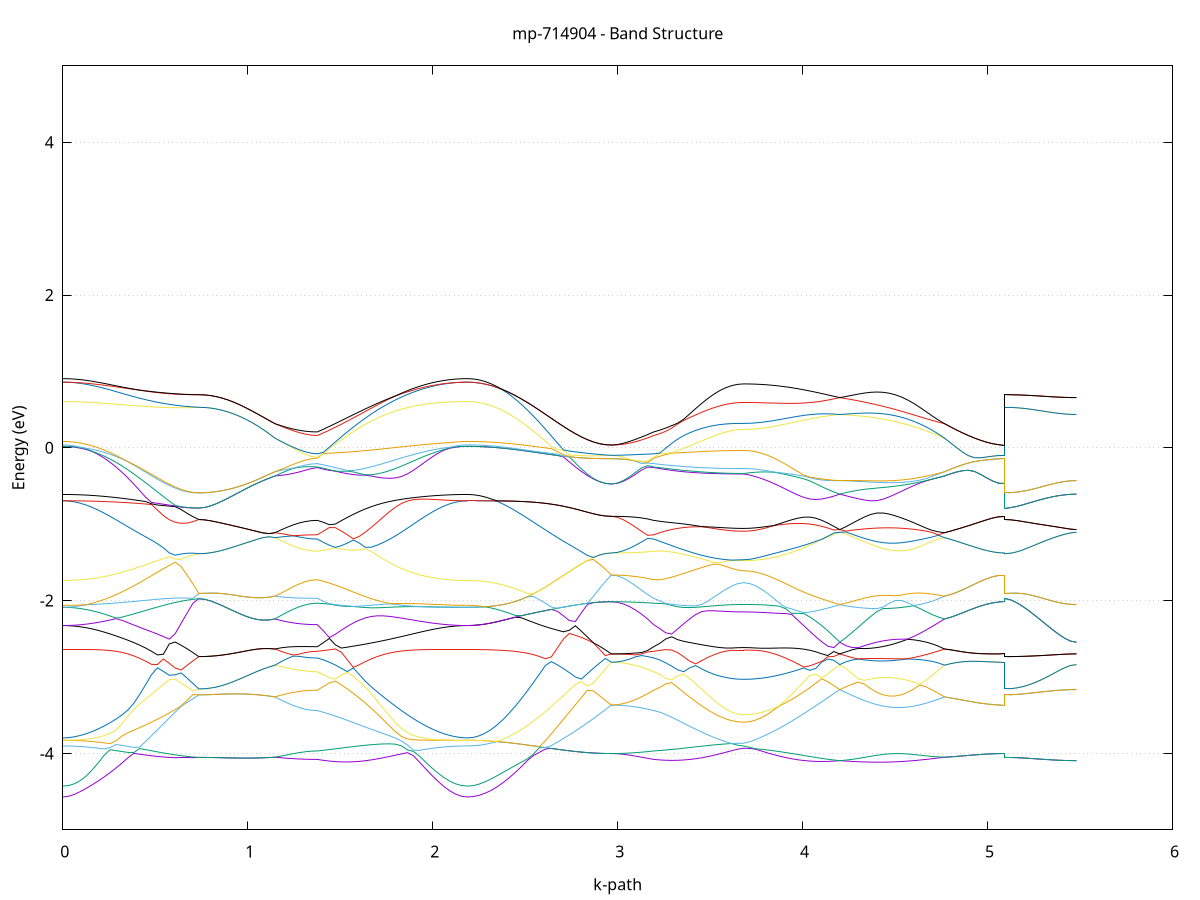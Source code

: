 set title 'mp-714904 - Band Structure'
set xlabel 'k-path'
set ylabel 'Energy (eV)'
set grid y
set yrange [-5:5]
set terminal png size 800,600
set output 'mp-714904_bands_gnuplot.png'
plot '-' using 1:2 with lines notitle, '-' using 1:2 with lines notitle, '-' using 1:2 with lines notitle, '-' using 1:2 with lines notitle, '-' using 1:2 with lines notitle, '-' using 1:2 with lines notitle, '-' using 1:2 with lines notitle, '-' using 1:2 with lines notitle, '-' using 1:2 with lines notitle, '-' using 1:2 with lines notitle, '-' using 1:2 with lines notitle, '-' using 1:2 with lines notitle, '-' using 1:2 with lines notitle, '-' using 1:2 with lines notitle, '-' using 1:2 with lines notitle, '-' using 1:2 with lines notitle, '-' using 1:2 with lines notitle, '-' using 1:2 with lines notitle, '-' using 1:2 with lines notitle, '-' using 1:2 with lines notitle, '-' using 1:2 with lines notitle, '-' using 1:2 with lines notitle, '-' using 1:2 with lines notitle, '-' using 1:2 with lines notitle, '-' using 1:2 with lines notitle, '-' using 1:2 with lines notitle, '-' using 1:2 with lines notitle, '-' using 1:2 with lines notitle, '-' using 1:2 with lines notitle, '-' using 1:2 with lines notitle, '-' using 1:2 with lines notitle, '-' using 1:2 with lines notitle, '-' using 1:2 with lines notitle, '-' using 1:2 with lines notitle, '-' using 1:2 with lines notitle, '-' using 1:2 with lines notitle, '-' using 1:2 with lines notitle, '-' using 1:2 with lines notitle, '-' using 1:2 with lines notitle, '-' using 1:2 with lines notitle, '-' using 1:2 with lines notitle, '-' using 1:2 with lines notitle, '-' using 1:2 with lines notitle, '-' using 1:2 with lines notitle, '-' using 1:2 with lines notitle, '-' using 1:2 with lines notitle, '-' using 1:2 with lines notitle, '-' using 1:2 with lines notitle, '-' using 1:2 with lines notitle, '-' using 1:2 with lines notitle, '-' using 1:2 with lines notitle, '-' using 1:2 with lines notitle, '-' using 1:2 with lines notitle, '-' using 1:2 with lines notitle, '-' using 1:2 with lines notitle, '-' using 1:2 with lines notitle, '-' using 1:2 with lines notitle, '-' using 1:2 with lines notitle, '-' using 1:2 with lines notitle, '-' using 1:2 with lines notitle, '-' using 1:2 with lines notitle, '-' using 1:2 with lines notitle, '-' using 1:2 with lines notitle, '-' using 1:2 with lines notitle, '-' using 1:2 with lines notitle, '-' using 1:2 with lines notitle, '-' using 1:2 with lines notitle, '-' using 1:2 with lines notitle, '-' using 1:2 with lines notitle, '-' using 1:2 with lines notitle, '-' using 1:2 with lines notitle, '-' using 1:2 with lines notitle, '-' using 1:2 with lines notitle, '-' using 1:2 with lines notitle, '-' using 1:2 with lines notitle, '-' using 1:2 with lines notitle, '-' using 1:2 with lines notitle, '-' using 1:2 with lines notitle, '-' using 1:2 with lines notitle, '-' using 1:2 with lines notitle, '-' using 1:2 with lines notitle, '-' using 1:2 with lines notitle, '-' using 1:2 with lines notitle, '-' using 1:2 with lines notitle, '-' using 1:2 with lines notitle, '-' using 1:2 with lines notitle, '-' using 1:2 with lines notitle, '-' using 1:2 with lines notitle, '-' using 1:2 with lines notitle, '-' using 1:2 with lines notitle, '-' using 1:2 with lines notitle, '-' using 1:2 with lines notitle, '-' using 1:2 with lines notitle, '-' using 1:2 with lines notitle, '-' using 1:2 with lines notitle, '-' using 1:2 with lines notitle, '-' using 1:2 with lines notitle, '-' using 1:2 with lines notitle, '-' using 1:2 with lines notitle, '-' using 1:2 with lines notitle, '-' using 1:2 with lines notitle, '-' using 1:2 with lines notitle, '-' using 1:2 with lines notitle, '-' using 1:2 with lines notitle, '-' using 1:2 with lines notitle, '-' using 1:2 with lines notitle, '-' using 1:2 with lines notitle, '-' using 1:2 with lines notitle
0.000000 -57.349889
0.031986 -57.349889
0.063971 -57.349889
0.095957 -57.349789
0.127942 -57.349689
0.159928 -57.349589
0.191913 -57.349489
0.223899 -57.349389
0.255885 -57.349189
0.287870 -57.349089
0.319856 -57.348889
0.351841 -57.348689
0.383827 -57.348489
0.415812 -57.348289
0.447798 -57.348089
0.479783 -57.347889
0.511769 -57.347689
0.543755 -57.347389
0.575740 -57.347189
0.607726 -57.346989
0.639711 -57.346889
0.671697 -57.346689
0.703682 -57.346489
0.735668 -57.346389
0.735668 -57.346389
0.767330 -57.346389
0.798992 -57.346389
0.830654 -57.346389
0.862316 -57.346389
0.893978 -57.346389
0.925640 -57.346389
0.957302 -57.346389
0.988964 -57.346389
1.020626 -57.346489
1.052288 -57.346489
1.083950 -57.346489
1.115612 -57.346489
1.147274 -57.346589
1.147274 -57.346589
1.180009 -57.346689
1.212744 -57.346789
1.245479 -57.346789
1.278215 -57.346889
1.310950 -57.346889
1.343685 -57.346989
1.376420 -57.346989
1.376420 -57.346989
1.408870 -57.346989
1.441320 -57.347089
1.473770 -57.347189
1.506220 -57.347289
1.538669 -57.347389
1.571119 -57.347589
1.603569 -57.347689
1.636019 -57.347789
1.668469 -57.347989
1.700918 -57.348089
1.733368 -57.348289
1.765818 -57.348389
1.798268 -57.348589
1.830718 -57.348789
1.863167 -57.348889
1.895617 -57.349089
1.928067 -57.349189
1.960517 -57.349389
1.992967 -57.349489
2.025416 -57.349589
2.057866 -57.349689
2.090316 -57.349789
2.122766 -57.349889
2.155216 -57.349889
2.187665 -57.349889
2.187665 -57.349889
2.220091 -57.349889
2.252516 -57.349889
2.284942 -57.349789
2.317367 -57.349789
2.349792 -57.349689
2.382218 -57.349589
2.414643 -57.349389
2.447069 -57.349289
2.479494 -57.349189
2.511919 -57.348989
2.544345 -57.348789
2.576770 -57.348689
2.609196 -57.348489
2.641621 -57.348289
2.674046 -57.348089
2.706472 -57.347889
2.738897 -57.347789
2.771323 -57.347589
2.803748 -57.347389
2.836173 -57.347289
2.868599 -57.347089
2.901024 -57.346989
2.933450 -57.346789
2.965875 -57.346689
2.965875 -57.346689
2.998610 -57.346689
3.031345 -57.346689
3.064081 -57.346789
3.096816 -57.346789
3.129551 -57.346889
3.162286 -57.346889
3.195022 -57.346989
3.195022 -57.346989
3.227416 -57.346989
3.259810 -57.347089
3.292204 -57.347189
3.324599 -57.347389
3.356993 -57.347489
3.389387 -57.347689
3.421781 -57.347789
3.454176 -57.347989
3.486570 -57.348089
3.518964 -57.348189
3.551358 -57.348389
3.583753 -57.348389
3.616147 -57.348489
3.648541 -57.348589
3.680935 -57.348589
3.680935 -57.348589
3.713448 -57.348589
3.745960 -57.348489
3.778472 -57.348489
3.810984 -57.348389
3.843497 -57.348289
3.876009 -57.348089
3.908521 -57.347989
3.941033 -57.347789
3.973546 -57.347589
4.006058 -57.347389
4.038570 -57.347189
4.071082 -57.346989
4.103595 -57.346689
4.136107 -57.346489
4.168619 -57.346189
4.201131 -57.345989
4.201131 -57.345989
4.234450 -57.346189
4.267768 -57.346389
4.301086 -57.346489
4.334404 -57.346689
4.367723 -57.346789
4.401041 -57.346989
4.434359 -57.346989
4.467678 -57.347089
4.500996 -57.347089
4.534314 -57.347089
4.567633 -57.347089
4.600951 -57.346989
4.634269 -57.346889
4.667588 -57.346789
4.700906 -57.346789
4.734224 -57.346689
4.767543 -57.346589
4.767543 -57.346589
4.799949 -57.346589
4.832355 -57.346589
4.864761 -57.346589
4.897167 -57.346689
4.929574 -57.346689
4.961980 -57.346689
4.994386 -57.346689
5.026792 -57.346689
5.059199 -57.346689
5.091605 -57.346689
5.091605 -57.346389
5.124030 -57.346389
5.156456 -57.346289
5.188881 -57.346289
5.221306 -57.346289
5.253732 -57.346189
5.286157 -57.346189
5.318583 -57.346089
5.351008 -57.346089
5.383433 -57.346089
5.415859 -57.345989
5.448284 -57.345989
5.480710 -57.345989
e
0.000000 -57.345889
0.031986 -57.345889
0.063971 -57.345889
0.095957 -57.345789
0.127942 -57.345689
0.159928 -57.345689
0.191913 -57.345489
0.223899 -57.345389
0.255885 -57.345289
0.287870 -57.345189
0.319856 -57.345189
0.351841 -57.345289
0.383827 -57.345289
0.415812 -57.345389
0.447798 -57.345389
0.479783 -57.345489
0.511769 -57.345589
0.543755 -57.345589
0.575740 -57.345689
0.607726 -57.345789
0.639711 -57.345889
0.671697 -57.346089
0.703682 -57.346189
0.735668 -57.346389
0.735668 -57.346389
0.767330 -57.346389
0.798992 -57.346389
0.830654 -57.346389
0.862316 -57.346389
0.893978 -57.346389
0.925640 -57.346389
0.957302 -57.346389
0.988964 -57.346389
1.020626 -57.346489
1.052288 -57.346489
1.083950 -57.346489
1.115612 -57.346489
1.147274 -57.346589
1.147274 -57.346589
1.180009 -57.346489
1.212744 -57.346489
1.245479 -57.346389
1.278215 -57.346389
1.310950 -57.346389
1.343685 -57.346389
1.376420 -57.346289
1.376420 -57.346289
1.408870 -57.346189
1.441320 -57.346089
1.473770 -57.345989
1.506220 -57.345889
1.538669 -57.345789
1.571119 -57.345689
1.603569 -57.345589
1.636019 -57.345489
1.668469 -57.345489
1.700918 -57.345389
1.733368 -57.345289
1.765818 -57.345289
1.798268 -57.345189
1.830718 -57.345189
1.863167 -57.345189
1.895617 -57.345189
1.928067 -57.345189
1.960517 -57.345389
1.992967 -57.345489
2.025416 -57.345589
2.057866 -57.345689
2.090316 -57.345789
2.122766 -57.345889
2.155216 -57.345889
2.187665 -57.345889
2.187665 -57.345889
2.220091 -57.345889
2.252516 -57.345889
2.284942 -57.345889
2.317367 -57.345889
2.349792 -57.345889
2.382218 -57.345889
2.414643 -57.345889
2.447069 -57.345889
2.479494 -57.345989
2.511919 -57.345989
2.544345 -57.345989
2.576770 -57.345989
2.609196 -57.345989
2.641621 -57.345989
2.674046 -57.346089
2.706472 -57.346089
2.738897 -57.346189
2.771323 -57.346189
2.803748 -57.346289
2.836173 -57.346289
2.868599 -57.346389
2.901024 -57.346489
2.933450 -57.346589
2.965875 -57.346689
2.965875 -57.346689
2.998610 -57.346689
3.031345 -57.346689
3.064081 -57.346689
3.096816 -57.346589
3.129551 -57.346489
3.162286 -57.346389
3.195022 -57.346289
3.195022 -57.346289
3.227416 -57.346289
3.259810 -57.346189
3.292204 -57.346089
3.324599 -57.345889
3.356993 -57.345789
3.389387 -57.345689
3.421781 -57.345589
3.454176 -57.345489
3.486570 -57.345289
3.518964 -57.345189
3.551358 -57.345089
3.583753 -57.344989
3.616147 -57.344889
3.648541 -57.344889
3.680935 -57.344889
3.680935 -57.344889
3.713448 -57.344889
3.745960 -57.344789
3.778472 -57.344789
3.810984 -57.344689
3.843497 -57.344689
3.876009 -57.344589
3.908521 -57.344489
3.941033 -57.344389
3.973546 -57.344389
4.006058 -57.344589
4.038570 -57.344789
4.071082 -57.345089
4.103595 -57.345289
4.136107 -57.345489
4.168619 -57.345789
4.201131 -57.345989
4.201131 -57.345989
4.234450 -57.345789
4.267768 -57.345689
4.301086 -57.345489
4.334404 -57.345389
4.367723 -57.345389
4.401041 -57.345289
4.434359 -57.345389
4.467678 -57.345389
4.500996 -57.345589
4.534314 -57.345689
4.567633 -57.345789
4.600951 -57.345889
4.634269 -57.345989
4.667588 -57.346189
4.700906 -57.346289
4.734224 -57.346389
4.767543 -57.346589
4.767543 -57.346589
4.799949 -57.346589
4.832355 -57.346589
4.864761 -57.346589
4.897167 -57.346689
4.929574 -57.346689
4.961980 -57.346689
4.994386 -57.346689
5.026792 -57.346689
5.059199 -57.346689
5.091605 -57.346689
5.091605 -57.346389
5.124030 -57.346389
5.156456 -57.346289
5.188881 -57.346289
5.221306 -57.346289
5.253732 -57.346189
5.286157 -57.346189
5.318583 -57.346089
5.351008 -57.346089
5.383433 -57.345989
5.415859 -57.345989
5.448284 -57.345989
5.480710 -57.345989
e
0.000000 -57.345089
0.031986 -57.345089
0.063971 -57.345089
0.095957 -57.345089
0.127942 -57.345089
0.159928 -57.345089
0.191913 -57.345189
0.223899 -57.345189
0.255885 -57.345189
0.287870 -57.345089
0.319856 -57.344989
0.351841 -57.344789
0.383827 -57.344589
0.415812 -57.344389
0.447798 -57.344189
0.479783 -57.344089
0.511769 -57.343889
0.543755 -57.343689
0.575740 -57.343589
0.607726 -57.343389
0.639711 -57.343289
0.671697 -57.343189
0.703682 -57.343089
0.735668 -57.342989
0.735668 -57.342989
0.767330 -57.342989
0.798992 -57.342989
0.830654 -57.342889
0.862316 -57.342789
0.893978 -57.342689
0.925640 -57.342589
0.957302 -57.342389
0.988964 -57.342289
1.020626 -57.342089
1.052288 -57.341889
1.083950 -57.341689
1.115612 -57.341489
1.147274 -57.341389
1.147274 -57.341389
1.180009 -57.341189
1.212744 -57.341189
1.245479 -57.341089
1.278215 -57.340989
1.310950 -57.340989
1.343685 -57.340889
1.376420 -57.340889
1.376420 -57.340889
1.408870 -57.341089
1.441320 -57.341389
1.473770 -57.341589
1.506220 -57.341889
1.538669 -57.342089
1.571119 -57.342389
1.603569 -57.342689
1.636019 -57.342989
1.668469 -57.343289
1.700918 -57.343589
1.733368 -57.343889
1.765818 -57.344089
1.798268 -57.344389
1.830718 -57.344589
1.863167 -57.344789
1.895617 -57.344989
1.928067 -57.345089
1.960517 -57.345089
1.992967 -57.345089
2.025416 -57.345089
2.057866 -57.345089
2.090316 -57.345089
2.122766 -57.345089
2.155216 -57.345089
2.187665 -57.345089
2.187665 -57.345089
2.220091 -57.345089
2.252516 -57.345089
2.284942 -57.344989
2.317367 -57.344789
2.349792 -57.344689
2.382218 -57.344489
2.414643 -57.344289
2.447069 -57.343989
2.479494 -57.343689
2.511919 -57.343389
2.544345 -57.343089
2.576770 -57.342789
2.609196 -57.342489
2.641621 -57.342189
2.674046 -57.341889
2.706472 -57.341589
2.738897 -57.341289
2.771323 -57.340989
2.803748 -57.340789
2.836173 -57.340589
2.868599 -57.340389
2.901024 -57.340289
2.933450 -57.340189
2.965875 -57.340189
2.965875 -57.340189
2.998610 -57.340189
3.031345 -57.340289
3.064081 -57.340289
3.096816 -57.340389
3.129551 -57.340589
3.162286 -57.340689
3.195022 -57.340889
3.195022 -57.340889
3.227416 -57.341089
3.259810 -57.341189
3.292204 -57.341389
3.324599 -57.341589
3.356993 -57.341789
3.389387 -57.341989
3.421781 -57.342189
3.454176 -57.342389
3.486570 -57.342589
3.518964 -57.342789
3.551358 -57.342889
3.583753 -57.343089
3.616147 -57.343189
3.648541 -57.343289
3.680935 -57.343289
3.680935 -57.343289
3.713448 -57.343289
3.745960 -57.343389
3.778472 -57.343489
3.810984 -57.343589
3.843497 -57.343689
3.876009 -57.343889
3.908521 -57.343989
3.941033 -57.344189
3.973546 -57.344289
4.006058 -57.344089
4.038570 -57.343989
4.071082 -57.343889
4.103595 -57.343689
4.136107 -57.343589
4.168619 -57.343489
4.201131 -57.343389
4.201131 -57.343389
4.234450 -57.343489
4.267768 -57.343489
4.301086 -57.343589
4.334404 -57.343589
4.367723 -57.343589
4.401041 -57.343489
4.434359 -57.343389
4.467678 -57.343189
4.500996 -57.342989
4.534314 -57.342789
4.567633 -57.342589
4.600951 -57.342289
4.634269 -57.342089
4.667588 -57.341889
4.700906 -57.341689
4.734224 -57.341489
4.767543 -57.341389
4.767543 -57.341389
4.799949 -57.341189
4.832355 -57.340989
4.864761 -57.340789
4.897167 -57.340689
4.929574 -57.340489
4.961980 -57.340389
4.994386 -57.340289
5.026792 -57.340189
5.059199 -57.340189
5.091605 -57.340189
5.091605 -57.342989
5.124030 -57.342989
5.156456 -57.342989
5.188881 -57.343089
5.221306 -57.343089
5.253732 -57.343089
5.286157 -57.343189
5.318583 -57.343189
5.351008 -57.343289
5.383433 -57.343289
5.415859 -57.343389
5.448284 -57.343389
5.480710 -57.343389
e
0.000000 -57.345089
0.031986 -57.345089
0.063971 -57.345089
0.095957 -57.344989
0.127942 -57.344889
0.159928 -57.344789
0.191913 -57.344689
0.223899 -57.344589
0.255885 -57.344389
0.287870 -57.344289
0.319856 -57.344089
0.351841 -57.343889
0.383827 -57.343789
0.415812 -57.343589
0.447798 -57.343489
0.479783 -57.343289
0.511769 -57.343189
0.543755 -57.343089
0.575740 -57.342989
0.607726 -57.342989
0.639711 -57.342989
0.671697 -57.342989
0.703682 -57.342989
0.735668 -57.342989
0.735668 -57.342989
0.767330 -57.342989
0.798992 -57.342989
0.830654 -57.342889
0.862316 -57.342789
0.893978 -57.342689
0.925640 -57.342589
0.957302 -57.342389
0.988964 -57.342289
1.020626 -57.342089
1.052288 -57.341889
1.083950 -57.341689
1.115612 -57.341489
1.147274 -57.341389
1.147274 -57.341389
1.180009 -57.341189
1.212744 -57.341089
1.245479 -57.340989
1.278215 -57.340889
1.310950 -57.340789
1.343685 -57.340789
1.376420 -57.340789
1.376420 -57.340789
1.408870 -57.340889
1.441320 -57.341089
1.473770 -57.341289
1.506220 -57.341489
1.538669 -57.341689
1.571119 -57.341989
1.603569 -57.342189
1.636019 -57.342389
1.668469 -57.342689
1.700918 -57.342889
1.733368 -57.343189
1.765818 -57.343389
1.798268 -57.343589
1.830718 -57.343789
1.863167 -57.343989
1.895617 -57.344189
1.928067 -57.344389
1.960517 -57.344589
1.992967 -57.344689
2.025416 -57.344789
2.057866 -57.344889
2.090316 -57.344989
2.122766 -57.345089
2.155216 -57.345089
2.187665 -57.345089
2.187665 -57.345089
2.220091 -57.345089
2.252516 -57.345089
2.284942 -57.344989
2.317367 -57.344789
2.349792 -57.344689
2.382218 -57.344489
2.414643 -57.344289
2.447069 -57.343989
2.479494 -57.343689
2.511919 -57.343389
2.544345 -57.343089
2.576770 -57.342789
2.609196 -57.342489
2.641621 -57.342189
2.674046 -57.341889
2.706472 -57.341589
2.738897 -57.341289
2.771323 -57.340989
2.803748 -57.340789
2.836173 -57.340589
2.868599 -57.340389
2.901024 -57.340289
2.933450 -57.340189
2.965875 -57.340189
2.965875 -57.340189
2.998610 -57.340189
3.031345 -57.340189
3.064081 -57.340289
3.096816 -57.340389
3.129551 -57.340489
3.162286 -57.340589
3.195022 -57.340789
3.195022 -57.340789
3.227416 -57.340889
3.259810 -57.340989
3.292204 -57.341189
3.324599 -57.341289
3.356993 -57.341489
3.389387 -57.341689
3.421781 -57.341889
3.454176 -57.342089
3.486570 -57.342289
3.518964 -57.342389
3.551358 -57.342589
3.583753 -57.342689
3.616147 -57.342789
3.648541 -57.342789
3.680935 -57.342789
3.680935 -57.342789
3.713448 -57.342789
3.745960 -57.342789
3.778472 -57.342789
3.810984 -57.342789
3.843497 -57.342689
3.876009 -57.342689
3.908521 -57.342789
3.941033 -57.342789
3.973546 -57.342789
4.006058 -57.342889
4.038570 -57.342889
4.071082 -57.342989
4.103595 -57.343089
4.136107 -57.343189
4.168619 -57.343289
4.201131 -57.343389
4.201131 -57.343389
4.234450 -57.343289
4.267768 -57.343189
4.301086 -57.343089
4.334404 -57.342989
4.367723 -57.342889
4.401041 -57.342789
4.434359 -57.342689
4.467678 -57.342589
4.500996 -57.342489
4.534314 -57.342289
4.567633 -57.342189
4.600951 -57.342089
4.634269 -57.341889
4.667588 -57.341789
4.700906 -57.341589
4.734224 -57.341489
4.767543 -57.341289
4.767543 -57.341289
4.799949 -57.341189
4.832355 -57.340989
4.864761 -57.340789
4.897167 -57.340689
4.929574 -57.340489
4.961980 -57.340389
4.994386 -57.340289
5.026792 -57.340189
5.059199 -57.340189
5.091605 -57.340189
5.091605 -57.342989
5.124030 -57.342989
5.156456 -57.342989
5.188881 -57.343089
5.221306 -57.343089
5.253732 -57.343089
5.286157 -57.343189
5.318583 -57.343189
5.351008 -57.343289
5.383433 -57.343289
5.415859 -57.343289
5.448284 -57.343389
5.480710 -57.343389
e
0.000000 -57.322489
0.031986 -57.322489
0.063971 -57.322389
0.095957 -57.322389
0.127942 -57.322289
0.159928 -57.322289
0.191913 -57.322189
0.223899 -57.322089
0.255885 -57.321989
0.287870 -57.321789
0.319856 -57.321689
0.351841 -57.321489
0.383827 -57.321289
0.415812 -57.321089
0.447798 -57.320889
0.479783 -57.320589
0.511769 -57.320389
0.543755 -57.320089
0.575740 -57.319789
0.607726 -57.319489
0.639711 -57.319189
0.671697 -57.318789
0.703682 -57.318489
0.735668 -57.318089
0.735668 -57.318089
0.767330 -57.318089
0.798992 -57.318089
0.830654 -57.318089
0.862316 -57.317989
0.893978 -57.317989
0.925640 -57.317889
0.957302 -57.317789
0.988964 -57.317689
1.020626 -57.317589
1.052288 -57.317489
1.083950 -57.317389
1.115612 -57.317189
1.147274 -57.317089
1.147274 -57.317089
1.180009 -57.317189
1.212744 -57.317189
1.245479 -57.317289
1.278215 -57.317289
1.310950 -57.317389
1.343685 -57.317389
1.376420 -57.317389
1.376420 -57.317389
1.408870 -57.317789
1.441320 -57.318089
1.473770 -57.318489
1.506220 -57.318789
1.538669 -57.319189
1.571119 -57.319489
1.603569 -57.319789
1.636019 -57.320089
1.668469 -57.320289
1.700918 -57.320589
1.733368 -57.320789
1.765818 -57.321089
1.798268 -57.321289
1.830718 -57.321489
1.863167 -57.321589
1.895617 -57.321789
1.928067 -57.321889
1.960517 -57.322089
1.992967 -57.322189
2.025416 -57.322289
2.057866 -57.322289
2.090316 -57.322389
2.122766 -57.322389
2.155216 -57.322489
2.187665 -57.322489
2.187665 -57.322489
2.220091 -57.322489
2.252516 -57.322389
2.284942 -57.322289
2.317367 -57.322089
2.349792 -57.321889
2.382218 -57.321689
2.414643 -57.321389
2.447069 -57.321089
2.479494 -57.320689
2.511919 -57.320289
2.544345 -57.319889
2.576770 -57.319389
2.609196 -57.318889
2.641621 -57.318289
2.674046 -57.317789
2.706472 -57.317189
2.738897 -57.316589
2.771323 -57.315889
2.803748 -57.315289
2.836173 -57.315189
2.868599 -57.315289
2.901024 -57.315389
2.933450 -57.315489
2.965875 -57.315489
2.965875 -57.315489
2.998610 -57.315489
3.031345 -57.315689
3.064081 -57.315989
3.096816 -57.316289
3.129551 -57.316689
3.162286 -57.316989
3.195022 -57.317389
3.195022 -57.317389
3.227416 -57.317589
3.259810 -57.317789
3.292204 -57.317989
3.324599 -57.318189
3.356993 -57.318389
3.389387 -57.318489
3.421781 -57.318589
3.454176 -57.318689
3.486570 -57.318789
3.518964 -57.318889
3.551358 -57.318889
3.583753 -57.318989
3.616147 -57.318989
3.648541 -57.318989
3.680935 -57.318989
3.680935 -57.318989
3.713448 -57.318989
3.745960 -57.318989
3.778472 -57.318989
3.810984 -57.318989
3.843497 -57.318989
3.876009 -57.318989
3.908521 -57.318989
3.941033 -57.318889
3.973546 -57.318889
4.006058 -57.318789
4.038570 -57.318789
4.071082 -57.318689
4.103595 -57.318589
4.136107 -57.318489
4.168619 -57.318389
4.201131 -57.318289
4.201131 -57.318289
4.234450 -57.318289
4.267768 -57.318389
4.301086 -57.318389
4.334404 -57.318389
4.367723 -57.318389
4.401041 -57.318289
4.434359 -57.318289
4.467678 -57.318189
4.500996 -57.318089
4.534314 -57.317989
4.567633 -57.317889
4.600951 -57.317689
4.634269 -57.317589
4.667588 -57.317489
4.700906 -57.317389
4.734224 -57.317189
4.767543 -57.317089
4.767543 -57.317089
4.799949 -57.316889
4.832355 -57.316689
4.864761 -57.316489
4.897167 -57.316289
4.929574 -57.316089
4.961980 -57.315889
4.994386 -57.315689
5.026792 -57.315589
5.059199 -57.315489
5.091605 -57.315489
5.091605 -57.318089
5.124030 -57.318089
5.156456 -57.318189
5.188881 -57.318189
5.221306 -57.318189
5.253732 -57.318189
5.286157 -57.318189
5.318583 -57.318189
5.351008 -57.318189
5.383433 -57.318289
5.415859 -57.318289
5.448284 -57.318289
5.480710 -57.318289
e
0.000000 -57.312189
0.031986 -57.312289
0.063971 -57.312289
0.095957 -57.312389
0.127942 -57.312489
0.159928 -57.312589
0.191913 -57.312789
0.223899 -57.312989
0.255885 -57.313189
0.287870 -57.313389
0.319856 -57.313689
0.351841 -57.313889
0.383827 -57.314189
0.415812 -57.314589
0.447798 -57.314889
0.479783 -57.315189
0.511769 -57.315589
0.543755 -57.315889
0.575740 -57.316289
0.607726 -57.316689
0.639711 -57.317089
0.671697 -57.317389
0.703682 -57.317789
0.735668 -57.318089
0.735668 -57.318089
0.767330 -57.318089
0.798992 -57.318089
0.830654 -57.318089
0.862316 -57.317989
0.893978 -57.317989
0.925640 -57.317889
0.957302 -57.317789
0.988964 -57.317689
1.020626 -57.317589
1.052288 -57.317489
1.083950 -57.317389
1.115612 -57.317189
1.147274 -57.317089
1.147274 -57.317089
1.180009 -57.316689
1.212744 -57.316389
1.245479 -57.316089
1.278215 -57.315789
1.310950 -57.315489
1.343685 -57.315389
1.376420 -57.315289
1.376420 -57.315289
1.408870 -57.315189
1.441320 -57.315189
1.473770 -57.315089
1.506220 -57.314989
1.538669 -57.314889
1.571119 -57.314689
1.603569 -57.314589
1.636019 -57.314389
1.668469 -57.314289
1.700918 -57.314089
1.733368 -57.313889
1.765818 -57.313789
1.798268 -57.313589
1.830718 -57.313389
1.863167 -57.313189
1.895617 -57.313089
1.928067 -57.312889
1.960517 -57.312789
1.992967 -57.312589
2.025416 -57.312489
2.057866 -57.312389
2.090316 -57.312289
2.122766 -57.312289
2.155216 -57.312289
2.187665 -57.312189
2.187665 -57.312189
2.220091 -57.312289
2.252516 -57.312289
2.284942 -57.312289
2.317367 -57.312389
2.349792 -57.312489
2.382218 -57.312589
2.414643 -57.312789
2.447069 -57.312889
2.479494 -57.313089
2.511919 -57.313289
2.544345 -57.313489
2.576770 -57.313689
2.609196 -57.313889
2.641621 -57.314089
2.674046 -57.314289
2.706472 -57.314489
2.738897 -57.314689
2.771323 -57.314889
2.803748 -57.315089
2.836173 -57.315189
2.868599 -57.315289
2.901024 -57.315389
2.933450 -57.315489
2.965875 -57.315489
2.965875 -57.315489
2.998610 -57.315489
3.031345 -57.315489
3.064081 -57.315489
3.096816 -57.315389
3.129551 -57.315389
3.162286 -57.315389
3.195022 -57.315289
3.195022 -57.315289
3.227416 -57.315289
3.259810 -57.315189
3.292204 -57.315089
3.324599 -57.314989
3.356993 -57.314889
3.389387 -57.314789
3.421781 -57.314689
3.454176 -57.314689
3.486570 -57.314589
3.518964 -57.314489
3.551358 -57.314389
3.583753 -57.314389
3.616147 -57.314289
3.648541 -57.314289
3.680935 -57.314289
3.680935 -57.314289
3.713448 -57.314489
3.745960 -57.314789
3.778472 -57.315089
3.810984 -57.315389
3.843497 -57.315689
3.876009 -57.315989
3.908521 -57.316289
3.941033 -57.316589
3.973546 -57.316889
4.006058 -57.317089
4.038570 -57.317289
4.071082 -57.317589
4.103595 -57.317789
4.136107 -57.317989
4.168619 -57.318089
4.201131 -57.318289
4.201131 -57.318289
4.234450 -57.318189
4.267768 -57.318089
4.301086 -57.317989
4.334404 -57.317889
4.367723 -57.317889
4.401041 -57.317789
4.434359 -57.317789
4.467678 -57.317689
4.500996 -57.317589
4.534314 -57.317589
4.567633 -57.317489
4.600951 -57.317489
4.634269 -57.317389
4.667588 -57.317289
4.700906 -57.317189
4.734224 -57.317189
4.767543 -57.317089
4.767543 -57.317089
4.799949 -57.316889
4.832355 -57.316689
4.864761 -57.316489
4.897167 -57.316289
4.929574 -57.316089
4.961980 -57.315889
4.994386 -57.315689
5.026792 -57.315589
5.059199 -57.315489
5.091605 -57.315489
5.091605 -57.318089
5.124030 -57.318089
5.156456 -57.318189
5.188881 -57.318189
5.221306 -57.318189
5.253732 -57.318189
5.286157 -57.318189
5.318583 -57.318189
5.351008 -57.318189
5.383433 -57.318189
5.415859 -57.318289
5.448284 -57.318289
5.480710 -57.318289
e
0.000000 -57.312189
0.031986 -57.312189
0.063971 -57.312189
0.095957 -57.312189
0.127942 -57.312189
0.159928 -57.312089
0.191913 -57.311989
0.223899 -57.311989
0.255885 -57.311889
0.287870 -57.311789
0.319856 -57.311689
0.351841 -57.311489
0.383827 -57.311389
0.415812 -57.311189
0.447798 -57.310989
0.479783 -57.310689
0.511769 -57.310489
0.543755 -57.310189
0.575740 -57.309889
0.607726 -57.309589
0.639711 -57.309189
0.671697 -57.308889
0.703682 -57.308489
0.735668 -57.308089
0.735668 -57.308089
0.767330 -57.308089
0.798992 -57.308089
0.830654 -57.308189
0.862316 -57.308289
0.893978 -57.308389
0.925640 -57.308489
0.957302 -57.308589
0.988964 -57.308789
1.020626 -57.308989
1.052288 -57.309189
1.083950 -57.309389
1.115612 -57.309589
1.147274 -57.309889
1.147274 -57.309889
1.180009 -57.310289
1.212744 -57.310689
1.245479 -57.311089
1.278215 -57.311389
1.310950 -57.311689
1.343685 -57.311889
1.376420 -57.311889
1.376420 -57.311889
1.408870 -57.311989
1.441320 -57.311989
1.473770 -57.311989
1.506220 -57.311989
1.538669 -57.311989
1.571119 -57.311989
1.603569 -57.311989
1.636019 -57.312089
1.668469 -57.312089
1.700918 -57.312089
1.733368 -57.312089
1.765818 -57.312089
1.798268 -57.312089
1.830718 -57.312189
1.863167 -57.312189
1.895617 -57.312189
1.928067 -57.312189
1.960517 -57.312189
1.992967 -57.312189
2.025416 -57.312189
2.057866 -57.312189
2.090316 -57.312189
2.122766 -57.312189
2.155216 -57.312189
2.187665 -57.312189
2.187665 -57.312189
2.220091 -57.312289
2.252516 -57.312289
2.284942 -57.312289
2.317367 -57.312389
2.349792 -57.312489
2.382218 -57.312589
2.414643 -57.312789
2.447069 -57.312889
2.479494 -57.313089
2.511919 -57.313289
2.544345 -57.313489
2.576770 -57.313689
2.609196 -57.313889
2.641621 -57.314089
2.674046 -57.314289
2.706472 -57.314489
2.738897 -57.314689
2.771323 -57.314889
2.803748 -57.315089
2.836173 -57.314589
2.868599 -57.313989
2.901024 -57.313289
2.933450 -57.312589
2.965875 -57.311889
2.965875 -57.311889
2.998610 -57.311889
3.031345 -57.311889
3.064081 -57.311889
3.096816 -57.311889
3.129551 -57.311889
3.162286 -57.311889
3.195022 -57.311889
3.195022 -57.311889
3.227416 -57.311989
3.259810 -57.312189
3.292204 -57.312389
3.324599 -57.312589
3.356993 -57.312689
3.389387 -57.312889
3.421781 -57.313089
3.454176 -57.313189
3.486570 -57.313389
3.518964 -57.313489
3.551358 -57.313489
3.583753 -57.313589
3.616147 -57.313689
3.648541 -57.313689
3.680935 -57.313689
3.680935 -57.313689
3.713448 -57.313489
3.745960 -57.313189
3.778472 -57.312889
3.810984 -57.312489
3.843497 -57.312089
3.876009 -57.311689
3.908521 -57.311389
3.941033 -57.310989
3.973546 -57.310589
4.006058 -57.310189
4.038570 -57.309789
4.071082 -57.309489
4.103595 -57.309089
4.136107 -57.308689
4.168619 -57.308389
4.201131 -57.307989
4.201131 -57.307989
4.234450 -57.308289
4.267768 -57.308489
4.301086 -57.308689
4.334404 -57.308989
4.367723 -57.309189
4.401041 -57.309389
4.434359 -57.309489
4.467678 -57.309689
4.500996 -57.309789
4.534314 -57.309889
4.567633 -57.309989
4.600951 -57.310089
4.634269 -57.310089
4.667588 -57.310089
4.700906 -57.309989
4.734224 -57.309989
4.767543 -57.309889
4.767543 -57.309889
4.799949 -57.310089
4.832355 -57.310389
4.864761 -57.310589
4.897167 -57.310889
4.929574 -57.311189
4.961980 -57.311389
4.994386 -57.311589
5.026792 -57.311789
5.059199 -57.311889
5.091605 -57.311889
5.091605 -57.308089
5.124030 -57.308089
5.156456 -57.308089
5.188881 -57.308089
5.221306 -57.308089
5.253732 -57.308089
5.286157 -57.307989
5.318583 -57.307989
5.351008 -57.307989
5.383433 -57.307989
5.415859 -57.307989
5.448284 -57.307989
5.480710 -57.307989
e
0.000000 -57.301289
0.031986 -57.301289
0.063971 -57.301389
0.095957 -57.301489
0.127942 -57.301589
0.159928 -57.301689
0.191913 -57.301889
0.223899 -57.302089
0.255885 -57.302389
0.287870 -57.302589
0.319856 -57.302889
0.351841 -57.303189
0.383827 -57.303589
0.415812 -57.303889
0.447798 -57.304289
0.479783 -57.304689
0.511769 -57.305089
0.543755 -57.305489
0.575740 -57.305989
0.607726 -57.306389
0.639711 -57.306789
0.671697 -57.307289
0.703682 -57.307689
0.735668 -57.308089
0.735668 -57.308089
0.767330 -57.308089
0.798992 -57.308089
0.830654 -57.308189
0.862316 -57.308289
0.893978 -57.308389
0.925640 -57.308489
0.957302 -57.308589
0.988964 -57.308789
1.020626 -57.308989
1.052288 -57.309189
1.083950 -57.309389
1.115612 -57.309589
1.147274 -57.309889
1.147274 -57.309889
1.180009 -57.309789
1.212744 -57.309689
1.245479 -57.309689
1.278215 -57.309589
1.310950 -57.309589
1.343685 -57.309589
1.376420 -57.309589
1.376420 -57.309589
1.408870 -57.309089
1.441320 -57.308589
1.473770 -57.308089
1.506220 -57.307589
1.538669 -57.307089
1.571119 -57.306589
1.603569 -57.306189
1.636019 -57.305689
1.668469 -57.305289
1.700918 -57.304789
1.733368 -57.304389
1.765818 -57.303989
1.798268 -57.303589
1.830718 -57.303289
1.863167 -57.302989
1.895617 -57.302689
1.928067 -57.302389
1.960517 -57.302089
1.992967 -57.301889
2.025416 -57.301689
2.057866 -57.301589
2.090316 -57.301489
2.122766 -57.301389
2.155216 -57.301289
2.187665 -57.301289
2.187665 -57.301289
2.220091 -57.301289
2.252516 -57.301389
2.284942 -57.301489
2.317367 -57.301689
2.349792 -57.301889
2.382218 -57.302089
2.414643 -57.302389
2.447069 -57.302689
2.479494 -57.303089
2.511919 -57.303489
2.544345 -57.303989
2.576770 -57.304389
2.609196 -57.304889
2.641621 -57.305489
2.674046 -57.305989
2.706472 -57.306589
2.738897 -57.307189
2.771323 -57.307889
2.803748 -57.308489
2.836173 -57.309189
2.868599 -57.309789
2.901024 -57.310489
2.933450 -57.311189
2.965875 -57.311889
2.965875 -57.311889
2.998610 -57.311789
3.031345 -57.311589
3.064081 -57.311289
3.096816 -57.310889
3.129551 -57.310489
3.162286 -57.309989
3.195022 -57.309589
3.195022 -57.309589
3.227416 -57.309189
3.259810 -57.308789
3.292204 -57.308289
3.324599 -57.307789
3.356993 -57.307289
3.389387 -57.306889
3.421781 -57.306489
3.454176 -57.306089
3.486570 -57.305689
3.518964 -57.305489
3.551358 -57.305189
3.583753 -57.304989
3.616147 -57.304889
3.648541 -57.304789
3.680935 -57.304789
3.680935 -57.304789
3.713448 -57.304789
3.745960 -57.304889
3.778472 -57.304889
3.810984 -57.304989
3.843497 -57.305089
3.876009 -57.305289
3.908521 -57.305489
3.941033 -57.305689
3.973546 -57.305889
4.006058 -57.306189
4.038570 -57.306389
4.071082 -57.306689
4.103595 -57.306989
4.136107 -57.307289
4.168619 -57.307689
4.201131 -57.307989
4.201131 -57.307989
4.234450 -57.307689
4.267768 -57.307489
4.301086 -57.307289
4.334404 -57.307189
4.367723 -57.307089
4.401041 -57.307089
4.434359 -57.307089
4.467678 -57.307089
4.500996 -57.307189
4.534314 -57.307389
4.567633 -57.307589
4.600951 -57.307789
4.634269 -57.308189
4.667588 -57.308489
4.700906 -57.308889
4.734224 -57.309389
4.767543 -57.309889
4.767543 -57.309889
4.799949 -57.310089
4.832355 -57.310389
4.864761 -57.310589
4.897167 -57.310889
4.929574 -57.311189
4.961980 -57.311389
4.994386 -57.311589
5.026792 -57.311789
5.059199 -57.311889
5.091605 -57.311889
5.091605 -57.308089
5.124030 -57.308089
5.156456 -57.308089
5.188881 -57.308089
5.221306 -57.308089
5.253732 -57.308089
5.286157 -57.307989
5.318583 -57.307989
5.351008 -57.307989
5.383433 -57.307989
5.415859 -57.307989
5.448284 -57.307989
5.480710 -57.307989
e
0.000000 -57.251489
0.031986 -57.251389
0.063971 -57.251189
0.095957 -57.250989
0.127942 -57.250589
0.159928 -57.249989
0.191913 -57.249389
0.223899 -57.248689
0.255885 -57.247889
0.287870 -57.246889
0.319856 -57.245889
0.351841 -57.244789
0.383827 -57.243589
0.415812 -57.242289
0.447798 -57.240889
0.479783 -57.239489
0.511769 -57.237989
0.543755 -57.236389
0.575740 -57.234789
0.607726 -57.233089
0.639711 -57.231389
0.671697 -57.229689
0.703682 -57.227989
0.735668 -57.226189
0.735668 -57.226189
0.767330 -57.226189
0.798992 -57.226189
0.830654 -57.226189
0.862316 -57.226189
0.893978 -57.226089
0.925640 -57.226089
0.957302 -57.226089
0.988964 -57.225989
1.020626 -57.225989
1.052288 -57.225989
1.083950 -57.225889
1.115612 -57.225889
1.147274 -57.225889
1.147274 -57.225889
1.180009 -57.226589
1.212744 -57.227289
1.245479 -57.227789
1.278215 -57.228289
1.310950 -57.228589
1.343685 -57.228689
1.376420 -57.228789
1.376420 -57.228789
1.408870 -57.229689
1.441320 -57.230589
1.473770 -57.231689
1.506220 -57.232789
1.538669 -57.233989
1.571119 -57.235189
1.603569 -57.236389
1.636019 -57.237689
1.668469 -57.238889
1.700918 -57.240189
1.733368 -57.241389
1.765818 -57.242589
1.798268 -57.243789
1.830718 -57.244889
1.863167 -57.245989
1.895617 -57.246889
1.928067 -57.247789
1.960517 -57.248689
1.992967 -57.249389
2.025416 -57.249989
2.057866 -57.250489
2.090316 -57.250889
2.122766 -57.251189
2.155216 -57.251389
2.187665 -57.251489
2.187665 -57.251489
2.220091 -57.251389
2.252516 -57.251289
2.284942 -57.250989
2.317367 -57.250689
2.349792 -57.250189
2.382218 -57.249589
2.414643 -57.248989
2.447069 -57.248189
2.479494 -57.247389
2.511919 -57.246389
2.544345 -57.245389
2.576770 -57.244289
2.609196 -57.243089
2.641621 -57.241789
2.674046 -57.240389
2.706472 -57.238989
2.738897 -57.237489
2.771323 -57.235989
2.803748 -57.234289
2.836173 -57.232689
2.868599 -57.230989
2.901024 -57.229189
2.933450 -57.227489
2.965875 -57.225689
2.965875 -57.225689
2.998610 -57.225789
3.031345 -57.225989
3.064081 -57.226289
3.096816 -57.226689
3.129551 -57.227289
3.162286 -57.227989
3.195022 -57.228789
3.195022 -57.228789
3.227416 -57.229489
3.259810 -57.230389
3.292204 -57.231489
3.324599 -57.232489
3.356993 -57.233489
3.389387 -57.234389
3.421781 -57.235189
3.454176 -57.235989
3.486570 -57.236589
3.518964 -57.237189
3.551358 -57.237689
3.583753 -57.237989
3.616147 -57.238289
3.648541 -57.238389
3.680935 -57.238489
3.680935 -57.238489
3.713448 -57.238389
3.745960 -57.238289
3.778472 -57.237989
3.810984 -57.237589
3.843497 -57.236989
3.876009 -57.236389
3.908521 -57.235689
3.941033 -57.234889
3.973546 -57.233989
4.006058 -57.232989
4.038570 -57.231989
4.071082 -57.230889
4.103595 -57.229689
4.136107 -57.228489
4.168619 -57.227289
4.201131 -57.226089
4.201131 -57.226089
4.234450 -57.226989
4.267768 -57.227689
4.301086 -57.228389
4.334404 -57.228989
4.367723 -57.229389
4.401041 -57.229789
4.434359 -57.229989
4.467678 -57.230089
4.500996 -57.230089
4.534314 -57.229889
4.567633 -57.229689
4.600951 -57.229289
4.634269 -57.228889
4.667588 -57.228289
4.700906 -57.227589
4.734224 -57.226789
4.767543 -57.225889
4.767543 -57.225889
4.799949 -57.225889
4.832355 -57.225789
4.864761 -57.225789
4.897167 -57.225789
4.929574 -57.225789
4.961980 -57.225689
4.994386 -57.225689
5.026792 -57.225689
5.059199 -57.225689
5.091605 -57.225689
5.091605 -57.226189
5.124030 -57.226189
5.156456 -57.226189
5.188881 -57.226189
5.221306 -57.226189
5.253732 -57.226189
5.286157 -57.226189
5.318583 -57.226189
5.351008 -57.226089
5.383433 -57.226089
5.415859 -57.226089
5.448284 -57.226089
5.480710 -57.226089
e
0.000000 -57.199989
0.031986 -57.200089
0.063971 -57.200189
0.095957 -57.200489
0.127942 -57.200989
0.159928 -57.201489
0.191913 -57.202189
0.223899 -57.202989
0.255885 -57.203789
0.287870 -57.204789
0.319856 -57.205889
0.351841 -57.207089
0.383827 -57.208389
0.415812 -57.209689
0.447798 -57.211189
0.479783 -57.212689
0.511769 -57.214189
0.543755 -57.215789
0.575740 -57.217489
0.607726 -57.219189
0.639711 -57.220889
0.671697 -57.222689
0.703682 -57.224389
0.735668 -57.226189
0.735668 -57.226189
0.767330 -57.226189
0.798992 -57.226189
0.830654 -57.226189
0.862316 -57.226189
0.893978 -57.226089
0.925640 -57.226089
0.957302 -57.226089
0.988964 -57.225989
1.020626 -57.225989
1.052288 -57.225989
1.083950 -57.225889
1.115612 -57.225889
1.147274 -57.225889
1.147274 -57.225889
1.180009 -57.225089
1.212744 -57.224389
1.245479 -57.223789
1.278215 -57.223389
1.310950 -57.222989
1.343685 -57.222789
1.376420 -57.222789
1.376420 -57.222789
1.408870 -57.221889
1.441320 -57.220989
1.473770 -57.219989
1.506220 -57.218889
1.538669 -57.217689
1.571119 -57.216589
1.603569 -57.215289
1.636019 -57.214089
1.668469 -57.212789
1.700918 -57.211589
1.733368 -57.210289
1.765818 -57.209089
1.798268 -57.207889
1.830718 -57.206789
1.863167 -57.205689
1.895617 -57.204689
1.928067 -57.203789
1.960517 -57.202889
1.992967 -57.202189
2.025416 -57.201489
2.057866 -57.200989
2.090316 -57.200489
2.122766 -57.200189
2.155216 -57.200089
2.187665 -57.199989
2.187665 -57.199989
2.220091 -57.199989
2.252516 -57.199989
2.284942 -57.200089
2.317367 -57.200089
2.349792 -57.200189
2.382218 -57.200189
2.414643 -57.200389
2.447069 -57.201289
2.479494 -57.202289
2.511919 -57.203389
2.544345 -57.204589
2.576770 -57.205889
2.609196 -57.207189
2.641621 -57.208689
2.674046 -57.210189
2.706472 -57.211789
2.738897 -57.213389
2.771323 -57.215089
2.803748 -57.216789
2.836173 -57.218589
2.868599 -57.220289
2.901024 -57.222089
2.933450 -57.223889
2.965875 -57.225689
2.965875 -57.225689
2.998610 -57.225589
3.031345 -57.225489
3.064081 -57.225089
3.096816 -57.224689
3.129551 -57.224189
3.162286 -57.223489
3.195022 -57.222789
3.195022 -57.222789
3.227416 -57.222089
3.259810 -57.221189
3.292204 -57.220189
3.324599 -57.219189
3.356993 -57.218289
3.389387 -57.217389
3.421781 -57.216689
3.454176 -57.215989
3.486570 -57.215389
3.518964 -57.214989
3.551358 -57.214589
3.583753 -57.214289
3.616147 -57.214089
3.648541 -57.213989
3.680935 -57.213889
3.680935 -57.213889
3.713448 -57.213989
3.745960 -57.214189
3.778472 -57.214389
3.810984 -57.214789
3.843497 -57.215289
3.876009 -57.215889
3.908521 -57.216589
3.941033 -57.217389
3.973546 -57.218289
4.006058 -57.219289
4.038570 -57.220289
4.071082 -57.221389
4.103595 -57.222489
4.136107 -57.223689
4.168619 -57.224889
4.201131 -57.226089
4.201131 -57.226089
4.234450 -57.225289
4.267768 -57.224489
4.301086 -57.223889
4.334404 -57.223289
4.367723 -57.222889
4.401041 -57.222489
4.434359 -57.222289
4.467678 -57.222089
4.500996 -57.222089
4.534314 -57.222189
4.567633 -57.222389
4.600951 -57.222689
4.634269 -57.223089
4.667588 -57.223689
4.700906 -57.224289
4.734224 -57.224989
4.767543 -57.225889
4.767543 -57.225889
4.799949 -57.225789
4.832355 -57.225789
4.864761 -57.225789
4.897167 -57.225789
4.929574 -57.225789
4.961980 -57.225689
4.994386 -57.225689
5.026792 -57.225689
5.059199 -57.225689
5.091605 -57.225689
5.091605 -57.226189
5.124030 -57.226189
5.156456 -57.226189
5.188881 -57.226189
5.221306 -57.226189
5.253732 -57.226189
5.286157 -57.226189
5.318583 -57.226089
5.351008 -57.226089
5.383433 -57.226089
5.415859 -57.226089
5.448284 -57.226089
5.480710 -57.226089
e
0.000000 -57.199989
0.031986 -57.199989
0.063971 -57.199989
0.095957 -57.199989
0.127942 -57.199989
0.159928 -57.199989
0.191913 -57.200089
0.223899 -57.200089
0.255885 -57.200089
0.287870 -57.200089
0.319856 -57.200189
0.351841 -57.200189
0.383827 -57.200189
0.415812 -57.200189
0.447798 -57.200189
0.479783 -57.200189
0.511769 -57.200189
0.543755 -57.200189
0.575740 -57.200189
0.607726 -57.200189
0.639711 -57.200089
0.671697 -57.200089
0.703682 -57.199989
0.735668 -57.199889
0.735668 -57.199889
0.767330 -57.199889
0.798992 -57.199989
0.830654 -57.199989
0.862316 -57.200089
0.893978 -57.200089
0.925640 -57.200189
0.957302 -57.200289
0.988964 -57.200389
1.020626 -57.200489
1.052288 -57.200589
1.083950 -57.200789
1.115612 -57.200889
1.147274 -57.200989
1.147274 -57.200989
1.180009 -57.201089
1.212744 -57.201189
1.245479 -57.201289
1.278215 -57.201389
1.310950 -57.201489
1.343685 -57.201489
1.376420 -57.201489
1.376420 -57.201489
1.408870 -57.201489
1.441320 -57.201389
1.473770 -57.201289
1.506220 -57.201189
1.538669 -57.201189
1.571119 -57.201089
1.603569 -57.200989
1.636019 -57.200889
1.668469 -57.200789
1.700918 -57.200789
1.733368 -57.200689
1.765818 -57.200589
1.798268 -57.200489
1.830718 -57.200389
1.863167 -57.200389
1.895617 -57.200289
1.928067 -57.200189
1.960517 -57.200189
1.992967 -57.200089
2.025416 -57.200089
2.057866 -57.200089
2.090316 -57.199989
2.122766 -57.199989
2.155216 -57.199989
2.187665 -57.199989
2.187665 -57.199989
2.220091 -57.199989
2.252516 -57.199989
2.284942 -57.200089
2.317367 -57.200089
2.349792 -57.200189
2.382218 -57.200189
2.414643 -57.200289
2.447069 -57.200389
2.479494 -57.200489
2.511919 -57.200589
2.544345 -57.200689
2.576770 -57.200889
2.609196 -57.200989
2.641621 -57.201089
2.674046 -57.201189
2.706472 -57.201289
2.738897 -57.201389
2.771323 -57.201489
2.803748 -57.201489
2.836173 -57.201589
2.868599 -57.201689
2.901024 -57.201689
2.933450 -57.201689
2.965875 -57.201689
2.965875 -57.201689
2.998610 -57.201689
3.031345 -57.201689
3.064081 -57.201689
3.096816 -57.201689
3.129551 -57.201589
3.162286 -57.201589
3.195022 -57.201489
3.195022 -57.201489
3.227416 -57.201489
3.259810 -57.201389
3.292204 -57.201389
3.324599 -57.201289
3.356993 -57.201289
3.389387 -57.201189
3.421781 -57.201089
3.454176 -57.201089
3.486570 -57.200989
3.518964 -57.200989
3.551358 -57.200889
3.583753 -57.200889
3.616147 -57.200889
3.648541 -57.200789
3.680935 -57.200789
3.680935 -57.200789
3.713448 -57.200789
3.745960 -57.200789
3.778472 -57.200789
3.810984 -57.200789
3.843497 -57.200789
3.876009 -57.200789
3.908521 -57.200689
3.941033 -57.200689
3.973546 -57.200589
4.006058 -57.200589
4.038570 -57.200489
4.071082 -57.200389
4.103595 -57.200289
4.136107 -57.200189
4.168619 -57.200089
4.201131 -57.199989
4.201131 -57.199989
4.234450 -57.200089
4.267768 -57.200089
4.301086 -57.200189
4.334404 -57.200289
4.367723 -57.200389
4.401041 -57.200389
4.434359 -57.200489
4.467678 -57.200589
4.500996 -57.200589
4.534314 -57.200689
4.567633 -57.200689
4.600951 -57.200789
4.634269 -57.200789
4.667588 -57.200889
4.700906 -57.200889
4.734224 -57.200989
4.767543 -57.200989
4.767543 -57.200989
4.799949 -57.201089
4.832355 -57.201189
4.864761 -57.201289
4.897167 -57.201389
4.929574 -57.201489
4.961980 -57.201589
4.994386 -57.201589
5.026792 -57.201689
5.059199 -57.201689
5.091605 -57.201689
5.091605 -57.199889
5.124030 -57.199889
5.156456 -57.199889
5.188881 -57.199889
5.221306 -57.199889
5.253732 -57.199889
5.286157 -57.199889
5.318583 -57.199989
5.351008 -57.199989
5.383433 -57.199989
5.415859 -57.199989
5.448284 -57.199989
5.480710 -57.199989
e
0.000000 -57.197389
0.031986 -57.197389
0.063971 -57.197389
0.095957 -57.197389
0.127942 -57.197489
0.159928 -57.197589
0.191913 -57.197689
0.223899 -57.197789
0.255885 -57.197889
0.287870 -57.197989
0.319856 -57.198189
0.351841 -57.198289
0.383827 -57.198489
0.415812 -57.198589
0.447798 -57.198789
0.479783 -57.198889
0.511769 -57.199089
0.543755 -57.199189
0.575740 -57.199289
0.607726 -57.199489
0.639711 -57.199589
0.671697 -57.199689
0.703682 -57.199789
0.735668 -57.199889
0.735668 -57.199889
0.767330 -57.199889
0.798992 -57.199989
0.830654 -57.199989
0.862316 -57.200089
0.893978 -57.200089
0.925640 -57.200189
0.957302 -57.200289
0.988964 -57.200389
1.020626 -57.200489
1.052288 -57.200589
1.083950 -57.200789
1.115612 -57.200889
1.147274 -57.200989
1.147274 -57.200989
1.180009 -57.200989
1.212744 -57.201089
1.245479 -57.201089
1.278215 -57.201089
1.310950 -57.201089
1.343685 -57.201089
1.376420 -57.201189
1.376420 -57.201189
1.408870 -57.200989
1.441320 -57.200789
1.473770 -57.200589
1.506220 -57.200389
1.538669 -57.200189
1.571119 -57.199989
1.603569 -57.199789
1.636019 -57.199589
1.668469 -57.199389
1.700918 -57.199189
1.733368 -57.198989
1.765818 -57.198789
1.798268 -57.198589
1.830718 -57.198389
1.863167 -57.198189
1.895617 -57.198089
1.928067 -57.197889
1.960517 -57.197789
1.992967 -57.197689
2.025416 -57.197589
2.057866 -57.197489
2.090316 -57.197389
2.122766 -57.197389
2.155216 -57.197389
2.187665 -57.197389
2.187665 -57.197389
2.220091 -57.197389
2.252516 -57.197589
2.284942 -57.197889
2.317367 -57.198389
2.349792 -57.198889
2.382218 -57.199589
2.414643 -57.200289
2.447069 -57.200389
2.479494 -57.200489
2.511919 -57.200589
2.544345 -57.200689
2.576770 -57.200889
2.609196 -57.200989
2.641621 -57.201089
2.674046 -57.201189
2.706472 -57.201289
2.738897 -57.201389
2.771323 -57.201489
2.803748 -57.201489
2.836173 -57.201589
2.868599 -57.201689
2.901024 -57.201689
2.933450 -57.201689
2.965875 -57.201689
2.965875 -57.201689
2.998610 -57.201689
3.031345 -57.201689
3.064081 -57.201589
3.096816 -57.201489
3.129551 -57.201389
3.162286 -57.201289
3.195022 -57.201189
3.195022 -57.201189
3.227416 -57.200989
3.259810 -57.200889
3.292204 -57.200789
3.324599 -57.200589
3.356993 -57.200389
3.389387 -57.200189
3.421781 -57.199989
3.454176 -57.199789
3.486570 -57.199489
3.518964 -57.199289
3.551358 -57.199089
3.583753 -57.198989
3.616147 -57.198889
3.648541 -57.198789
3.680935 -57.198789
3.680935 -57.198789
3.713448 -57.198789
3.745960 -57.198789
3.778472 -57.198789
3.810984 -57.198889
3.843497 -57.198889
3.876009 -57.198989
3.908521 -57.198989
3.941033 -57.199089
3.973546 -57.199189
4.006058 -57.199289
4.038570 -57.199389
4.071082 -57.199489
4.103595 -57.199589
4.136107 -57.199689
4.168619 -57.199889
4.201131 -57.199989
4.201131 -57.199989
4.234450 -57.199889
4.267768 -57.199789
4.301086 -57.199689
4.334404 -57.199689
4.367723 -57.199589
4.401041 -57.199589
4.434359 -57.199589
4.467678 -57.199689
4.500996 -57.199789
4.534314 -57.199889
4.567633 -57.199989
4.600951 -57.200189
4.634269 -57.200289
4.667588 -57.200489
4.700906 -57.200689
4.734224 -57.200789
4.767543 -57.200989
4.767543 -57.200989
4.799949 -57.201089
4.832355 -57.201189
4.864761 -57.201289
4.897167 -57.201389
4.929574 -57.201489
4.961980 -57.201589
4.994386 -57.201589
5.026792 -57.201689
5.059199 -57.201689
5.091605 -57.201689
5.091605 -57.199889
5.124030 -57.199889
5.156456 -57.199889
5.188881 -57.199889
5.221306 -57.199889
5.253732 -57.199889
5.286157 -57.199889
5.318583 -57.199889
5.351008 -57.199989
5.383433 -57.199989
5.415859 -57.199989
5.448284 -57.199989
5.480710 -57.199989
e
0.000000 -18.780789
0.031986 -18.779489
0.063971 -18.775589
0.095957 -18.769289
0.127942 -18.760389
0.159928 -18.749089
0.191913 -18.735289
0.223899 -18.719189
0.255885 -18.700789
0.287870 -18.680089
0.319856 -18.657289
0.351841 -18.632589
0.383827 -18.605789
0.415812 -18.577189
0.447798 -18.546989
0.479783 -18.515189
0.511769 -18.481989
0.543755 -18.447389
0.575740 -18.411789
0.607726 -18.375189
0.639711 -18.337689
0.671697 -18.299589
0.703682 -18.260989
0.735668 -18.221989
0.735668 -18.221989
0.767330 -18.221589
0.798992 -18.220489
0.830654 -18.218589
0.862316 -18.215989
0.893978 -18.212789
0.925640 -18.208889
0.957302 -18.204589
0.988964 -18.199789
1.020626 -18.194589
1.052288 -18.189189
1.083950 -18.183589
1.115612 -18.177889
1.147274 -18.172289
1.147274 -18.172289
1.180009 -18.186489
1.212744 -18.198789
1.245479 -18.208889
1.278215 -18.216789
1.310950 -18.222489
1.343685 -18.225989
1.376420 -18.227089
1.376420 -18.227089
1.408870 -18.251389
1.441320 -18.277689
1.473770 -18.305589
1.506220 -18.334789
1.538669 -18.364989
1.571119 -18.395889
1.603569 -18.427089
1.636019 -18.458289
1.668469 -18.489289
1.700918 -18.519789
1.733368 -18.549489
1.765818 -18.578189
1.798268 -18.605689
1.830718 -18.631689
1.863167 -18.656189
1.895617 -18.678789
1.928067 -18.699389
1.960517 -18.717989
1.992967 -18.734289
2.025416 -18.748289
2.057866 -18.759889
2.090316 -18.768989
2.122766 -18.775489
2.155216 -18.779489
2.187665 -18.780789
2.187665 -18.780789
2.220091 -18.779389
2.252516 -18.775289
2.284942 -18.768389
2.317367 -18.758789
2.349792 -18.746489
2.382218 -18.731589
2.414643 -18.714189
2.447069 -18.694289
2.479494 -18.671989
2.511919 -18.647289
2.544345 -18.620489
2.576770 -18.591689
2.609196 -18.560889
2.641621 -18.528289
2.674046 -18.494089
2.706472 -18.458289
2.738897 -18.421289
2.771323 -18.382989
2.803748 -18.343689
2.836173 -18.303589
2.868599 -18.262889
2.901024 -18.221689
2.933450 -18.180289
2.965875 -18.138789
2.965875 -18.138789
2.998610 -18.140689
3.031345 -18.146489
3.064081 -18.156089
3.096816 -18.169189
3.129551 -18.185489
3.162286 -18.204989
3.195022 -18.227089
3.195022 -18.227089
3.227416 -18.245689
3.259810 -18.269689
3.292204 -18.295489
3.324599 -18.321189
3.356993 -18.346089
3.389387 -18.369489
3.421781 -18.391089
3.454176 -18.410589
3.486570 -18.427789
3.518964 -18.442589
3.551358 -18.454789
3.583753 -18.464489
3.616147 -18.471389
3.648541 -18.475589
3.680935 -18.476989
3.680935 -18.476989
3.713448 -18.475789
3.745960 -18.472189
3.778472 -18.466189
3.810984 -18.457989
3.843497 -18.447489
3.876009 -18.434789
3.908521 -18.419989
3.941033 -18.403189
3.973546 -18.384589
4.006058 -18.364189
4.038570 -18.342289
4.071082 -18.318989
4.103595 -18.294489
4.136107 -18.268889
4.168619 -18.242489
4.201131 -18.215389
4.201131 -18.215389
4.234450 -18.234589
4.267768 -18.251489
4.301086 -18.265789
4.334404 -18.277589
4.367723 -18.286589
4.401041 -18.292689
4.434359 -18.295989
4.467678 -18.296289
4.500996 -18.293789
4.534314 -18.288189
4.567633 -18.279689
4.600951 -18.268289
4.634269 -18.254189
4.667588 -18.237289
4.700906 -18.217989
4.734224 -18.196189
4.767543 -18.172289
4.767543 -18.172289
4.799949 -18.166789
4.832355 -18.161489
4.864761 -18.156589
4.897167 -18.152089
4.929574 -18.148189
4.961980 -18.144889
4.994386 -18.142289
5.026792 -18.140289
5.059199 -18.139189
5.091605 -18.138789
5.091605 -18.221989
5.124030 -18.221889
5.156456 -18.221589
5.188881 -18.221089
5.221306 -18.220389
5.253732 -18.219589
5.286157 -18.218689
5.318583 -18.217789
5.351008 -18.216989
5.383433 -18.216389
5.415859 -18.215889
5.448284 -18.215589
5.480710 -18.215389
e
0.000000 -17.533389
0.031986 -17.545589
0.063971 -17.562989
0.095957 -17.581789
0.127942 -17.601989
0.159928 -17.623589
0.191913 -17.646589
0.223899 -17.671089
0.255885 -17.696989
0.287870 -17.724489
0.319856 -17.753289
0.351841 -17.783489
0.383827 -17.814989
0.415812 -17.847789
0.447798 -17.881789
0.479783 -17.916889
0.511769 -17.952989
0.543755 -17.989889
0.575740 -18.027589
0.607726 -18.065889
0.639711 -18.104689
0.671697 -18.143689
0.703682 -18.182889
0.735668 -18.221989
0.735668 -18.221989
0.767330 -18.221589
0.798992 -18.220489
0.830654 -18.218589
0.862316 -18.215989
0.893978 -18.212789
0.925640 -18.208889
0.957302 -18.204589
0.988964 -18.199789
1.020626 -18.194589
1.052288 -18.189189
1.083950 -18.183589
1.115612 -18.177889
1.147274 -18.172289
1.147274 -18.172289
1.180009 -18.150289
1.212744 -18.130889
1.245479 -18.114489
1.278215 -18.101389
1.310950 -18.091789
1.343685 -18.085889
1.376420 -18.083989
1.376420 -18.083989
1.408870 -18.067989
1.441320 -18.050389
1.473770 -18.031089
1.506220 -18.010289
1.538669 -17.988389
1.571119 -17.965189
1.603569 -17.941189
1.636019 -17.916389
1.668469 -17.890989
1.700918 -17.865189
1.733368 -17.839089
1.765818 -17.813089
1.798268 -17.787189
1.830718 -17.761589
1.863167 -17.736389
1.895617 -17.711789
1.928067 -17.687889
1.960517 -17.664789
1.992967 -17.642489
2.025416 -17.621089
2.057866 -17.600689
2.090316 -17.581289
2.122766 -17.562889
2.155216 -17.545689
2.187665 -17.533389
2.187665 -17.533389
2.220091 -17.532989
2.252516 -17.531589
2.284942 -17.534189
2.317367 -17.542989
2.349792 -17.554389
2.382218 -17.568089
2.414643 -17.584289
2.447069 -17.602789
2.479494 -17.623589
2.511919 -17.646589
2.544345 -17.671689
2.576770 -17.698989
2.609196 -17.727989
2.641621 -17.758989
2.674046 -17.791589
2.706472 -17.825789
2.738897 -17.861389
2.771323 -17.898389
2.803748 -17.936589
2.836173 -17.975689
2.868599 -18.015689
2.901024 -18.056289
2.933450 -18.097389
2.965875 -18.138789
2.965875 -18.138789
2.998610 -18.137589
3.031345 -18.134189
3.064081 -18.128489
3.096816 -18.120489
3.129551 -18.110389
3.162286 -18.098189
3.195022 -18.083989
3.195022 -18.083989
3.227416 -18.070589
3.259810 -18.052089
3.292204 -18.032289
3.324599 -18.012789
3.356993 -17.994589
3.389387 -17.977889
3.421781 -17.962989
3.454176 -17.949989
3.486570 -17.938889
3.518964 -17.929689
3.551358 -17.922189
3.583753 -17.916489
3.616147 -17.912489
3.648541 -17.910089
3.680935 -17.909289
3.680935 -17.909289
3.713448 -17.910989
3.745960 -17.915989
3.778472 -17.924289
3.810984 -17.935589
3.843497 -17.949889
3.876009 -17.966689
3.908521 -17.985789
3.941033 -18.006889
3.973546 -18.029789
4.006058 -18.054089
4.038570 -18.079589
4.071082 -18.106089
4.103595 -18.133089
4.136107 -18.160589
4.168619 -18.188089
4.201131 -18.215389
4.201131 -18.215389
4.234450 -18.196189
4.267768 -18.178889
4.301086 -18.163689
4.334404 -18.150589
4.367723 -18.139589
4.401041 -18.130689
4.434359 -18.123789
4.467678 -18.118989
4.500996 -18.116089
4.534314 -18.115289
4.567633 -18.116589
4.600951 -18.120089
4.634269 -18.125789
4.667588 -18.133689
4.700906 -18.144189
4.734224 -18.156989
4.767543 -18.172289
4.767543 -18.172289
4.799949 -18.166789
4.832355 -18.161489
4.864761 -18.156589
4.897167 -18.152089
4.929574 -18.148189
4.961980 -18.144889
4.994386 -18.142289
5.026792 -18.140289
5.059199 -18.139189
5.091605 -18.138789
5.091605 -18.221989
5.124030 -18.221889
5.156456 -18.221589
5.188881 -18.221089
5.221306 -18.220389
5.253732 -18.219589
5.286157 -18.218689
5.318583 -18.217789
5.351008 -18.216989
5.383433 -18.216389
5.415859 -18.215889
5.448284 -18.215589
5.480710 -18.215389
e
0.000000 -17.533389
0.031986 -17.532889
0.063971 -17.531189
0.095957 -17.528389
0.127942 -17.524589
0.159928 -17.519689
0.191913 -17.513689
0.223899 -17.506789
0.255885 -17.498889
0.287870 -17.489989
0.319856 -17.480189
0.351841 -17.469489
0.383827 -17.458089
0.415812 -17.445789
0.447798 -17.432789
0.479783 -17.419189
0.511769 -17.404989
0.543755 -17.390289
0.575740 -17.375089
0.607726 -17.359589
0.639711 -17.343889
0.671697 -17.327989
0.703682 -17.312089
0.735668 -17.296289
0.735668 -17.296289
0.767330 -17.296789
0.798992 -17.298089
0.830654 -17.300189
0.862316 -17.303289
0.893978 -17.307389
0.925640 -17.312189
0.957302 -17.317689
0.988964 -17.323689
1.020626 -17.330089
1.052288 -17.336689
1.083950 -17.343189
1.115612 -17.349589
1.147274 -17.355689
1.147274 -17.355689
1.180009 -17.367689
1.212744 -17.378289
1.245479 -17.387189
1.278215 -17.394289
1.310950 -17.399489
1.343685 -17.402689
1.376420 -17.403789
1.376420 -17.403789
1.408870 -17.408589
1.441320 -17.413889
1.473770 -17.419689
1.506220 -17.425789
1.538669 -17.432289
1.571119 -17.438989
1.603569 -17.445989
1.636019 -17.453089
1.668469 -17.460189
1.700918 -17.467389
1.733368 -17.474589
1.765818 -17.481489
1.798268 -17.488289
1.830718 -17.494789
1.863167 -17.500889
1.895617 -17.506589
1.928067 -17.511989
1.960517 -17.516789
1.992967 -17.520989
2.025416 -17.524689
2.057866 -17.527789
2.090316 -17.530189
2.122766 -17.531989
2.155216 -17.533089
2.187665 -17.533389
2.187665 -17.533389
2.220091 -17.532989
2.252516 -17.531589
2.284942 -17.529389
2.317367 -17.526289
2.349792 -17.522289
2.382218 -17.517489
2.414643 -17.511989
2.447069 -17.505789
2.479494 -17.498789
2.511919 -17.491089
2.544345 -17.482889
2.576770 -17.474289
2.609196 -17.465289
2.641621 -17.455989
2.674046 -17.446489
2.706472 -17.436989
2.738897 -17.427589
2.771323 -17.418489
2.803748 -17.410089
2.836173 -17.402489
2.868599 -17.396089
2.901024 -17.391089
2.933450 -17.387989
2.965875 -17.386989
2.965875 -17.386989
2.998610 -17.387289
3.031345 -17.388389
3.064081 -17.390089
3.096816 -17.392589
3.129551 -17.395689
3.162286 -17.399489
3.195022 -17.403789
3.195022 -17.403789
3.227416 -17.406989
3.259810 -17.411089
3.292204 -17.415689
3.324599 -17.420789
3.356993 -17.425889
3.389387 -17.431089
3.421781 -17.436089
3.454176 -17.440689
3.486570 -17.444989
3.518964 -17.448789
3.551358 -17.451889
3.583753 -17.454389
3.616147 -17.456189
3.648541 -17.457289
3.680935 -17.457689
3.680935 -17.457689
3.713448 -17.456889
3.745960 -17.454789
3.778472 -17.451189
3.810984 -17.446389
3.843497 -17.440589
3.876009 -17.433789
3.908521 -17.426389
3.941033 -17.418389
3.973546 -17.410189
4.006058 -17.401889
4.038570 -17.393789
4.071082 -17.386089
4.103595 -17.378989
4.136107 -17.372789
4.168619 -17.367489
4.201131 -17.363389
4.201131 -17.363389
4.234450 -17.365889
4.267768 -17.367989
4.301086 -17.369689
4.334404 -17.370989
4.367723 -17.371689
4.401041 -17.371889
4.434359 -17.371589
4.467678 -17.370689
4.500996 -17.369389
4.534314 -17.367689
4.567633 -17.365489
4.600951 -17.363089
4.634269 -17.360789
4.667588 -17.358489
4.700906 -17.356689
4.734224 -17.355689
4.767543 -17.355689
4.767543 -17.355689
4.799949 -17.361489
4.832355 -17.366789
4.864761 -17.371489
4.897167 -17.375689
4.929574 -17.379089
4.961980 -17.381989
4.994386 -17.384089
5.026792 -17.385689
5.059199 -17.386689
5.091605 -17.386989
5.091605 -17.296289
5.124030 -17.298689
5.156456 -17.304689
5.188881 -17.312689
5.221306 -17.321289
5.253732 -17.329889
5.286157 -17.337989
5.318583 -17.345289
5.351008 -17.351589
5.383433 -17.356689
5.415859 -17.360389
5.448284 -17.362689
5.480710 -17.363389
e
0.000000 -17.522789
0.031986 -17.511689
0.063971 -17.497389
0.095957 -17.483589
0.127942 -17.470589
0.159928 -17.458089
0.191913 -17.446089
0.223899 -17.434489
0.255885 -17.423189
0.287870 -17.412089
0.319856 -17.400989
0.351841 -17.390089
0.383827 -17.379089
0.415812 -17.367889
0.447798 -17.356589
0.479783 -17.345089
0.511769 -17.333389
0.543755 -17.321289
0.575740 -17.308889
0.607726 -17.296189
0.639711 -17.283289
0.671697 -17.269889
0.703682 -17.280989
0.735668 -17.296289
0.735668 -17.296289
0.767330 -17.296789
0.798992 -17.298089
0.830654 -17.300189
0.862316 -17.303289
0.893978 -17.307389
0.925640 -17.312189
0.957302 -17.317689
0.988964 -17.323689
1.020626 -17.330089
1.052288 -17.336689
1.083950 -17.343189
1.115612 -17.349589
1.147274 -17.355689
1.147274 -17.355689
1.180009 -17.351889
1.212744 -17.348689
1.245479 -17.345989
1.278215 -17.343989
1.310950 -17.342489
1.343685 -17.341589
1.376420 -17.341389
1.376420 -17.341389
1.408870 -17.328489
1.441320 -17.314389
1.473770 -17.299189
1.506220 -17.287089
1.538669 -17.296989
1.571119 -17.306889
1.603569 -17.316789
1.636019 -17.326589
1.668469 -17.336489
1.700918 -17.346489
1.733368 -17.356489
1.765818 -17.366589
1.798268 -17.376789
1.830718 -17.387189
1.863167 -17.397789
1.895617 -17.408689
1.928067 -17.419889
1.960517 -17.431489
1.992967 -17.443389
2.025416 -17.455789
2.057866 -17.468889
2.090316 -17.482489
2.122766 -17.496689
2.155216 -17.511389
2.187665 -17.522789
2.187665 -17.522789
2.220091 -17.523989
2.252516 -17.527789
2.284942 -17.529389
2.317367 -17.526289
2.349792 -17.522289
2.382218 -17.517489
2.414643 -17.511989
2.447069 -17.505789
2.479494 -17.498789
2.511919 -17.491089
2.544345 -17.482889
2.576770 -17.474289
2.609196 -17.465289
2.641621 -17.455989
2.674046 -17.446489
2.706472 -17.436989
2.738897 -17.427589
2.771323 -17.418489
2.803748 -17.410089
2.836173 -17.402489
2.868599 -17.396089
2.901024 -17.391089
2.933450 -17.387989
2.965875 -17.386989
2.965875 -17.386989
2.998610 -17.385989
3.031345 -17.382989
3.064081 -17.378089
3.096816 -17.371389
3.129551 -17.362989
3.162286 -17.352889
3.195022 -17.341389
3.195022 -17.341389
3.227416 -17.334889
3.259810 -17.330689
3.292204 -17.329589
3.324599 -17.331589
3.356993 -17.335989
3.389387 -17.341889
3.421781 -17.348289
3.454176 -17.354789
3.486570 -17.360889
3.518964 -17.366289
3.551358 -17.370989
3.583753 -17.374689
3.616147 -17.377389
3.648541 -17.378989
3.680935 -17.379589
3.680935 -17.379589
3.713448 -17.379289
3.745960 -17.378589
3.778472 -17.377389
3.810984 -17.375889
3.843497 -17.373989
3.876009 -17.371689
3.908521 -17.369289
3.941033 -17.366789
3.973546 -17.364389
4.006058 -17.362189
4.038570 -17.360389
4.071082 -17.359089
4.103595 -17.358589
4.136107 -17.359089
4.168619 -17.360589
4.201131 -17.363389
4.201131 -17.363389
4.234450 -17.360889
4.267768 -17.358289
4.301086 -17.355489
4.334404 -17.352489
4.367723 -17.349289
4.401041 -17.345789
4.434359 -17.342089
4.467678 -17.338289
4.500996 -17.334589
4.534314 -17.331289
4.567633 -17.328889
4.600951 -17.327989
4.634269 -17.329489
4.667588 -17.333489
4.700906 -17.339689
4.734224 -17.347389
4.767543 -17.355689
4.767543 -17.355689
4.799949 -17.361489
4.832355 -17.366789
4.864761 -17.371489
4.897167 -17.375689
4.929574 -17.379089
4.961980 -17.381989
4.994386 -17.384089
5.026792 -17.385689
5.059199 -17.386689
5.091605 -17.386989
5.091605 -17.296289
5.124030 -17.298689
5.156456 -17.304689
5.188881 -17.312689
5.221306 -17.321289
5.253732 -17.329889
5.286157 -17.337989
5.318583 -17.345289
5.351008 -17.351589
5.383433 -17.356689
5.415859 -17.360389
5.448284 -17.362689
5.480710 -17.363389
e
0.000000 -17.299089
0.031986 -17.298689
0.063971 -17.297489
0.095957 -17.295489
0.127942 -17.292789
0.159928 -17.289289
0.191913 -17.285089
0.223899 -17.280289
0.255885 -17.274889
0.287870 -17.268889
0.319856 -17.262489
0.351841 -17.255789
0.383827 -17.248989
0.415812 -17.242289
0.447798 -17.236089
0.479783 -17.231189
0.511769 -17.228489
0.543755 -17.228989
0.575740 -17.233489
0.607726 -17.241789
0.639711 -17.253189
0.671697 -17.266489
0.703682 -17.256289
0.735668 -17.242389
0.735668 -17.242389
0.767330 -17.242489
0.798992 -17.242989
0.830654 -17.243489
0.862316 -17.243989
0.893978 -17.244289
0.925640 -17.244189
0.957302 -17.243689
0.988964 -17.242789
1.020626 -17.241289
1.052288 -17.239389
1.083950 -17.237089
1.115612 -17.234289
1.147274 -17.230989
1.147274 -17.230989
1.180009 -17.234889
1.212744 -17.238389
1.245479 -17.241489
1.278215 -17.243889
1.310950 -17.245589
1.343685 -17.246689
1.376420 -17.246989
1.376420 -17.246989
1.408870 -17.257089
1.441320 -17.267089
1.473770 -17.277189
1.506220 -17.283089
1.538669 -17.266089
1.571119 -17.248589
1.603569 -17.230589
1.636019 -17.216489
1.668469 -17.222289
1.700918 -17.228989
1.733368 -17.235789
1.765818 -17.242689
1.798268 -17.249489
1.830718 -17.256289
1.863167 -17.262789
1.895617 -17.268989
1.928067 -17.274789
1.960517 -17.280089
1.992967 -17.284989
2.025416 -17.289089
2.057866 -17.292589
2.090316 -17.295389
2.122766 -17.297389
2.155216 -17.298689
2.187665 -17.299089
2.187665 -17.299089
2.220091 -17.298989
2.252516 -17.298589
2.284942 -17.297889
2.317367 -17.296889
2.349792 -17.295589
2.382218 -17.293789
2.414643 -17.291789
2.447069 -17.289489
2.479494 -17.286789
2.511919 -17.283389
2.544345 -17.279589
2.576770 -17.275289
2.609196 -17.270389
2.641621 -17.264989
2.674046 -17.258889
2.706472 -17.252089
2.738897 -17.244589
2.771323 -17.236389
2.803748 -17.227489
2.836173 -17.217789
2.868599 -17.207389
2.901024 -17.196389
2.933450 -17.184589
2.965875 -17.175289
2.965875 -17.175289
2.998610 -17.184489
3.031345 -17.195089
3.064081 -17.205489
3.096816 -17.215989
3.129551 -17.226389
3.162286 -17.236689
3.195022 -17.246989
3.195022 -17.246989
3.227416 -17.252589
3.259810 -17.256389
3.292204 -17.257289
3.324599 -17.254989
3.356993 -17.250089
3.389387 -17.243489
3.421781 -17.236089
3.454176 -17.228489
3.486570 -17.221089
3.518964 -17.214389
3.551358 -17.208489
3.583753 -17.203789
3.616147 -17.200289
3.648541 -17.198189
3.680935 -17.197489
3.680935 -17.197489
3.713448 -17.197089
3.745960 -17.195989
3.778472 -17.194089
3.810984 -17.191489
3.843497 -17.188289
3.876009 -17.184589
3.908521 -17.180589
3.941033 -17.176389
3.973546 -17.172489
4.006058 -17.171589
4.038570 -17.173989
4.071082 -17.175889
4.103595 -17.177289
4.136107 -17.177889
4.168619 -17.177689
4.201131 -17.176589
4.201131 -17.176589
4.234450 -17.177789
4.267768 -17.179489
4.301086 -17.181789
4.334404 -17.185289
4.367723 -17.189989
4.401041 -17.196089
4.434359 -17.203389
4.467678 -17.211789
4.500996 -17.220689
4.534314 -17.229589
4.567633 -17.237689
4.600951 -17.244089
4.634269 -17.247589
4.667588 -17.247589
4.700906 -17.244389
4.734224 -17.238689
4.767543 -17.230989
4.767543 -17.230989
4.799949 -17.227289
4.832355 -17.222989
4.864761 -17.218289
4.897167 -17.213089
4.929574 -17.207489
4.961980 -17.201489
4.994386 -17.195089
5.026792 -17.188289
5.059199 -17.181289
5.091605 -17.175289
5.091605 -17.242389
5.124030 -17.240089
5.156456 -17.234189
5.188881 -17.226489
5.221306 -17.217989
5.253732 -17.209689
5.286157 -17.201789
5.318583 -17.194589
5.351008 -17.188389
5.383433 -17.183389
5.415859 -17.179689
5.448284 -17.177389
5.480710 -17.176589
e
0.000000 -16.999489
0.031986 -17.000189
0.063971 -17.002189
0.095957 -17.005489
0.127942 -17.010089
0.159928 -17.015989
0.191913 -17.022989
0.223899 -17.031289
0.255885 -17.040489
0.287870 -17.050689
0.319856 -17.061689
0.351841 -17.073489
0.383827 -17.086089
0.415812 -17.099089
0.447798 -17.112689
0.479783 -17.126689
0.511769 -17.140989
0.543755 -17.155489
0.575740 -17.170089
0.607726 -17.184789
0.639711 -17.199389
0.671697 -17.213889
0.703682 -17.228289
0.735668 -17.242389
0.735668 -17.242389
0.767330 -17.242489
0.798992 -17.242989
0.830654 -17.243489
0.862316 -17.243989
0.893978 -17.244289
0.925640 -17.244189
0.957302 -17.243689
0.988964 -17.242789
1.020626 -17.241289
1.052288 -17.239389
1.083950 -17.237089
1.115612 -17.234289
1.147274 -17.230989
1.147274 -17.230989
1.180009 -17.221989
1.212744 -17.213189
1.245479 -17.204589
1.278215 -17.196389
1.310950 -17.188789
1.343685 -17.182589
1.376420 -17.179789
1.376420 -17.179789
1.408870 -17.182489
1.441320 -17.185789
1.473770 -17.189489
1.506220 -17.193789
1.538669 -17.198589
1.571119 -17.203889
1.603569 -17.209489
1.636019 -17.211189
1.668469 -17.193189
1.700918 -17.174589
1.733368 -17.156089
1.765818 -17.137789
1.798268 -17.120089
1.830718 -17.102989
1.863167 -17.086689
1.895617 -17.071389
1.928067 -17.057189
1.960517 -17.044189
1.992967 -17.032789
2.025416 -17.022789
2.057866 -17.014489
2.090316 -17.007989
2.122766 -17.003289
2.155216 -17.000489
2.187665 -16.999489
2.187665 -16.999489
2.220091 -17.000089
2.252516 -17.001789
2.284942 -17.004789
2.317367 -17.008789
2.349792 -17.013889
2.382218 -17.019989
2.414643 -17.026989
2.447069 -17.034989
2.479494 -17.043889
2.511919 -17.053289
2.544345 -17.063289
2.576770 -17.073889
2.609196 -17.084789
2.641621 -17.095989
2.674046 -17.107289
2.706472 -17.118489
2.738897 -17.129389
2.771323 -17.139789
2.803748 -17.149389
2.836173 -17.157989
2.868599 -17.165189
2.901024 -17.170689
2.933450 -17.174189
2.965875 -17.175289
2.965875 -17.175289
2.998610 -17.174889
3.031345 -17.173589
3.064081 -17.173389
3.096816 -17.174389
3.129551 -17.175789
3.162286 -17.177589
3.195022 -17.179789
3.195022 -17.179789
3.227416 -17.180689
3.259810 -17.180589
3.292204 -17.179689
3.324599 -17.177889
3.356993 -17.175589
3.389387 -17.172789
3.421781 -17.169789
3.454176 -17.166589
3.486570 -17.163589
3.518964 -17.160589
3.551358 -17.157989
3.583753 -17.155789
3.616147 -17.154189
3.648541 -17.153189
3.680935 -17.152789
3.680935 -17.152789
3.713448 -17.153089
3.745960 -17.153789
3.778472 -17.154989
3.810984 -17.156589
3.843497 -17.158589
3.876009 -17.160989
3.908521 -17.163489
3.941033 -17.166189
3.973546 -17.168989
4.006058 -17.169489
4.038570 -17.167989
4.071082 -17.168289
4.103595 -17.169989
4.136107 -17.172389
4.168619 -17.174689
4.201131 -17.176589
4.201131 -17.176589
4.234450 -17.175789
4.267768 -17.175589
4.301086 -17.175989
4.334404 -17.177089
4.367723 -17.178789
4.401041 -17.181089
4.434359 -17.184189
4.467678 -17.187789
4.500996 -17.191889
4.534314 -17.196589
4.567633 -17.201689
4.600951 -17.206989
4.634269 -17.212489
4.667588 -17.217889
4.700906 -17.222889
4.734224 -17.227389
4.767543 -17.230989
4.767543 -17.230989
4.799949 -17.227289
4.832355 -17.222989
4.864761 -17.218289
4.897167 -17.213089
4.929574 -17.207489
4.961980 -17.201489
4.994386 -17.195089
5.026792 -17.188289
5.059199 -17.181289
5.091605 -17.175289
5.091605 -17.242389
5.124030 -17.240089
5.156456 -17.234189
5.188881 -17.226489
5.221306 -17.217989
5.253732 -17.209689
5.286157 -17.201789
5.318583 -17.194589
5.351008 -17.188389
5.383433 -17.183389
5.415859 -17.179689
5.448284 -17.177389
5.480710 -17.176589
e
0.000000 -16.999489
0.031986 -17.000189
0.063971 -17.002089
0.095957 -17.005389
0.127942 -17.009989
0.159928 -17.015789
0.191913 -17.022789
0.223899 -17.030889
0.255885 -17.039989
0.287870 -17.049989
0.319856 -17.060689
0.351841 -17.072089
0.383827 -17.083689
0.415812 -17.095389
0.447798 -17.106689
0.479783 -17.116789
0.511769 -17.124789
0.543755 -17.129489
0.575740 -17.130289
0.607726 -17.127089
0.639711 -17.120889
0.671697 -17.112489
0.703682 -17.102689
0.735668 -17.091889
0.735668 -17.091889
0.767330 -17.091789
0.798992 -17.091489
0.830654 -17.091089
0.862316 -17.090689
0.893978 -17.090489
0.925640 -17.090489
0.957302 -17.090989
0.988964 -17.091889
1.020626 -17.093389
1.052288 -17.095489
1.083950 -17.098289
1.115612 -17.101789
1.147274 -17.105989
1.147274 -17.105989
1.180009 -17.114589
1.212744 -17.122989
1.245479 -17.131289
1.278215 -17.139189
1.310950 -17.146489
1.343685 -17.152589
1.376420 -17.155289
1.376420 -17.155289
1.408870 -17.149489
1.441320 -17.143089
1.473770 -17.136189
1.506220 -17.128789
1.538669 -17.120989
1.571119 -17.112889
1.603569 -17.104589
1.636019 -17.096089
1.668469 -17.087389
1.700918 -17.078889
1.733368 -17.070389
1.765818 -17.061989
1.798268 -17.053889
1.830718 -17.046189
1.863167 -17.038689
1.895617 -17.031789
1.928067 -17.025289
1.960517 -17.019489
1.992967 -17.014289
2.025416 -17.009889
2.057866 -17.006189
2.090316 -17.003289
2.122766 -17.001189
2.155216 -16.999889
2.187665 -16.999489
2.187665 -16.999489
2.220091 -17.000089
2.252516 -17.001789
2.284942 -17.004789
2.317367 -17.008789
2.349792 -17.013889
2.382218 -17.019989
2.414643 -17.026989
2.447069 -17.034989
2.479494 -17.043889
2.511919 -17.053289
2.544345 -17.063289
2.576770 -17.073889
2.609196 -17.084789
2.641621 -17.095989
2.674046 -17.107289
2.706472 -17.118489
2.738897 -17.129389
2.771323 -17.139789
2.803748 -17.149389
2.836173 -17.157989
2.868599 -17.165189
2.901024 -17.170689
2.933450 -17.174189
2.965875 -17.172189
2.965875 -17.172189
2.998610 -17.172289
3.031345 -17.172689
3.064081 -17.171589
3.096816 -17.168589
3.129551 -17.164889
3.162286 -17.160389
3.195022 -17.155289
3.195022 -17.155289
3.227416 -17.151489
3.259810 -17.146689
3.292204 -17.141089
3.324599 -17.135089
3.356993 -17.128889
3.389387 -17.122789
3.421781 -17.116789
3.454176 -17.111189
3.486570 -17.105989
3.518964 -17.101489
3.551358 -17.097689
3.583753 -17.094589
3.616147 -17.092289
3.648541 -17.090989
3.680935 -17.090589
3.680935 -17.090589
3.713448 -17.090989
3.745960 -17.092389
3.778472 -17.094689
3.810984 -17.097689
3.843497 -17.101489
3.876009 -17.105789
3.908521 -17.110389
3.941033 -17.114989
3.973546 -17.119089
4.006058 -17.121789
4.038570 -17.122689
4.071082 -17.120989
4.103595 -17.116989
4.136107 -17.111389
4.168619 -17.104789
4.201131 -17.097489
4.201131 -17.097489
4.234450 -17.102589
4.267768 -17.106889
4.301086 -17.110189
4.334404 -17.112489
4.367723 -17.113689
4.401041 -17.113889
4.434359 -17.113289
4.467678 -17.112189
4.500996 -17.110689
4.534314 -17.109189
4.567633 -17.107689
4.600951 -17.106589
4.634269 -17.105789
4.667588 -17.105389
4.700906 -17.105289
4.734224 -17.105589
4.767543 -17.105989
4.767543 -17.105989
4.799949 -17.110889
4.832355 -17.116489
4.864761 -17.122589
4.897167 -17.129189
4.929574 -17.136189
4.961980 -17.143489
4.994386 -17.150989
5.026792 -17.158589
5.059199 -17.166089
5.091605 -17.172189
5.091605 -17.091889
5.124030 -17.091889
5.156456 -17.092089
5.188881 -17.092489
5.221306 -17.092889
5.253732 -17.093489
5.286157 -17.094189
5.318583 -17.094889
5.351008 -17.095689
5.383433 -17.096289
5.415859 -17.096989
5.448284 -17.097389
5.480710 -17.097489
e
0.000000 -16.895689
0.031986 -16.896289
0.063971 -16.897789
0.095957 -16.900289
0.127942 -16.903789
0.159928 -16.908289
0.191913 -16.913789
0.223899 -16.920089
0.255885 -16.927289
0.287870 -16.935189
0.319856 -16.943889
0.351841 -16.953389
0.383827 -16.963389
0.415812 -16.973789
0.447798 -16.984789
0.479783 -16.996289
0.511769 -17.007889
0.543755 -17.019889
0.575740 -17.031989
0.607726 -17.044289
0.639711 -17.056489
0.671697 -17.068589
0.703682 -17.080389
0.735668 -17.091889
0.735668 -17.091889
0.767330 -17.091789
0.798992 -17.091489
0.830654 -17.091089
0.862316 -17.090689
0.893978 -17.090489
0.925640 -17.090489
0.957302 -17.090989
0.988964 -17.091889
1.020626 -17.093389
1.052288 -17.095489
1.083950 -17.098289
1.115612 -17.101789
1.147274 -17.105989
1.147274 -17.105989
1.180009 -17.103989
1.212744 -17.102189
1.245479 -17.100589
1.278215 -17.099389
1.310950 -17.098489
1.343685 -17.097989
1.376420 -17.097789
1.376420 -17.097789
1.408870 -17.086889
1.441320 -17.075989
1.473770 -17.065089
1.506220 -17.054189
1.538669 -17.043389
1.571119 -17.032589
1.603569 -17.021889
1.636019 -17.011289
1.668469 -17.000789
1.700918 -16.990389
1.733368 -16.980389
1.765818 -16.970489
1.798268 -16.960989
1.830718 -16.951889
1.863167 -16.943089
1.895617 -16.934789
1.928067 -16.927189
1.960517 -16.920089
1.992967 -16.913989
2.025416 -16.908489
2.057866 -16.903989
2.090316 -16.900489
2.122766 -16.897889
2.155216 -16.896289
2.187665 -16.895689
2.187665 -16.895689
2.220091 -16.896489
2.252516 -16.898889
2.284942 -16.902789
2.317367 -16.908189
2.349792 -16.914889
2.382218 -16.923189
2.414643 -16.932589
2.447069 -16.943189
2.479494 -16.954889
2.511919 -16.967389
2.544345 -16.980789
2.576770 -16.994889
2.609196 -17.009489
2.641621 -17.024589
2.674046 -17.039889
2.706472 -17.055389
2.738897 -17.070989
2.771323 -17.086489
2.803748 -17.101689
2.836173 -17.116589
2.868599 -17.131289
2.901024 -17.145389
2.933450 -17.159089
2.965875 -17.172189
2.965875 -17.172189
2.998610 -17.162889
3.031345 -17.152189
3.064081 -17.141389
3.096816 -17.130589
3.129551 -17.119689
3.162286 -17.108689
3.195022 -17.097789
3.195022 -17.097789
3.227416 -17.090789
3.259810 -17.083189
3.292204 -17.075289
3.324599 -17.067389
3.356993 -17.059689
3.389387 -17.052389
3.421781 -17.045589
3.454176 -17.039389
3.486570 -17.033789
3.518964 -17.028889
3.551358 -17.024889
3.583753 -17.021689
3.616147 -17.019389
3.648541 -17.017989
3.680935 -17.017489
3.680935 -17.017489
3.713448 -17.017889
3.745960 -17.018989
3.778472 -17.020889
3.810984 -17.023489
3.843497 -17.026789
3.876009 -17.030789
3.908521 -17.035489
3.941033 -17.040789
3.973546 -17.046589
4.006058 -17.052989
4.038570 -17.059789
4.071082 -17.066989
4.103595 -17.074489
4.136107 -17.082189
4.168619 -17.089789
4.201131 -17.097489
4.201131 -17.097489
4.234450 -17.091989
4.267768 -17.086989
4.301086 -17.082389
4.334404 -17.078589
4.367723 -17.075589
4.401041 -17.073389
4.434359 -17.071989
4.467678 -17.071589
4.500996 -17.072089
4.534314 -17.073589
4.567633 -17.075989
4.600951 -17.079189
4.634269 -17.083289
4.667588 -17.088189
4.700906 -17.093589
4.734224 -17.099589
4.767543 -17.105989
4.767543 -17.105989
4.799949 -17.110889
4.832355 -17.116489
4.864761 -17.122589
4.897167 -17.129189
4.929574 -17.136189
4.961980 -17.143489
4.994386 -17.150989
5.026792 -17.158589
5.059199 -17.166089
5.091605 -17.172189
5.091605 -17.091889
5.124030 -17.091889
5.156456 -17.092089
5.188881 -17.092489
5.221306 -17.092889
5.253732 -17.093489
5.286157 -17.094189
5.318583 -17.094889
5.351008 -17.095689
5.383433 -17.096289
5.415859 -17.096989
5.448284 -17.097389
5.480710 -17.097489
e
0.000000 -8.508789
0.031986 -8.507089
0.063971 -8.501989
0.095957 -8.493689
0.127942 -8.482689
0.159928 -8.469389
0.191913 -8.454789
0.223899 -8.439689
0.255885 -8.424389
0.287870 -8.408789
0.319856 -8.392689
0.351841 -8.375689
0.383827 -8.357789
0.415812 -8.338789
0.447798 -8.318789
0.479783 -8.297789
0.511769 -8.275689
0.543755 -8.252689
0.575740 -8.228889
0.607726 -8.204289
0.639711 -8.179189
0.671697 -8.153689
0.703682 -8.128089
0.735668 -8.102589
0.735668 -8.102589
0.767330 -8.101489
0.798992 -8.098389
0.830654 -8.093089
0.862316 -8.085889
0.893978 -8.076889
0.925640 -8.066089
0.957302 -8.053789
0.988964 -8.040189
1.020626 -8.025489
1.052288 -8.009989
1.083950 -7.993989
1.115612 -7.977689
1.147274 -7.961489
1.147274 -7.961489
1.180009 -7.964689
1.212744 -7.967089
1.245479 -7.968989
1.278215 -7.970189
1.310950 -7.970989
1.343685 -7.971389
1.376420 -7.971489
1.376420 -7.971489
1.408870 -7.996789
1.441320 -8.022989
1.473770 -8.049889
1.506220 -8.077089
1.538669 -8.104489
1.571119 -8.131889
1.603569 -8.159089
1.636019 -8.185889
1.668469 -8.212189
1.700918 -8.237789
1.733368 -8.262489
1.765818 -8.286189
1.798268 -8.308789
1.830718 -8.330089
1.863167 -8.349989
1.895617 -8.374089
1.928067 -8.400989
1.960517 -8.425289
1.992967 -8.446789
2.025416 -8.465389
2.057866 -8.480789
2.090316 -8.492989
2.122766 -8.501689
2.155216 -8.506989
2.187665 -8.508789
2.187665 -8.508789
2.220091 -8.507089
2.252516 -8.502189
2.284942 -8.493889
2.317367 -8.482489
2.349792 -8.467889
2.382218 -8.450289
2.414643 -8.429689
2.447069 -8.406289
2.479494 -8.380289
2.511919 -8.351689
2.544345 -8.320689
2.576770 -8.287389
2.609196 -8.259489
2.641621 -8.230189
2.674046 -8.199089
2.706472 -8.166289
2.738897 -8.131989
2.771323 -8.096189
2.803748 -8.059189
2.836173 -8.021089
2.868599 -7.982189
2.901024 -7.942889
2.933450 -7.903389
2.965875 -7.864389
2.965875 -7.864389
2.998610 -7.867189
3.031345 -7.875289
3.064081 -7.888189
3.096816 -7.904989
3.129551 -7.924989
3.162286 -7.947389
3.195022 -7.971489
3.195022 -7.971489
3.227416 -7.991589
3.259810 -8.018289
3.292204 -8.047289
3.324599 -8.076589
3.356993 -8.104989
3.389387 -8.131789
3.421781 -8.156489
3.454176 -8.178889
3.486570 -8.198789
3.518964 -8.215789
3.551358 -8.229889
3.583753 -8.240989
3.616147 -8.248889
3.648541 -8.253689
3.680935 -8.255289
3.680935 -8.255289
3.713448 -8.254489
3.745960 -8.252189
3.778472 -8.248189
3.810984 -8.242689
3.843497 -8.235489
3.876009 -8.226889
3.908521 -8.216589
3.941033 -8.204789
3.973546 -8.191489
4.006058 -8.176789
4.038570 -8.160589
4.071082 -8.142989
4.103595 -8.123989
4.136107 -8.103789
4.168619 -8.082489
4.201131 -8.059989
4.201131 -8.059989
4.234450 -8.076789
4.267768 -8.092289
4.301086 -8.106189
4.334404 -8.117789
4.367723 -8.126789
4.401041 -8.132589
4.434359 -8.135089
4.467678 -8.133989
4.500996 -8.129189
4.534314 -8.120489
4.567633 -8.108089
4.600951 -8.091889
4.634269 -8.071989
4.667588 -8.048789
4.700906 -8.022289
4.734224 -7.993089
4.767543 -7.961489
4.767543 -7.961489
4.799949 -7.945389
4.832355 -7.929989
4.864761 -7.915589
4.897167 -7.902589
4.929574 -7.891289
4.961980 -7.881789
4.994386 -7.874189
5.026792 -7.868789
5.059199 -7.865489
5.091605 -7.864389
5.091605 -8.102589
5.124030 -8.101989
5.156456 -8.100189
5.188881 -8.097289
5.221306 -8.093489
5.253732 -8.088789
5.286157 -8.083589
5.318583 -8.077989
5.351008 -8.072489
5.383433 -8.067589
5.415859 -8.063589
5.448284 -8.060989
5.480710 -8.059989
e
0.000000 -8.449989
0.031986 -8.448989
0.063971 -8.445889
0.095957 -8.440589
0.127942 -8.432689
0.159928 -8.421789
0.191913 -8.407189
0.223899 -8.388189
0.255885 -8.364489
0.287870 -8.336689
0.319856 -8.304989
0.351841 -8.270089
0.383827 -8.232289
0.415812 -8.191889
0.447798 -8.149289
0.479783 -8.104789
0.511769 -8.058589
0.543755 -8.010989
0.575740 -7.988689
0.607726 -8.008289
0.639711 -8.029889
0.671697 -8.053089
0.703682 -8.077489
0.735668 -8.102589
0.735668 -8.102589
0.767330 -8.101489
0.798992 -8.098389
0.830654 -8.093089
0.862316 -8.085889
0.893978 -8.076889
0.925640 -8.066089
0.957302 -8.053789
0.988964 -8.040189
1.020626 -8.025489
1.052288 -8.009989
1.083950 -7.993989
1.115612 -7.977689
1.147274 -7.961489
1.147274 -7.961489
1.180009 -7.935189
1.212744 -7.910489
1.245479 -7.887889
1.278215 -7.868289
1.310950 -7.852889
1.343685 -7.842889
1.376420 -7.839389
1.376420 -7.839389
1.408870 -7.863089
1.441320 -7.891289
1.473770 -7.921989
1.506220 -7.954789
1.538669 -7.989289
1.571119 -8.025089
1.603569 -8.061789
1.636019 -8.099089
1.668469 -8.136489
1.700918 -8.173589
1.733368 -8.210289
1.765818 -8.245989
1.798268 -8.280589
1.830718 -8.313589
1.863167 -8.344889
1.895617 -8.368289
1.928067 -8.384889
1.960517 -8.399889
1.992967 -8.412989
2.025416 -8.424189
2.057866 -8.433489
2.090316 -8.440689
2.122766 -8.445889
2.155216 -8.448989
2.187665 -8.449989
2.187665 -8.449989
2.220091 -8.448889
2.252516 -8.445389
2.284942 -8.439589
2.317367 -8.431489
2.349792 -8.421189
2.382218 -8.408489
2.414643 -8.393589
2.447069 -8.376489
2.479494 -8.357289
2.511919 -8.335889
2.544345 -8.312389
2.576770 -8.286889
2.609196 -8.251989
2.641621 -8.214589
2.674046 -8.175289
2.706472 -8.134289
2.738897 -8.091589
2.771323 -8.047289
2.803748 -8.001589
2.836173 -7.954489
2.868599 -7.906189
2.901024 -7.856689
2.933450 -7.826389
2.965875 -7.864389
2.965875 -7.864389
2.998610 -7.863789
3.031345 -7.862089
3.064081 -7.859389
3.096816 -7.855589
3.129551 -7.850889
3.162286 -7.845489
3.195022 -7.839389
3.195022 -7.839389
3.227416 -7.858889
3.259810 -7.887489
3.292204 -7.918189
3.324599 -7.948689
3.356993 -7.977889
3.389387 -8.005289
3.421781 -8.030389
3.454176 -8.053089
3.486570 -8.072989
3.518964 -8.090089
3.551358 -8.104289
3.583753 -8.115389
3.616147 -8.123289
3.648541 -8.128089
3.680935 -8.129689
3.680935 -8.129689
3.713448 -8.128289
3.745960 -8.123889
3.778472 -8.116589
3.810984 -8.106589
3.843497 -8.093789
3.876009 -8.078489
3.908521 -8.060689
3.941033 -8.040689
3.973546 -8.018589
4.006058 -7.994789
4.038570 -7.969989
4.071082 -7.963489
4.103595 -7.987689
4.136107 -8.012389
4.168619 -8.036689
4.201131 -8.059989
4.201131 -8.059989
4.234450 -8.043589
4.267768 -8.028589
4.301086 -8.014889
4.334404 -8.002489
4.367723 -7.991489
4.401041 -7.981589
4.434359 -7.972989
4.467678 -7.965389
4.500996 -7.959089
4.534314 -7.953889
4.567633 -7.949989
4.600951 -7.947489
4.634269 -7.946589
4.667588 -7.947289
4.700906 -7.949889
4.734224 -7.954589
4.767543 -7.961489
4.767543 -7.961489
4.799949 -7.945389
4.832355 -7.929889
4.864761 -7.915589
4.897167 -7.902589
4.929574 -7.891289
4.961980 -7.881789
4.994386 -7.874189
5.026792 -7.868789
5.059199 -7.865489
5.091605 -7.864389
5.091605 -8.102589
5.124030 -8.101989
5.156456 -8.100189
5.188881 -8.097289
5.221306 -8.093489
5.253732 -8.088789
5.286157 -8.083589
5.318583 -8.077989
5.351008 -8.072489
5.383433 -8.067589
5.415859 -8.063589
5.448284 -8.060989
5.480710 -8.059989
e
0.000000 -7.979989
0.031986 -7.979289
0.063971 -7.977189
0.095957 -7.973689
0.127942 -7.969089
0.159928 -7.963589
0.191913 -7.957389
0.223899 -7.950889
0.255885 -7.944589
0.287870 -7.938789
0.319856 -7.934289
0.351841 -7.931289
0.383827 -7.930589
0.415812 -7.932589
0.447798 -7.937589
0.479783 -7.945689
0.511769 -7.957089
0.543755 -7.971489
0.575740 -7.962189
0.607726 -7.912489
0.639711 -7.862189
0.671697 -7.811689
0.703682 -7.761389
0.735668 -7.711889
0.735668 -7.711889
0.767330 -7.713389
0.798992 -7.717589
0.830654 -7.723289
0.862316 -7.729489
0.893978 -7.735489
0.925640 -7.741189
0.957302 -7.746089
0.988964 -7.750289
1.020626 -7.753689
1.052288 -7.756289
1.083950 -7.758089
1.115612 -7.759289
1.147274 -7.759889
1.147274 -7.759889
1.180009 -7.778989
1.212744 -7.795889
1.245479 -7.810489
1.278215 -7.822189
1.310950 -7.830789
1.343685 -7.836089
1.376420 -7.837789
1.376420 -7.837789
1.408870 -7.832889
1.441320 -7.826289
1.473770 -7.819789
1.506220 -7.813889
1.538669 -7.808889
1.571119 -7.805289
1.603569 -7.803789
1.636019 -7.804889
1.668469 -7.809089
1.700918 -7.816389
1.733368 -7.826889
1.765818 -7.839789
1.798268 -7.854389
1.830718 -7.870089
1.863167 -7.886089
1.895617 -7.901789
1.928067 -7.916789
1.960517 -7.930689
1.992967 -7.943289
2.025416 -7.954189
2.057866 -7.963289
2.090316 -7.970589
2.122766 -7.975789
2.155216 -7.978989
2.187665 -7.979989
2.187665 -7.979989
2.220091 -7.978489
2.252516 -7.973789
2.284942 -7.966089
2.317367 -7.955489
2.349792 -7.941889
2.382218 -7.925689
2.414643 -7.906789
2.447069 -7.885489
2.479494 -7.861989
2.511919 -7.836389
2.544345 -7.808989
2.576770 -7.779989
2.609196 -7.749589
2.641621 -7.718089
2.674046 -7.685689
2.706472 -7.652689
2.738897 -7.663589
2.771323 -7.679589
2.803748 -7.700589
2.836173 -7.726389
2.868599 -7.756489
2.901024 -7.790089
2.933450 -7.806189
2.965875 -7.754789
2.965875 -7.754789
2.998610 -7.756389
3.031345 -7.761289
3.064081 -7.769589
3.096816 -7.781289
3.129551 -7.796689
3.162286 -7.815489
3.195022 -7.837789
3.195022 -7.837789
3.227416 -7.830589
3.259810 -7.815289
3.292204 -7.797489
3.324599 -7.778689
3.356993 -7.759889
3.389387 -7.741589
3.421781 -7.724089
3.454176 -7.709689
3.486570 -7.721989
3.518964 -7.732889
3.551358 -7.742189
3.583753 -7.749589
3.616147 -7.754889
3.648541 -7.758189
3.680935 -7.759289
3.680935 -7.759289
3.713448 -7.758789
3.745960 -7.757789
3.778472 -7.758789
3.810984 -7.766889
3.843497 -7.783889
3.876009 -7.805989
3.908521 -7.830489
3.941033 -7.856089
3.973546 -7.882289
4.006058 -7.908489
4.038570 -7.933989
4.071082 -7.939589
4.103595 -7.913189
4.136107 -7.884789
4.168619 -7.855889
4.201131 -7.826989
4.201131 -7.826989
4.234450 -7.846989
4.267768 -7.863789
4.301086 -7.877489
4.334404 -7.887989
4.367723 -7.895389
4.401041 -7.899689
4.434359 -7.900889
4.467678 -7.899189
4.500996 -7.894589
4.534314 -7.887089
4.567633 -7.876689
4.600951 -7.863589
4.634269 -7.847889
4.667588 -7.829489
4.700906 -7.808689
4.734224 -7.785389
4.767543 -7.759889
4.767543 -7.759889
4.799949 -7.759889
4.832355 -7.759589
4.864761 -7.758889
4.897167 -7.758089
4.929574 -7.757189
4.961980 -7.756389
4.994386 -7.755689
5.026792 -7.755189
5.059199 -7.754889
5.091605 -7.754789
5.091605 -7.711889
5.124030 -7.715289
5.156456 -7.724289
5.188881 -7.736589
5.221306 -7.750289
5.253732 -7.764489
5.286157 -7.778389
5.318583 -7.791489
5.351008 -7.803189
5.383433 -7.813089
5.415859 -7.820689
5.448284 -7.825389
5.480710 -7.826989
e
0.000000 -7.979989
0.031986 -7.978389
0.063971 -7.973589
0.095957 -7.965489
0.127942 -7.954389
0.159928 -7.940289
0.191913 -7.923389
0.223899 -7.903789
0.255885 -7.881789
0.287870 -7.857689
0.319856 -7.831689
0.351841 -7.804189
0.383827 -7.775689
0.415812 -7.746889
0.447798 -7.718489
0.479783 -7.691689
0.511769 -7.668089
0.543755 -7.649289
0.575740 -7.635989
0.607726 -7.629389
0.639711 -7.626389
0.671697 -7.623889
0.703682 -7.664189
0.735668 -7.711889
0.735668 -7.711889
0.767330 -7.713389
0.798992 -7.717589
0.830654 -7.723289
0.862316 -7.729489
0.893978 -7.735489
0.925640 -7.741189
0.957302 -7.746089
0.988964 -7.750289
1.020626 -7.753689
1.052288 -7.756289
1.083950 -7.758089
1.115612 -7.759289
1.147274 -7.759889
1.147274 -7.759889
1.180009 -7.741689
1.212744 -7.726289
1.245479 -7.713889
1.278215 -7.704489
1.310950 -7.697889
1.343685 -7.694189
1.376420 -7.692989
1.376420 -7.692989
1.408870 -7.677689
1.441320 -7.663789
1.473770 -7.657089
1.506220 -7.662789
1.538669 -7.675289
1.571119 -7.690589
1.603569 -7.707389
1.636019 -7.725389
1.668469 -7.744289
1.700918 -7.763889
1.733368 -7.783989
1.765818 -7.804289
1.798268 -7.824689
1.830718 -7.844989
1.863167 -7.864789
1.895617 -7.883889
1.928067 -7.901989
1.960517 -7.918889
1.992967 -7.934089
2.025416 -7.947589
2.057866 -7.958989
2.090316 -7.967989
2.122766 -7.974689
2.155216 -7.978689
2.187665 -7.979989
2.187665 -7.979989
2.220091 -7.978489
2.252516 -7.973789
2.284942 -7.966089
2.317367 -7.955489
2.349792 -7.941889
2.382218 -7.925689
2.414643 -7.906789
2.447069 -7.885489
2.479494 -7.861989
2.511919 -7.836389
2.544345 -7.808989
2.576770 -7.779989
2.609196 -7.749589
2.641621 -7.718089
2.674046 -7.685689
2.706472 -7.652689
2.738897 -7.632789
2.771323 -7.619589
2.803748 -7.607389
2.836173 -7.596189
2.868599 -7.599389
2.901024 -7.650189
2.933450 -7.702689
2.965875 -7.754789
2.965875 -7.754789
2.998610 -7.753389
3.031345 -7.749189
3.064081 -7.742389
3.096816 -7.732989
3.129551 -7.721389
3.162286 -7.707889
3.195022 -7.692989
3.195022 -7.692989
3.227416 -7.678189
3.259810 -7.659989
3.292204 -7.647789
3.324599 -7.652589
3.356993 -7.667089
3.389387 -7.681889
3.421781 -7.696189
3.454176 -7.707689
3.486570 -7.692889
3.518964 -7.679889
3.551358 -7.671989
3.583753 -7.675689
3.616147 -7.678389
3.648541 -7.679989
3.680935 -7.680589
3.680935 -7.680589
3.713448 -7.684789
3.745960 -7.695289
3.778472 -7.706889
3.810984 -7.712389
3.843497 -7.708889
3.876009 -7.699789
3.908521 -7.687589
3.941033 -7.673689
3.973546 -7.672889
4.006058 -7.685289
4.038570 -7.701789
4.071082 -7.722089
4.103595 -7.745489
4.136107 -7.771289
4.168619 -7.798689
4.201131 -7.826989
4.201131 -7.826989
4.234450 -7.805689
4.267768 -7.784189
4.301086 -7.762589
4.334404 -7.740789
4.367723 -7.718789
4.401041 -7.696689
4.434359 -7.674689
4.467678 -7.652689
4.500996 -7.631189
4.534314 -7.635589
4.567633 -7.645489
4.600951 -7.657589
4.634269 -7.672389
4.667588 -7.690089
4.700906 -7.710689
4.734224 -7.733989
4.767543 -7.759889
4.767543 -7.759889
4.799949 -7.759889
4.832355 -7.759489
4.864761 -7.758889
4.897167 -7.758089
4.929574 -7.757189
4.961980 -7.756389
4.994386 -7.755689
5.026792 -7.755189
5.059199 -7.754889
5.091605 -7.754789
5.091605 -7.711889
5.124030 -7.715289
5.156456 -7.724289
5.188881 -7.736589
5.221306 -7.750289
5.253732 -7.764489
5.286157 -7.778389
5.318583 -7.791489
5.351008 -7.803189
5.383433 -7.813089
5.415859 -7.820689
5.448284 -7.825389
5.480710 -7.826989
e
0.000000 -7.812089
0.031986 -7.811089
0.063971 -7.808289
0.095957 -7.803589
0.127942 -7.796989
0.159928 -7.788589
0.191913 -7.778289
0.223899 -7.766289
0.255885 -7.752589
0.287870 -7.737089
0.319856 -7.720089
0.351841 -7.701589
0.383827 -7.681689
0.415812 -7.660489
0.447798 -7.652089
0.479783 -7.646489
0.511769 -7.641389
0.543755 -7.636889
0.575740 -7.632889
0.607726 -7.627789
0.639711 -7.623089
0.671697 -7.620889
0.703682 -7.621989
0.735668 -7.620689
0.735668 -7.620689
0.767330 -7.617989
0.798992 -7.610489
0.830654 -7.599389
0.862316 -7.585989
0.893978 -7.571589
0.925640 -7.557889
0.957302 -7.547689
0.988964 -7.544089
1.020626 -7.545889
1.052288 -7.550289
1.083950 -7.555489
1.115612 -7.560689
1.147274 -7.565389
1.147274 -7.565389
1.180009 -7.570689
1.212744 -7.576589
1.245479 -7.582589
1.278215 -7.587889
1.310950 -7.594189
1.343685 -7.598989
1.376420 -7.600789
1.376420 -7.600789
1.408870 -7.609889
1.441320 -7.617989
1.473770 -7.619789
1.506220 -7.625989
1.538669 -7.634889
1.571119 -7.644389
1.603569 -7.654389
1.636019 -7.664989
1.668469 -7.675989
1.700918 -7.687389
1.733368 -7.699089
1.765818 -7.710789
1.798268 -7.722489
1.830718 -7.733989
1.863167 -7.745089
1.895617 -7.755789
1.928067 -7.765889
1.960517 -7.775189
1.992967 -7.783789
2.025416 -7.791489
2.057866 -7.798289
2.090316 -7.803889
2.122766 -7.808289
2.155216 -7.811089
2.187665 -7.812089
2.187665 -7.812089
2.220091 -7.811189
2.252516 -7.808589
2.284942 -7.804289
2.317367 -7.798289
2.349792 -7.790689
2.382218 -7.781689
2.414643 -7.771389
2.447069 -7.759889
2.479494 -7.747389
2.511919 -7.733989
2.544345 -7.719989
2.576770 -7.705489
2.609196 -7.690689
2.641621 -7.675789
2.674046 -7.661089
2.706472 -7.652089
2.738897 -7.619489
2.771323 -7.586689
2.803748 -7.576489
2.836173 -7.573789
2.868599 -7.586289
2.901024 -7.577889
2.933450 -7.571189
2.965875 -7.566289
2.965875 -7.566289
2.998610 -7.566989
3.031345 -7.569289
3.064081 -7.572989
3.096816 -7.578089
3.129551 -7.584489
3.162286 -7.592089
3.195022 -7.600789
3.195022 -7.600789
3.227416 -7.610289
3.259810 -7.622789
3.292204 -7.636189
3.324599 -7.641489
3.356993 -7.642989
3.389387 -7.646789
3.421781 -7.651689
3.454176 -7.657189
3.486570 -7.662489
3.518964 -7.667589
3.551358 -7.669189
3.583753 -7.661189
3.616147 -7.655789
3.648541 -7.652789
3.680935 -7.651889
3.680935 -7.651889
3.713448 -7.651889
3.745960 -7.651989
3.778472 -7.652189
3.810984 -7.652789
3.843497 -7.653789
3.876009 -7.655589
3.908521 -7.658889
3.941033 -7.664389
3.973546 -7.658889
4.006058 -7.644089
4.038570 -7.629989
4.071082 -7.617189
4.103595 -7.606289
4.136107 -7.597689
4.168619 -7.591189
4.201131 -7.586789
4.201131 -7.586789
4.234450 -7.588889
4.267768 -7.589989
4.301086 -7.590189
4.334404 -7.593889
4.367723 -7.599889
4.401041 -7.606389
4.434359 -7.613089
4.467678 -7.619889
4.500996 -7.627289
4.534314 -7.610289
4.567633 -7.590589
4.600951 -7.574189
4.634269 -7.571989
4.667588 -7.569989
4.700906 -7.568189
4.734224 -7.566689
4.767543 -7.565389
4.767543 -7.565389
4.799949 -7.569489
4.832355 -7.572689
4.864761 -7.574789
4.897167 -7.575589
4.929574 -7.575089
4.961980 -7.573589
4.994386 -7.571289
5.026792 -7.568889
5.059199 -7.566989
5.091605 -7.566289
5.091605 -7.620689
5.124030 -7.617689
5.156456 -7.610089
5.188881 -7.600789
5.221306 -7.592289
5.253732 -7.586289
5.286157 -7.583189
5.318583 -7.582389
5.351008 -7.583089
5.383433 -7.584289
5.415859 -7.585589
5.448284 -7.586489
5.480710 -7.586789
e
0.000000 -7.780289
0.031986 -7.778789
0.063971 -7.774389
0.095957 -7.767189
0.127942 -7.757589
0.159928 -7.745989
0.191913 -7.732889
0.223899 -7.719189
0.255885 -7.705889
0.287870 -7.693589
0.319856 -7.682789
0.351841 -7.673389
0.383827 -7.665389
0.415812 -7.658289
0.447798 -7.638289
0.479783 -7.615289
0.511769 -7.591689
0.543755 -7.568089
0.575740 -7.544989
0.607726 -7.554989
0.639711 -7.582189
0.671697 -7.619989
0.703682 -7.620189
0.735668 -7.620689
0.735668 -7.620689
0.767330 -7.617989
0.798992 -7.610489
0.830654 -7.599389
0.862316 -7.585989
0.893978 -7.571589
0.925640 -7.557889
0.957302 -7.547689
0.988964 -7.544089
1.020626 -7.545889
1.052288 -7.550289
1.083950 -7.555489
1.115612 -7.560689
1.147274 -7.565389
1.147274 -7.565389
1.180009 -7.568289
1.212744 -7.573389
1.245479 -7.579989
1.278215 -7.587389
1.310950 -7.592089
1.343685 -7.594789
1.376420 -7.595689
1.376420 -7.595689
1.408870 -7.602589
1.441320 -7.609889
1.473770 -7.617689
1.506220 -7.610789
1.538669 -7.596789
1.571119 -7.582589
1.603569 -7.569689
1.636019 -7.558789
1.668469 -7.565289
1.700918 -7.575989
1.733368 -7.583189
1.765818 -7.587289
1.798268 -7.588889
1.830718 -7.588689
1.863167 -7.618089
1.895617 -7.647689
1.928067 -7.674989
1.960517 -7.699489
1.992967 -7.721189
2.025416 -7.739589
2.057866 -7.754589
2.090316 -7.765989
2.122766 -7.773989
2.155216 -7.778689
2.187665 -7.780289
2.187665 -7.780289
2.220091 -7.779189
2.252516 -7.776089
2.284942 -7.770989
2.317367 -7.763889
2.349792 -7.754989
2.382218 -7.744489
2.414643 -7.732589
2.447069 -7.719389
2.479494 -7.705289
2.511919 -7.690489
2.544345 -7.675289
2.576770 -7.659889
2.609196 -7.644789
2.641621 -7.640189
2.674046 -7.644589
2.706472 -7.646689
2.738897 -7.619489
2.771323 -7.586689
2.803748 -7.554689
2.836173 -7.535389
2.868599 -7.560289
2.901024 -7.561789
2.933450 -7.563189
2.965875 -7.566289
2.965875 -7.566289
2.998610 -7.566989
3.031345 -7.569289
3.064081 -7.572889
3.096816 -7.577589
3.129551 -7.583089
3.162286 -7.589189
3.195022 -7.595689
3.195022 -7.595689
3.227416 -7.595989
3.259810 -7.591889
3.292204 -7.581489
3.324599 -7.564289
3.356993 -7.543889
3.389387 -7.523489
3.421781 -7.504789
3.454176 -7.506089
3.486570 -7.518289
3.518964 -7.527789
3.551358 -7.534289
3.583753 -7.537689
3.616147 -7.538689
3.648541 -7.538289
3.680935 -7.537989
3.680935 -7.537989
3.713448 -7.533389
3.745960 -7.521089
3.778472 -7.503889
3.810984 -7.493389
3.843497 -7.506089
3.876009 -7.519289
3.908521 -7.532589
3.941033 -7.545289
3.973546 -7.556589
4.006058 -7.565589
4.038570 -7.572189
4.071082 -7.576489
4.103595 -7.579389
4.136107 -7.581489
4.168619 -7.583789
4.201131 -7.586789
4.201131 -7.586789
4.234450 -7.585189
4.267768 -7.586089
4.301086 -7.589089
4.334404 -7.589789
4.367723 -7.588789
4.401041 -7.587389
4.434359 -7.585589
4.467678 -7.583489
4.500996 -7.581189
4.534314 -7.578789
4.567633 -7.576489
4.600951 -7.573189
4.634269 -7.560089
4.667588 -7.553289
4.700906 -7.553289
4.734224 -7.558189
4.767543 -7.565389
4.767543 -7.565389
4.799949 -7.569489
4.832355 -7.572689
4.864761 -7.574789
4.897167 -7.575589
4.929574 -7.575089
4.961980 -7.573589
4.994386 -7.571289
5.026792 -7.568889
5.059199 -7.566989
5.091605 -7.566289
5.091605 -7.620689
5.124030 -7.617689
5.156456 -7.610089
5.188881 -7.600789
5.221306 -7.592289
5.253732 -7.586289
5.286157 -7.583189
5.318583 -7.582389
5.351008 -7.583089
5.383433 -7.584289
5.415859 -7.585589
5.448284 -7.586489
5.480710 -7.586789
e
0.000000 -7.658589
0.031986 -7.657989
0.063971 -7.656389
0.095957 -7.653489
0.127942 -7.649289
0.159928 -7.643589
0.191913 -7.635889
0.223899 -7.625789
0.255885 -7.612689
0.287870 -7.596289
0.319856 -7.576689
0.351841 -7.565689
0.383827 -7.564489
0.415812 -7.562389
0.447798 -7.559189
0.479783 -7.553789
0.511769 -7.545189
0.543755 -7.535589
0.575740 -7.540289
0.607726 -7.522889
0.639711 -7.502589
0.671697 -7.484689
0.703682 -7.469889
0.735668 -7.458189
0.735668 -7.458189
0.767330 -7.460889
0.798992 -7.467389
0.830654 -7.475389
0.862316 -7.483289
0.893978 -7.490289
0.925640 -7.494889
0.957302 -7.494489
0.988964 -7.486589
1.020626 -7.472189
1.052288 -7.454689
1.083950 -7.435889
1.115612 -7.416889
1.147274 -7.398089
1.147274 -7.398089
1.180009 -7.390889
1.212744 -7.386289
1.245479 -7.383389
1.278215 -7.381189
1.310950 -7.378889
1.343685 -7.376089
1.376420 -7.373289
1.376420 -7.373289
1.408870 -7.394689
1.441320 -7.418489
1.473770 -7.442889
1.506220 -7.467189
1.538669 -7.490889
1.571119 -7.513189
1.603569 -7.533489
1.636019 -7.550989
1.668469 -7.550289
1.700918 -7.544389
1.733368 -7.542989
1.765818 -7.559189
1.798268 -7.574289
1.830718 -7.587989
1.863167 -7.600589
1.895617 -7.611789
1.928067 -7.621789
1.960517 -7.630589
1.992967 -7.638089
2.025416 -7.644389
2.057866 -7.649489
2.090316 -7.653489
2.122766 -7.656289
2.155216 -7.657989
2.187665 -7.658589
2.187665 -7.658589
2.220091 -7.658389
2.252516 -7.657689
2.284942 -7.656489
2.317367 -7.654989
2.349792 -7.653089
2.382218 -7.650889
2.414643 -7.648389
2.447069 -7.645889
2.479494 -7.643289
2.511919 -7.640989
2.544345 -7.639189
2.576770 -7.638089
2.609196 -7.638289
2.641621 -7.630189
2.674046 -7.616489
2.706472 -7.603889
2.738897 -7.592789
2.771323 -7.583489
2.803748 -7.554689
2.836173 -7.524489
2.868599 -7.497289
2.901024 -7.474789
2.933450 -7.459589
2.965875 -7.454089
2.965875 -7.454089
2.998610 -7.452389
3.031345 -7.447289
3.064081 -7.438889
3.096816 -7.427189
3.129551 -7.412289
3.162286 -7.394289
3.195022 -7.373289
3.195022 -7.373289
3.227416 -7.386489
3.259810 -7.403289
3.292204 -7.421389
3.324599 -7.439789
3.356993 -7.458089
3.389387 -7.475489
3.421781 -7.491689
3.454176 -7.488089
3.486570 -7.473689
3.518964 -7.461189
3.551358 -7.450389
3.583753 -7.441389
3.616147 -7.450089
3.648541 -7.456089
3.680935 -7.458289
3.680935 -7.458289
3.713448 -7.462089
3.745960 -7.470789
3.778472 -7.481489
3.810984 -7.483889
3.843497 -7.462489
3.876009 -7.440289
3.908521 -7.418489
3.941033 -7.400289
3.973546 -7.392389
4.006058 -7.390589
4.038570 -7.389489
4.071082 -7.387489
4.103595 -7.383889
4.136107 -7.378389
4.168619 -7.370889
4.201131 -7.361689
4.201131 -7.361689
4.234450 -7.369589
4.267768 -7.376889
4.301086 -7.382189
4.334404 -7.385189
4.367723 -7.393889
4.401041 -7.402989
4.434359 -7.410589
4.467678 -7.416589
4.500996 -7.420689
4.534314 -7.427089
4.567633 -7.438989
4.600951 -7.447589
4.634269 -7.451089
4.667588 -7.447189
4.700906 -7.435689
4.734224 -7.418489
4.767543 -7.398189
4.767543 -7.398189
4.799949 -7.379989
4.832355 -7.367189
4.864761 -7.377089
4.897167 -7.393489
4.929574 -7.409189
4.961980 -7.423589
4.994386 -7.435989
5.026792 -7.445689
5.059199 -7.451889
5.091605 -7.454089
5.091605 -7.458189
5.124030 -7.460289
5.156456 -7.464389
5.188881 -7.467189
5.221306 -7.466389
5.253732 -7.460889
5.286157 -7.450389
5.318583 -7.435789
5.351008 -7.418389
5.383433 -7.399789
5.415859 -7.381889
5.448284 -7.367589
5.480710 -7.361689
e
0.000000 -7.568789
0.031986 -7.568689
0.063971 -7.568689
0.095957 -7.568589
0.127942 -7.568389
0.159928 -7.568189
0.191913 -7.567989
0.223899 -7.567789
0.255885 -7.567489
0.287870 -7.567089
0.319856 -7.566589
0.351841 -7.557589
0.383827 -7.553989
0.415812 -7.549689
0.447798 -7.544889
0.479783 -7.540189
0.511769 -7.536489
0.543755 -7.532189
0.575740 -7.514489
0.607726 -7.493089
0.639711 -7.470189
0.671697 -7.447589
0.703682 -7.448989
0.735668 -7.458189
0.735668 -7.458189
0.767330 -7.460889
0.798992 -7.467389
0.830654 -7.475389
0.862316 -7.483289
0.893978 -7.490289
0.925640 -7.494889
0.957302 -7.494489
0.988964 -7.486589
1.020626 -7.472189
1.052288 -7.454689
1.083950 -7.435889
1.115612 -7.416889
1.147274 -7.398089
1.147274 -7.398089
1.180009 -7.380789
1.212744 -7.365089
1.245479 -7.351789
1.278215 -7.357389
1.310950 -7.363289
1.343685 -7.368289
1.376420 -7.371789
1.376420 -7.371789
1.408870 -7.349689
1.441320 -7.366289
1.473770 -7.385689
1.506220 -7.405989
1.538669 -7.426789
1.571119 -7.447489
1.603569 -7.468089
1.636019 -7.488089
1.668469 -7.507289
1.700918 -7.525689
1.733368 -7.540889
1.765818 -7.539489
1.798268 -7.553289
1.830718 -7.586489
1.863167 -7.587289
1.895617 -7.585089
1.928067 -7.582489
1.960517 -7.579789
1.992967 -7.577189
2.025416 -7.574789
2.057866 -7.572689
2.090316 -7.570989
2.122766 -7.569789
2.155216 -7.568989
2.187665 -7.568789
2.187665 -7.568789
2.220091 -7.567389
2.252516 -7.563289
2.284942 -7.556389
2.317367 -7.546889
2.349792 -7.534789
2.382218 -7.520289
2.414643 -7.503389
2.447069 -7.484389
2.479494 -7.463589
2.511919 -7.441189
2.544345 -7.417689
2.576770 -7.393389
2.609196 -7.368989
2.641621 -7.345189
2.674046 -7.322689
2.706472 -7.322589
2.738897 -7.376289
2.771323 -7.430389
2.803748 -7.484089
2.836173 -7.524489
2.868599 -7.497289
2.901024 -7.474789
2.933450 -7.459589
2.965875 -7.454089
2.965875 -7.454089
2.998610 -7.451289
3.031345 -7.443189
3.064081 -7.430389
3.096816 -7.413689
3.129551 -7.394189
3.162286 -7.372689
3.195022 -7.371789
3.195022 -7.371789
3.227416 -7.361189
3.259810 -7.351489
3.292204 -7.356889
3.324599 -7.362889
3.356993 -7.369789
3.389387 -7.377889
3.421781 -7.387189
3.454176 -7.397489
3.486570 -7.408589
3.518964 -7.419889
3.551358 -7.431089
3.583753 -7.441289
3.616147 -7.433689
3.648541 -7.428089
3.680935 -7.425989
3.680935 -7.425989
3.713448 -7.422089
3.745960 -7.413489
3.778472 -7.402789
3.810984 -7.391089
3.843497 -7.385389
3.876009 -7.383989
3.908521 -7.382089
3.941033 -7.376589
3.973546 -7.360389
4.006058 -7.337389
4.038570 -7.320689
4.071082 -7.323289
4.103595 -7.330689
4.136107 -7.340689
4.168619 -7.351389
4.201131 -7.361689
4.201131 -7.361689
4.234450 -7.358889
4.267768 -7.363989
4.301086 -7.373189
4.334404 -7.383689
4.367723 -7.386289
4.401041 -7.387189
4.434359 -7.390989
4.467678 -7.400489
4.500996 -7.413689
4.534314 -7.422989
4.567633 -7.423489
4.600951 -7.422289
4.634269 -7.419589
4.667588 -7.415589
4.700906 -7.410589
4.734224 -7.404689
4.767543 -7.398089
4.767543 -7.398089
4.799949 -7.379989
4.832355 -7.367189
4.864761 -7.377089
4.897167 -7.393489
4.929574 -7.409189
4.961980 -7.423589
4.994386 -7.435989
5.026792 -7.445689
5.059199 -7.451889
5.091605 -7.454089
5.091605 -7.458189
5.124030 -7.460289
5.156456 -7.464389
5.188881 -7.467189
5.221306 -7.466389
5.253732 -7.460889
5.286157 -7.450389
5.318583 -7.435789
5.351008 -7.418389
5.383433 -7.399789
5.415859 -7.381889
5.448284 -7.367589
5.480710 -7.361689
e
0.000000 -7.568789
0.031986 -7.568689
0.063971 -7.568589
0.095957 -7.568389
0.127942 -7.567989
0.159928 -7.567489
0.191913 -7.566789
0.223899 -7.565889
0.255885 -7.564589
0.287870 -7.562889
0.319856 -7.560589
0.351841 -7.554389
0.383827 -7.530289
0.415812 -7.505189
0.447798 -7.480289
0.479783 -7.456389
0.511769 -7.434489
0.543755 -7.415689
0.575740 -7.400989
0.607726 -7.410389
0.639711 -7.429089
0.671697 -7.440389
0.703682 -7.426989
0.735668 -7.409589
0.735668 -7.409589
0.767330 -7.406089
0.798992 -7.397189
0.830654 -7.385089
0.862316 -7.371189
0.893978 -7.355889
0.925640 -7.339389
0.957302 -7.321989
0.988964 -7.303789
1.020626 -7.285089
1.052288 -7.266989
1.083950 -7.275489
1.115612 -7.295989
1.147274 -7.315889
1.147274 -7.315889
1.180009 -7.329789
1.212744 -7.341089
1.245479 -7.350189
1.278215 -7.347689
1.310950 -7.349889
1.343685 -7.351189
1.376420 -7.351589
1.376420 -7.351589
1.408870 -7.349389
1.441320 -7.323589
1.473770 -7.295489
1.506220 -7.265889
1.538669 -7.284689
1.571119 -7.312589
1.603569 -7.343889
1.636019 -7.377289
1.668469 -7.412089
1.700918 -7.447689
1.733368 -7.483389
1.765818 -7.518789
1.798268 -7.539889
1.830718 -7.541589
1.863167 -7.544289
1.895617 -7.547489
1.928067 -7.550989
1.960517 -7.554589
1.992967 -7.557989
2.025416 -7.561089
2.057866 -7.563789
2.090316 -7.565889
2.122766 -7.567489
2.155216 -7.568389
2.187665 -7.568789
2.187665 -7.568789
2.220091 -7.567389
2.252516 -7.563289
2.284942 -7.556389
2.317367 -7.546889
2.349792 -7.534789
2.382218 -7.520289
2.414643 -7.503389
2.447069 -7.484389
2.479494 -7.463589
2.511919 -7.441189
2.544345 -7.417689
2.576770 -7.393389
2.609196 -7.368989
2.641621 -7.345189
2.674046 -7.322689
2.706472 -7.302389
2.738897 -7.285389
2.771323 -7.272589
2.803748 -7.264489
2.836173 -7.261289
2.868599 -7.262889
2.901024 -7.267089
2.933450 -7.270689
2.965875 -7.272489
2.965875 -7.272489
2.998610 -7.277389
3.031345 -7.286689
3.064081 -7.298789
3.096816 -7.313489
3.129551 -7.330689
3.162286 -7.350289
3.195022 -7.351589
3.195022 -7.351589
3.227416 -7.347389
3.259810 -7.350989
3.292204 -7.341789
3.324599 -7.333489
3.356993 -7.326489
3.389387 -7.322589
3.421781 -7.323989
3.454176 -7.331089
3.486570 -7.341189
3.518964 -7.352189
3.551358 -7.362889
3.583753 -7.372789
3.616147 -7.381289
3.648541 -7.387389
3.680935 -7.389789
3.680935 -7.389789
3.713448 -7.389589
3.745960 -7.388889
3.778472 -7.387889
3.810984 -7.386689
3.843497 -7.378889
3.876009 -7.366389
3.908521 -7.353889
3.941033 -7.342089
3.973546 -7.331689
4.006058 -7.323989
4.038570 -7.312289
4.071082 -7.296589
4.103595 -7.292189
4.136107 -7.287789
4.168619 -7.283489
4.201131 -7.279789
4.201131 -7.279789
4.234450 -7.278889
4.267768 -7.282789
4.301086 -7.292889
4.334404 -7.307689
4.367723 -7.324389
4.401041 -7.339889
4.434359 -7.350389
4.467678 -7.352489
4.500996 -7.348089
4.534314 -7.339989
4.567633 -7.329089
4.600951 -7.315889
4.634269 -7.301489
4.667588 -7.292989
4.700906 -7.297089
4.734224 -7.305089
4.767543 -7.315889
4.767543 -7.315889
4.799949 -7.335189
4.832355 -7.349289
4.864761 -7.340589
4.897167 -7.325789
4.929574 -7.311789
4.961980 -7.299389
4.994386 -7.288989
5.026792 -7.280689
5.059199 -7.274889
5.091605 -7.272489
5.091605 -7.409589
5.124030 -7.405389
5.156456 -7.394789
5.188881 -7.380489
5.221306 -7.364189
5.253732 -7.346489
5.286157 -7.328189
5.318583 -7.309889
5.351008 -7.292789
5.383433 -7.279489
5.415859 -7.274089
5.448284 -7.276989
5.480710 -7.279789
e
0.000000 -7.033989
0.031986 -7.034289
0.063971 -7.035089
0.095957 -7.036489
0.127942 -7.038489
0.159928 -7.041089
0.191913 -7.044289
0.223899 -7.048089
0.255885 -7.052489
0.287870 -7.057489
0.319856 -7.073189
0.351841 -7.107789
0.383827 -7.144489
0.415812 -7.182889
0.447798 -7.222989
0.479783 -7.264189
0.511769 -7.305589
0.543755 -7.345689
0.575740 -7.381889
0.607726 -7.391189
0.639711 -7.387089
0.671697 -7.388889
0.703682 -7.396589
0.735668 -7.409589
0.735668 -7.409589
0.767330 -7.406089
0.798992 -7.397189
0.830654 -7.385089
0.862316 -7.371189
0.893978 -7.355889
0.925640 -7.339389
0.957302 -7.321989
0.988964 -7.303789
1.020626 -7.285089
1.052288 -7.266989
1.083950 -7.275489
1.115612 -7.295989
1.147274 -7.315889
1.147274 -7.315889
1.180009 -7.327789
1.212744 -7.336389
1.245479 -7.342189
1.278215 -7.339189
1.310950 -7.331189
1.343685 -7.326089
1.376420 -7.324289
1.376420 -7.324289
1.408870 -7.320089
1.441320 -7.297689
1.473770 -7.273589
1.506220 -7.261289
1.538669 -7.235789
1.571119 -7.206589
1.603569 -7.182589
1.636019 -7.162689
1.668469 -7.144389
1.700918 -7.127689
1.733368 -7.112689
1.765818 -7.099389
1.798268 -7.087689
1.830718 -7.077489
1.863167 -7.068689
1.895617 -7.061189
1.928067 -7.054789
1.960517 -7.049489
1.992967 -7.045089
2.025416 -7.041589
2.057866 -7.038789
2.090316 -7.036689
2.122766 -7.035189
2.155216 -7.034289
2.187665 -7.033989
2.187665 -7.033989
2.220091 -7.034689
2.252516 -7.036689
2.284942 -7.039889
2.317367 -7.044389
2.349792 -7.050189
2.382218 -7.057089
2.414643 -7.065189
2.447069 -7.074289
2.479494 -7.084289
2.511919 -7.095289
2.544345 -7.106989
2.576770 -7.119389
2.609196 -7.166189
2.641621 -7.217189
2.674046 -7.269389
2.706472 -7.302389
2.738897 -7.285389
2.771323 -7.272589
2.803748 -7.264489
2.836173 -7.261289
2.868599 -7.262489
2.901024 -7.266489
2.933450 -7.270689
2.965875 -7.272489
2.965875 -7.272489
2.998610 -7.271389
3.031345 -7.268789
3.064081 -7.275689
3.096816 -7.285089
3.129551 -7.296889
3.162286 -7.310489
3.195022 -7.324289
3.195022 -7.324289
3.227416 -7.325589
3.259810 -7.321089
3.292204 -7.317589
3.324599 -7.315389
3.356993 -7.313489
3.389387 -7.311289
3.421781 -7.308289
3.454176 -7.304389
3.486570 -7.299889
3.518964 -7.294889
3.551358 -7.289689
3.583753 -7.284789
3.616147 -7.280489
3.648541 -7.277489
3.680935 -7.276389
3.680935 -7.276389
3.713448 -7.277589
3.745960 -7.280889
3.778472 -7.285589
3.810984 -7.290889
3.843497 -7.296089
3.876009 -7.300489
3.908521 -7.303689
3.941033 -7.305289
3.973546 -7.305089
4.006058 -7.303389
4.038570 -7.300389
4.071082 -7.285889
4.103595 -7.274589
4.136107 -7.275389
4.168619 -7.277089
4.201131 -7.279789
4.201131 -7.279789
4.234450 -7.278289
4.267768 -7.270389
4.301086 -7.259989
4.334404 -7.250289
4.367723 -7.242789
4.401041 -7.237489
4.434359 -7.241489
4.467678 -7.247689
4.500996 -7.254189
4.534314 -7.260989
4.567633 -7.267489
4.600951 -7.273589
4.634269 -7.278489
4.667588 -7.275489
4.700906 -7.286089
4.734224 -7.299689
4.767543 -7.315889
4.767543 -7.315889
4.799949 -7.335189
4.832355 -7.349289
4.864761 -7.340589
4.897167 -7.325789
4.929574 -7.311789
4.961980 -7.299389
4.994386 -7.288989
5.026792 -7.280689
5.059199 -7.274889
5.091605 -7.272489
5.091605 -7.409589
5.124030 -7.405389
5.156456 -7.394789
5.188881 -7.380489
5.221306 -7.364189
5.253732 -7.346489
5.286157 -7.328189
5.318583 -7.309889
5.351008 -7.292789
5.383433 -7.279389
5.415859 -7.274089
5.448284 -7.276989
5.480710 -7.279789
e
0.000000 -6.916089
0.031986 -6.916389
0.063971 -6.917389
0.095957 -6.918989
0.127942 -6.921289
0.159928 -6.938489
0.191913 -6.959589
0.223899 -6.983889
0.255885 -7.011089
0.287870 -7.040889
0.319856 -7.063089
0.351841 -7.069289
0.383827 -7.075889
0.415812 -7.082789
0.447798 -7.089889
0.479783 -7.096889
0.511769 -7.103589
0.543755 -7.109489
0.575740 -7.114089
0.607726 -7.116789
0.639711 -7.116889
0.671697 -7.113689
0.703682 -7.106789
0.735668 -7.095989
0.735668 -7.095989
0.767330 -7.098489
0.798992 -7.105789
0.830654 -7.117289
0.862316 -7.132289
0.893978 -7.149789
0.925640 -7.169189
0.957302 -7.189689
0.988964 -7.210889
1.020626 -7.232289
1.052288 -7.253089
1.083950 -7.247889
1.115612 -7.232689
1.147274 -7.221689
1.147274 -7.221689
1.180009 -7.222689
1.212744 -7.224889
1.245479 -7.227889
1.278215 -7.230789
1.310950 -7.233289
1.343685 -7.234889
1.376420 -7.235489
1.376420 -7.235489
1.408870 -7.232489
1.441320 -7.234789
1.473770 -7.244289
1.506220 -7.249689
1.538669 -7.226289
1.571119 -7.203789
1.603569 -7.179589
1.636019 -7.155789
1.668469 -7.134789
1.700918 -7.115289
1.733368 -7.096089
1.765818 -7.076489
1.798268 -7.056189
1.830718 -7.035489
1.863167 -7.014689
1.895617 -6.994189
1.928067 -6.974489
1.960517 -6.955989
1.992967 -6.939089
2.025416 -6.924889
2.057866 -6.921689
2.090316 -6.919189
2.122766 -6.917489
2.155216 -6.916389
2.187665 -6.916089
2.187665 -6.916089
2.220091 -6.915789
2.252516 -6.914889
2.284942 -6.913389
2.317367 -6.911389
2.349792 -6.908789
2.382218 -6.905589
2.414643 -6.905489
2.447069 -6.941689
2.479494 -6.981289
2.511919 -7.023889
2.544345 -7.069189
2.576770 -7.116689
2.609196 -7.132389
2.641621 -7.145789
2.674046 -7.159389
2.706472 -7.173289
2.738897 -7.189189
2.771323 -7.216989
2.803748 -7.238489
2.836173 -7.253589
2.868599 -7.262489
2.901024 -7.266489
2.933450 -7.266889
2.965875 -7.263189
2.965875 -7.263189
2.998610 -7.264589
3.031345 -7.268289
3.064081 -7.263189
3.096816 -7.256689
3.129551 -7.249189
3.162286 -7.241689
3.195022 -7.235489
3.195022 -7.235489
3.227416 -7.233789
3.259810 -7.235289
3.292204 -7.240389
3.324599 -7.248189
3.356993 -7.256889
3.389387 -7.263589
3.421781 -7.264889
3.454176 -7.260289
3.486570 -7.251989
3.518964 -7.242189
3.551358 -7.232189
3.583753 -7.222589
3.616147 -7.214089
3.648541 -7.207589
3.680935 -7.204989
3.680935 -7.204989
3.713448 -7.203889
3.745960 -7.201989
3.778472 -7.205689
3.810984 -7.210889
3.843497 -7.217389
3.876009 -7.225089
3.908521 -7.233989
3.941033 -7.243789
3.973546 -7.253789
4.006058 -7.262989
4.038570 -7.269989
4.071082 -7.273489
4.103595 -7.258589
4.136107 -7.230489
4.168619 -7.202289
4.201131 -7.182489
4.201131 -7.182489
4.234450 -7.196989
4.267768 -7.210989
4.301086 -7.220389
4.334404 -7.226389
4.367723 -7.231089
4.401041 -7.235989
4.434359 -7.234489
4.467678 -7.234289
4.500996 -7.237289
4.534314 -7.242489
4.567633 -7.248989
4.600951 -7.256489
4.634269 -7.264989
4.667588 -7.274689
4.700906 -7.259089
4.734224 -7.239789
4.767543 -7.221689
4.767543 -7.221689
4.799949 -7.216689
4.832355 -7.217789
4.864761 -7.223189
4.897167 -7.230489
4.929574 -7.238289
4.961980 -7.245689
4.994386 -7.252189
5.026792 -7.257489
5.059199 -7.261389
5.091605 -7.263189
5.091605 -7.095989
5.124030 -7.097789
5.156456 -7.102989
5.188881 -7.111389
5.221306 -7.122789
5.253732 -7.136689
5.286157 -7.152389
5.318583 -7.169089
5.351008 -7.185189
5.383433 -7.197489
5.415859 -7.200589
5.448284 -7.192489
5.480710 -7.182489
e
0.000000 -6.888389
0.031986 -6.890389
0.063971 -6.896589
0.095957 -6.906789
0.127942 -6.920789
0.159928 -6.924089
0.191913 -6.927389
0.223899 -6.931189
0.255885 -6.935289
0.287870 -6.939589
0.319856 -6.944189
0.351841 -6.948789
0.383827 -6.953389
0.415812 -6.957789
0.447798 -6.961989
0.479783 -6.965789
0.511769 -6.969089
0.543755 -6.979689
0.575740 -7.003389
0.607726 -7.025289
0.639711 -7.045689
0.671697 -7.064689
0.703682 -7.081789
0.735668 -7.095989
0.735668 -7.095989
0.767330 -7.098489
0.798992 -7.105789
0.830654 -7.117289
0.862316 -7.132289
0.893978 -7.149789
0.925640 -7.169189
0.957302 -7.189689
0.988964 -7.210889
1.020626 -7.232289
1.052288 -7.253089
1.083950 -7.247889
1.115612 -7.232689
1.147274 -7.221689
1.147274 -7.221689
1.180009 -7.210889
1.212744 -7.203389
1.245479 -7.199289
1.278215 -7.197889
1.310950 -7.197889
1.343685 -7.198189
1.376420 -7.198389
1.376420 -7.198389
1.408870 -7.181689
1.441320 -7.162689
1.473770 -7.141389
1.506220 -7.117689
1.538669 -7.091689
1.571119 -7.063589
1.603569 -7.044189
1.636019 -7.031289
1.668469 -7.018289
1.700918 -7.005589
1.733368 -6.993489
1.765818 -6.982189
1.798268 -6.971789
1.830718 -6.962289
1.863167 -6.953789
1.895617 -6.946189
1.928067 -6.939589
1.960517 -6.933789
1.992967 -6.928989
2.025416 -6.924189
2.057866 -6.911689
2.090316 -6.901589
2.122766 -6.894289
2.155216 -6.889789
2.187665 -6.888389
2.187665 -6.888389
2.220091 -6.888689
2.252516 -6.889789
2.284942 -6.891589
2.317367 -6.893989
2.349792 -6.897089
2.382218 -6.900789
2.414643 -6.904989
2.447069 -6.909789
2.479494 -6.914889
2.511919 -6.920289
2.544345 -6.932489
2.576770 -6.981289
2.609196 -7.028889
2.641621 -7.074489
2.674046 -7.117089
2.706472 -7.155689
2.738897 -7.186989
2.771323 -7.200589
2.803748 -7.213789
2.836173 -7.226289
2.868599 -7.237789
2.901024 -7.248089
2.933450 -7.256689
2.965875 -7.263189
2.965875 -7.263189
2.998610 -7.259289
3.031345 -7.252789
3.064081 -7.245189
3.096816 -7.236189
3.129551 -7.225589
3.162286 -7.212989
3.195022 -7.198389
3.195022 -7.198389
3.227416 -7.188289
3.259810 -7.177689
3.292204 -7.168189
3.324599 -7.161089
3.356993 -7.157089
3.389387 -7.156389
3.421781 -7.158389
3.454176 -7.162589
3.486570 -7.168389
3.518964 -7.174989
3.551358 -7.181889
3.583753 -7.188389
3.616147 -7.193789
3.648541 -7.197589
3.680935 -7.198889
3.680935 -7.198889
3.713448 -7.199689
3.745960 -7.200889
3.778472 -7.196489
3.810984 -7.191489
3.843497 -7.186189
3.876009 -7.181189
3.908521 -7.182289
3.941033 -7.184989
3.973546 -7.187589
4.006058 -7.189489
4.038570 -7.190589
4.071082 -7.190489
4.103595 -7.189089
4.136107 -7.186489
4.168619 -7.183289
4.201131 -7.182489
4.201131 -7.182489
4.234450 -7.180989
4.267768 -7.190489
4.301086 -7.197989
4.334404 -7.203489
4.367723 -7.207889
4.401041 -7.211589
4.434359 -7.214789
4.467678 -7.216389
4.500996 -7.215789
4.534314 -7.213989
4.567633 -7.211889
4.600951 -7.210389
4.634269 -7.209989
4.667588 -7.211189
4.700906 -7.213889
4.734224 -7.217589
4.767543 -7.221689
4.767543 -7.221689
4.799949 -7.216689
4.832355 -7.217789
4.864761 -7.223189
4.897167 -7.230489
4.929574 -7.238289
4.961980 -7.245689
4.994386 -7.252189
5.026792 -7.257489
5.059199 -7.261389
5.091605 -7.263189
5.091605 -7.095989
5.124030 -7.097789
5.156456 -7.102989
5.188881 -7.111389
5.221306 -7.122789
5.253732 -7.136689
5.286157 -7.152389
5.318583 -7.169089
5.351008 -7.185189
5.383433 -7.197489
5.415859 -7.200589
5.448284 -7.192489
5.480710 -7.182489
e
0.000000 -6.888389
0.031986 -6.887889
0.063971 -6.886589
0.095957 -6.884289
0.127942 -6.881189
0.159928 -6.877289
0.191913 -6.872589
0.223899 -6.867289
0.255885 -6.861289
0.287870 -6.854789
0.319856 -6.847989
0.351841 -6.841089
0.383827 -6.834289
0.415812 -6.861689
0.447798 -6.894889
0.479783 -6.925689
0.511769 -6.953889
0.543755 -6.971589
0.575740 -6.973089
0.607726 -6.973389
0.639711 -6.971989
0.671697 -6.968389
0.703682 -6.962089
0.735668 -6.952189
0.735668 -6.952189
0.767330 -6.955189
0.798992 -6.962889
0.830654 -6.973289
0.862316 -6.984989
0.893978 -6.997589
0.925640 -7.010789
0.957302 -7.024389
0.988964 -7.038189
1.020626 -7.051689
1.052288 -7.064289
1.083950 -7.074889
1.115612 -7.081989
1.147274 -7.083489
1.147274 -7.083489
1.180009 -7.080089
1.212744 -7.074089
1.245479 -7.067889
1.278215 -7.062089
1.310950 -7.057489
1.343685 -7.054489
1.376420 -7.053489
1.376420 -7.053489
1.408870 -7.066289
1.441320 -7.074989
1.473770 -7.077789
1.506220 -7.074689
1.538669 -7.066989
1.571119 -7.056389
1.603569 -7.033789
1.636019 -7.003089
1.668469 -6.973589
1.700918 -6.949189
1.733368 -6.933189
1.765818 -6.923289
1.798268 -6.916489
1.830718 -6.911089
1.863167 -6.906789
1.895617 -6.902989
1.928067 -6.899789
1.960517 -6.896989
1.992967 -6.894689
2.025416 -6.892689
2.057866 -6.891089
2.090316 -6.889889
2.122766 -6.888989
2.155216 -6.888489
2.187665 -6.888389
2.187665 -6.888389
2.220091 -6.888689
2.252516 -6.889789
2.284942 -6.891589
2.317367 -6.893989
2.349792 -6.897089
2.382218 -6.900789
2.414643 -6.904989
2.447069 -6.909789
2.479494 -6.914889
2.511919 -6.920289
2.544345 -6.925889
2.576770 -6.931689
2.609196 -6.937489
2.641621 -6.943189
2.674046 -6.948789
2.706472 -6.954089
2.738897 -6.959089
2.771323 -6.963689
2.803748 -6.967689
2.836173 -6.971189
2.868599 -6.973989
2.901024 -6.976089
2.933450 -6.977389
2.965875 -6.977789
2.965875 -6.977789
2.998610 -6.979889
3.031345 -6.986089
3.064081 -6.995889
3.096816 -7.008489
3.129551 -7.022989
3.162286 -7.038489
3.195022 -7.053489
3.195022 -7.053489
3.227416 -7.061389
3.259810 -7.068589
3.292204 -7.076089
3.324599 -7.084589
3.356993 -7.093989
3.389387 -7.103789
3.421781 -7.113589
3.454176 -7.123089
3.486570 -7.132289
3.518964 -7.141089
3.551358 -7.149489
3.583753 -7.157289
3.616147 -7.164389
3.648541 -7.169889
3.680935 -7.172189
3.680935 -7.172189
3.713448 -7.172289
3.745960 -7.172789
3.778472 -7.173689
3.810984 -7.175089
3.843497 -7.177089
3.876009 -7.179489
3.908521 -7.176589
3.941033 -7.172789
3.973546 -7.169789
4.006058 -7.167689
4.038570 -7.166789
4.071082 -7.166889
4.103595 -7.168089
4.136107 -7.170189
4.168619 -7.172489
4.201131 -7.166589
4.201131 -7.166589
4.234450 -7.177789
4.267768 -7.174589
4.301086 -7.170489
4.334404 -7.165189
4.367723 -7.158389
4.401041 -7.150389
4.434359 -7.141989
4.467678 -7.133989
4.500996 -7.127089
4.534314 -7.121489
4.567633 -7.117189
4.600951 -7.113789
4.634269 -7.110589
4.667588 -7.106689
4.700906 -7.101089
4.734224 -7.093389
4.767543 -7.083489
4.767543 -7.083489
4.799949 -7.077589
4.832355 -7.064789
4.864761 -7.047489
4.897167 -7.028889
4.929574 -7.011589
4.961980 -6.997489
4.994386 -6.987689
5.026792 -6.981689
5.059199 -6.978689
5.091605 -6.977789
5.091605 -6.952189
5.124030 -6.957189
5.156456 -6.969889
5.188881 -6.987089
5.221306 -7.006489
5.253732 -7.026989
5.286157 -7.048089
5.318583 -7.069389
5.351008 -7.090889
5.383433 -7.112289
5.415859 -7.133489
5.448284 -7.153489
5.480710 -7.166589
e
0.000000 -6.777889
0.031986 -6.778089
0.063971 -6.778689
0.095957 -6.779589
0.127942 -6.780989
0.159928 -6.782689
0.191913 -6.784789
0.223899 -6.787289
0.255885 -6.790089
0.287870 -6.793389
0.319856 -6.797289
0.351841 -6.801789
0.383827 -6.826389
0.415812 -6.827989
0.447798 -6.822389
0.479783 -6.829689
0.511769 -6.838589
0.543755 -6.847189
0.575740 -6.854489
0.607726 -6.859789
0.639711 -6.892089
0.671697 -6.918089
0.703682 -6.937889
0.735668 -6.952189
0.735668 -6.952189
0.767330 -6.955189
0.798992 -6.962889
0.830654 -6.973289
0.862316 -6.984989
0.893978 -6.997589
0.925640 -7.010789
0.957302 -7.024389
0.988964 -7.038189
1.020626 -7.051689
1.052288 -7.064289
1.083950 -7.074889
1.115612 -7.081989
1.147274 -7.083489
1.147274 -7.083489
1.180009 -7.079689
1.212744 -7.069989
1.245479 -7.053489
1.278215 -7.031889
1.310950 -7.007189
1.343685 -6.981189
1.376420 -6.961389
1.376420 -6.961389
1.408870 -6.966589
1.441320 -6.985689
1.473770 -7.000789
1.506220 -7.011289
1.538669 -7.015789
1.571119 -7.013089
1.603569 -7.001689
1.636019 -6.980889
1.668469 -6.951589
1.700918 -6.915789
1.733368 -6.875789
1.765818 -6.833489
1.798268 -6.799189
1.830718 -6.796889
1.863167 -6.794489
1.895617 -6.791989
1.928067 -6.789389
1.960517 -6.786989
1.992967 -6.784789
2.025416 -6.782789
2.057866 -6.781089
2.090316 -6.779689
2.122766 -6.778689
2.155216 -6.778089
2.187665 -6.777889
2.187665 -6.777889
2.220091 -6.780689
2.252516 -6.788889
2.284942 -6.802489
2.317367 -6.821289
2.349792 -6.844989
2.382218 -6.873189
2.414643 -6.901789
2.447069 -6.897389
2.479494 -6.892489
2.511919 -6.886989
2.544345 -6.925889
2.576770 -6.931689
2.609196 -6.937489
2.641621 -6.943189
2.674046 -6.948789
2.706472 -6.954089
2.738897 -6.959089
2.771323 -6.963689
2.803748 -6.967689
2.836173 -6.971189
2.868599 -6.973989
2.901024 -6.976089
2.933450 -6.977389
2.965875 -6.977789
2.965875 -6.977789
2.998610 -6.977389
3.031345 -6.976289
3.064081 -6.974389
3.096816 -6.971989
3.129551 -6.968889
3.162286 -6.965389
3.195022 -6.961389
3.195022 -6.961389
3.227416 -6.958689
3.259810 -6.963889
3.292204 -6.964989
3.324599 -6.960089
3.356993 -6.950689
3.389387 -6.943389
3.421781 -6.940389
3.454176 -6.937589
3.486570 -6.934889
3.518964 -6.932389
3.551358 -6.930189
3.583753 -6.928489
3.616147 -6.927189
3.648541 -6.926389
3.680935 -6.926089
3.680935 -6.926089
3.713448 -6.927489
3.745960 -6.931589
3.778472 -6.937789
3.810984 -6.945489
3.843497 -6.954089
3.876009 -6.963489
3.908521 -6.973789
3.941033 -6.985489
3.973546 -6.999389
4.006058 -7.016089
4.038570 -7.035989
4.071082 -7.058889
4.103595 -7.084489
4.136107 -7.111889
4.168619 -7.140289
4.201131 -7.166589
4.201131 -7.166589
4.234450 -7.139589
4.267768 -7.110089
4.301086 -7.082089
4.334404 -7.056289
4.367723 -7.033489
4.401041 -7.014589
4.434359 -7.000589
4.467678 -6.992589
4.500996 -6.990789
4.534314 -6.994789
4.567633 -7.003189
4.600951 -7.014889
4.634269 -7.028789
4.667588 -7.043689
4.700906 -7.058889
4.734224 -7.072889
4.767543 -7.083489
4.767543 -7.083489
4.799949 -7.077589
4.832355 -7.064789
4.864761 -7.047489
4.897167 -7.028889
4.929574 -7.011589
4.961980 -6.997489
4.994386 -6.987689
5.026792 -6.981689
5.059199 -6.978689
5.091605 -6.977789
5.091605 -6.952189
5.124030 -6.957189
5.156456 -6.969889
5.188881 -6.987089
5.221306 -7.006489
5.253732 -7.026989
5.286157 -7.048089
5.318583 -7.069389
5.351008 -7.090889
5.383433 -7.112289
5.415859 -7.133389
5.448284 -7.153489
5.480710 -7.166589
e
0.000000 -6.568689
0.031986 -6.569489
0.063971 -6.572089
0.095957 -6.576489
0.127942 -6.582389
0.159928 -6.589889
0.191913 -6.610189
0.223899 -6.642789
0.255885 -6.677889
0.287870 -6.714589
0.319856 -6.752089
0.351841 -6.789689
0.383827 -6.807289
0.415812 -6.813689
0.447798 -6.821289
0.479783 -6.818089
0.511769 -6.815489
0.543755 -6.814989
0.575740 -6.820989
0.607726 -6.859689
0.639711 -6.862289
0.671697 -6.861589
0.703682 -6.857989
0.735668 -6.851789
0.735668 -6.851789
0.767330 -6.847889
0.798992 -6.837789
0.830654 -6.823989
0.862316 -6.808889
0.893978 -6.794689
0.925640 -6.783289
0.957302 -6.776489
0.988964 -6.774889
1.020626 -6.777589
1.052288 -6.783089
1.083950 -6.790089
1.115612 -6.797889
1.147274 -6.805689
1.147274 -6.805689
1.180009 -6.819689
1.212744 -6.836289
1.245479 -6.855489
1.278215 -6.876889
1.310950 -6.900289
1.343685 -6.925089
1.376420 -6.944389
1.376420 -6.944389
1.408870 -6.957089
1.441320 -6.952489
1.473770 -6.947589
1.506220 -6.942289
1.538669 -6.936789
1.571119 -6.930889
1.603569 -6.924189
1.636019 -6.916089
1.668469 -6.904789
1.700918 -6.886489
1.733368 -6.858689
1.765818 -6.823889
1.798268 -6.790589
1.830718 -6.748389
1.863167 -6.708789
1.895617 -6.672089
1.928067 -6.637989
1.960517 -6.609489
1.992967 -6.599289
2.025416 -6.590289
2.057866 -6.582689
2.090316 -6.576689
2.122766 -6.572189
2.155216 -6.569589
2.187665 -6.568689
2.187665 -6.568689
2.220091 -6.572689
2.252516 -6.584789
2.284942 -6.604489
2.317367 -6.630989
2.349792 -6.663489
2.382218 -6.701189
2.414643 -6.742889
2.447069 -6.787789
2.479494 -6.834889
2.511919 -6.883389
2.544345 -6.880989
2.576770 -6.874289
2.609196 -6.867089
2.641621 -6.859289
2.674046 -6.850789
2.706472 -6.841589
2.738897 -6.831689
2.771323 -6.820789
2.803748 -6.808789
2.836173 -6.795489
2.868599 -6.780789
2.901024 -6.764289
2.933450 -6.745689
2.965875 -6.738989
2.965875 -6.738989
2.998610 -6.766689
3.031345 -6.799589
3.064081 -6.831689
3.096816 -6.862589
3.129551 -6.891889
3.162286 -6.919289
3.195022 -6.944389
3.195022 -6.944389
3.227416 -6.956589
3.259810 -6.955789
3.292204 -6.952689
3.324599 -6.949489
3.356993 -6.946389
3.389387 -6.938089
3.421781 -6.923689
3.454176 -6.907989
3.486570 -6.891489
3.518964 -6.874489
3.551358 -6.857389
3.583753 -6.840589
3.616147 -6.824689
3.648541 -6.811289
3.680935 -6.805089
3.680935 -6.805089
3.713448 -6.804889
3.745960 -6.804189
3.778472 -6.803089
3.810984 -6.801489
3.843497 -6.799589
3.876009 -6.797489
3.908521 -6.795089
3.941033 -6.793789
3.973546 -6.800289
4.006058 -6.805189
4.038570 -6.808089
4.071082 -6.808689
4.103595 -6.807289
4.136107 -6.804289
4.168619 -6.800489
4.201131 -6.796389
4.201131 -6.796389
4.234450 -6.799089
4.267768 -6.801489
4.301086 -6.803389
4.334404 -6.804889
4.367723 -6.806289
4.401041 -6.807489
4.434359 -6.808689
4.467678 -6.810189
4.500996 -6.811889
4.534314 -6.813789
4.567633 -6.815689
4.600951 -6.817189
4.634269 -6.817989
4.667588 -6.817589
4.700906 -6.815689
4.734224 -6.811789
4.767543 -6.805689
4.767543 -6.805689
4.799949 -6.813089
4.832355 -6.819289
4.864761 -6.823389
4.897167 -6.824389
4.929574 -6.820989
4.961980 -6.812289
4.994386 -6.797889
5.026792 -6.778789
5.059199 -6.756789
5.091605 -6.738989
5.091605 -6.851789
5.124030 -6.848089
5.156456 -6.839089
5.188881 -6.828489
5.221306 -6.818789
5.253732 -6.810989
5.286157 -6.805289
5.318583 -6.801489
5.351008 -6.798989
5.383433 -6.797589
5.415859 -6.796789
5.448284 -6.796489
5.480710 -6.796389
e
0.000000 -6.507889
0.031986 -6.510989
0.063971 -6.520189
0.095957 -6.535289
0.127942 -6.555689
0.159928 -6.580889
0.191913 -6.598889
0.223899 -6.609089
0.255885 -6.620289
0.287870 -6.632389
0.319856 -6.644789
0.351841 -6.657189
0.383827 -6.668989
0.415812 -6.679689
0.447798 -6.688789
0.479783 -6.695989
0.511769 -6.727089
0.543755 -6.776589
0.575740 -6.816889
0.607726 -6.821189
0.639711 -6.827689
0.671697 -6.835589
0.703682 -6.843989
0.735668 -6.851789
0.735668 -6.851789
0.767330 -6.847889
0.798992 -6.837789
0.830654 -6.823989
0.862316 -6.808889
0.893978 -6.794689
0.925640 -6.783289
0.957302 -6.776489
0.988964 -6.774889
1.020626 -6.777589
1.052288 -6.783089
1.083950 -6.790089
1.115612 -6.797889
1.147274 -6.805689
1.147274 -6.805689
1.180009 -6.803389
1.212744 -6.799589
1.245479 -6.794089
1.278215 -6.786789
1.310950 -6.777589
1.343685 -6.766789
1.376420 -6.758089
1.376420 -6.758089
1.408870 -6.766289
1.441320 -6.774189
1.473770 -6.781489
1.506220 -6.787989
1.538669 -6.793289
1.571119 -6.797589
1.603569 -6.800589
1.636019 -6.802489
1.668469 -6.803389
1.700918 -6.803289
1.733368 -6.802489
1.765818 -6.801089
1.798268 -6.785889
1.830718 -6.747089
1.863167 -6.707889
1.895617 -6.670089
1.928067 -6.635789
1.960517 -6.607289
1.992967 -6.580489
2.025416 -6.557889
2.057866 -6.539589
2.090316 -6.525589
2.122766 -6.515689
2.155216 -6.509789
2.187665 -6.507889
2.187665 -6.507889
2.220091 -6.508789
2.252516 -6.511489
2.284942 -6.515989
2.317367 -6.522389
2.349792 -6.530489
2.382218 -6.540289
2.414643 -6.551789
2.447069 -6.564889
2.479494 -6.579489
2.511919 -6.595489
2.544345 -6.612489
2.576770 -6.630389
2.609196 -6.648789
2.641621 -6.667089
2.674046 -6.684889
2.706472 -6.701289
2.738897 -6.715589
2.771323 -6.726989
2.803748 -6.734989
2.836173 -6.739489
2.868599 -6.740989
2.901024 -6.740589
2.933450 -6.739489
2.965875 -6.738989
2.965875 -6.738989
2.998610 -6.739289
3.031345 -6.740189
3.064081 -6.741489
3.096816 -6.743189
3.129551 -6.744889
3.162286 -6.750089
3.195022 -6.758089
3.195022 -6.758089
3.227416 -6.761289
3.259810 -6.761389
3.292204 -6.759189
3.324599 -6.755289
3.356993 -6.750189
3.389387 -6.744789
3.421781 -6.739889
3.454176 -6.736389
3.486570 -6.734889
3.518964 -6.735989
3.551358 -6.739989
3.583753 -6.746489
3.616147 -6.755089
3.648541 -6.764089
3.680935 -6.768789
3.680935 -6.768789
3.713448 -6.768789
3.745960 -6.768789
3.778472 -6.769589
3.810984 -6.771489
3.843497 -6.775089
3.876009 -6.780389
3.908521 -6.786889
3.941033 -6.792689
3.973546 -6.790489
4.006058 -6.788589
4.038570 -6.787389
4.071082 -6.786989
4.103595 -6.787689
4.136107 -6.789589
4.168619 -6.792589
4.201131 -6.796289
4.201131 -6.796289
4.234450 -6.793989
4.267768 -6.793089
4.301086 -6.793989
4.334404 -6.796289
4.367723 -6.799389
4.401041 -6.801989
4.434359 -6.802489
4.467678 -6.799589
4.500996 -6.792589
4.534314 -6.781889
4.567633 -6.769089
4.600951 -6.756789
4.634269 -6.749489
4.667588 -6.753489
4.700906 -6.767689
4.734224 -6.786289
4.767543 -6.805689
4.767543 -6.805689
4.799949 -6.813089
4.832355 -6.819289
4.864761 -6.823389
4.897167 -6.824389
4.929574 -6.820989
4.961980 -6.812289
4.994386 -6.797889
5.026792 -6.778789
5.059199 -6.756789
5.091605 -6.738989
5.091605 -6.851789
5.124030 -6.848089
5.156456 -6.839089
5.188881 -6.828489
5.221306 -6.818789
5.253732 -6.810989
5.286157 -6.805289
5.318583 -6.801489
5.351008 -6.798989
5.383433 -6.797589
5.415859 -6.796789
5.448284 -6.796489
5.480710 -6.796289
e
0.000000 -6.507889
0.031986 -6.508489
0.063971 -6.510389
0.095957 -6.513489
0.127942 -6.517789
0.159928 -6.523389
0.191913 -6.530189
0.223899 -6.538089
0.255885 -6.547089
0.287870 -6.557189
0.319856 -6.568189
0.351841 -6.580089
0.383827 -6.592589
0.415812 -6.605489
0.447798 -6.618589
0.479783 -6.673089
0.511769 -6.700989
0.543755 -6.703989
0.575740 -6.705289
0.607726 -6.705189
0.639711 -6.703889
0.671697 -6.701789
0.703682 -6.698989
0.735668 -6.695589
0.735668 -6.695589
0.767330 -6.696089
0.798992 -6.697289
0.830654 -6.699189
0.862316 -6.701189
0.893978 -6.702389
0.925640 -6.701689
0.957302 -6.697689
0.988964 -6.689889
1.020626 -6.679489
1.052288 -6.668189
1.083950 -6.657089
1.115612 -6.647189
1.147274 -6.638989
1.147274 -6.638989
1.180009 -6.655489
1.212744 -6.672389
1.245479 -6.689389
1.278215 -6.706189
1.310950 -6.722389
1.343685 -6.737589
1.376420 -6.747689
1.376420 -6.747689
1.408870 -6.748389
1.441320 -6.748189
1.473770 -6.747089
1.506220 -6.744889
1.538669 -6.741489
1.571119 -6.736889
1.603569 -6.730889
1.636019 -6.723589
1.668469 -6.714889
1.700918 -6.705189
1.733368 -6.694289
1.765818 -6.682689
1.798268 -6.670389
1.830718 -6.657789
1.863167 -6.645089
1.895617 -6.632689
1.928067 -6.620689
1.960517 -6.605189
1.992967 -6.578889
2.025416 -6.556789
2.057866 -6.538889
2.090316 -6.525189
2.122766 -6.515489
2.155216 -6.509789
2.187665 -6.507889
2.187665 -6.507889
2.220091 -6.508789
2.252516 -6.511489
2.284942 -6.515989
2.317367 -6.522389
2.349792 -6.530489
2.382218 -6.540289
2.414643 -6.551789
2.447069 -6.564889
2.479494 -6.579489
2.511919 -6.595489
2.544345 -6.612489
2.576770 -6.630389
2.609196 -6.648789
2.641621 -6.667089
2.674046 -6.684889
2.706472 -6.701289
2.738897 -6.715589
2.771323 -6.726989
2.803748 -6.734989
2.836173 -6.739489
2.868599 -6.740989
2.901024 -6.740589
2.933450 -6.739489
2.965875 -6.724889
2.965875 -6.724889
2.998610 -6.725589
3.031345 -6.727689
3.064081 -6.731289
3.096816 -6.736389
3.129551 -6.742689
3.162286 -6.746489
3.195022 -6.747689
3.195022 -6.747689
3.227416 -6.746789
3.259810 -6.742289
3.292204 -6.733489
3.324599 -6.719989
3.356993 -6.702389
3.389387 -6.681689
3.421781 -6.659189
3.454176 -6.636189
3.486570 -6.613989
3.518964 -6.593589
3.551358 -6.575989
3.583753 -6.561689
3.616147 -6.551189
3.648541 -6.544789
3.680935 -6.542689
3.680935 -6.542689
3.713448 -6.542889
3.745960 -6.543489
3.778472 -6.544589
3.810984 -6.545989
3.843497 -6.547789
3.876009 -6.550089
3.908521 -6.552989
3.941033 -6.556589
3.973546 -6.560789
4.006058 -6.565489
4.038570 -6.570589
4.071082 -6.575789
4.103595 -6.580589
4.136107 -6.584989
4.168619 -6.587989
4.201131 -6.588789
4.201131 -6.588789
4.234450 -6.589489
4.267768 -6.591189
4.301086 -6.593889
4.334404 -6.597589
4.367723 -6.601989
4.401041 -6.606989
4.434359 -6.612089
4.467678 -6.617089
4.500996 -6.625789
4.534314 -6.638889
4.567633 -6.653689
4.600951 -6.668189
4.634269 -6.678289
4.667588 -6.677889
4.700906 -6.667789
4.734224 -6.653589
4.767543 -6.638989
4.767543 -6.638989
4.799949 -6.632789
4.832355 -6.629389
4.864761 -6.629189
4.897167 -6.632489
4.929574 -6.639689
4.961980 -6.651189
4.994386 -6.666689
5.026792 -6.685689
5.059199 -6.707289
5.091605 -6.724889
5.091605 -6.695589
5.124030 -6.694289
5.156456 -6.690089
5.188881 -6.682889
5.221306 -6.672889
5.253732 -6.660489
5.286157 -6.646489
5.318583 -6.631989
5.351008 -6.618089
5.383433 -6.606089
5.415859 -6.596789
5.448284 -6.590789
5.480710 -6.588789
e
0.000000 -5.780789
0.031986 -5.790889
0.063971 -5.820089
0.095957 -5.865089
0.127942 -5.921989
0.159928 -5.987089
0.191913 -6.057289
0.223899 -6.130089
0.255885 -6.203989
0.287870 -6.277589
0.319856 -6.349989
0.351841 -6.420389
0.383827 -6.488289
0.415812 -6.553289
0.447798 -6.614989
0.479783 -6.631589
0.511769 -6.644089
0.543755 -6.655589
0.575740 -6.665689
0.607726 -6.674289
0.639711 -6.681389
0.671697 -6.687089
0.703682 -6.691689
0.735668 -6.695589
0.735668 -6.695589
0.767330 -6.696089
0.798992 -6.697289
0.830654 -6.699189
0.862316 -6.701189
0.893978 -6.702389
0.925640 -6.701689
0.957302 -6.697689
0.988964 -6.689889
1.020626 -6.679489
1.052288 -6.668189
1.083950 -6.657089
1.115612 -6.647189
1.147274 -6.638989
1.147274 -6.638989
1.180009 -6.611889
1.212744 -6.584689
1.245479 -6.558189
1.278215 -6.533589
1.310950 -6.512189
1.343685 -6.496789
1.376420 -6.490989
1.376420 -6.490989
1.408870 -6.458789
1.441320 -6.427489
1.473770 -6.397089
1.506220 -6.367789
1.538669 -6.339389
1.571119 -6.311989
1.603569 -6.285289
1.636019 -6.259289
1.668469 -6.233589
1.700918 -6.207989
1.733368 -6.181989
1.765818 -6.160989
1.798268 -6.138189
1.830718 -6.112989
1.863167 -6.084989
1.895617 -6.054089
1.928067 -6.019989
1.960517 -5.983289
1.992967 -5.944489
2.025416 -5.905089
2.057866 -5.866989
2.090316 -5.832689
2.122766 -5.805089
2.155216 -5.787089
2.187665 -5.780789
2.187665 -5.780789
2.220091 -5.783089
2.252516 -5.789889
2.284942 -5.801089
2.317367 -5.816489
2.349792 -5.835989
2.382218 -5.859089
2.414643 -5.885589
2.447069 -5.923989
2.479494 -5.996689
2.511919 -6.068289
2.544345 -6.137989
2.576770 -6.205089
2.609196 -6.269089
2.641621 -6.329689
2.674046 -6.386589
2.706472 -6.439589
2.738897 -6.488589
2.771323 -6.533489
2.803748 -6.574489
2.836173 -6.611589
2.868599 -6.644889
2.901024 -6.674689
2.933450 -6.701289
2.965875 -6.724889
2.965875 -6.724889
2.998610 -6.696689
3.031345 -6.662189
3.064081 -6.627389
3.096816 -6.592589
3.129551 -6.558189
3.162286 -6.524189
3.195022 -6.490989
3.195022 -6.490989
3.227416 -6.474989
3.259810 -6.465689
3.292204 -6.461789
3.324599 -6.461289
3.356993 -6.462889
3.389387 -6.465389
3.421781 -6.467989
3.454176 -6.470089
3.486570 -6.471389
3.518964 -6.471789
3.551358 -6.471389
3.583753 -6.470589
3.616147 -6.469589
3.648541 -6.468789
3.680935 -6.468489
3.680935 -6.468489
3.713448 -6.469589
3.745960 -6.472889
3.778472 -6.478189
3.810984 -6.485389
3.843497 -6.494289
3.876009 -6.504589
3.908521 -6.515889
3.941033 -6.527789
3.973546 -6.539889
4.006058 -6.551689
4.038570 -6.562489
4.071082 -6.571989
4.103595 -6.579589
4.136107 -6.584689
4.168619 -6.587589
4.201131 -6.588789
4.201131 -6.588789
4.234450 -6.588989
4.267768 -6.589789
4.301086 -6.591089
4.334404 -6.593089
4.367723 -6.595889
4.401041 -6.600189
4.434359 -6.606389
4.467678 -6.614889
4.500996 -6.621489
4.534314 -6.625089
4.567633 -6.627789
4.600951 -6.629789
4.634269 -6.631289
4.667588 -6.632589
4.700906 -6.634089
4.734224 -6.636189
4.767543 -6.638989
4.767543 -6.638989
4.799949 -6.632789
4.832355 -6.629389
4.864761 -6.629189
4.897167 -6.632489
4.929574 -6.639689
4.961980 -6.651189
4.994386 -6.666689
5.026792 -6.685689
5.059199 -6.707289
5.091605 -6.724889
5.091605 -6.695589
5.124030 -6.694289
5.156456 -6.690089
5.188881 -6.682889
5.221306 -6.672889
5.253732 -6.660489
5.286157 -6.646489
5.318583 -6.631989
5.351008 -6.618089
5.383433 -6.606089
5.415859 -6.596789
5.448284 -6.590789
5.480710 -6.588789
e
0.000000 -5.780789
0.031986 -5.781589
0.063971 -5.784189
0.095957 -5.788289
0.127942 -5.793989
0.159928 -5.801189
0.191913 -5.809589
0.223899 -5.819089
0.255885 -5.829489
0.287870 -5.840489
0.319856 -5.851989
0.351841 -5.863589
0.383827 -5.875089
0.415812 -5.886089
0.447798 -5.896289
0.479783 -5.905389
0.511769 -5.913189
0.543755 -5.919189
0.575740 -5.923189
0.607726 -5.924989
0.639711 -5.924389
0.671697 -5.921089
0.703682 -5.915289
0.735668 -5.906789
0.735668 -5.906789
0.767330 -5.908989
0.798992 -5.915689
0.830654 -5.926689
0.862316 -5.941689
0.893978 -5.960489
0.925640 -5.982489
0.957302 -6.007489
0.988964 -6.034889
1.020626 -6.064389
1.052288 -6.095289
1.083950 -6.127189
1.115612 -6.159789
1.147274 -6.192289
1.147274 -6.192289
1.180009 -6.223889
1.212744 -6.253589
1.245479 -6.281289
1.278215 -6.306389
1.310950 -6.327789
1.343685 -6.343089
1.376420 -6.348789
1.376420 -6.348789
1.408870 -6.336989
1.441320 -6.324289
1.473770 -6.310989
1.506220 -6.297089
1.538669 -6.282689
1.571119 -6.267689
1.603569 -6.252189
1.636019 -6.236089
1.668469 -6.219089
1.700918 -6.201089
1.733368 -6.181889
1.765818 -6.155189
1.798268 -6.127189
1.830718 -6.097589
1.863167 -6.066089
1.895617 -6.032589
1.928067 -5.997189
1.960517 -5.960389
1.992967 -5.923189
2.025416 -5.886789
2.057866 -5.852889
2.090316 -5.823389
2.122766 -5.800489
2.155216 -5.785789
2.187665 -5.780789
2.187665 -5.780789
2.220091 -5.783089
2.252516 -5.789889
2.284942 -5.801089
2.317367 -5.816489
2.349792 -5.835989
2.382218 -5.859089
2.414643 -5.885589
2.447069 -5.914989
2.479494 -5.946989
2.511919 -5.981089
2.544345 -6.016889
2.576770 -6.053889
2.609196 -6.091589
2.641621 -6.129589
2.674046 -6.167489
2.706472 -6.204689
2.738897 -6.240689
2.771323 -6.274989
2.803748 -6.306789
2.836173 -6.335389
2.868599 -6.359489
2.901024 -6.378089
2.933450 -6.389989
2.965875 -6.393989
2.965875 -6.393989
2.998610 -6.392989
3.031345 -6.389889
3.064081 -6.384889
3.096816 -6.377989
3.129551 -6.369589
3.162286 -6.359789
3.195022 -6.348789
3.195022 -6.348789
3.227416 -6.340289
3.259810 -6.328889
3.292204 -6.315189
3.324599 -6.299989
3.356993 -6.283789
3.389387 -6.267089
3.421781 -6.250189
3.454176 -6.233689
3.486570 -6.217989
3.518964 -6.203489
3.551358 -6.190689
3.583753 -6.180089
3.616147 -6.172089
3.648541 -6.167189
3.680935 -6.165489
3.680935 -6.165489
3.713448 -6.165189
3.745960 -6.164289
3.778472 -6.162589
3.810984 -6.159689
3.843497 -6.155189
3.876009 -6.148789
3.908521 -6.140189
3.941033 -6.129089
3.973546 -6.115689
4.006058 -6.099889
4.038570 -6.081989
4.071082 -6.062289
4.103595 -6.041189
4.136107 -6.018889
4.168619 -5.995789
4.201131 -5.972089
4.201131 -5.972089
4.234450 -5.989789
4.267768 -6.007089
4.301086 -6.024089
4.334404 -6.040489
4.367723 -6.056389
4.401041 -6.071689
4.434359 -6.086289
4.467678 -6.100189
4.500996 -6.113389
4.534314 -6.125989
4.567633 -6.137789
4.600951 -6.148989
4.634269 -6.159389
4.667588 -6.168989
4.700906 -6.177689
4.734224 -6.185489
4.767543 -6.192289
4.767543 -6.192289
4.799949 -6.225189
4.832355 -6.256889
4.864761 -6.286789
4.897167 -6.314189
4.929574 -6.338189
4.961980 -6.358389
4.994386 -6.374089
5.026792 -6.385189
5.059199 -6.391889
5.091605 -6.393989
5.091605 -5.906789
5.124030 -5.907789
5.156456 -5.910689
5.188881 -5.915389
5.221306 -5.921689
5.253732 -5.929189
5.286157 -5.937489
5.318583 -5.945989
5.351008 -5.954189
5.383433 -5.961489
5.415859 -5.967189
5.448284 -5.970889
5.480710 -5.972089
e
0.000000 -5.516089
0.031986 -5.517489
0.063971 -5.521989
0.095957 -5.529289
0.127942 -5.539389
0.159928 -5.551989
0.191913 -5.566989
0.223899 -5.584189
0.255885 -5.603189
0.287870 -5.623789
0.319856 -5.645689
0.351841 -5.668489
0.383827 -5.691989
0.415812 -5.715889
0.447798 -5.739689
0.479783 -5.763289
0.511769 -5.786289
0.543755 -5.808389
0.575740 -5.829289
0.607726 -5.848789
0.639711 -5.866489
0.671697 -5.882189
0.703682 -5.895689
0.735668 -5.906789
0.735668 -5.906789
0.767330 -5.908989
0.798992 -5.915689
0.830654 -5.926689
0.862316 -5.941689
0.893978 -5.960489
0.925640 -5.982489
0.957302 -6.007489
0.988964 -6.034889
1.020626 -6.064389
1.052288 -6.095289
1.083950 -6.127189
1.115612 -6.159789
1.147274 -6.192289
1.147274 -6.192289
1.180009 -6.206689
1.212744 -6.219189
1.245479 -6.229889
1.278215 -6.238389
1.310950 -6.244589
1.343685 -6.248389
1.376420 -6.249589
1.376420 -6.249589
1.408870 -6.212489
1.441320 -6.173289
1.473770 -6.132489
1.506220 -6.090489
1.538669 -6.047889
1.571119 -6.005089
1.603569 -5.962389
1.636019 -5.920289
1.668469 -5.878989
1.700918 -5.838889
1.733368 -5.800389
1.765818 -5.763489
1.798268 -5.728689
1.830718 -5.695989
1.863167 -5.665689
1.895617 -5.637889
1.928067 -5.612789
1.960517 -5.590389
1.992967 -5.570889
2.025416 -5.554189
2.057866 -5.540489
2.090316 -5.529789
2.122766 -5.522189
2.155216 -5.517589
2.187665 -5.516089
2.187665 -5.516089
2.220091 -5.525489
2.252516 -5.552789
2.284942 -5.595189
2.317367 -5.649389
2.349792 -5.711889
2.382218 -5.779989
2.414643 -5.851289
2.447069 -5.914989
2.479494 -5.946989
2.511919 -5.981089
2.544345 -6.016889
2.576770 -6.053889
2.609196 -6.091589
2.641621 -6.129589
2.674046 -6.167489
2.706472 -6.204689
2.738897 -6.240689
2.771323 -6.274989
2.803748 -6.306789
2.836173 -6.335389
2.868599 -6.359489
2.901024 -6.378089
2.933450 -6.389989
2.965875 -6.393989
2.965875 -6.393989
2.998610 -6.390589
3.031345 -6.380589
3.064081 -6.364289
3.096816 -6.342289
3.129551 -6.315389
3.162286 -6.284189
3.195022 -6.249589
3.195022 -6.249589
3.227416 -6.223289
3.259810 -6.187789
3.292204 -6.145089
3.324599 -6.097289
3.356993 -6.046489
3.389387 -5.994189
3.421781 -5.941989
3.454176 -5.891089
3.486570 -5.842789
3.518964 -5.798489
3.551358 -5.759589
3.583753 -5.727589
3.616147 -5.703489
3.648541 -5.688589
3.680935 -5.683589
3.680935 -5.683589
3.713448 -5.685489
3.745960 -5.691289
3.778472 -5.700589
3.810984 -5.712989
3.843497 -5.728189
3.876009 -5.745589
3.908521 -5.764789
3.941033 -5.785389
3.973546 -5.807089
4.006058 -5.829589
4.038570 -5.852689
4.071082 -5.876189
4.103595 -5.900089
4.136107 -5.924089
4.168619 -5.948189
4.201131 -5.972089
4.201131 -5.972089
4.234450 -5.953289
4.267768 -5.933089
4.301086 -5.913389
4.334404 -5.895689
4.367723 -5.881689
4.401041 -5.873089
4.434359 -5.871089
4.467678 -5.876489
4.500996 -5.889789
4.534314 -5.910889
4.567633 -5.939189
4.600951 -5.973789
4.634269 -6.013389
4.667588 -6.056589
4.700906 -6.101989
4.734224 -6.147789
4.767543 -6.192289
4.767543 -6.192289
4.799949 -6.225189
4.832355 -6.256889
4.864761 -6.286789
4.897167 -6.314189
4.929574 -6.338189
4.961980 -6.358389
4.994386 -6.374089
5.026792 -6.385189
5.059199 -6.391889
5.091605 -6.393989
5.091605 -5.906789
5.124030 -5.907789
5.156456 -5.910689
5.188881 -5.915389
5.221306 -5.921689
5.253732 -5.929189
5.286157 -5.937489
5.318583 -5.945989
5.351008 -5.954189
5.383433 -5.961489
5.415859 -5.967189
5.448284 -5.970889
5.480710 -5.972089
e
0.000000 -4.570389
0.031986 -4.560989
0.063971 -4.534989
0.095957 -4.497989
0.127942 -4.455489
0.159928 -4.409689
0.191913 -4.360689
0.223899 -4.307889
0.255885 -4.251189
0.287870 -4.190589
0.319856 -4.126489
0.351841 -4.059289
0.383827 -3.998989
0.415812 -4.010389
0.447798 -4.021189
0.479783 -4.030989
0.511769 -4.039689
0.543755 -4.046989
0.575740 -4.052589
0.607726 -4.056489
0.639711 -4.058589
0.671697 -4.058589
0.703682 -4.056689
0.735668 -4.052789
0.735668 -4.052789
0.767330 -4.053089
0.798992 -4.053989
0.830654 -4.055389
0.862316 -4.057089
0.893978 -4.058789
0.925640 -4.060289
0.957302 -4.061389
0.988964 -4.061789
1.020626 -4.061289
1.052288 -4.059989
1.083950 -4.057689
1.115612 -4.054389
1.147274 -4.050289
1.147274 -4.050289
1.180009 -4.057289
1.212744 -4.063589
1.245479 -4.068889
1.278215 -4.073189
1.310950 -4.076389
1.343685 -4.078289
1.376420 -4.078889
1.376420 -4.078889
1.408870 -4.090889
1.441320 -4.100689
1.473770 -4.107689
1.506220 -4.111689
1.538669 -4.112389
1.571119 -4.109989
1.603569 -4.104389
1.636019 -4.095989
1.668469 -4.084889
1.700918 -4.071689
1.733368 -4.056789
1.765818 -4.040589
1.798268 -4.023889
1.830718 -4.006989
1.863167 -3.990389
1.895617 -4.030389
1.928067 -4.114089
1.960517 -4.198789
1.992967 -4.280989
2.025416 -4.358289
2.057866 -4.427789
2.090316 -4.486689
2.122766 -4.531989
2.155216 -4.560589
2.187665 -4.570389
2.187665 -4.570389
2.220091 -4.564689
2.252516 -4.547789
2.284942 -4.520089
2.317367 -4.482189
2.349792 -4.435189
2.382218 -4.379789
2.414643 -4.317089
2.447069 -4.248089
2.479494 -4.173489
2.511919 -4.094189
2.544345 -4.029089
2.576770 -3.986289
2.609196 -3.942989
2.641621 -3.935089
2.674046 -3.945989
2.706472 -3.956389
2.738897 -3.966189
2.771323 -3.975089
2.803748 -3.982989
2.836173 -3.989689
2.868599 -3.995089
2.901024 -3.998989
2.933450 -4.001389
2.965875 -4.002189
2.965875 -4.002189
2.998610 -4.004589
3.031345 -4.011689
3.064081 -4.022389
3.096816 -4.035689
3.129551 -4.050289
3.162286 -4.065089
3.195022 -4.078889
3.195022 -4.078889
3.227416 -4.085589
3.259810 -4.089789
3.292204 -4.091489
3.324599 -4.090389
3.356993 -4.086489
3.389387 -4.079689
3.421781 -4.069989
3.454176 -4.057589
3.486570 -4.042689
3.518964 -4.025389
3.551358 -4.006289
3.583753 -3.985889
3.616147 -3.964989
3.648541 -3.945189
3.680935 -3.933489
3.680935 -3.933489
3.713448 -3.935089
3.745960 -3.945289
3.778472 -3.970389
3.810984 -3.994289
3.843497 -4.016489
3.876009 -4.036689
3.908521 -4.054689
3.941033 -4.070189
3.973546 -4.083089
4.006058 -4.093189
4.038570 -4.100389
4.071082 -4.104789
4.103595 -4.106189
4.136107 -4.104989
4.168619 -4.101089
4.201131 -4.094889
4.201131 -4.094889
4.234450 -4.100189
4.267768 -4.104889
4.301086 -4.108989
4.334404 -4.112089
4.367723 -4.114289
4.401041 -4.115289
4.434359 -4.115089
4.467678 -4.113589
4.500996 -4.110689
4.534314 -4.106589
4.567633 -4.101189
4.600951 -4.094689
4.634269 -4.087189
4.667588 -4.078789
4.700906 -4.069689
4.734224 -4.060089
4.767543 -4.050289
4.767543 -4.050289
4.799949 -4.045189
4.832355 -4.039289
4.864761 -4.033089
4.897167 -4.026589
4.929574 -4.020289
4.961980 -4.014389
4.994386 -4.009389
5.026792 -4.005489
5.059199 -4.002989
5.091605 -4.002189
5.091605 -4.052789
5.124030 -4.053589
5.156456 -4.055989
5.188881 -4.059689
5.221306 -4.064489
5.253732 -4.069789
5.286157 -4.075289
5.318583 -4.080589
5.351008 -4.085489
5.383433 -4.089489
5.415859 -4.092489
5.448284 -4.094289
5.480710 -4.094889
e
0.000000 -4.428389
0.031986 -4.420689
0.063971 -4.396689
0.095957 -4.354389
0.127942 -4.292789
0.159928 -4.214089
0.191913 -4.122889
0.223899 -4.023989
0.255885 -3.952189
0.287870 -3.963589
0.319856 -3.975289
0.351841 -3.987189
0.383827 -3.989389
0.415812 -3.936589
0.447798 -3.951089
0.479783 -3.965689
0.511769 -3.979989
0.543755 -3.993889
0.575740 -4.006989
0.607726 -4.019089
0.639711 -4.029889
0.671697 -4.039189
0.703682 -4.046889
0.735668 -4.052789
0.735668 -4.052789
0.767330 -4.053089
0.798992 -4.053989
0.830654 -4.055389
0.862316 -4.057089
0.893978 -4.058789
0.925640 -4.060289
0.957302 -4.061389
0.988964 -4.061789
1.020626 -4.061289
1.052288 -4.059989
1.083950 -4.057689
1.115612 -4.054389
1.147274 -4.050289
1.147274 -4.050289
1.180009 -4.035389
1.212744 -4.019789
1.245479 -4.004289
1.278215 -3.990089
1.310950 -3.978589
1.343685 -3.971089
1.376420 -3.968389
1.376420 -3.968389
1.408870 -3.959389
1.441320 -3.949889
1.473770 -3.940089
1.506220 -3.930189
1.538669 -3.920389
1.571119 -3.910889
1.603569 -3.901889
1.636019 -3.893689
1.668469 -3.886389
1.700918 -3.880389
1.733368 -3.876189
1.765818 -3.874889
1.798268 -3.879589
1.830718 -3.900789
1.863167 -3.954089
1.895617 -3.974589
1.928067 -4.034689
1.960517 -4.111389
1.992967 -4.184789
2.025416 -4.252189
2.057866 -4.311489
2.090316 -4.360589
2.122766 -4.397589
2.155216 -4.420589
2.187665 -4.428389
2.187665 -4.428389
2.220091 -4.421289
2.252516 -4.400989
2.284942 -4.370189
2.317367 -4.332189
2.349792 -4.290089
2.382218 -4.246089
2.414643 -4.201789
2.447069 -4.157889
2.479494 -4.114589
2.511919 -4.071689
2.544345 -4.010789
2.576770 -3.924189
2.609196 -3.923989
2.641621 -3.935089
2.674046 -3.945989
2.706472 -3.956389
2.738897 -3.966189
2.771323 -3.975089
2.803748 -3.982989
2.836173 -3.989689
2.868599 -3.995089
2.901024 -3.998989
2.933450 -4.001389
2.965875 -4.002189
2.965875 -4.002189
2.998610 -4.001389
3.031345 -3.999189
3.064081 -3.995489
3.096816 -3.990389
3.129551 -3.984089
3.162286 -3.976689
3.195022 -3.968389
3.195022 -3.968389
3.227416 -3.962689
3.259810 -3.956089
3.292204 -3.948589
3.324599 -3.940589
3.356993 -3.932089
3.389387 -3.923289
3.421781 -3.914489
3.454176 -3.905789
3.486570 -3.897389
3.518964 -3.889489
3.551358 -3.882389
3.583753 -3.876189
3.616147 -3.871289
3.648541 -3.892189
3.680935 -3.904089
3.680935 -3.904089
3.713448 -3.920089
3.745960 -3.939789
3.778472 -3.946789
3.810984 -3.955589
3.843497 -3.965789
3.876009 -3.976889
3.908521 -3.988789
3.941033 -4.001289
3.973546 -4.014189
4.006058 -4.027289
4.038570 -4.040489
4.071082 -4.053289
4.103595 -4.065589
4.136107 -4.076789
4.168619 -4.086689
4.201131 -4.094889
4.201131 -4.094889
4.234450 -4.087989
4.267768 -4.078189
4.301086 -4.065989
4.334404 -4.052389
4.367723 -4.038289
4.401041 -4.024989
4.434359 -4.013789
4.467678 -4.005989
4.500996 -4.002389
4.534314 -4.003089
4.567633 -4.007589
4.600951 -4.014689
4.634269 -4.023289
4.667588 -4.031989
4.700906 -4.039889
4.734224 -4.046189
4.767543 -4.050289
4.767543 -4.050289
4.799949 -4.045089
4.832355 -4.039289
4.864761 -4.033089
4.897167 -4.026589
4.929574 -4.020289
4.961980 -4.014389
4.994386 -4.009389
5.026792 -4.005489
5.059199 -4.002989
5.091605 -4.002189
5.091605 -4.052789
5.124030 -4.053589
5.156456 -4.055989
5.188881 -4.059689
5.221306 -4.064489
5.253732 -4.069789
5.286157 -4.075289
5.318583 -4.080589
5.351008 -4.085489
5.383433 -4.089489
5.415859 -4.092489
5.448284 -4.094289
5.480710 -4.094889
e
0.000000 -3.902289
0.031986 -3.903189
0.063971 -3.905789
0.095957 -3.910089
0.127942 -3.915889
0.159928 -3.923189
0.191913 -3.931889
0.223899 -3.941589
0.255885 -3.923789
0.287870 -3.883289
0.319856 -3.895489
0.351841 -3.908589
0.383827 -3.922289
0.415812 -3.917289
0.447798 -3.843289
0.479783 -3.767789
0.511769 -3.691289
0.543755 -3.614189
0.575740 -3.536689
0.607726 -3.459389
0.639711 -3.384489
0.671697 -3.332989
0.703682 -3.283889
0.735668 -3.233789
0.735668 -3.233789
0.767330 -3.232889
0.798992 -3.230489
0.830654 -3.227389
0.862316 -3.224489
0.893978 -3.222189
0.925640 -3.221089
0.957302 -3.221389
0.988964 -3.223189
1.020626 -3.226889
1.052288 -3.232489
1.083950 -3.240089
1.115612 -3.249489
1.147274 -3.260689
1.147274 -3.260689
1.180009 -3.301189
1.212744 -3.338689
1.245479 -3.372189
1.278215 -3.400289
1.310950 -3.421789
1.343685 -3.435289
1.376420 -3.439989
1.376420 -3.439989
1.408870 -3.461589
1.441320 -3.485489
1.473770 -3.511389
1.506220 -3.538889
1.538669 -3.567589
1.571119 -3.596889
1.603569 -3.626489
1.636019 -3.655789
1.668469 -3.684489
1.700918 -3.712589
1.733368 -3.740189
1.765818 -3.768089
1.798268 -3.798489
1.830718 -3.836589
1.863167 -3.889789
1.895617 -3.958589
1.928067 -3.959889
1.960517 -3.946589
1.992967 -3.934889
2.025416 -3.924989
2.057866 -3.916789
2.090316 -3.910489
2.122766 -3.905889
2.155216 -3.903189
2.187665 -3.902289
2.187665 -3.902289
2.220091 -3.900089
2.252516 -3.893189
2.284942 -3.881189
2.317367 -3.863789
2.349792 -3.845689
2.382218 -3.852989
2.414643 -3.861289
2.447069 -3.870389
2.479494 -3.880289
2.511919 -3.890689
2.544345 -3.901589
2.576770 -3.912689
2.609196 -3.923989
2.641621 -3.898689
2.674046 -3.853089
2.706472 -3.806089
2.738897 -3.757389
2.771323 -3.706889
2.803748 -3.654589
2.836173 -3.600489
2.868599 -3.544589
2.901024 -3.486989
2.933450 -3.427889
2.965875 -3.367489
2.965875 -3.367489
2.998610 -3.368989
3.031345 -3.373389
3.064081 -3.380789
3.096816 -3.391189
3.129551 -3.404489
3.162286 -3.420789
3.195022 -3.439989
3.195022 -3.439989
3.227416 -3.459989
3.259810 -3.490789
3.292204 -3.526889
3.324599 -3.565589
3.356993 -3.605189
3.389387 -3.644789
3.421781 -3.683489
3.454176 -3.720789
3.486570 -3.756189
3.518964 -3.789189
3.551358 -3.819389
3.583753 -3.846689
3.616147 -3.871089
3.648541 -3.868189
3.680935 -3.867089
3.680935 -3.867089
3.713448 -3.849489
3.745960 -3.819289
3.778472 -3.785489
3.810984 -3.749189
3.843497 -3.710189
3.876009 -3.668789
3.908521 -3.624789
3.941033 -3.578689
3.973546 -3.530389
4.006058 -3.480489
4.038570 -3.429189
4.071082 -3.376889
4.103595 -3.323989
4.136107 -3.270789
4.168619 -3.217589
4.201131 -3.164789
4.201131 -3.164789
4.234450 -3.203489
4.267768 -3.240889
4.301086 -3.276189
4.334404 -3.308589
4.367723 -3.337289
4.401041 -3.361389
4.434359 -3.380289
4.467678 -3.393189
4.500996 -3.399789
4.534314 -3.399789
4.567633 -3.393589
4.600951 -3.381589
4.634269 -3.364489
4.667588 -3.343089
4.700906 -3.318189
4.734224 -3.290489
4.767543 -3.260689
4.767543 -3.260689
4.799949 -3.273589
4.832355 -3.287589
4.864761 -3.302089
4.897167 -3.316489
4.929574 -3.330289
4.961980 -3.342589
4.994386 -3.352989
5.026792 -3.360889
5.059199 -3.365789
5.091605 -3.367489
5.091605 -3.233789
5.124030 -3.232189
5.156456 -3.227989
5.188881 -3.221589
5.221306 -3.213789
5.253732 -3.205289
5.286157 -3.196589
5.318583 -3.188089
5.351008 -3.180389
5.383433 -3.173889
5.415859 -3.168889
5.448284 -3.165789
5.480710 -3.164789
e
0.000000 -3.827989
0.031986 -3.828689
0.063971 -3.830789
0.095957 -3.834389
0.127942 -3.839289
0.159928 -3.845589
0.191913 -3.853189
0.223899 -3.861989
0.255885 -3.872089
0.287870 -3.834889
0.319856 -3.772889
0.351841 -3.731189
0.383827 -3.696089
0.415812 -3.662089
0.447798 -3.627189
0.479783 -3.590789
0.511769 -3.552489
0.543755 -3.512189
0.575740 -3.469889
0.607726 -3.425689
0.639711 -3.377489
0.671697 -3.305089
0.703682 -3.229989
0.735668 -3.233789
0.735668 -3.233789
0.767330 -3.232889
0.798992 -3.230489
0.830654 -3.227389
0.862316 -3.224489
0.893978 -3.222189
0.925640 -3.221089
0.957302 -3.221389
0.988964 -3.223189
1.020626 -3.226889
1.052288 -3.232489
1.083950 -3.240089
1.115612 -3.249489
1.147274 -3.260689
1.147274 -3.260689
1.180009 -3.237889
1.212744 -3.218289
1.245479 -3.201989
1.278215 -3.189289
1.310950 -3.180089
1.343685 -3.174589
1.376420 -3.172789
1.376420 -3.172789
1.408870 -3.125489
1.441320 -3.076589
1.473770 -3.054389
1.506220 -3.103489
1.538669 -3.156789
1.571119 -3.214289
1.603569 -3.275889
1.636019 -3.341689
1.668469 -3.411489
1.700918 -3.484889
1.733368 -3.561389
1.765818 -3.639389
1.798268 -3.715189
1.830718 -3.777789
1.863167 -3.810789
1.895617 -3.821989
1.928067 -3.825789
1.960517 -3.827089
1.992967 -3.827589
2.025416 -3.827789
2.057866 -3.827889
2.090316 -3.827989
2.122766 -3.828689
2.155216 -3.828389
2.187665 -3.827989
2.187665 -3.827989
2.220091 -3.828789
2.252516 -3.830889
2.284942 -3.834589
2.317367 -3.839489
2.349792 -3.845689
2.382218 -3.852989
2.414643 -3.861289
2.447069 -3.870389
2.479494 -3.880289
2.511919 -3.890689
2.544345 -3.901589
2.576770 -3.912689
2.609196 -3.834789
2.641621 -3.743289
2.674046 -3.649989
2.706472 -3.555589
2.738897 -3.460489
2.771323 -3.364989
2.803748 -3.269489
2.836173 -3.174589
2.868599 -3.181689
2.901024 -3.243989
2.933450 -3.306089
2.965875 -3.367489
2.965875 -3.367489
2.998610 -3.362589
3.031345 -3.348389
3.064081 -3.325489
3.096816 -3.295289
3.129551 -3.258889
3.162286 -3.217689
3.195022 -3.172789
3.195022 -3.172789
3.227416 -3.137089
3.259810 -3.090589
3.292204 -3.075089
3.324599 -3.137189
3.356993 -3.200089
3.389387 -3.261989
3.421781 -3.321689
3.454176 -3.377889
3.486570 -3.429589
3.518964 -3.475889
3.551358 -3.515589
3.583753 -3.547889
3.616147 -3.571889
3.648541 -3.586689
3.680935 -3.591689
3.680935 -3.591689
3.713448 -3.584789
3.745960 -3.564289
3.778472 -3.531489
3.810984 -3.487489
3.843497 -3.433789
3.876009 -3.376189
3.908521 -3.337189
3.941033 -3.293789
3.973546 -3.246389
4.006058 -3.195289
4.038570 -3.140789
4.071082 -3.083289
4.103595 -3.023189
4.136107 -3.061289
4.168619 -3.112489
4.201131 -3.164789
4.201131 -3.164789
4.234450 -3.127389
4.267768 -3.094289
4.301086 -3.066089
4.334404 -3.093589
4.367723 -3.152789
4.401041 -3.199989
4.434359 -3.232689
4.467678 -3.249289
4.500996 -3.248989
4.534314 -3.232489
4.567633 -3.201089
4.600951 -3.157189
4.634269 -3.103489
4.667588 -3.130089
4.700906 -3.169589
4.734224 -3.213389
4.767543 -3.260689
4.767543 -3.260689
4.799949 -3.273589
4.832355 -3.287589
4.864761 -3.302089
4.897167 -3.316489
4.929574 -3.330289
4.961980 -3.342589
4.994386 -3.352989
5.026792 -3.360889
5.059199 -3.365789
5.091605 -3.367489
5.091605 -3.233789
5.124030 -3.232189
5.156456 -3.227989
5.188881 -3.221589
5.221306 -3.213789
5.253732 -3.205289
5.286157 -3.196589
5.318583 -3.188089
5.351008 -3.180389
5.383433 -3.173889
5.415859 -3.168889
5.448284 -3.165789
5.480710 -3.164789
e
0.000000 -3.827989
0.031986 -3.827689
0.063971 -3.825989
0.095957 -3.821689
0.127942 -3.814389
0.159928 -3.803489
0.191913 -3.788689
0.223899 -3.768489
0.255885 -3.739589
0.287870 -3.691689
0.319856 -3.611889
0.351841 -3.512689
0.383827 -3.423789
0.415812 -3.353889
0.447798 -3.289589
0.479783 -3.226089
0.511769 -3.162389
0.543755 -3.098489
0.575740 -3.034689
0.607726 -3.027689
0.639711 -3.079289
0.671697 -3.131089
0.703682 -3.182689
0.735668 -3.156089
0.735668 -3.156089
0.767330 -3.153389
0.798992 -3.145089
0.830654 -3.131089
0.862316 -3.111389
0.893978 -3.086489
0.925640 -3.057489
0.957302 -3.025589
0.988964 -2.992089
1.020626 -2.958489
1.052288 -2.925989
1.083950 -2.895689
1.115612 -2.868589
1.147274 -2.845189
1.147274 -2.845189
1.180009 -2.862789
1.212744 -2.880089
1.245479 -2.896489
1.278215 -2.910989
1.310950 -2.922289
1.343685 -2.929589
1.376420 -2.932089
1.376420 -2.932089
1.408870 -2.968589
1.441320 -3.009389
1.473770 -3.026889
1.506220 -2.977189
1.538669 -2.936989
1.571119 -2.993189
1.603569 -3.057189
1.636019 -3.132989
1.668469 -3.221589
1.700918 -3.316789
1.733368 -3.413189
1.765818 -3.507489
1.798268 -3.595989
1.830718 -3.672789
1.863167 -3.729589
1.895617 -3.765489
1.928067 -3.787889
1.960517 -3.802789
1.992967 -3.813189
2.025416 -3.820389
2.057866 -3.825089
2.090316 -3.827789
2.122766 -3.827989
2.155216 -3.827989
2.187665 -3.827989
2.187665 -3.827989
2.220091 -3.828689
2.252516 -3.830889
2.284942 -3.834589
2.317367 -3.839489
2.349792 -3.840689
2.382218 -3.811689
2.414643 -3.776589
2.447069 -3.735589
2.479494 -3.688889
2.511919 -3.636789
2.544345 -3.579789
2.576770 -3.518589
2.609196 -3.453689
2.641621 -3.385989
2.674046 -3.315989
2.706472 -3.244389
2.738897 -3.171889
2.771323 -3.099189
2.803748 -3.058689
2.836173 -3.119689
2.868599 -3.080489
2.901024 -2.987589
2.933450 -2.896289
2.965875 -2.806989
2.965875 -2.806989
2.998610 -2.809589
3.031345 -2.817489
3.064081 -2.830589
3.096816 -2.848789
3.129551 -2.871889
3.162286 -2.899689
3.195022 -2.932089
3.195022 -2.932089
3.227416 -2.965689
3.259810 -3.016389
3.292204 -3.039089
3.324599 -2.986189
3.356993 -2.962389
3.389387 -3.020889
3.421781 -3.087589
3.454176 -3.158889
3.486570 -3.231189
3.518964 -3.300589
3.551358 -3.363689
3.583753 -3.417389
3.616147 -3.458689
3.648541 -3.484989
3.680935 -3.493989
3.680935 -3.493989
3.713448 -3.490489
3.745960 -3.479989
3.778472 -3.462889
3.810984 -3.439589
3.843497 -3.410489
3.876009 -3.371589
3.908521 -3.302289
3.941033 -3.227189
3.973546 -3.147389
4.006058 -3.064389
4.038570 -2.980389
4.071082 -2.963989
4.103595 -3.011289
4.136107 -2.961389
4.168619 -2.898889
4.201131 -2.837689
4.201131 -2.837689
4.234450 -2.890089
4.267768 -2.955589
4.301086 -3.026089
4.334404 -3.043189
4.367723 -3.025989
4.401041 -3.014489
4.434359 -3.008789
4.467678 -3.008789
4.500996 -3.014489
4.534314 -3.025989
4.567633 -3.043389
4.600951 -3.066589
4.634269 -3.095689
4.667588 -3.042689
4.700906 -2.977689
4.734224 -2.911089
4.767543 -2.845189
4.767543 -2.845189
4.799949 -2.825689
4.832355 -2.810789
4.864761 -2.800689
4.897167 -2.795189
4.929574 -2.794089
4.961980 -2.796089
4.994386 -2.799689
5.026792 -2.803389
5.059199 -2.805989
5.091605 -2.806989
5.091605 -3.156089
5.124030 -3.152989
5.156456 -3.143389
5.188881 -3.127189
5.221306 -3.104589
5.253732 -3.075789
5.286157 -3.041689
5.318583 -3.003189
5.351008 -2.961789
5.383433 -2.919489
5.415859 -2.879989
5.448284 -2.849589
5.480710 -2.837689
e
0.000000 -3.797689
0.031986 -3.793589
0.063971 -3.782189
0.095957 -3.764589
0.127942 -3.741389
0.159928 -3.712989
0.191913 -3.679489
0.223899 -3.641189
0.255885 -3.598189
0.287870 -3.550289
0.319856 -3.496689
0.351841 -3.432889
0.383827 -3.343989
0.415812 -3.227989
0.447798 -3.101089
0.479783 -2.969989
0.511769 -2.879489
0.543755 -2.927289
0.575740 -2.976889
0.607726 -2.971389
0.639711 -2.946489
0.671697 -3.013989
0.703682 -3.083989
0.735668 -3.156089
0.735668 -3.156089
0.767330 -3.153389
0.798992 -3.145089
0.830654 -3.131089
0.862316 -3.111389
0.893978 -3.086489
0.925640 -3.057489
0.957302 -3.025589
0.988964 -2.992089
1.020626 -2.958489
1.052288 -2.925989
1.083950 -2.895689
1.115612 -2.868589
1.147274 -2.845189
1.147274 -2.845189
1.180009 -2.799689
1.212744 -2.760189
1.245479 -2.727089
1.278215 -2.729489
1.310950 -2.741689
1.343685 -2.748889
1.376420 -2.751289
1.376420 -2.751289
1.408870 -2.775389
1.441320 -2.806089
1.473770 -2.843389
1.506220 -2.887089
1.538669 -2.928689
1.571119 -2.882089
1.603569 -2.969389
1.636019 -3.055289
1.668469 -3.129389
1.700918 -3.196389
1.733368 -3.260089
1.765818 -3.321689
1.798268 -3.381289
1.830718 -3.438789
1.863167 -3.493589
1.895617 -3.545189
1.928067 -3.593189
1.960517 -3.637089
1.992967 -3.676489
2.025416 -3.710989
2.057866 -3.740189
2.090316 -3.763889
2.122766 -3.781889
2.155216 -3.793489
2.187665 -3.797689
2.187665 -3.797689
2.220091 -3.790389
2.252516 -3.768889
2.284942 -3.733489
2.317367 -3.684989
2.349792 -3.624189
2.382218 -3.552289
2.414643 -3.470589
2.447069 -3.380589
2.479494 -3.283589
2.511919 -3.180989
2.544345 -3.073989
2.576770 -2.963489
2.609196 -2.850489
2.641621 -2.797889
2.674046 -2.840889
2.706472 -2.889389
2.738897 -2.942589
2.771323 -2.999389
2.803748 -3.026989
2.836173 -2.955989
2.868599 -2.886789
2.901024 -2.820389
2.933450 -2.757289
2.965875 -2.806989
2.965875 -2.806989
2.998610 -2.802389
3.031345 -2.788589
3.064081 -2.766189
3.096816 -2.735489
3.129551 -2.719689
3.162286 -2.732889
3.195022 -2.751289
3.195022 -2.751289
3.227416 -2.776489
3.259810 -2.814489
3.292204 -2.857989
3.324599 -2.905689
3.356993 -2.929989
3.389387 -2.880589
3.421781 -2.849989
3.454176 -2.893589
3.486570 -2.931389
3.518964 -2.962389
3.551358 -2.987189
3.583753 -3.006189
3.616147 -3.019689
3.648541 -3.027789
3.680935 -3.030489
3.680935 -3.030489
3.713448 -3.028889
3.745960 -3.023889
3.778472 -3.015689
3.810984 -3.004489
3.843497 -2.990189
3.876009 -2.973189
3.908521 -2.953589
3.941033 -2.931689
3.973546 -2.907689
4.006058 -2.881889
4.038570 -2.912189
4.071082 -2.888789
4.103595 -2.803689
4.136107 -2.764389
4.168619 -2.781289
4.201131 -2.837689
4.201131 -2.837689
4.234450 -2.800689
4.267768 -2.777589
4.301086 -2.765389
4.334404 -2.775789
4.367723 -2.784389
4.401041 -2.789289
4.434359 -2.790389
4.467678 -2.787989
4.500996 -2.782089
4.534314 -2.772889
4.567633 -2.764089
4.600951 -2.767189
4.634269 -2.772489
4.667588 -2.781589
4.700906 -2.795889
4.734224 -2.816789
4.767543 -2.845189
4.767543 -2.845189
4.799949 -2.825689
4.832355 -2.810789
4.864761 -2.800689
4.897167 -2.795189
4.929574 -2.794089
4.961980 -2.796089
4.994386 -2.799689
5.026792 -2.803389
5.059199 -2.805989
5.091605 -2.806989
5.091605 -3.156089
5.124030 -3.152989
5.156456 -3.143389
5.188881 -3.127189
5.221306 -3.104589
5.253732 -3.075789
5.286157 -3.041689
5.318583 -3.003189
5.351008 -2.961789
5.383433 -2.919489
5.415859 -2.879989
5.448284 -2.849589
5.480710 -2.837689
e
0.000000 -2.640089
0.031986 -2.639989
0.063971 -2.639989
0.095957 -2.640089
0.127942 -2.640489
0.159928 -2.641489
0.191913 -2.643589
0.223899 -2.647389
0.255885 -2.653689
0.287870 -2.663489
0.319856 -2.677889
0.351841 -2.697889
0.383827 -2.723789
0.415812 -2.755689
0.447798 -2.792889
0.479783 -2.834489
0.511769 -2.836589
0.543755 -2.763689
0.575740 -2.820789
0.607726 -2.881889
0.639711 -2.909089
0.671697 -2.848189
0.703682 -2.789389
0.735668 -2.733089
0.735668 -2.733089
0.767330 -2.731789
0.798992 -2.727989
0.830654 -2.721689
0.862316 -2.712889
0.893978 -2.701889
0.925640 -2.688989
0.957302 -2.674589
0.988964 -2.659689
1.020626 -2.645689
1.052288 -2.634489
1.083950 -2.628089
1.115612 -2.627789
1.147274 -2.633589
1.147274 -2.633589
1.180009 -2.663489
1.212744 -2.690089
1.245479 -2.712289
1.278215 -2.700489
1.310950 -2.680489
1.343685 -2.667889
1.376420 -2.663489
1.376420 -2.663489
1.408870 -2.653989
1.441320 -2.643789
1.473770 -2.632789
1.506220 -2.675889
1.538669 -2.775189
1.571119 -2.874189
1.603569 -2.838289
1.636019 -2.798389
1.668469 -2.762789
1.700918 -2.732289
1.733368 -2.706989
1.765818 -2.686889
1.798268 -2.671489
1.830718 -2.660189
1.863167 -2.652289
1.895617 -2.646989
1.928067 -2.643589
1.960517 -2.641589
1.992967 -2.640489
2.025416 -2.639989
2.057866 -2.639889
2.090316 -2.639889
2.122766 -2.639989
2.155216 -2.639989
2.187665 -2.640089
2.187665 -2.640089
2.220091 -2.640289
2.252516 -2.641189
2.284942 -2.642589
2.317367 -2.644789
2.349792 -2.647889
2.382218 -2.651989
2.414643 -2.657589
2.447069 -2.665089
2.479494 -2.675289
2.511919 -2.688989
2.544345 -2.707289
2.576770 -2.731089
2.609196 -2.761189
2.641621 -2.735789
2.674046 -2.619989
2.706472 -2.503889
2.738897 -2.430089
2.771323 -2.454189
2.803748 -2.481889
2.836173 -2.514289
2.868599 -2.553789
2.901024 -2.635389
2.933450 -2.719889
2.965875 -2.698289
2.965875 -2.698289
2.998610 -2.698889
3.031345 -2.700889
3.064081 -2.704589
3.096816 -2.710589
3.129551 -2.697389
3.162286 -2.672189
3.195022 -2.663489
3.195022 -2.663489
3.227416 -2.651389
3.259810 -2.641289
3.292204 -2.648089
3.324599 -2.680889
3.356993 -2.734189
3.389387 -2.792389
3.421781 -2.828489
3.454176 -2.785889
3.486570 -2.745689
3.518964 -2.710589
3.551358 -2.681789
3.583753 -2.660789
3.616147 -2.650089
3.648541 -2.647889
3.680935 -2.647889
3.680935 -2.647889
3.713448 -2.648289
3.745960 -2.650689
3.778472 -2.657989
3.810984 -2.672689
3.843497 -2.694189
3.876009 -2.721189
3.908521 -2.752689
3.941033 -2.788289
3.973546 -2.827289
4.006058 -2.869089
4.038570 -2.854489
4.071082 -2.825689
4.103595 -2.795689
4.136107 -2.734489
4.168619 -2.731689
4.201131 -2.697089
4.201131 -2.697089
4.234450 -2.723089
4.267768 -2.745689
4.301086 -2.763089
4.334404 -2.759989
4.367723 -2.758189
4.401041 -2.758189
4.434359 -2.758989
4.467678 -2.759989
4.500996 -2.761089
4.534314 -2.762389
4.567633 -2.760489
4.600951 -2.745189
4.634269 -2.727289
4.667588 -2.706989
4.700906 -2.684589
4.734224 -2.660089
4.767543 -2.633589
4.767543 -2.633589
4.799949 -2.644289
4.832355 -2.657189
4.864761 -2.670189
4.897167 -2.681189
4.929574 -2.689189
4.961980 -2.694189
4.994386 -2.696689
5.026792 -2.697789
5.059199 -2.698189
5.091605 -2.698289
5.091605 -2.733089
5.124030 -2.732689
5.156456 -2.731689
5.188881 -2.729789
5.221306 -2.727189
5.253732 -2.723889
5.286157 -2.719989
5.318583 -2.715589
5.351008 -2.710889
5.383433 -2.706289
5.415859 -2.701989
5.448284 -2.698589
5.480710 -2.697089
e
0.000000 -2.326489
0.031986 -2.328289
0.063971 -2.333889
0.095957 -2.342989
0.127942 -2.355589
0.159928 -2.371589
0.191913 -2.390489
0.223899 -2.412289
0.255885 -2.436289
0.287870 -2.462189
0.319856 -2.489589
0.351841 -2.518489
0.383827 -2.549289
0.415812 -2.582989
0.447798 -2.620689
0.479783 -2.663289
0.511769 -2.710989
0.543755 -2.702189
0.575740 -2.567189
0.607726 -2.542489
0.639711 -2.584289
0.671697 -2.630189
0.703682 -2.679889
0.735668 -2.733089
0.735668 -2.733089
0.767330 -2.731789
0.798992 -2.727989
0.830654 -2.721689
0.862316 -2.712889
0.893978 -2.701889
0.925640 -2.688989
0.957302 -2.674589
0.988964 -2.659689
1.020626 -2.645689
1.052288 -2.634489
1.083950 -2.628089
1.115612 -2.627789
1.147274 -2.633589
1.147274 -2.633589
1.180009 -2.618189
1.212744 -2.608589
1.245479 -2.603489
1.278215 -2.601589
1.310950 -2.601789
1.343685 -2.602789
1.376420 -2.603389
1.376420 -2.603389
1.408870 -2.550489
1.441320 -2.495589
1.473770 -2.578489
1.506220 -2.621189
1.538669 -2.609089
1.571119 -2.596389
1.603569 -2.583089
1.636019 -2.569289
1.668469 -2.554789
1.700918 -2.539589
1.733368 -2.523589
1.765818 -2.506689
1.798268 -2.489189
1.830718 -2.471089
1.863167 -2.452589
1.895617 -2.433989
1.928067 -2.415589
1.960517 -2.397689
1.992967 -2.380889
2.025416 -2.365589
2.057866 -2.352289
2.090316 -2.341289
2.122766 -2.333189
2.155216 -2.328189
2.187665 -2.326489
2.187665 -2.326489
2.220091 -2.324289
2.252516 -2.317689
2.284942 -2.306989
2.317367 -2.292789
2.349792 -2.275689
2.382218 -2.256689
2.414643 -2.236889
2.447069 -2.216989
2.479494 -2.224789
2.511919 -2.255489
2.544345 -2.285789
2.576770 -2.314389
2.609196 -2.340789
2.641621 -2.364689
2.674046 -2.386789
2.706472 -2.408089
2.738897 -2.388089
2.771323 -2.329189
2.803748 -2.400489
2.836173 -2.475389
2.868599 -2.551889
2.901024 -2.595189
2.933450 -2.644089
2.965875 -2.698289
2.965875 -2.698289
2.998610 -2.697589
3.031345 -2.695289
3.064081 -2.691489
3.096816 -2.686289
3.129551 -2.679789
3.162286 -2.652989
3.195022 -2.603389
3.195022 -2.603389
3.227416 -2.560589
3.259810 -2.502489
3.292204 -2.473889
3.324599 -2.511089
3.356993 -2.532989
3.389387 -2.548689
3.421781 -2.563189
3.454176 -2.577589
3.486570 -2.591289
3.518964 -2.603789
3.551358 -2.614089
3.583753 -2.620589
3.616147 -2.620789
3.648541 -2.616789
3.680935 -2.614689
3.680935 -2.614689
3.713448 -2.616289
3.745960 -2.620289
3.778472 -2.623589
3.810984 -2.623889
3.843497 -2.622389
3.876009 -2.620489
3.908521 -2.619789
3.941033 -2.621389
3.973546 -2.626189
4.006058 -2.635289
4.038570 -2.649389
4.071082 -2.669489
4.103595 -2.696789
4.136107 -2.719189
4.168619 -2.666989
4.201131 -2.697089
4.201131 -2.697089
4.234450 -2.670989
4.267768 -2.644089
4.301086 -2.625589
4.334404 -2.627989
4.367723 -2.624089
4.401041 -2.615089
4.434359 -2.601589
4.467678 -2.583689
4.500996 -2.561489
4.534314 -2.535089
4.567633 -2.506389
4.600951 -2.513489
4.634269 -2.525789
4.667588 -2.543289
4.700906 -2.566789
4.734224 -2.596689
4.767543 -2.633589
4.767543 -2.633589
4.799949 -2.644289
4.832355 -2.657189
4.864761 -2.670189
4.897167 -2.681189
4.929574 -2.689189
4.961980 -2.694189
4.994386 -2.696689
5.026792 -2.697789
5.059199 -2.698189
5.091605 -2.698289
5.091605 -2.733089
5.124030 -2.732689
5.156456 -2.731689
5.188881 -2.729789
5.221306 -2.727189
5.253732 -2.723889
5.286157 -2.719989
5.318583 -2.715589
5.351008 -2.710889
5.383433 -2.706289
5.415859 -2.701989
5.448284 -2.698589
5.480710 -2.697089
e
0.000000 -2.326489
0.031986 -2.325289
0.063971 -2.321689
0.095957 -2.315889
0.127942 -2.307689
0.159928 -2.297289
0.191913 -2.284789
0.223899 -2.270289
0.255885 -2.253989
0.287870 -2.235889
0.319856 -2.258389
0.351841 -2.288689
0.383827 -2.319289
0.415812 -2.349389
0.447798 -2.378989
0.479783 -2.408389
0.511769 -2.438389
0.543755 -2.470089
0.575740 -2.504489
0.607726 -2.432289
0.639711 -2.298089
0.671697 -2.165189
0.703682 -2.034189
0.735668 -1.974989
0.735668 -1.974989
0.767330 -1.983289
0.798992 -2.004489
0.830654 -2.033389
0.862316 -2.066689
0.893978 -2.101989
0.925640 -2.137789
0.957302 -2.172189
0.988964 -2.203389
1.020626 -2.229189
1.052288 -2.247489
1.083950 -2.255889
1.115612 -2.253289
1.147274 -2.240289
1.147274 -2.240289
1.180009 -2.260689
1.212744 -2.277789
1.245479 -2.291489
1.278215 -2.301989
1.310950 -2.309289
1.343685 -2.313589
1.376420 -2.314989
1.376420 -2.314989
1.408870 -2.396189
1.441320 -2.484589
1.473770 -2.440489
1.506220 -2.386889
1.538669 -2.336989
1.571119 -2.292389
1.603569 -2.254989
1.636019 -2.226289
1.668469 -2.207489
1.700918 -2.199189
1.733368 -2.199789
1.765818 -2.206489
1.798268 -2.216789
1.830718 -2.228989
1.863167 -2.242089
1.895617 -2.255489
1.928067 -2.268489
1.960517 -2.280789
1.992967 -2.292089
2.025416 -2.302189
2.057866 -2.310689
2.090316 -2.317489
2.122766 -2.322489
2.155216 -2.325489
2.187665 -2.326489
2.187665 -2.326489
2.220091 -2.324289
2.252516 -2.317689
2.284942 -2.306989
2.317367 -2.292789
2.349792 -2.275689
2.382218 -2.256689
2.414643 -2.236889
2.447069 -2.216989
2.479494 -2.197989
2.511919 -2.179989
2.544345 -2.163089
2.576770 -2.146889
2.609196 -2.131089
2.641621 -2.115689
2.674046 -2.139289
2.706472 -2.198489
2.738897 -2.261789
2.771323 -2.273389
2.803748 -2.160689
2.836173 -2.050789
2.868599 -2.026689
2.901024 -2.020189
2.933450 -2.016189
2.965875 -2.014789
2.965875 -2.014789
2.998610 -2.022289
3.031345 -2.043989
3.064081 -2.078289
3.096816 -2.123189
3.129551 -2.177789
3.162286 -2.241789
3.195022 -2.314989
3.195022 -2.314989
3.227416 -2.365489
3.259810 -2.421389
3.292204 -2.437689
3.324599 -2.370589
3.356993 -2.303789
3.389387 -2.239589
3.421781 -2.182589
3.454176 -2.144489
3.486570 -2.132689
3.518964 -2.133389
3.551358 -2.137289
3.583753 -2.141489
3.616147 -2.144889
3.648541 -2.147189
3.680935 -2.147889
3.680935 -2.147889
3.713448 -2.148689
3.745960 -2.150989
3.778472 -2.154489
3.810984 -2.158689
3.843497 -2.163189
3.876009 -2.167089
3.908521 -2.169589
3.941033 -2.180689
3.973546 -2.253589
4.006058 -2.327789
4.038570 -2.401189
4.071082 -2.472289
4.103595 -2.538789
4.136107 -2.596289
4.168619 -2.614989
4.201131 -2.544889
4.201131 -2.544889
4.234450 -2.590189
4.267768 -2.614689
4.301086 -2.616489
4.334404 -2.589789
4.367723 -2.565489
4.401041 -2.544589
4.434359 -2.527689
4.467678 -2.515189
4.500996 -2.507289
4.534314 -2.504389
4.567633 -2.504289
4.600951 -2.468989
4.634269 -2.429389
4.667588 -2.385789
4.700906 -2.338589
4.734224 -2.289389
4.767543 -2.240289
4.767543 -2.240289
4.799949 -2.218389
4.832355 -2.190689
4.864761 -2.159989
4.897167 -2.128689
4.929574 -2.098589
4.961980 -2.071189
4.994386 -2.047889
5.026792 -2.029989
5.059199 -2.018689
5.091605 -2.014789
5.091605 -1.974989
5.124030 -1.989489
5.156456 -2.025289
5.188881 -2.073189
5.221306 -2.128889
5.253732 -2.189289
5.286157 -2.252489
5.318583 -2.316389
5.351008 -2.379189
5.383433 -2.438589
5.415859 -2.490989
5.448284 -2.529789
5.480710 -2.544889
e
0.000000 -2.087389
0.031986 -2.089289
0.063971 -2.094889
0.095957 -2.104189
0.127942 -2.117189
0.159928 -2.133589
0.191913 -2.153289
0.223899 -2.175989
0.255885 -2.201389
0.287870 -2.229089
0.319856 -2.216389
0.351841 -2.195689
0.383827 -2.173989
0.415812 -2.151589
0.447798 -2.128989
0.479783 -2.106389
0.511769 -2.084189
0.543755 -2.062989
0.575740 -2.042989
0.607726 -2.024789
0.639711 -2.008589
0.671697 -1.994689
0.703682 -1.983489
0.735668 -1.974989
0.735668 -1.974989
0.767330 -1.983289
0.798992 -2.004489
0.830654 -2.033389
0.862316 -2.066689
0.893978 -2.101989
0.925640 -2.137789
0.957302 -2.172189
0.988964 -2.203389
1.020626 -2.229189
1.052288 -2.247489
1.083950 -2.255889
1.115612 -2.253289
1.147274 -2.240289
1.147274 -2.240289
1.180009 -2.194389
1.212744 -2.151989
1.245479 -2.113789
1.278215 -2.081189
1.310950 -2.055689
1.343685 -2.039289
1.376420 -2.033689
1.376420 -2.033689
1.408870 -2.039389
1.441320 -2.045889
1.473770 -2.059589
1.506220 -2.071289
1.538669 -2.076089
1.571119 -2.076989
1.603569 -2.084589
1.636019 -2.090789
1.668469 -2.094289
1.700918 -2.094089
1.733368 -2.091089
1.765818 -2.086989
1.798268 -2.083389
1.830718 -2.080789
1.863167 -2.079389
1.895617 -2.079089
1.928067 -2.079489
1.960517 -2.080689
1.992967 -2.082889
2.025416 -2.084589
2.057866 -2.085689
2.090316 -2.086489
2.122766 -2.086989
2.155216 -2.087289
2.187665 -2.087389
2.187665 -2.087389
2.220091 -2.086589
2.252516 -2.084189
2.284942 -2.081689
2.317367 -2.097189
2.349792 -2.116589
2.382218 -2.139689
2.414643 -2.165889
2.447069 -2.194489
2.479494 -2.197989
2.511919 -2.179989
2.544345 -2.163089
2.576770 -2.146889
2.609196 -2.131089
2.641621 -2.115689
2.674046 -2.100589
2.706472 -2.085789
2.738897 -2.071589
2.771323 -2.058189
2.803748 -2.045989
2.836173 -2.035389
2.868599 -2.026689
2.901024 -2.020189
2.933450 -2.016189
2.965875 -2.014789
2.965875 -2.014789
2.998610 -2.015189
3.031345 -2.016389
3.064081 -2.018289
3.096816 -2.020989
3.129551 -2.024389
3.162286 -2.028689
3.195022 -2.033689
3.195022 -2.033689
3.227416 -2.037689
3.259810 -2.042989
3.292204 -2.063389
3.324599 -2.081089
3.356993 -2.089689
3.389387 -2.091289
3.421781 -2.087989
3.454176 -2.082189
3.486570 -2.075189
3.518964 -2.068389
3.551358 -2.062289
3.583753 -2.057389
3.616147 -2.053789
3.648541 -2.051689
3.680935 -2.050989
3.680935 -2.050989
3.713448 -2.051389
3.745960 -2.052589
3.778472 -2.054889
3.810984 -2.058889
3.843497 -2.065089
3.876009 -2.074389
3.908521 -2.106489
3.941033 -2.168189
3.973546 -2.166389
4.006058 -2.169589
4.038570 -2.213889
4.071082 -2.266889
4.103595 -2.327789
4.136107 -2.395389
4.168619 -2.468289
4.201131 -2.544889
4.201131 -2.544889
4.234450 -2.483689
4.267768 -2.417089
4.301086 -2.347489
4.334404 -2.277589
4.367723 -2.209189
4.401041 -2.144389
4.434359 -2.104589
4.467678 -2.102089
4.500996 -2.097189
4.534314 -2.089789
4.567633 -2.079889
4.600951 -2.067089
4.634269 -2.104189
4.667588 -2.144889
4.700906 -2.182889
4.734224 -2.215289
4.767543 -2.240289
4.767543 -2.240289
4.799949 -2.218389
4.832355 -2.190689
4.864761 -2.159989
4.897167 -2.128689
4.929574 -2.098589
4.961980 -2.071189
4.994386 -2.047889
5.026792 -2.029989
5.059199 -2.018689
5.091605 -2.014789
5.091605 -1.974989
5.124030 -1.989489
5.156456 -2.025289
5.188881 -2.073189
5.221306 -2.128889
5.253732 -2.189289
5.286157 -2.252489
5.318583 -2.316389
5.351008 -2.379189
5.383433 -2.438589
5.415859 -2.490989
5.448284 -2.529789
5.480710 -2.544889
e
0.000000 -2.087389
0.031986 -2.085189
0.063971 -2.078789
0.095957 -2.068089
0.127942 -2.054489
0.159928 -2.050889
0.191913 -2.046689
0.223899 -2.041889
0.255885 -2.036589
0.287870 -2.030889
0.319856 -2.024689
0.351841 -2.017989
0.383827 -2.010989
0.415812 -2.003789
0.447798 -1.996389
0.479783 -1.989089
0.511769 -1.982189
0.543755 -1.975989
0.575740 -1.970889
0.607726 -1.967389
0.639711 -1.965689
0.671697 -1.966189
0.703682 -1.969289
0.735668 -1.906189
0.735668 -1.906189
0.767330 -1.904289
0.798992 -1.901889
0.830654 -1.902689
0.862316 -1.907789
0.893978 -1.916589
0.925640 -1.927689
0.957302 -1.939489
0.988964 -1.950289
1.020626 -1.958589
1.052288 -1.962989
1.083950 -1.962089
1.115612 -1.955189
1.147274 -1.941489
1.147274 -1.941489
1.180009 -1.951289
1.212744 -1.958189
1.245479 -1.963089
1.278215 -1.966389
1.310950 -1.968489
1.343685 -1.969689
1.376420 -1.970089
1.376420 -1.970089
1.408870 -2.009889
1.441320 -2.039589
1.473770 -2.052989
1.506220 -2.060689
1.538669 -2.068789
1.571119 -2.075989
1.603569 -2.072389
1.636019 -2.066689
1.668469 -2.060189
1.700918 -2.053689
1.733368 -2.047989
1.765818 -2.043489
1.798268 -2.048789
1.830718 -2.059289
1.863167 -2.067189
1.895617 -2.073089
1.928067 -2.077489
1.960517 -2.080489
1.992967 -2.081789
2.025416 -2.083189
2.057866 -2.084489
2.090316 -2.085689
2.122766 -2.086589
2.155216 -2.087189
2.187665 -2.087389
2.187665 -2.087389
2.220091 -2.086589
2.252516 -2.084189
2.284942 -2.079889
2.317367 -2.073289
2.349792 -2.063889
2.382218 -2.050789
2.414643 -2.033489
2.447069 -2.010989
2.479494 -1.982989
2.511919 -1.949589
2.544345 -1.945389
2.576770 -1.987389
2.609196 -2.033789
2.641621 -2.084389
2.674046 -2.100589
2.706472 -2.085789
2.738897 -2.071589
2.771323 -2.058189
2.803748 -2.045989
2.836173 -2.035389
2.868599 -1.944989
2.901024 -1.844589
2.933450 -1.750789
2.965875 -1.664989
2.965875 -1.664989
2.998610 -1.675989
3.031345 -1.706789
3.064081 -1.752289
3.096816 -1.806789
3.129551 -1.864689
3.162286 -1.920589
3.195022 -1.970089
3.195022 -1.970089
3.227416 -2.002089
3.259810 -2.036089
3.292204 -2.049389
3.324599 -2.056389
3.356993 -2.063389
3.389387 -2.068689
3.421781 -2.068289
3.454176 -2.050789
3.486570 -2.008789
3.518964 -1.956589
3.551358 -1.903889
3.583753 -1.854289
3.616147 -1.810789
3.648541 -1.778089
3.680935 -1.764989
3.680935 -1.764989
3.713448 -1.776089
3.745960 -1.806789
3.778472 -1.851889
3.810984 -1.907089
3.843497 -1.969189
3.876009 -2.036189
3.908521 -2.088089
3.941033 -2.107589
3.973546 -2.134389
4.006058 -2.159789
4.038570 -2.149489
4.071082 -2.135289
4.103595 -2.117989
4.136107 -2.097889
4.168619 -2.075889
4.201131 -2.052489
4.201131 -2.052489
4.234450 -2.068489
4.267768 -2.081089
4.301086 -2.090789
4.334404 -2.097889
4.367723 -2.102489
4.401041 -2.104789
4.434359 -2.085389
4.467678 -2.035489
4.500996 -2.002889
4.534314 -2.002889
4.567633 -2.028289
4.600951 -2.064089
4.634269 -2.051189
4.667588 -2.031589
4.700906 -2.007589
4.734224 -1.978089
4.767543 -1.941489
4.767543 -1.941489
4.799949 -1.920489
4.832355 -1.892789
4.864761 -1.859689
4.897167 -1.822889
4.929574 -1.784689
4.961980 -1.747689
4.994386 -1.714589
5.026792 -1.688189
5.059199 -1.670989
5.091605 -1.664989
5.091605 -1.906189
5.124030 -1.903589
5.156456 -1.902389
5.188881 -1.908189
5.221306 -1.920989
5.253732 -1.939089
5.286157 -1.960589
5.318583 -1.983289
5.351008 -2.005189
5.383433 -2.024489
5.415859 -2.039589
5.448284 -2.049189
5.480710 -2.052489
e
0.000000 -2.061489
0.031986 -2.060989
0.063971 -2.059689
0.095957 -2.057489
0.127942 -2.053189
0.159928 -2.034289
0.191913 -2.011489
0.223899 -1.984989
0.255885 -1.955189
0.287870 -1.922089
0.319856 -1.886089
0.351841 -1.847489
0.383827 -1.806589
0.415812 -1.763689
0.447798 -1.719489
0.479783 -1.674189
0.511769 -1.628489
0.543755 -1.583189
0.575740 -1.539189
0.607726 -1.497589
0.639711 -1.555089
0.671697 -1.664389
0.703682 -1.782289
0.735668 -1.906189
0.735668 -1.906189
0.767330 -1.904289
0.798992 -1.901889
0.830654 -1.902689
0.862316 -1.907789
0.893978 -1.916589
0.925640 -1.927689
0.957302 -1.939489
0.988964 -1.950289
1.020626 -1.958589
1.052288 -1.962989
1.083950 -1.962089
1.115612 -1.955189
1.147274 -1.941489
1.147274 -1.941489
1.180009 -1.902489
1.212744 -1.860589
1.245479 -1.819189
1.278215 -1.781889
1.310950 -1.752189
1.343685 -1.733089
1.376420 -1.726489
1.376420 -1.726489
1.408870 -1.746689
1.441320 -1.770089
1.473770 -1.796589
1.506220 -1.825689
1.538669 -1.856489
1.571119 -1.887989
1.603569 -1.918789
1.636019 -1.948089
1.668469 -1.974889
1.700918 -1.998489
1.733368 -2.018689
1.765818 -2.035389
1.798268 -2.040289
1.830718 -2.038689
1.863167 -2.038589
1.895617 -2.039689
1.928067 -2.041789
1.960517 -2.044689
1.992967 -2.047989
2.025416 -2.051389
2.057866 -2.054689
2.090316 -2.057489
2.122766 -2.059589
2.155216 -2.060989
2.187665 -2.061489
2.187665 -2.061489
2.220091 -2.063689
2.252516 -2.070489
2.284942 -2.079889
2.317367 -2.073289
2.349792 -2.063889
2.382218 -2.050789
2.414643 -2.033489
2.447069 -2.010989
2.479494 -1.982989
2.511919 -1.949589
2.544345 -1.911189
2.576770 -1.868589
2.609196 -1.822389
2.641621 -1.773689
2.674046 -1.723089
2.706472 -1.671589
2.738897 -1.619889
2.771323 -1.569089
2.803748 -1.520389
2.836173 -1.475289
2.868599 -1.460989
2.901024 -1.520389
2.933450 -1.588189
2.965875 -1.664989
2.965875 -1.664989
2.998610 -1.666189
3.031345 -1.669789
3.064081 -1.675789
3.096816 -1.684389
3.129551 -1.695489
3.162286 -1.709489
3.195022 -1.726489
3.195022 -1.726489
3.227416 -1.727289
3.259810 -1.713889
3.292204 -1.693489
3.324599 -1.669689
3.356993 -1.644389
3.389387 -1.618489
3.421781 -1.592789
3.454176 -1.567889
3.486570 -1.544289
3.518964 -1.522489
3.551358 -1.525189
3.583753 -1.551789
3.616147 -1.577989
3.648541 -1.600089
3.680935 -1.609489
3.680935 -1.609489
3.713448 -1.613889
3.745960 -1.626689
3.778472 -1.647089
3.810984 -1.673789
3.843497 -1.705589
3.876009 -1.740889
3.908521 -1.778389
3.941033 -1.816489
3.973546 -1.853489
4.006058 -1.888389
4.038570 -1.920389
4.071082 -1.949689
4.103595 -1.977089
4.136107 -2.003089
4.168619 -2.028189
4.201131 -2.052489
4.201131 -2.052489
4.234450 -2.033089
4.267768 -2.011189
4.301086 -1.988589
4.334404 -1.967189
4.367723 -1.949189
4.401041 -1.936689
4.434359 -1.931389
4.467678 -1.933289
4.500996 -1.936689
4.534314 -1.927289
4.567633 -1.911689
4.600951 -1.902189
4.634269 -1.900589
4.667588 -1.905589
4.700906 -1.915189
4.734224 -1.927589
4.767543 -1.941489
4.767543 -1.941489
4.799949 -1.920489
4.832355 -1.892789
4.864761 -1.859689
4.897167 -1.822889
4.929574 -1.784689
4.961980 -1.747689
4.994386 -1.714589
5.026792 -1.688189
5.059199 -1.670989
5.091605 -1.664989
5.091605 -1.906189
5.124030 -1.903589
5.156456 -1.902389
5.188881 -1.908189
5.221306 -1.920989
5.253732 -1.939089
5.286157 -1.960589
5.318583 -1.983289
5.351008 -2.005189
5.383433 -2.024489
5.415859 -2.039589
5.448284 -2.049189
5.480710 -2.052489
e
0.000000 -1.736389
0.031986 -1.735389
0.063971 -1.732489
0.095957 -1.727489
0.127942 -1.720489
0.159928 -1.711189
0.191913 -1.699589
0.223899 -1.685589
0.255885 -1.669289
0.287870 -1.650689
0.319856 -1.629989
0.351841 -1.607289
0.383827 -1.582889
0.415812 -1.557189
0.447798 -1.530589
0.479783 -1.503489
0.511769 -1.476589
0.543755 -1.450589
0.575740 -1.426589
0.607726 -1.457489
0.639711 -1.459789
0.671697 -1.427489
0.703682 -1.402389
0.735668 -1.385689
0.735668 -1.385689
0.767330 -1.382689
0.798992 -1.373789
0.830654 -1.359789
0.862316 -1.341389
0.893978 -1.319789
0.925640 -1.295989
0.957302 -1.271089
0.988964 -1.245689
1.020626 -1.220589
1.052288 -1.196489
1.083950 -1.175089
1.115612 -1.164389
1.147274 -1.175889
1.147274 -1.175889
1.180009 -1.213989
1.212744 -1.251089
1.245479 -1.284889
1.278215 -1.313489
1.310950 -1.335089
1.343685 -1.348489
1.376420 -1.352989
1.376420 -1.352989
1.408870 -1.341689
1.441320 -1.326589
1.473770 -1.306489
1.506220 -1.324189
1.538669 -1.336189
1.571119 -1.339489
1.603569 -1.334589
1.636019 -1.321589
1.668469 -1.356389
1.700918 -1.408189
1.733368 -1.456889
1.765818 -1.501789
1.798268 -1.542489
1.830718 -1.578689
1.863167 -1.610489
1.895617 -1.637889
1.928067 -1.661189
1.960517 -1.680689
1.992967 -1.696789
2.025416 -1.709589
2.057866 -1.719689
2.090316 -1.727189
2.122766 -1.732389
2.155216 -1.735389
2.187665 -1.736389
2.187665 -1.736389
2.220091 -1.737989
2.252516 -1.742889
2.284942 -1.751089
2.317367 -1.762589
2.349792 -1.777489
2.382218 -1.795989
2.414643 -1.818089
2.447069 -1.843989
2.479494 -1.873689
2.511919 -1.907489
2.544345 -1.911189
2.576770 -1.868589
2.609196 -1.822389
2.641621 -1.773689
2.674046 -1.723089
2.706472 -1.671589
2.738897 -1.619889
2.771323 -1.569089
2.803748 -1.520389
2.836173 -1.475289
2.868599 -1.435789
2.901024 -1.404389
2.933450 -1.383889
2.965875 -1.376789
2.965875 -1.376789
2.998610 -1.376489
3.031345 -1.375489
3.064081 -1.373789
3.096816 -1.371089
3.129551 -1.366989
3.162286 -1.361189
3.195022 -1.352989
3.195022 -1.352989
3.227416 -1.350689
3.259810 -1.354689
3.292204 -1.363989
3.324599 -1.377189
3.356993 -1.393289
3.389387 -1.411589
3.421781 -1.431489
3.454176 -1.452889
3.486570 -1.475589
3.518964 -1.499689
3.551358 -1.503389
3.583753 -1.487489
3.616147 -1.476189
3.648541 -1.475789
3.680935 -1.476989
3.680935 -1.476989
3.713448 -1.475289
3.745960 -1.470089
3.778472 -1.461689
3.810984 -1.449789
3.843497 -1.434689
3.876009 -1.416189
3.908521 -1.394389
3.941033 -1.369389
3.973546 -1.341189
4.006058 -1.309889
4.038570 -1.275689
4.071082 -1.238789
4.103595 -1.199389
4.136107 -1.166189
4.168619 -1.135389
4.201131 -1.105189
4.201131 -1.105189
4.234450 -1.131089
4.267768 -1.162489
4.301086 -1.195989
4.334404 -1.229689
4.367723 -1.261989
4.401041 -1.291489
4.434359 -1.316689
4.467678 -1.335889
4.500996 -1.347089
4.534314 -1.348589
4.567633 -1.339489
4.600951 -1.320089
4.634269 -1.291989
4.667588 -1.258089
4.700906 -1.222189
4.734224 -1.191789
4.767543 -1.175889
4.767543 -1.175889
4.799949 -1.197589
4.832355 -1.222189
4.864761 -1.247789
4.897167 -1.273589
4.929574 -1.298889
4.961980 -1.322789
4.994386 -1.344089
5.026792 -1.361289
5.059199 -1.372689
5.091605 -1.376789
5.091605 -1.385689
5.124030 -1.379789
5.156456 -1.362889
5.188881 -1.337689
5.221306 -1.307389
5.253732 -1.274789
5.286157 -1.242089
5.318583 -1.210689
5.351008 -1.181589
5.383433 -1.155289
5.415859 -1.132389
5.448284 -1.113889
5.480710 -1.105189
e
0.000000 -0.693189
0.031986 -0.696889
0.063971 -0.707989
0.095957 -0.725989
0.127942 -0.750489
0.159928 -0.780789
0.191913 -0.816089
0.223899 -0.855289
0.255885 -0.897589
0.287870 -0.941989
0.319856 -0.987389
0.351841 -1.032989
0.383827 -1.077989
0.415812 -1.122089
0.447798 -1.165189
0.479783 -1.208689
0.511769 -1.254989
0.543755 -1.308689
0.575740 -1.375089
0.607726 -1.405789
0.639711 -1.389789
0.671697 -1.380089
0.703682 -1.378389
0.735668 -1.385689
0.735668 -1.385689
0.767330 -1.382689
0.798992 -1.373789
0.830654 -1.359789
0.862316 -1.341389
0.893978 -1.319789
0.925640 -1.295989
0.957302 -1.271089
0.988964 -1.245689
1.020626 -1.220589
1.052288 -1.196489
1.083950 -1.175089
1.115612 -1.164389
1.147274 -1.175889
1.147274 -1.175889
1.180009 -1.166689
1.212744 -1.158689
1.245479 -1.151789
1.278215 -1.166789
1.310950 -1.180889
1.343685 -1.190789
1.376420 -1.194389
1.376420 -1.194389
1.408870 -1.237789
1.441320 -1.274589
1.473770 -1.303589
1.506220 -1.280389
1.538669 -1.247489
1.571119 -1.206889
1.603569 -1.247089
1.636019 -1.302289
1.668469 -1.300889
1.700918 -1.273089
1.733368 -1.238689
1.765818 -1.198489
1.798268 -1.153189
1.830718 -1.104089
1.863167 -1.052289
1.895617 -0.999289
1.928067 -0.946389
1.960517 -0.895189
1.992967 -0.846989
2.025416 -0.803289
2.057866 -0.765489
2.090316 -0.734689
2.122766 -0.711889
2.155216 -0.697889
2.187665 -0.693189
2.187665 -0.693189
2.220091 -0.693189
2.252516 -0.693289
2.284942 -0.693489
2.317367 -0.693889
2.349792 -0.701289
2.382218 -0.738089
2.414643 -0.779389
2.447069 -0.824289
2.479494 -0.871889
2.511919 -0.921489
2.544345 -0.972289
2.576770 -1.023489
2.609196 -1.074389
2.641621 -1.124589
2.674046 -1.173589
2.706472 -1.221289
2.738897 -1.267689
2.771323 -1.313389
2.803748 -1.359689
2.836173 -1.408189
2.868599 -1.435789
2.901024 -1.404389
2.933450 -1.383889
2.965875 -1.376789
2.965875 -1.376789
2.998610 -1.368889
3.031345 -1.347089
3.064081 -1.314889
3.096816 -1.275789
3.129551 -1.232189
3.162286 -1.185989
3.195022 -1.194389
3.195022 -1.194389
3.227416 -1.222689
3.259810 -1.251189
3.292204 -1.279789
3.324599 -1.307889
3.356993 -1.335089
3.389387 -1.360789
3.421781 -1.384589
3.454176 -1.405989
3.486570 -1.424789
3.518964 -1.440689
3.551358 -1.453689
3.583753 -1.463589
3.616147 -1.469989
3.648541 -1.467189
3.680935 -1.464789
3.680935 -1.464789
3.713448 -1.459289
3.745960 -1.444789
3.778472 -1.425789
3.810984 -1.405289
3.843497 -1.384689
3.876009 -1.364289
3.908521 -1.343789
3.941033 -1.322689
3.973546 -1.300689
4.006058 -1.277189
4.038570 -1.251989
4.071082 -1.224989
4.103595 -1.196189
4.136107 -1.157989
4.168619 -1.115189
4.201131 -1.105189
4.201131 -1.105189
4.234450 -1.101589
4.267768 -1.130889
4.301086 -1.158989
4.334404 -1.185389
4.367723 -1.208689
4.401041 -1.227689
4.434359 -1.241089
4.467678 -1.248089
4.500996 -1.248489
4.534314 -1.242789
4.567633 -1.232189
4.600951 -1.218089
4.634269 -1.202089
4.667588 -1.185189
4.700906 -1.167189
4.734224 -1.144489
4.767543 -1.175889
4.767543 -1.175889
4.799949 -1.197589
4.832355 -1.222189
4.864761 -1.247789
4.897167 -1.273589
4.929574 -1.298889
4.961980 -1.322789
4.994386 -1.344089
5.026792 -1.361289
5.059199 -1.372689
5.091605 -1.376789
5.091605 -1.385689
5.124030 -1.379789
5.156456 -1.362889
5.188881 -1.337689
5.221306 -1.307389
5.253732 -1.274789
5.286157 -1.242089
5.318583 -1.210689
5.351008 -1.181589
5.383433 -1.155289
5.415859 -1.132389
5.448284 -1.113889
5.480710 -1.105189
e
0.000000 -0.693189
0.031986 -0.693389
0.063971 -0.693989
0.095957 -0.694889
0.127942 -0.696289
0.159928 -0.698089
0.191913 -0.700289
0.223899 -0.702989
0.255885 -0.706189
0.287870 -0.709789
0.319856 -0.713989
0.351841 -0.718589
0.383827 -0.723689
0.415812 -0.729289
0.447798 -0.735389
0.479783 -0.741789
0.511769 -0.814689
0.543755 -0.886189
0.575740 -0.940989
0.607726 -0.974889
0.639711 -0.988289
0.671697 -0.984489
0.703682 -0.966889
0.735668 -0.938389
0.735668 -0.938389
0.767330 -0.943089
0.798992 -0.954989
0.830654 -0.970489
0.862316 -0.987389
0.893978 -1.004689
0.925640 -1.022289
0.957302 -1.040189
0.988964 -1.058489
1.020626 -1.077289
1.052288 -1.096389
1.083950 -1.114289
1.115612 -1.123089
1.147274 -1.111189
1.147274 -1.111189
1.180009 -1.121989
1.212744 -1.135489
1.245479 -1.150989
1.278215 -1.146189
1.310950 -1.141889
1.343685 -1.139289
1.376420 -1.138389
1.376420 -1.138389
1.408870 -1.090989
1.441320 -1.043889
1.473770 -1.044889
1.506220 -1.089589
1.538669 -1.139189
1.571119 -1.192189
1.603569 -1.158489
1.636019 -1.102589
1.668469 -1.040189
1.700918 -0.973189
1.733368 -0.904389
1.765818 -0.837389
1.798268 -0.777089
1.830718 -0.728889
1.863167 -0.696389
1.895617 -0.678689
1.928067 -0.671789
1.960517 -0.671289
1.992967 -0.674189
2.025416 -0.678489
2.057866 -0.683089
2.090316 -0.687289
2.122766 -0.690489
2.155216 -0.692489
2.187665 -0.693189
2.187665 -0.693189
2.220091 -0.693189
2.252516 -0.693289
2.284942 -0.693489
2.317367 -0.693889
2.349792 -0.694489
2.382218 -0.695489
2.414643 -0.696889
2.447069 -0.699089
2.479494 -0.702089
2.511919 -0.706089
2.544345 -0.711389
2.576770 -0.718189
2.609196 -0.726689
2.641621 -0.737189
2.674046 -0.749789
2.706472 -0.764589
2.738897 -0.781589
2.771323 -0.800589
2.803748 -0.821189
2.836173 -0.842489
2.868599 -0.862889
2.901024 -0.880389
2.933450 -0.892389
2.965875 -0.896789
2.965875 -0.896789
2.998610 -0.908989
3.031345 -0.941789
3.064081 -0.987289
3.096816 -1.039089
3.129551 -1.092789
3.162286 -1.145289
3.195022 -1.138389
3.195022 -1.138389
3.227416 -1.111489
3.259810 -1.088289
3.292204 -1.069289
3.324599 -1.054389
3.356993 -1.043589
3.389387 -1.036689
3.421781 -1.033289
3.454176 -1.032889
3.486570 -1.043289
3.518964 -1.055889
3.551358 -1.067589
3.583753 -1.077689
3.616147 -1.085389
3.648541 -1.090289
3.680935 -1.091989
3.680935 -1.091989
3.713448 -1.088589
3.745960 -1.078689
3.778472 -1.062989
3.810984 -1.042489
3.843497 -1.018589
3.876009 -1.007189
3.908521 -0.998489
3.941033 -0.992289
3.973546 -0.989689
4.006058 -0.991289
4.038570 -0.997789
4.071082 -1.009689
4.103595 -1.026989
4.136107 -1.049189
4.168619 -1.075289
4.201131 -1.070589
4.201131 -1.070589
4.234450 -1.089289
4.267768 -1.078389
4.301086 -1.069289
4.334404 -1.061489
4.367723 -1.055089
4.401041 -1.050489
4.434359 -1.047689
4.467678 -1.046989
4.500996 -1.048589
4.534314 -1.052489
4.567633 -1.058489
4.600951 -1.066689
4.634269 -1.076989
4.667588 -1.089689
4.700906 -1.108789
4.734224 -1.139589
4.767543 -1.111189
4.767543 -1.111189
4.799949 -1.090289
4.832355 -1.067489
4.864761 -1.043889
4.897167 -1.019389
4.929574 -0.994189
4.961980 -0.968289
4.994386 -0.942789
5.026792 -0.919789
5.059199 -0.902989
5.091605 -0.896789
5.091605 -0.938389
5.124030 -0.942089
5.156456 -0.951589
5.188881 -0.963889
5.221306 -0.977089
5.253732 -0.989989
5.286157 -1.002489
5.318583 -1.014689
5.351008 -1.026789
5.383433 -1.039089
5.415859 -1.051789
5.448284 -1.063989
5.480710 -1.070589
e
0.000000 -0.610589
0.031986 -0.611089
0.063971 -0.612689
0.095957 -0.615289
0.127942 -0.618889
0.159928 -0.623489
0.191913 -0.628989
0.223899 -0.635589
0.255885 -0.643089
0.287870 -0.651389
0.319856 -0.660489
0.351841 -0.670289
0.383827 -0.680789
0.415812 -0.691789
0.447798 -0.703089
0.479783 -0.732589
0.511769 -0.748589
0.543755 -0.755689
0.575740 -0.763089
0.607726 -0.770489
0.639711 -0.807189
0.671697 -0.856889
0.703682 -0.901089
0.735668 -0.938389
0.735668 -0.938389
0.767330 -0.943089
0.798992 -0.954989
0.830654 -0.970489
0.862316 -0.987389
0.893978 -1.004689
0.925640 -1.022289
0.957302 -1.040189
0.988964 -1.058489
1.020626 -1.077289
1.052288 -1.096389
1.083950 -1.114289
1.115612 -1.123089
1.147274 -1.111189
1.147274 -1.111189
1.180009 -1.074589
1.212744 -1.039989
1.245479 -1.009289
1.278215 -0.983989
1.310950 -0.965189
1.343685 -0.953689
1.376420 -0.949789
1.376420 -0.949789
1.408870 -0.974689
1.441320 -1.006389
1.473770 -0.997889
1.506220 -0.953289
1.538669 -0.910789
1.571119 -0.870689
1.603569 -0.833489
1.636019 -0.799789
1.668469 -0.769889
1.700918 -0.743989
1.733368 -0.721889
1.765818 -0.703289
1.798268 -0.687689
1.830718 -0.674289
1.863167 -0.662789
1.895617 -0.652789
1.928067 -0.643889
1.960517 -0.636189
1.992967 -0.629489
2.025416 -0.623789
2.057866 -0.619089
2.090316 -0.615389
2.122766 -0.612689
2.155216 -0.611089
2.187665 -0.610589
2.187665 -0.610589
2.220091 -0.614389
2.252516 -0.625789
2.284942 -0.644489
2.317367 -0.669889
2.349792 -0.694489
2.382218 -0.695489
2.414643 -0.696889
2.447069 -0.699089
2.479494 -0.702089
2.511919 -0.706089
2.544345 -0.711389
2.576770 -0.718189
2.609196 -0.726689
2.641621 -0.737189
2.674046 -0.749789
2.706472 -0.764589
2.738897 -0.781589
2.771323 -0.800589
2.803748 -0.821189
2.836173 -0.842489
2.868599 -0.862889
2.901024 -0.880389
2.933450 -0.892389
2.965875 -0.896789
2.965875 -0.896789
2.998610 -0.897289
3.031345 -0.899189
3.064081 -0.902789
3.096816 -0.908589
3.129551 -0.917689
3.162286 -0.931089
3.195022 -0.949789
3.195022 -0.949789
3.227416 -0.961389
3.259810 -0.970889
3.292204 -0.979289
3.324599 -0.987689
3.356993 -0.996689
3.389387 -1.006789
3.421781 -1.018189
3.454176 -1.030489
3.486570 -1.034789
3.518964 -1.038389
3.551358 -1.042889
3.583753 -1.047489
3.616147 -1.051489
3.648541 -1.054189
3.680935 -1.055089
3.680935 -1.055089
3.713448 -1.053089
3.745960 -1.047389
3.778472 -1.038889
3.810984 -1.028489
3.843497 -1.017589
3.876009 -0.992789
3.908521 -0.966689
3.941033 -0.942089
3.973546 -0.921289
4.006058 -0.907989
4.038570 -0.906789
4.071082 -0.920789
4.103595 -0.948689
4.136107 -0.985689
4.168619 -1.027289
4.201131 -1.070589
4.201131 -1.070589
4.234450 -1.032289
4.267768 -0.988889
4.301086 -0.945689
4.334404 -0.905489
4.367723 -0.872689
4.401041 -0.853889
4.434359 -0.853189
4.467678 -0.866889
4.500996 -0.889289
4.534314 -0.916589
4.567633 -0.947389
4.600951 -0.980689
4.634269 -1.015489
4.667588 -1.050489
4.700906 -1.080689
4.734224 -1.099389
4.767543 -1.111189
4.767543 -1.111189
4.799949 -1.090289
4.832355 -1.067489
4.864761 -1.043889
4.897167 -1.019389
4.929574 -0.994189
4.961980 -0.968289
4.994386 -0.942789
5.026792 -0.919789
5.059199 -0.902989
5.091605 -0.896789
5.091605 -0.938389
5.124030 -0.942089
5.156456 -0.951589
5.188881 -0.963889
5.221306 -0.977089
5.253732 -0.989989
5.286157 -1.002489
5.318583 -1.014689
5.351008 -1.026789
5.383433 -1.039089
5.415859 -1.051789
5.448284 -1.063989
5.480710 -1.070589
e
0.000000 0.019011
0.031986 0.016411
0.063971 0.008511
0.095957 -0.004689
0.127942 -0.023089
0.159928 -0.048989
0.191913 -0.088189
0.223899 -0.134989
0.255885 -0.189189
0.287870 -0.250689
0.319856 -0.319189
0.351841 -0.393989
0.383827 -0.474389
0.415812 -0.558989
0.447798 -0.645989
0.479783 -0.714689
0.511769 -0.726489
0.543755 -0.738189
0.575740 -0.749789
0.607726 -0.760889
0.639711 -0.777489
0.671697 -0.783589
0.703682 -0.787589
0.735668 -0.788489
0.735668 -0.788489
0.767330 -0.780889
0.798992 -0.760289
0.830654 -0.731089
0.862316 -0.696389
0.893978 -0.658289
0.925640 -0.618289
0.957302 -0.577489
0.988964 -0.537289
1.020626 -0.498689
1.052288 -0.462489
1.083950 -0.428789
1.115612 -0.397489
1.147274 -0.368189
1.147274 -0.368189
1.180009 -0.360889
1.212744 -0.349789
1.245479 -0.334589
1.278215 -0.315589
1.310950 -0.293889
1.343685 -0.272189
1.376420 -0.258389
1.376420 -0.258389
1.408870 -0.279489
1.441320 -0.295089
1.473770 -0.305389
1.506220 -0.323489
1.538669 -0.338789
1.571119 -0.350289
1.603569 -0.356989
1.636019 -0.358089
1.668469 -0.369989
1.700918 -0.384489
1.733368 -0.394989
1.765818 -0.399289
1.798268 -0.394189
1.830718 -0.375689
1.863167 -0.341689
1.895617 -0.294389
1.928067 -0.239189
1.960517 -0.181689
1.992967 -0.126289
2.025416 -0.075989
2.057866 -0.033189
2.090316 -0.006089
2.122766 0.007711
2.155216 0.016211
2.187665 0.019011
2.187665 0.019011
2.220091 0.018311
2.252516 0.016211
2.284942 0.012811
2.317367 0.008011
2.349792 0.002011
2.382218 -0.005189
2.414643 -0.013489
2.447069 -0.022689
2.479494 -0.032789
2.511919 -0.043589
2.544345 -0.054789
2.576770 -0.066189
2.609196 -0.077689
2.641621 -0.088789
2.674046 -0.099489
2.706472 -0.118189
2.738897 -0.185189
2.771323 -0.249189
2.803748 -0.308789
2.836173 -0.362089
2.868599 -0.407389
2.901024 -0.442489
2.933450 -0.465589
2.965875 -0.473489
2.965875 -0.473489
2.998610 -0.464289
3.031345 -0.437689
3.064081 -0.396789
3.096816 -0.345889
3.129551 -0.291289
3.162286 -0.251689
3.195022 -0.258389
3.195022 -0.258389
3.227416 -0.271889
3.259810 -0.284289
3.292204 -0.295389
3.324599 -0.304889
3.356993 -0.313089
3.389387 -0.319889
3.421781 -0.325389
3.454176 -0.329889
3.486570 -0.333489
3.518964 -0.336289
3.551358 -0.338489
3.583753 -0.340189
3.616147 -0.341289
3.648541 -0.341989
3.680935 -0.342289
3.680935 -0.342289
3.713448 -0.355989
3.745960 -0.376989
3.778472 -0.402589
3.810984 -0.432389
3.843497 -0.465889
3.876009 -0.502389
3.908521 -0.540889
3.941033 -0.579889
3.973546 -0.616989
4.006058 -0.648589
4.038570 -0.669689
4.071082 -0.676489
4.103595 -0.669989
4.136107 -0.654089
4.168619 -0.632389
4.201131 -0.606489
4.201131 -0.606489
4.234450 -0.627189
4.267768 -0.647589
4.301086 -0.666889
4.334404 -0.683389
4.367723 -0.693589
4.401041 -0.691389
4.434359 -0.673189
4.467678 -0.642889
4.500996 -0.606989
4.534314 -0.569089
4.567633 -0.531189
4.600951 -0.494589
4.634269 -0.460889
4.667588 -0.432689
4.700906 -0.410289
4.734224 -0.389589
4.767543 -0.368189
4.767543 -0.368189
4.799949 -0.340789
4.832355 -0.316989
4.864761 -0.299389
4.897167 -0.293989
4.929574 -0.309689
4.961980 -0.346489
4.994386 -0.391689
5.026792 -0.433289
5.059199 -0.462789
5.091605 -0.473489
5.091605 -0.788489
5.124030 -0.782889
5.156456 -0.767889
5.188881 -0.747289
5.221306 -0.724289
5.253732 -0.700989
5.286157 -0.678789
5.318583 -0.658589
5.351008 -0.640989
5.383433 -0.626389
5.415859 -0.615489
5.448284 -0.608789
5.480710 -0.606489
e
0.000000 0.019011
0.031986 0.017411
0.063971 0.012811
0.095957 0.005011
0.127942 -0.017189
0.159928 -0.046589
0.191913 -0.075289
0.223899 -0.108889
0.255885 -0.147189
0.287870 -0.189989
0.319856 -0.236989
0.351841 -0.287589
0.383827 -0.341489
0.415812 -0.397989
0.447798 -0.456589
0.479783 -0.516489
0.511769 -0.576889
0.543755 -0.637089
0.575740 -0.696189
0.607726 -0.753189
0.639711 -0.771189
0.671697 -0.779789
0.703682 -0.785889
0.735668 -0.788489
0.735668 -0.788489
0.767330 -0.780889
0.798992 -0.760289
0.830654 -0.731089
0.862316 -0.696389
0.893978 -0.658289
0.925640 -0.618289
0.957302 -0.577489
0.988964 -0.537289
1.020626 -0.498689
1.052288 -0.462489
1.083950 -0.428789
1.115612 -0.397489
1.147274 -0.368189
1.147274 -0.368189
1.180009 -0.332689
1.212744 -0.299189
1.245479 -0.269689
1.278215 -0.254589
1.310950 -0.247789
1.343685 -0.246489
1.376420 -0.250889
1.376420 -0.250889
1.408870 -0.266689
1.441320 -0.285989
1.473770 -0.304489
1.506220 -0.307589
1.538669 -0.304689
1.571119 -0.315789
1.603569 -0.334789
1.636019 -0.353189
1.668469 -0.352789
1.700918 -0.341089
1.733368 -0.323089
1.765818 -0.299489
1.798268 -0.271389
1.830718 -0.239989
1.863167 -0.206489
1.895617 -0.172289
1.928067 -0.138289
1.960517 -0.105689
1.992967 -0.075389
2.025416 -0.048189
2.057866 -0.024889
2.090316 0.000111
2.122766 0.013211
2.155216 0.017511
2.187665 0.019011
2.187665 0.019011
2.220091 0.018311
2.252516 0.016211
2.284942 0.012811
2.317367 0.008011
2.349792 0.002011
2.382218 -0.005189
2.414643 -0.013489
2.447069 -0.022689
2.479494 -0.032789
2.511919 -0.043589
2.544345 -0.054789
2.576770 -0.066189
2.609196 -0.077689
2.641621 -0.088789
2.674046 -0.099489
2.706472 -0.109289
2.738897 -0.118089
2.771323 -0.198189
2.803748 -0.275789
2.836173 -0.343889
2.868599 -0.399789
2.901024 -0.440889
2.933450 -0.465189
2.965875 -0.473489
2.965875 -0.473489
2.998610 -0.460789
3.031345 -0.426489
3.064081 -0.378189
3.096816 -0.321889
3.129551 -0.261289
3.162286 -0.232889
3.195022 -0.250889
3.195022 -0.250889
3.227416 -0.259289
3.259810 -0.268789
3.292204 -0.278089
3.324599 -0.286889
3.356993 -0.295089
3.389387 -0.302489
3.421781 -0.309289
3.454176 -0.315289
3.486570 -0.320589
3.518964 -0.325089
3.551358 -0.328889
3.583753 -0.331889
3.616147 -0.334089
3.648541 -0.335389
3.680935 -0.335889
3.680935 -0.335889
3.713448 -0.326589
3.745960 -0.319089
3.778472 -0.315589
3.810984 -0.315689
3.843497 -0.319289
3.876009 -0.332089
3.908521 -0.349489
3.941033 -0.367289
3.973546 -0.385589
4.006058 -0.405589
4.038570 -0.432689
4.071082 -0.469389
4.103595 -0.507989
4.136107 -0.544189
4.168619 -0.577089
4.201131 -0.606489
4.201131 -0.606489
4.234450 -0.586489
4.267768 -0.568989
4.301086 -0.554689
4.334404 -0.543389
4.367723 -0.534389
4.401041 -0.526789
4.434359 -0.519389
4.467678 -0.511589
4.500996 -0.502389
4.534314 -0.491589
4.567633 -0.478789
4.600951 -0.463989
4.634269 -0.447389
4.667588 -0.429189
4.700906 -0.409689
4.734224 -0.389289
4.767543 -0.368189
4.767543 -0.368189
4.799949 -0.340789
4.832355 -0.316989
4.864761 -0.299389
4.897167 -0.293989
4.929574 -0.309689
4.961980 -0.346489
4.994386 -0.391689
5.026792 -0.433289
5.059199 -0.462789
5.091605 -0.473489
5.091605 -0.788489
5.124030 -0.782889
5.156456 -0.767889
5.188881 -0.747289
5.221306 -0.724289
5.253732 -0.700989
5.286157 -0.678789
5.318583 -0.658589
5.351008 -0.640989
5.383433 -0.626389
5.415859 -0.615489
5.448284 -0.608789
5.480710 -0.606489
e
0.000000 0.038511
0.031986 0.035111
0.063971 0.024711
0.095957 0.007311
0.127942 -0.005989
0.159928 -0.020289
0.191913 -0.037989
0.223899 -0.059289
0.255885 -0.084089
0.287870 -0.112489
0.319856 -0.144489
0.351841 -0.181689
0.383827 -0.226289
0.415812 -0.272189
0.447798 -0.318789
0.479783 -0.365189
0.511769 -0.410389
0.543755 -0.453289
0.575740 -0.492589
0.607726 -0.526789
0.639711 -0.554689
0.671697 -0.574989
0.703682 -0.586689
0.735668 -0.589489
0.735668 -0.589489
0.767330 -0.587689
0.798992 -0.582189
0.830654 -0.573289
0.862316 -0.560789
0.893978 -0.544789
0.925640 -0.525489
0.957302 -0.502889
0.988964 -0.477089
1.020626 -0.447989
1.052288 -0.415889
1.083950 -0.381789
1.115612 -0.347089
1.147274 -0.313089
1.147274 -0.313089
1.180009 -0.295089
1.212744 -0.278989
1.245479 -0.265289
1.278215 -0.244989
1.310950 -0.225389
1.343685 -0.211989
1.376420 -0.206989
1.376420 -0.206989
1.408870 -0.223089
1.441320 -0.240289
1.473770 -0.258389
1.506220 -0.277189
1.538669 -0.296389
1.571119 -0.296489
1.603569 -0.283789
1.636019 -0.267389
1.668469 -0.248289
1.700918 -0.226989
1.733368 -0.204289
1.765818 -0.180789
1.798268 -0.156989
1.830718 -0.133289
1.863167 -0.110189
1.895617 -0.088189
1.928067 -0.067389
1.960517 -0.048389
1.992967 -0.031289
2.025416 -0.016389
2.057866 -0.003889
2.090316 0.006011
2.122766 0.022711
2.155216 0.034911
2.187665 0.038511
2.187665 0.038511
2.220091 0.037711
2.252516 0.035111
2.284942 0.030911
2.317367 0.025111
2.349792 0.017911
2.382218 0.009511
2.414643 0.000111
2.447069 -0.010089
2.479494 -0.020789
2.511919 -0.031789
2.544345 -0.042689
2.576770 -0.053489
2.609196 -0.063689
2.641621 -0.073089
2.674046 -0.081589
2.706472 -0.109289
2.738897 -0.118089
2.771323 -0.125489
2.803748 -0.131589
2.836173 -0.136089
2.868599 -0.139089
2.901024 -0.140889
2.933450 -0.141689
2.965875 -0.141889
2.965875 -0.141889
2.998610 -0.143889
3.031345 -0.149689
3.064081 -0.158789
3.096816 -0.175989
3.129551 -0.204889
3.162286 -0.198789
3.195022 -0.206989
3.195022 -0.206989
3.227416 -0.215889
3.259810 -0.224089
3.292204 -0.231589
3.324599 -0.238589
3.356993 -0.244789
3.389387 -0.250389
3.421781 -0.255289
3.454176 -0.259489
3.486570 -0.262889
3.518964 -0.265689
3.551358 -0.267889
3.583753 -0.269389
3.616147 -0.270489
3.648541 -0.271189
3.680935 -0.271389
3.680935 -0.271389
3.713448 -0.273389
3.745960 -0.279289
3.778472 -0.288689
3.810984 -0.301089
3.843497 -0.315789
3.876009 -0.325689
3.908521 -0.334489
3.941033 -0.345189
3.973546 -0.357289
4.006058 -0.370089
4.038570 -0.389589
4.071082 -0.409489
4.103595 -0.420889
4.136107 -0.427489
4.168619 -0.429989
4.201131 -0.428789
4.201131 -0.428789
4.234450 -0.431489
4.267768 -0.434989
4.301086 -0.439189
4.334404 -0.443789
4.367723 -0.448289
4.401041 -0.452289
4.434359 -0.455189
4.467678 -0.456589
4.500996 -0.455889
4.534314 -0.452789
4.567633 -0.446689
4.600951 -0.437089
4.634269 -0.422889
4.667588 -0.401789
4.700906 -0.373789
4.734224 -0.343389
4.767543 -0.313089
4.767543 -0.313089
4.799949 -0.279989
4.832355 -0.249389
4.864761 -0.221989
4.897167 -0.198489
4.929574 -0.180089
4.961980 -0.167289
4.994386 -0.157289
5.026792 -0.149089
5.059199 -0.143789
5.091605 -0.141889
5.091605 -0.589489
5.124030 -0.587189
5.156456 -0.580389
5.188881 -0.569189
5.221306 -0.553989
5.253732 -0.535489
5.286157 -0.514689
5.318583 -0.493289
5.351008 -0.472689
5.383433 -0.454689
5.415859 -0.440789
5.448284 -0.431889
5.480710 -0.428789
e
0.000000 0.083511
0.031986 0.081111
0.063971 0.074111
0.095957 0.062311
0.127942 0.046011
0.159928 0.025111
0.191913 -0.000089
0.223899 -0.029489
0.255885 -0.062689
0.287870 -0.099389
0.319856 -0.139289
0.351841 -0.179789
0.383827 -0.218189
0.415812 -0.259289
0.447798 -0.302489
0.479783 -0.346789
0.511769 -0.391389
0.543755 -0.434889
0.575740 -0.475989
0.607726 -0.512889
0.639711 -0.543889
0.671697 -0.567689
0.703682 -0.582989
0.735668 -0.589489
0.735668 -0.589489
0.767330 -0.587689
0.798992 -0.582189
0.830654 -0.573289
0.862316 -0.560789
0.893978 -0.544789
0.925640 -0.525489
0.957302 -0.502889
0.988964 -0.477089
1.020626 -0.447989
1.052288 -0.415889
1.083950 -0.381789
1.115612 -0.347089
1.147274 -0.313089
1.147274 -0.313089
1.180009 -0.282389
1.212744 -0.250489
1.245479 -0.218089
1.278215 -0.187489
1.310950 -0.161489
1.343685 -0.142989
1.376420 -0.135689
1.376420 -0.135689
1.408870 -0.074989
1.441320 -0.070989
1.473770 -0.066489
1.506220 -0.061489
1.538669 -0.056089
1.571119 -0.050089
1.603569 -0.043589
1.636019 -0.036589
1.668469 -0.029089
1.700918 -0.021189
1.733368 -0.012989
1.765818 -0.004589
1.798268 0.003811
1.830718 0.012311
1.863167 0.020611
1.895617 0.028711
1.928067 0.036411
1.960517 0.043611
1.992967 0.050511
2.025416 0.056811
2.057866 0.063011
2.090316 0.069211
2.122766 0.075611
2.155216 0.081211
2.187665 0.083511
2.187665 0.083511
2.220091 0.082911
2.252516 0.081211
2.284942 0.078311
2.317367 0.074311
2.349792 0.069211
2.382218 0.063211
2.414643 0.056211
2.447069 0.048311
2.479494 0.039711
2.511919 0.030511
2.544345 0.020611
2.576770 0.010411
2.609196 -0.000189
2.641621 -0.010889
2.674046 -0.049589
2.706472 -0.088989
2.738897 -0.113989
2.771323 -0.125489
2.803748 -0.131589
2.836173 -0.136089
2.868599 -0.139089
2.901024 -0.140889
2.933450 -0.141689
2.965875 -0.141889
2.965875 -0.141889
2.998610 -0.143689
3.031345 -0.148889
3.064081 -0.156789
3.096816 -0.169989
3.129551 -0.179889
3.162286 -0.192089
3.195022 -0.135689
3.195022 -0.135689
3.227416 -0.110889
3.259810 -0.088589
3.292204 -0.069489
3.324599 -0.065589
3.356993 -0.061589
3.389387 -0.057489
3.421781 -0.053389
3.454176 -0.049489
3.486570 -0.045889
3.518964 -0.042589
3.551358 -0.039789
3.583753 -0.037489
3.616147 -0.035789
3.648541 -0.034789
3.680935 -0.034389
3.680935 -0.034389
3.713448 -0.038489
3.745960 -0.050789
3.778472 -0.070989
3.810984 -0.098389
3.843497 -0.132489
3.876009 -0.172089
3.908521 -0.216189
3.941033 -0.262989
3.973546 -0.310489
4.006058 -0.355189
4.038570 -0.383089
4.071082 -0.395689
4.103595 -0.407189
4.136107 -0.416889
4.168619 -0.424289
4.201131 -0.428789
4.201131 -0.428789
4.234450 -0.427389
4.267768 -0.427289
4.301086 -0.428389
4.334404 -0.430089
4.367723 -0.431789
4.401041 -0.432989
4.434359 -0.432889
4.467678 -0.431289
4.500996 -0.427489
4.534314 -0.421289
4.567633 -0.412489
4.600951 -0.401089
4.634269 -0.387289
4.667588 -0.371189
4.700906 -0.353289
4.734224 -0.333689
4.767543 -0.313089
4.767543 -0.313089
4.799949 -0.279989
4.832355 -0.249389
4.864761 -0.221989
4.897167 -0.198489
4.929574 -0.180089
4.961980 -0.167289
4.994386 -0.157289
5.026792 -0.149089
5.059199 -0.143789
5.091605 -0.141889
5.091605 -0.589489
5.124030 -0.587189
5.156456 -0.580389
5.188881 -0.569189
5.221306 -0.553989
5.253732 -0.535489
5.286157 -0.514689
5.318583 -0.493289
5.351008 -0.472689
5.383433 -0.454689
5.415859 -0.440789
5.448284 -0.431889
5.480710 -0.428789
e
0.000000 0.605611
0.031986 0.605111
0.063971 0.603511
0.095957 0.600911
0.127942 0.597411
0.159928 0.593111
0.191913 0.588211
0.223899 0.582711
0.255885 0.576811
0.287870 0.570711
0.319856 0.564611
0.351841 0.558411
0.383827 0.552511
0.415812 0.546811
0.447798 0.541511
0.479783 0.536711
0.511769 0.532611
0.543755 0.529311
0.575740 0.526811
0.607726 0.525211
0.639711 0.524711
0.671697 0.525411
0.703682 0.527311
0.735668 0.530511
0.735668 0.530511
0.767330 0.528011
0.798992 0.520611
0.830654 0.508211
0.862316 0.491011
0.893978 0.469011
0.925640 0.442211
0.957302 0.410711
0.988964 0.374611
1.020626 0.333811
1.052288 0.288411
1.083950 0.238411
1.115612 0.184311
1.147274 0.126611
1.147274 0.126611
1.180009 0.082711
1.212744 0.038411
1.245479 -0.005289
1.278215 -0.047089
1.310950 -0.084489
1.343685 -0.112789
1.376420 -0.123989
1.376420 -0.123989
1.408870 -0.073489
1.441320 -0.012289
1.473770 0.047411
1.506220 0.105211
1.538669 0.160511
1.571119 0.212911
1.603569 0.262211
1.636019 0.307911
1.668469 0.350011
1.700918 0.388311
1.733368 0.422911
1.765818 0.453911
1.798268 0.481411
1.830718 0.505511
1.863167 0.526411
1.895617 0.544311
1.928067 0.559411
1.960517 0.571911
1.992967 0.581911
2.025416 0.589911
2.057866 0.596011
2.090316 0.600411
2.122766 0.603411
2.155216 0.605111
2.187665 0.605611
2.187665 0.605611
2.220091 0.602111
2.252516 0.591711
2.284942 0.574311
2.317367 0.550311
2.349792 0.519711
2.382218 0.482911
2.414643 0.440211
2.447069 0.392111
2.479494 0.338911
2.511919 0.281311
2.544345 0.219811
2.576770 0.155211
2.609196 0.088111
2.641621 0.019611
2.674046 -0.021689
2.706472 -0.032389
2.738897 -0.095089
2.771323 -0.099889
2.803748 -0.103189
2.836173 -0.105089
2.868599 -0.105489
2.901024 -0.104389
2.933450 -0.101889
2.965875 -0.098089
2.965875 -0.098089
2.998610 -0.105189
3.031345 -0.123389
3.064081 -0.148089
3.096816 -0.166789
3.129551 -0.178589
3.162286 -0.171989
3.195022 -0.123989
3.195022 -0.123989
3.227416 -0.076289
3.259810 -0.073089
3.292204 -0.063889
3.324599 -0.036689
3.356993 -0.007089
3.389387 0.024411
3.421781 0.057211
3.454176 0.090311
3.486570 0.122811
3.518964 0.153711
3.551358 0.181811
3.583753 0.206011
3.616147 0.225111
3.648541 0.237511
3.680935 0.241811
3.680935 0.241811
3.713448 0.243511
3.745960 0.248511
3.778472 0.256511
3.810984 0.267211
3.843497 0.280211
3.876009 0.295011
3.908521 0.310911
3.941033 0.327611
3.973546 0.344511
4.006058 0.361111
4.038570 0.377111
4.071082 0.392111
4.103595 0.405811
4.136107 0.417911
4.168619 0.428211
4.201131 0.436311
4.201131 0.436311
4.234450 0.431111
4.267768 0.425411
4.301086 0.418811
4.334404 0.411011
4.367723 0.401611
4.401041 0.390311
4.434359 0.377011
4.467678 0.361511
4.500996 0.343811
4.534314 0.323911
4.567633 0.301911
4.600951 0.277711
4.634269 0.251411
4.667588 0.223011
4.700906 0.192711
4.734224 0.160411
4.767543 0.126611
4.767543 0.126611
4.799949 0.065211
4.832355 0.003311
4.864761 -0.055189
4.897167 -0.103089
4.929574 -0.128689
4.961980 -0.130089
4.994386 -0.120389
5.026792 -0.109489
5.059199 -0.101189
5.091605 -0.098089
5.091605 0.530511
5.124030 0.529111
5.156456 0.524811
5.188881 0.517911
5.221306 0.508811
5.253732 0.497911
5.286157 0.486011
5.318583 0.473711
5.351008 0.461911
5.383433 0.451511
5.415859 0.443311
5.448284 0.438111
5.480710 0.436311
e
0.000000 0.859711
0.031986 0.857911
0.063971 0.852411
0.095957 0.843411
0.127942 0.831111
0.159928 0.816011
0.191913 0.798411
0.223899 0.778811
0.255885 0.757811
0.287870 0.735911
0.319856 0.713711
0.351841 0.691611
0.383827 0.670211
0.415812 0.649711
0.447798 0.630411
0.479783 0.612711
0.511769 0.596611
0.543755 0.582111
0.575740 0.569411
0.607726 0.558411
0.639711 0.549011
0.671697 0.541311
0.703682 0.535211
0.735668 0.530511
0.735668 0.530511
0.767330 0.528011
0.798992 0.520611
0.830654 0.508211
0.862316 0.491011
0.893978 0.469011
0.925640 0.442211
0.957302 0.410711
0.988964 0.374611
1.020626 0.333811
1.052288 0.288411
1.083950 0.238411
1.115612 0.184311
1.147274 0.126611
1.147274 0.126611
1.180009 0.084611
1.212744 0.044711
1.245479 0.008011
1.278215 -0.024589
1.310950 -0.051589
1.343685 -0.071089
1.376420 -0.078789
1.376420 -0.078789
1.408870 -0.059489
1.441320 0.008511
1.473770 0.076811
1.506220 0.143911
1.538669 0.209111
1.571119 0.271911
1.603569 0.332011
1.636019 0.389211
1.668469 0.443311
1.700918 0.494111
1.733368 0.541611
1.765818 0.585911
1.798268 0.626711
1.830718 0.664211
1.863167 0.698411
1.895617 0.729211
1.928067 0.756711
1.960517 0.780911
1.992967 0.801911
2.025416 0.819611
2.057866 0.834111
2.090316 0.845311
2.122766 0.853311
2.155216 0.858111
2.187665 0.859711
2.187665 0.859711
2.220091 0.856811
2.252516 0.848111
2.284942 0.833711
2.317367 0.813811
2.349792 0.788511
2.382218 0.751911
2.414643 0.697911
2.447069 0.636711
2.479494 0.568911
2.511919 0.495111
2.544345 0.416011
2.576770 0.332411
2.609196 0.245211
2.641621 0.155611
2.674046 0.064911
2.706472 -0.025589
2.738897 -0.042889
2.771323 -0.052889
2.803748 -0.062489
2.836173 -0.071489
2.868599 -0.079589
2.901024 -0.086889
2.933450 -0.093089
2.965875 -0.098089
2.965875 -0.098089
2.998610 -0.097289
3.031345 -0.095189
3.064081 -0.092289
3.096816 -0.089089
3.129551 -0.085789
3.162286 -0.082389
3.195022 -0.078789
3.195022 -0.078789
3.227416 -0.069289
3.259810 -0.004789
3.292204 0.058011
3.324599 0.113511
3.356993 0.159611
3.389387 0.197111
3.421781 0.228011
3.454176 0.253611
3.486570 0.274611
3.518964 0.291311
3.551358 0.303711
3.583753 0.312111
3.616147 0.317011
3.648541 0.319211
3.680935 0.319711
3.680935 0.319711
3.713448 0.321411
3.745960 0.326311
3.778472 0.334211
3.810984 0.344511
3.843497 0.356711
3.876009 0.370211
3.908521 0.384511
3.941033 0.398711
3.973546 0.412311
4.006058 0.424511
4.038570 0.434311
4.071082 0.441211
4.103595 0.444711
4.136107 0.444911
4.168619 0.442011
4.201131 0.436311
4.201131 0.436311
4.234450 0.441811
4.267768 0.447311
4.301086 0.451911
4.334404 0.454811
4.367723 0.455311
4.401041 0.452611
4.434359 0.446111
4.467678 0.435411
4.500996 0.420311
4.534314 0.400511
4.567633 0.376011
4.600951 0.346911
4.634269 0.313011
4.667588 0.274311
4.700906 0.230311
4.734224 0.180911
4.767543 0.126611
4.767543 0.126611
4.799949 0.065211
4.832355 0.003311
4.864761 -0.055189
4.897167 -0.103089
4.929574 -0.128689
4.961980 -0.130089
4.994386 -0.120389
5.026792 -0.109489
5.059199 -0.101189
5.091605 -0.098089
5.091605 0.530511
5.124030 0.529111
5.156456 0.524811
5.188881 0.517911
5.221306 0.508811
5.253732 0.497911
5.286157 0.486011
5.318583 0.473711
5.351008 0.461911
5.383433 0.451511
5.415859 0.443311
5.448284 0.438111
5.480710 0.436311
e
0.000000 0.859711
0.031986 0.858811
0.063971 0.856011
0.095957 0.851411
0.127942 0.845211
0.159928 0.837711
0.191913 0.828911
0.223899 0.819211
0.255885 0.808911
0.287870 0.798211
0.319856 0.787311
0.351841 0.776411
0.383827 0.765711
0.415812 0.754611
0.447798 0.742611
0.479783 0.732011
0.511769 0.722611
0.543755 0.714711
0.575740 0.708111
0.607726 0.702911
0.639711 0.699111
0.671697 0.696611
0.703682 0.695411
0.735668 0.695511
0.735668 0.695511
0.767330 0.692711
0.798992 0.684111
0.830654 0.669911
0.862316 0.650411
0.893978 0.625711
0.925640 0.596311
0.957302 0.562711
0.988964 0.525611
1.020626 0.485711
1.052288 0.443911
1.083950 0.401211
1.115612 0.358311
1.147274 0.316011
1.147274 0.316011
1.180009 0.283411
1.212744 0.252511
1.245479 0.224211
1.278215 0.199411
1.310950 0.179411
1.343685 0.166111
1.376420 0.161411
1.376420 0.161411
1.408870 0.195111
1.441320 0.231211
1.473770 0.269411
1.506220 0.309111
1.538669 0.350011
1.571119 0.391811
1.603569 0.434211
1.636019 0.476811
1.668469 0.519311
1.700918 0.561211
1.733368 0.602211
1.765818 0.641711
1.798268 0.678311
1.830718 0.706511
1.863167 0.732611
1.895617 0.756511
1.928067 0.777911
1.960517 0.797011
1.992967 0.813611
2.025416 0.827611
2.057866 0.839211
2.090316 0.848211
2.122766 0.854611
2.155216 0.858411
2.187665 0.859711
2.187665 0.859711
2.220091 0.856811
2.252516 0.848111
2.284942 0.833711
2.317367 0.813811
2.349792 0.788511
2.382218 0.758111
2.414643 0.723011
2.447069 0.683511
2.479494 0.640111
2.511919 0.593411
2.544345 0.543911
2.576770 0.492311
2.609196 0.439311
2.641621 0.385811
2.674046 0.332711
2.706472 0.280911
2.738897 0.231411
2.771323 0.185211
2.803748 0.143411
2.836173 0.107111
2.868599 0.077311
2.901024 0.055011
2.933450 0.041111
2.965875 0.036411
2.965875 0.036411
2.998610 0.039211
3.031345 0.047511
3.064081 0.061211
3.096816 0.079811
3.129551 0.103111
3.162286 0.130511
3.195022 0.161411
3.195022 0.161411
3.227416 0.184611
3.259810 0.216411
3.292204 0.258211
3.324599 0.311311
3.356993 0.359111
3.389387 0.395111
3.421781 0.430611
3.454176 0.464611
3.486570 0.496111
3.518964 0.524211
3.551358 0.548411
3.583753 0.567811
3.616147 0.582011
3.648541 0.590711
3.680935 0.593611
3.680935 0.593611
3.713448 0.593211
3.745960 0.592011
3.778472 0.590111
3.810984 0.587911
3.843497 0.585611
3.876009 0.583711
3.908521 0.582311
3.941033 0.582011
3.973546 0.583111
4.006058 0.586311
4.038570 0.591811
4.071082 0.600211
4.103595 0.611311
4.136107 0.625011
4.168619 0.640611
4.201131 0.657511
4.201131 0.657511
4.234450 0.644211
4.267768 0.630011
4.301086 0.614911
4.334404 0.598811
4.367723 0.581711
4.401041 0.563411
4.434359 0.544111
4.467678 0.523511
4.500996 0.501811
4.534314 0.479011
4.567633 0.455311
4.600951 0.431111
4.634269 0.406611
4.667588 0.382411
4.700906 0.358911
4.734224 0.336611
4.767543 0.316011
4.767543 0.316011
4.799949 0.273911
4.832355 0.233611
4.864761 0.195611
4.897167 0.160111
4.929574 0.127711
4.961980 0.098811
4.994386 0.074011
5.026792 0.054211
5.059199 0.041111
5.091605 0.036411
5.091605 0.695511
5.124030 0.695011
5.156456 0.693311
5.188881 0.690511
5.221306 0.686911
5.253732 0.682511
5.286157 0.677711
5.318583 0.672711
5.351008 0.667911
5.383433 0.663711
5.415859 0.660411
5.448284 0.658311
5.480710 0.657511
e
0.000000 0.905811
0.031986 0.904311
0.063971 0.899911
0.095957 0.892711
0.127942 0.883011
0.159928 0.871211
0.191913 0.857711
0.223899 0.843111
0.255885 0.827711
0.287870 0.812111
0.319856 0.796711
0.351841 0.781811
0.383827 0.767711
0.415812 0.755411
0.447798 0.745611
0.479783 0.736511
0.511769 0.728011
0.543755 0.720411
0.575740 0.713711
0.607726 0.707911
0.639711 0.703111
0.671697 0.699411
0.703682 0.696911
0.735668 0.695511
0.735668 0.695511
0.767330 0.692711
0.798992 0.684111
0.830654 0.669911
0.862316 0.650411
0.893978 0.625711
0.925640 0.596311
0.957302 0.562711
0.988964 0.525611
1.020626 0.485711
1.052288 0.443911
1.083950 0.401211
1.115612 0.358311
1.147274 0.316011
1.147274 0.316011
1.180009 0.289611
1.212744 0.266111
1.245479 0.246011
1.278215 0.229711
1.310950 0.217711
1.343685 0.210311
1.376420 0.207911
1.376420 0.207911
1.408870 0.243411
1.441320 0.280211
1.473770 0.318011
1.506220 0.356511
1.538669 0.395211
1.571119 0.433911
1.603569 0.472211
1.636019 0.509811
1.668469 0.546511
1.700918 0.581911
1.733368 0.615811
1.765818 0.648011
1.798268 0.679311
1.830718 0.714711
1.863167 0.747511
1.895617 0.777611
1.928067 0.804611
1.960517 0.828511
1.992967 0.849211
2.025416 0.866611
2.057866 0.880811
2.090316 0.891811
2.122766 0.899611
2.155216 0.904311
2.187665 0.905811
2.187665 0.905811
2.220091 0.901411
2.252516 0.888411
2.284942 0.866711
2.317367 0.836611
2.349792 0.798211
2.382218 0.758111
2.414643 0.723011
2.447069 0.683511
2.479494 0.640111
2.511919 0.593411
2.544345 0.543911
2.576770 0.492311
2.609196 0.439311
2.641621 0.385811
2.674046 0.332711
2.706472 0.280911
2.738897 0.231411
2.771323 0.185211
2.803748 0.143411
2.836173 0.107111
2.868599 0.077311
2.901024 0.055011
2.933450 0.041111
2.965875 0.036411
2.965875 0.036411
2.998610 0.043011
3.031345 0.060311
3.064081 0.083811
3.096816 0.111211
3.129551 0.141311
3.162286 0.173611
3.195022 0.207911
3.195022 0.207911
3.227416 0.231111
3.259810 0.258711
3.292204 0.289911
3.324599 0.323711
3.356993 0.374311
3.389387 0.443111
3.421781 0.513311
3.454176 0.581111
3.486570 0.644011
3.518964 0.700111
3.551358 0.747811
3.583753 0.786111
3.616147 0.814011
3.648541 0.831011
3.680935 0.836711
3.680935 0.836711
3.713448 0.835911
3.745960 0.833611
3.778472 0.829711
3.810984 0.824211
3.843497 0.817211
3.876009 0.808611
3.908521 0.798611
3.941033 0.787011
3.973546 0.774111
4.006058 0.759811
4.038570 0.744411
4.071082 0.728011
4.103595 0.710811
4.136107 0.693111
4.168619 0.675211
4.201131 0.657511
4.201131 0.657511
4.234450 0.671811
4.267768 0.687711
4.301086 0.703511
4.334404 0.717111
4.367723 0.726711
4.401041 0.730511
4.434359 0.727011
4.467678 0.715311
4.500996 0.694611
4.534314 0.665011
4.567633 0.626911
4.600951 0.581111
4.634269 0.529211
4.667588 0.473711
4.700906 0.417411
4.734224 0.363911
4.767543 0.316011
4.767543 0.316011
4.799949 0.273911
4.832355 0.233611
4.864761 0.195611
4.897167 0.160111
4.929574 0.127711
4.961980 0.098811
4.994386 0.074011
5.026792 0.054211
5.059199 0.041111
5.091605 0.036411
5.091605 0.695511
5.124030 0.695011
5.156456 0.693311
5.188881 0.690511
5.221306 0.686911
5.253732 0.682511
5.286157 0.677711
5.318583 0.672711
5.351008 0.667911
5.383433 0.663711
5.415859 0.660411
5.448284 0.658311
5.480710 0.657511
e
0.000000 6.070811
0.031986 6.078611
0.063971 6.101711
0.095957 6.140011
0.127942 6.193111
0.159928 6.260511
0.191913 6.341511
0.223899 6.435511
0.255885 6.541711
0.287870 6.659111
0.319856 6.787011
0.351841 6.924411
0.383827 7.070311
0.415812 7.223911
0.447798 7.384111
0.479783 7.550111
0.511769 7.720911
0.543755 7.895711
0.575740 8.073611
0.607726 8.253811
0.639711 8.435311
0.671697 8.617411
0.703682 8.799211
0.735668 8.979911
0.735668 8.979911
0.767330 8.983311
0.798992 8.993411
0.830654 9.010111
0.862316 9.033411
0.893978 9.063111
0.925640 9.098911
0.957302 9.140511
0.988964 9.187511
1.020626 9.238911
1.052288 9.293511
1.083950 9.348711
1.115612 9.399611
1.147274 9.436911
1.147274 9.436911
1.180009 9.376311
1.212744 9.323611
1.245479 9.279411
1.278215 9.244411
1.310950 9.219111
1.343685 9.203711
1.376420 9.198611
1.376420 9.198611
1.408870 9.069311
1.441320 8.912211
1.473770 8.743711
1.506220 8.570311
1.538669 8.395311
1.571119 8.220311
1.603569 8.046411
1.636019 7.874311
1.668469 7.705211
1.700918 7.539511
1.733368 7.378211
1.765818 7.222011
1.798268 7.071711
1.830718 6.928211
1.863167 6.792511
1.895617 6.665611
1.928067 6.548311
1.960517 6.441711
1.992967 6.346911
2.025416 6.264811
2.057866 6.196111
2.090316 6.141911
2.122766 6.102611
2.155216 6.078811
2.187665 6.070811
2.187665 6.070811
2.220091 6.079311
2.252516 6.104811
2.284942 6.146811
2.317367 6.205011
2.349792 6.278711
2.382218 6.367011
2.414643 6.469111
2.447069 6.584011
2.479494 6.710611
2.511919 6.847911
2.544345 6.994811
2.576770 7.150111
2.609196 7.312811
2.641621 7.481811
2.674046 7.656111
2.706472 7.834711
2.738897 8.016611
2.771323 8.200911
2.803748 8.386611
2.836173 8.572911
2.868599 8.758811
2.901024 8.943611
2.933450 9.126211
2.965875 9.306111
2.965875 9.306111
2.998610 9.307111
3.031345 9.309911
3.064081 9.313311
3.096816 9.314711
3.129551 9.307911
3.162286 9.277711
3.195022 9.198611
3.195022 9.198611
3.227416 9.107311
3.259810 8.995211
3.292204 8.880111
3.324599 8.767111
3.356993 8.658511
3.389387 8.556011
3.421781 8.460811
3.454176 8.374011
3.486570 8.296611
3.518964 8.229611
3.551358 8.173611
3.583753 8.129411
3.616147 8.097411
3.648541 8.078011
3.680935 8.071611
3.680935 8.071611
3.713448 8.077811
3.745960 8.096411
3.778472 8.127211
3.810984 8.169711
3.843497 8.223711
3.876009 8.288411
3.908521 8.363311
3.941033 8.447611
3.973546 8.540411
4.006058 8.640911
4.038570 8.748211
4.071082 8.861411
4.103595 8.979111
4.136107 9.100111
4.168619 9.221711
4.201131 9.337711
4.201131 9.337711
4.234450 9.260811
4.267768 9.191911
4.301086 9.132011
4.334404 9.081811
4.367723 9.042111
4.401041 9.013611
4.434359 8.996711
4.467678 8.991611
4.500996 8.998311
4.534314 9.016911
4.567633 9.047011
4.600951 9.088211
4.634269 9.140011
4.667588 9.201711
4.700906 9.272411
4.734224 9.351111
4.767543 9.436911
4.767543 9.436911
4.799949 9.450011
4.832355 9.439511
4.864761 9.417111
4.897167 9.391611
4.929574 9.367211
4.961980 9.345911
4.994386 9.328811
5.026792 9.316311
5.059199 9.308611
5.091605 9.306111
5.091605 8.979911
5.124030 8.983511
5.156456 8.994311
5.188881 9.012111
5.221306 9.036811
5.253732 9.067911
5.286157 9.105111
5.318583 9.147511
5.351008 9.193811
5.383433 9.241911
5.415859 9.287711
5.448284 9.323511
5.480710 9.337711
e
0.000000 9.566811
0.031986 9.571111
0.063971 9.584111
0.095957 9.605511
0.127942 9.635011
0.159928 9.672411
0.191913 9.717011
0.223899 9.768211
0.255885 9.825311
0.287870 9.887511
0.319856 9.953711
0.351841 10.022811
0.383827 10.093611
0.415812 10.164811
0.447798 10.235111
0.479783 10.285811
0.511769 10.144111
0.543755 9.994511
0.575740 9.838011
0.607726 9.675311
0.639711 9.507211
0.671697 9.334711
0.703682 9.158711
0.735668 8.979911
0.735668 8.979911
0.767330 8.983311
0.798992 8.993411
0.830654 9.010111
0.862316 9.033411
0.893978 9.063111
0.925640 9.098911
0.957302 9.140511
0.988964 9.187511
1.020626 9.238911
1.052288 9.293511
1.083950 9.348711
1.115612 9.399611
1.147274 9.436911
1.147274 9.436911
1.180009 9.505311
1.212744 9.521011
1.245479 9.517011
1.278215 9.508511
1.310950 9.500511
1.343685 9.495111
1.376420 9.493311
1.376420 9.493311
1.408870 9.531011
1.441320 9.529311
1.473770 9.539711
1.506220 9.555411
1.538669 9.573211
1.571119 9.591311
1.603569 9.608911
1.636019 9.625211
1.668469 9.639811
1.700918 9.652611
1.733368 9.663511
1.765818 9.672411
1.798268 9.679611
1.830718 9.685211
1.863167 9.689511
1.895617 9.692711
1.928067 9.695211
1.960517 9.697111
1.992967 9.698611
2.025416 9.669811
2.057866 9.634711
2.090316 9.605911
2.122766 9.584411
2.155216 9.571211
2.187665 9.566811
2.187665 9.566811
2.220091 9.570611
2.252516 9.582011
2.284942 9.600811
2.317367 9.626811
2.349792 9.659511
2.382218 9.698611
2.414643 9.743411
2.447069 9.793411
2.479494 9.847911
2.511919 9.906411
2.544345 9.968111
2.576770 10.032311
2.609196 10.098411
2.641621 10.165911
2.674046 10.234111
2.706472 10.294111
2.738897 10.333011
2.771323 10.279311
2.803748 10.133611
2.836173 9.980411
2.868599 9.820211
2.901024 9.653911
2.933450 9.482311
2.965875 9.306111
2.965875 9.306111
2.998610 9.310311
3.031345 9.322611
3.064081 9.342911
3.096816 9.370811
3.129551 9.405711
3.162286 9.446811
3.195022 9.493311
3.195022 9.493311
3.227416 9.434311
3.259810 9.339111
3.292204 9.243311
3.324599 9.149411
3.356993 9.058711
3.389387 8.972111
3.421781 8.890911
3.454176 8.816211
3.486570 8.748811
3.518964 8.689911
3.551358 8.640311
3.583753 8.600911
3.616147 8.572311
3.648541 8.554911
3.680935 8.549111
3.680935 8.549111
3.713448 8.554911
3.745960 8.572211
3.778472 8.600811
3.810984 8.640211
3.843497 8.689811
3.876009 8.748811
3.908521 8.816311
3.941033 8.891411
3.973546 8.973011
4.006058 9.059911
4.038570 9.150711
4.071082 9.243411
4.103595 9.334211
4.136107 9.410611
4.168619 9.422011
4.201131 9.337711
4.201131 9.337711
4.234450 9.387011
4.267768 9.391811
4.301086 9.378811
4.334404 9.361111
4.367723 9.344211
4.401041 9.330811
4.434359 9.322011
4.467678 9.318811
4.500996 9.321411
4.534314 9.330011
4.567633 9.344311
4.600951 9.363911
4.634269 9.387811
4.667588 9.414311
4.700906 9.439911
4.734224 9.455611
4.767543 9.436911
4.767543 9.436911
4.799949 9.450011
4.832355 9.439511
4.864761 9.417111
4.897167 9.391611
4.929574 9.367211
4.961980 9.345911
4.994386 9.328811
5.026792 9.316311
5.059199 9.308611
5.091605 9.306111
5.091605 8.979911
5.124030 8.983511
5.156456 8.994311
5.188881 9.012111
5.221306 9.036811
5.253732 9.067911
5.286157 9.105111
5.318583 9.147511
5.351008 9.193811
5.383433 9.241911
5.415859 9.287711
5.448284 9.323511
5.480710 9.337711
e
0.000000 9.703011
0.031986 9.706711
0.063971 9.717811
0.095957 9.736211
0.127942 9.761511
0.159928 9.793711
0.191913 9.832311
0.223899 9.876911
0.255885 9.926811
0.287870 9.981411
0.319856 10.039911
0.351841 10.101411
0.383827 10.164611
0.415812 10.228511
0.447798 10.291811
0.479783 10.303011
0.511769 10.367311
0.543755 10.426411
0.575740 10.479211
0.607726 10.524611
0.639711 10.561611
0.671697 10.589511
0.703682 10.607711
0.735668 10.616011
0.735668 10.616011
0.767330 10.584911
0.798992 10.512411
0.830654 10.424611
0.862316 10.332711
0.893978 10.241511
0.925640 10.153211
0.957302 10.068911
0.988964 9.989811
1.020626 9.916711
1.052288 9.851211
1.083950 9.795511
1.115612 9.754711
1.147274 9.737911
1.147274 9.737911
1.180009 9.694211
1.212744 9.655411
1.245479 9.622411
1.278215 9.596011
1.310950 9.576711
1.343685 9.564911
1.376420 9.561011
1.376420 9.561011
1.408870 9.543611
1.441320 9.596911
1.473770 9.652011
1.506220 9.707111
1.538669 9.760711
1.571119 9.810911
1.603569 9.855911
1.636019 9.893811
1.668469 9.923011
1.700918 9.942111
1.733368 9.950211
1.765818 9.947011
1.798268 9.932911
1.830718 9.908911
1.863167 9.876711
1.895617 9.838311
1.928067 9.796111
1.960517 9.752411
1.992967 9.709611
2.025416 9.699911
2.057866 9.700911
2.090316 9.701811
2.122766 9.702511
2.155216 9.702911
2.187665 9.703011
2.187665 9.703011
2.220091 9.706511
2.252516 9.716911
2.284942 9.734011
2.317367 9.757511
2.349792 9.787011
2.382218 9.822011
2.414643 9.861911
2.447069 9.905911
2.479494 9.953211
2.511919 10.002911
2.544345 10.053911
2.576770 10.105211
2.609196 10.155911
2.641621 10.204811
2.674046 10.251211
2.706472 10.294111
2.738897 10.333011
2.771323 10.367311
2.803748 10.396711
2.836173 10.420911
2.868599 10.439711
2.901024 10.453111
2.933450 10.461211
2.965875 10.463811
2.965875 10.463811
2.998610 10.394211
3.031345 10.252911
3.064081 10.093311
3.096816 9.930811
3.129551 9.775311
3.162286 9.643411
3.195022 9.561011
3.195022 9.561011
3.227416 9.644011
3.259810 9.783811
3.292204 9.928411
3.324599 10.072211
3.356993 10.212811
3.389387 10.349011
3.421781 10.479311
3.454176 10.602211
3.486570 10.716011
3.518964 10.818311
3.551358 10.906511
3.583753 10.978611
3.616147 11.032811
3.648541 11.067011
3.680935 11.078811
3.680935 11.078811
3.713448 11.073111
3.745960 11.050911
3.778472 11.001411
3.810984 10.912311
3.843497 10.815011
3.876009 10.707211
3.908521 10.586011
3.941033 10.459911
3.973546 10.330711
4.006058 10.199611
4.038570 10.067811
4.071082 9.936911
4.103595 9.810611
4.136107 9.701211
4.168619 9.659211
4.201131 9.715211
4.201131 9.715211
4.234450 9.656611
4.267768 9.602411
4.301086 9.553711
4.334404 9.511511
4.367723 9.477011
4.401041 9.450811
4.434359 9.433511
4.467678 9.425611
4.500996 9.427311
4.534314 9.438411
4.567633 9.458811
4.600951 9.488011
4.634269 9.525211
4.667588 9.569811
4.700906 9.620811
4.734224 9.677111
4.767543 9.737911
4.767543 9.737911
4.799949 9.755911
4.832355 9.807711
4.864761 9.881211
4.897167 9.967011
4.929574 10.060011
4.961980 10.157211
4.994386 10.255511
5.026792 10.350211
5.059199 10.429211
5.091605 10.463811
5.091605 10.616011
5.124030 10.584111
5.156456 10.509011
5.188881 10.416611
5.221306 10.318411
5.253732 10.219011
5.286157 10.121211
5.318583 10.026611
5.351008 9.937011
5.383433 9.854911
5.415859 9.784711
5.448284 9.734311
5.480710 9.715211
e
0.000000 9.703111
0.031986 9.707111
0.063971 9.719411
0.095957 9.739511
0.127942 9.767311
0.159928 9.802411
0.191913 9.844211
0.223899 9.892211
0.255885 9.945811
0.287870 10.004411
0.319856 10.067311
0.351841 10.133711
0.383827 10.203011
0.415812 10.274711
0.447798 10.348011
0.479783 10.352911
0.511769 10.410611
0.543755 10.463511
0.575740 10.510211
0.607726 10.549511
0.639711 10.580411
0.671697 10.602111
0.703682 10.614011
0.735668 10.616011
0.735668 10.616011
0.767330 10.584911
0.798992 10.512411
0.830654 10.424611
0.862316 10.332711
0.893978 10.241511
0.925640 10.153211
0.957302 10.068911
0.988964 9.989811
1.020626 9.916711
1.052288 9.851211
1.083950 9.795511
1.115612 9.754711
1.147274 9.737911
1.147274 9.737911
1.180009 9.817811
1.212744 9.952911
1.245479 10.110111
1.278215 10.273811
1.310950 10.436611
1.343685 10.588111
1.376420 10.673111
1.376420 10.673111
1.408870 10.728411
1.441320 10.786811
1.473770 10.846711
1.506220 10.907011
1.538669 10.966411
1.571119 11.023411
1.603569 11.077011
1.636019 11.126111
1.668469 11.170211
1.700918 11.208411
1.733368 11.059411
1.765818 10.896911
1.798268 10.740411
1.830718 10.590911
1.863167 10.449711
1.895617 10.317711
1.928067 10.195911
1.960517 10.085511
1.992967 9.987411
2.025416 9.902611
2.057866 9.831811
2.090316 9.776011
2.122766 9.735611
2.155216 9.711211
2.187665 9.703111
2.187665 9.703111
2.220091 9.706511
2.252516 9.716911
2.284942 9.734011
2.317367 9.757511
2.349792 9.787011
2.382218 9.822011
2.414643 9.861911
2.447069 9.905911
2.479494 9.953211
2.511919 10.002911
2.544345 10.053911
2.576770 10.105211
2.609196 10.155911
2.641621 10.204811
2.674046 10.251211
2.706472 10.302711
2.738897 10.371211
2.771323 10.367311
2.803748 10.396711
2.836173 10.420911
2.868599 10.439711
2.901024 10.453111
2.933450 10.461211
2.965875 10.463811
2.965875 10.463811
2.998610 10.468611
3.031345 10.482611
3.064081 10.505511
3.096816 10.536911
3.129551 10.576011
3.162286 10.621811
3.195022 10.673111
3.195022 10.673111
3.227416 10.704711
3.259810 10.735811
3.292204 10.766711
3.324599 10.798011
3.356993 10.829911
3.389387 10.862811
3.421781 10.897211
3.454176 10.933411
3.486570 10.971611
3.518964 11.011711
3.551358 11.053411
3.583753 11.095311
3.616147 11.134611
3.648541 11.165011
3.680935 11.177011
3.680935 11.177011
3.713448 11.152211
3.745960 11.088911
3.778472 11.005311
3.810984 10.921911
3.843497 10.820911
3.876009 10.715711
3.908521 10.615411
3.941033 10.514611
3.973546 10.413411
4.006058 10.311911
4.038570 10.209911
4.071082 10.107711
4.103595 10.005511
4.136107 9.904211
4.168619 9.805411
4.201131 9.715211
4.201131 9.715211
4.234450 9.808211
4.267768 9.948811
4.301086 10.110811
4.334404 10.281311
4.367723 10.455011
4.401041 10.628111
4.434359 10.794511
4.467678 10.917011
4.500996 10.860811
4.534314 10.722011
4.567633 10.571511
4.600951 10.418111
4.634269 10.264511
4.667588 10.112811
4.700906 9.966111
4.734224 9.833211
4.767543 9.737911
4.767543 9.737911
4.799949 9.755911
4.832355 9.807711
4.864761 9.881211
4.897167 9.967011
4.929574 10.060011
4.961980 10.157211
4.994386 10.255511
5.026792 10.350211
5.059199 10.429211
5.091605 10.463811
5.091605 10.616011
5.124030 10.584111
5.156456 10.509011
5.188881 10.416611
5.221306 10.318411
5.253732 10.219011
5.286157 10.121211
5.318583 10.026611
5.351008 9.937011
5.383433 9.854911
5.415859 9.784711
5.448284 9.734311
5.480710 9.715211
e
0.000000 11.308011
0.031986 11.302311
0.063971 11.285711
0.095957 11.259411
0.127942 11.224711
0.159928 11.182511
0.191913 11.133111
0.223899 11.076111
0.255885 11.011111
0.287870 10.937211
0.319856 10.853811
0.351841 10.760311
0.383827 10.656611
0.415812 10.542711
0.447798 10.418911
0.479783 10.422411
0.511769 10.497311
0.543755 10.572411
0.575740 10.647011
0.607726 10.721011
0.639711 10.793811
0.671697 10.865211
0.703682 10.934811
0.735668 11.002611
0.735668 11.002611
0.767330 11.037211
0.798992 11.120211
0.830654 11.225611
0.862316 11.341711
0.893978 11.463611
0.925640 11.588511
0.957302 11.714311
0.988964 11.838711
1.020626 11.957011
1.052288 12.055611
1.083950 12.091011
1.115612 12.031111
1.147274 11.926811
1.147274 11.926811
1.180009 11.784411
1.212744 11.633911
1.245479 11.478611
1.278215 11.320611
1.310950 11.163111
1.343685 11.015111
1.376420 10.931311
1.376420 10.931311
1.408870 10.958311
1.441320 10.987011
1.473770 11.017011
1.506220 11.048011
1.538669 11.079711
1.571119 11.112011
1.603569 11.144611
1.636019 11.177411
1.668469 11.209911
1.700918 11.226911
1.733368 11.240911
1.765818 11.267411
1.798268 11.288111
1.830718 11.303411
1.863167 11.313911
1.895617 11.320311
1.928067 11.316111
1.960517 11.309211
1.992967 11.304111
2.025416 11.301611
2.057866 11.301411
2.090316 11.303011
2.122766 11.305311
2.155216 11.307311
2.187665 11.308011
2.187665 11.308011
2.220091 11.314011
2.252516 11.331911
2.284942 11.361411
2.317367 11.343811
2.349792 11.317811
2.382218 11.286611
2.414643 11.249911
2.447069 11.207011
2.479494 11.156911
2.511919 11.099011
2.544345 11.032011
2.576770 10.955311
2.609196 10.868411
2.641621 10.770811
2.674046 10.662711
2.706472 10.544411
2.738897 10.416411
2.771323 10.439311
2.803748 10.506711
2.836173 10.573311
2.868599 10.638911
2.901024 10.703411
2.933450 10.766911
2.965875 10.829311
2.965875 10.829311
2.998610 10.831611
3.031345 10.838411
3.064081 10.849711
3.096816 10.865011
3.129551 10.884011
3.162286 10.906311
3.195022 10.931311
3.195022 10.931311
3.227416 10.946711
3.259810 10.962711
3.292204 10.980111
3.324599 11.000011
3.356993 11.023111
3.389387 11.050411
3.421781 11.082911
3.454176 11.121911
3.486570 11.168711
3.518964 11.224911
3.551358 11.291311
3.583753 11.367611
3.616147 11.451611
3.648541 11.534411
3.680935 11.516811
3.680935 11.516811
3.713448 11.470711
3.745960 11.407711
3.778472 11.371511
3.810984 11.369711
3.843497 11.395011
3.876009 11.438611
3.908521 11.494911
3.941033 11.560411
3.973546 11.632811
4.006058 11.709911
4.038570 11.789711
4.071082 11.870211
4.103595 11.949411
4.136107 12.024411
4.168619 12.091011
4.201131 12.140611
4.201131 12.140611
4.234450 12.065511
4.267768 11.944011
4.301086 11.808111
4.334404 11.665811
4.367723 11.520211
4.401041 11.373911
4.434359 11.232611
4.467678 11.133011
4.500996 11.209711
4.534314 11.365911
4.567633 11.530211
4.600951 11.692311
4.634269 11.846511
4.667588 11.981211
4.700906 12.054311
4.734224 11.994711
4.767543 11.926811
4.767543 11.926811
4.799949 11.806111
4.832355 11.680711
4.864761 11.553711
4.897167 11.426911
4.929574 11.301611
4.961980 11.179111
4.994386 11.061611
5.026792 10.953611
5.059199 10.866611
5.091605 10.829311
5.091605 11.002611
5.124030 11.036111
5.156456 11.115911
5.188881 11.216511
5.221306 11.326311
5.253732 11.440511
5.286157 11.556811
5.318583 11.673611
5.351008 11.789311
5.383433 11.902111
5.415859 12.008211
5.448284 12.098211
5.480710 12.140611
e
0.000000 11.308011
0.031986 11.313611
0.063971 11.330311
0.095957 11.357811
0.127942 11.395911
0.159928 11.444111
0.191913 11.501811
0.223899 11.568311
0.255885 11.642711
0.287870 11.653111
0.319856 11.627711
0.351841 11.598411
0.383827 11.565811
0.415812 11.529911
0.447798 11.491011
0.479783 11.448911
0.511769 11.403711
0.543755 11.355311
0.575740 11.303811
0.607726 11.249111
0.639711 11.191511
0.671697 11.131111
0.703682 11.068111
0.735668 11.002611
0.735668 11.002611
0.767330 11.037211
0.798992 11.120211
0.830654 11.225611
0.862316 11.341711
0.893978 11.463611
0.925640 11.588511
0.957302 11.714311
0.988964 11.838711
1.020626 11.957011
1.052288 12.055611
1.083950 12.091011
1.115612 12.031111
1.147274 11.926811
1.147274 11.926811
1.180009 11.897311
1.212744 11.868911
1.245479 11.843411
1.278215 11.822311
1.310950 11.806411
1.343685 11.796611
1.376420 11.793311
1.376420 11.793311
1.408870 11.932011
1.441320 12.063411
1.473770 12.185811
1.506220 12.276511
1.538669 12.101911
1.571119 11.925611
1.603569 11.748711
1.636019 11.572611
1.668469 11.398411
1.700918 11.241311
1.733368 11.270311
1.765818 11.295311
1.798268 11.313811
1.830718 11.324311
1.863167 11.326711
1.895617 11.322911
1.928067 11.323311
1.960517 11.323611
1.992967 11.322011
2.025416 11.319311
2.057866 11.316011
2.090316 11.312911
2.122766 11.310311
2.155216 11.308611
2.187665 11.308011
2.187665 11.308011
2.220091 11.314011
2.252516 11.331911
2.284942 11.361411
2.317367 11.402211
2.349792 11.454011
2.382218 11.516011
2.414643 11.587411
2.447069 11.631411
2.479494 11.602211
2.511919 11.567811
2.544345 11.528611
2.576770 11.485711
2.609196 11.439811
2.641621 11.391411
2.674046 11.341011
2.706472 11.289011
2.738897 11.235511
2.771323 11.180911
2.803748 11.125011
2.836173 11.068111
2.868599 11.009911
2.901024 10.950811
2.933450 10.890611
2.965875 10.829311
2.965875 10.829311
2.998610 10.897311
3.031345 11.033911
3.064081 11.186711
3.096816 11.342411
3.129551 11.496611
3.162286 11.647411
3.195022 11.793311
3.195022 11.793311
3.227416 11.876111
3.259810 11.953611
3.292204 12.024111
3.324599 12.085311
3.356993 12.134211
3.389387 12.166511
3.421781 12.125411
3.454176 12.017411
3.486570 11.914311
3.518964 11.817511
3.551358 11.728211
3.583753 11.648311
3.616147 11.581511
3.648541 11.540211
3.680935 11.617711
3.680935 11.617711
3.713448 11.632511
3.745960 11.665411
3.778472 11.701211
3.810984 11.736411
3.843497 11.772411
3.876009 11.810411
3.908521 11.851111
3.941033 11.894211
3.973546 11.939211
4.006058 11.985311
4.038570 12.031411
4.071082 12.076011
4.103595 12.116611
4.136107 12.148211
4.168619 12.160411
4.201131 12.140611
4.201131 12.140611
4.234450 12.163311
4.267768 12.176511
4.301086 12.181611
4.334404 12.181211
4.367723 12.178711
4.401041 12.176711
4.434359 12.176911
4.467678 12.180011
4.500996 12.185711
4.534314 12.191911
4.567633 12.194411
4.600951 12.185911
4.634269 12.159511
4.667588 12.115211
4.700906 12.058511
4.734224 12.018711
4.767543 11.926811
4.767543 11.926811
4.799949 11.806111
4.832355 11.680711
4.864761 11.553711
4.897167 11.426911
4.929574 11.301611
4.961980 11.179111
4.994386 11.061611
5.026792 10.953611
5.059199 10.866611
5.091605 10.829311
5.091605 11.002611
5.124030 11.036111
5.156456 11.115911
5.188881 11.216511
5.221306 11.326311
5.253732 11.440511
5.286157 11.556811
5.318583 11.673611
5.351008 11.789311
5.383433 11.902111
5.415859 12.008211
5.448284 12.098211
5.480710 12.140611
e
0.000000 11.392811
0.031986 11.398111
0.063971 11.413811
0.095957 11.439711
0.127942 11.475311
0.159928 11.520211
0.191913 11.573711
0.223899 11.634911
0.255885 11.674311
0.287870 11.724111
0.319856 11.811511
0.351841 11.903511
0.383827 11.998811
0.415812 12.096311
0.447798 12.180911
0.479783 12.261011
0.511769 12.339111
0.543755 12.414511
0.575740 12.486811
0.607726 12.554911
0.639711 12.617411
0.671697 12.671611
0.703682 12.713911
0.735668 12.740111
0.735668 12.740111
0.767330 12.741411
0.798992 12.744711
0.830654 12.748611
0.862316 12.749911
0.893978 12.742011
0.925640 12.714711
0.957302 12.659811
0.988964 12.580611
1.020626 12.489611
1.052288 12.406311
1.083950 12.377411
1.115612 12.435711
1.147274 12.529611
1.147274 12.529611
1.180009 12.585811
1.212744 12.641011
1.245479 12.695111
1.278215 12.748211
1.310950 12.799711
1.343685 12.848211
1.376420 12.878911
1.376420 12.878911
1.408870 12.777111
1.441320 12.615611
1.473770 12.448211
1.506220 12.296611
1.538669 12.389811
1.571119 12.451911
1.603569 12.394711
1.636019 12.268911
1.668469 12.151411
1.700918 12.044711
1.733368 11.950911
1.765818 11.872511
1.798268 11.811311
1.830718 11.768411
1.863167 11.742311
1.895617 11.729411
1.928067 11.702911
1.960517 11.635911
1.992967 11.575311
2.025416 11.522011
2.057866 11.476811
2.090316 11.440711
2.122766 11.414311
2.155216 11.398211
2.187665 11.392811
2.187665 11.392811
2.220091 11.389611
2.252516 11.380111
2.284942 11.364611
2.317367 11.402211
2.349792 11.454011
2.382218 11.516011
2.414643 11.587411
2.447069 11.667411
2.479494 11.754911
2.511919 11.848611
2.544345 11.947211
2.576770 12.049111
2.609196 12.152711
2.641621 12.256611
2.674046 12.359011
2.706472 12.458711
2.738897 12.554011
2.771323 12.643511
2.803748 12.725211
2.836173 12.797111
2.868599 12.856811
2.901024 12.901911
2.933450 12.929911
2.965875 12.939511
2.965875 12.939511
2.998610 12.938011
3.031345 12.933411
3.064081 12.926311
3.096816 12.916911
3.129551 12.905911
3.162286 12.893211
3.195022 12.878911
3.195022 12.878911
3.227416 12.819911
3.259810 12.704511
3.292204 12.587211
3.324599 12.469511
3.356993 12.352411
3.389387 12.237411
3.421781 12.177511
3.454176 12.163611
3.486570 12.124511
3.518964 12.063711
3.551358 11.986911
3.583753 11.902011
3.616147 11.814211
3.648541 11.725011
3.680935 11.647611
3.680935 11.647611
3.713448 11.702611
3.745960 11.797311
3.778472 11.898411
3.810984 12.000211
3.843497 12.100211
3.876009 12.196611
3.908521 12.286711
3.941033 12.366111
3.973546 12.427811
4.006058 12.464711
4.038570 12.475211
4.071082 12.465811
4.103595 12.444811
4.136107 12.418611
4.168619 12.387211
4.201131 12.378611
4.201131 12.378611
4.234450 12.384911
4.267768 12.397411
4.301086 12.417011
4.334404 12.442711
4.367723 12.472311
4.401041 12.503411
4.434359 12.531911
4.467678 12.550411
4.500996 12.547911
4.534314 12.521911
4.567633 12.486311
4.600951 12.457511
4.634269 12.438311
4.667588 12.362911
4.700906 12.338911
4.734224 12.412411
4.767543 12.529611
4.767543 12.529611
4.799949 12.628711
4.832355 12.719111
4.864761 12.794611
4.897167 12.851711
4.929574 12.890811
4.961980 12.914911
4.994386 12.928511
5.026792 12.935611
5.059199 12.938611
5.091605 12.939511
5.091605 12.740111
5.124030 12.740111
5.156456 12.739511
5.188881 12.737211
5.221306 12.731311
5.253732 12.718911
5.286157 12.696911
5.318583 12.662511
5.351008 12.614511
5.383433 12.553411
5.415859 12.483011
5.448284 12.414011
5.480710 12.378611
e
0.000000 11.695311
0.031986 11.696911
0.063971 11.700811
0.095957 11.705211
0.127942 11.707911
0.159928 11.707111
0.191913 11.701511
0.223899 11.690511
0.255885 11.702711
0.287870 11.776111
0.319856 11.853711
0.351841 11.934311
0.383827 12.016411
0.415812 12.099011
0.447798 12.194511
0.479783 12.291711
0.511769 12.386411
0.543755 12.476511
0.575740 12.559511
0.607726 12.632111
0.639711 12.690111
0.671697 12.729211
0.703682 12.746011
0.735668 12.740111
0.735668 12.740111
0.767330 12.741411
0.798992 12.744711
0.830654 12.748611
0.862316 12.749911
0.893978 12.742011
0.925640 12.714711
0.957302 12.659811
0.988964 12.580611
1.020626 12.489611
1.052288 12.406311
1.083950 12.377411
1.115612 12.435711
1.147274 12.529611
1.147274 12.529611
1.180009 12.614711
1.212744 12.693911
1.245479 12.765911
1.278215 12.830111
1.310950 12.884311
1.343685 12.923011
1.376420 12.930911
1.376420 12.930911
1.408870 12.862711
1.441320 12.843511
1.473770 12.820311
1.506220 12.792511
1.538669 12.663211
1.571119 12.526911
1.603569 12.461811
1.636019 12.421211
1.668469 12.353211
1.700918 12.273311
1.733368 12.188611
1.765818 12.102411
1.798268 12.016711
1.830718 11.933111
1.863167 11.852311
1.895617 11.775311
1.928067 11.724611
1.960517 11.723111
1.992967 11.721611
2.025416 11.718611
2.057866 11.713611
2.090316 11.707411
2.122766 11.701411
2.155216 11.697011
2.187665 11.695311
2.187665 11.695311
2.220091 11.695511
2.252516 11.695611
2.284942 11.694611
2.317367 11.691311
2.349792 11.684211
2.382218 11.672311
2.414643 11.654811
2.447069 11.667411
2.479494 11.754911
2.511919 11.848611
2.544345 11.947211
2.576770 12.049111
2.609196 12.152711
2.641621 12.256611
2.674046 12.359111
2.706472 12.458711
2.738897 12.554011
2.771323 12.643511
2.803748 12.725211
2.836173 12.797111
2.868599 12.856811
2.901024 12.901911
2.933450 12.929911
2.965875 12.939511
2.965875 12.939511
2.998610 12.939411
3.031345 12.939111
3.064081 12.938411
3.096816 12.938011
3.129551 12.937511
3.162286 12.937311
3.195022 12.930911
3.195022 12.930911
3.227416 12.862911
3.259810 12.831711
3.292204 12.784011
3.324599 12.719511
3.356993 12.640011
3.389387 12.548811
3.421781 12.449911
3.454176 12.347811
3.486570 12.246911
3.518964 12.152211
3.551358 12.067311
3.583753 11.993011
3.616147 11.932411
3.648541 11.891711
3.680935 11.877311
3.680935 11.877311
3.713448 11.895111
3.745960 11.948611
3.778472 12.034411
3.810984 12.144011
3.843497 12.269311
3.876009 12.403311
3.908521 12.536511
3.941033 12.637311
3.973546 12.654211
4.006058 12.622011
4.038570 12.575411
4.071082 12.523711
4.103595 12.470911
4.136107 12.422111
4.168619 12.393511
4.201131 12.378611
4.201131 12.378611
4.234450 12.414911
4.267768 12.483811
4.301086 12.554611
4.334404 12.620711
4.367723 12.680011
4.401041 12.730311
4.434359 12.766111
4.467678 12.775611
4.500996 12.746911
4.534314 12.686411
4.567633 12.609011
4.600951 12.524211
4.634269 12.446611
4.667588 12.454511
4.700906 12.474911
4.734224 12.501511
4.767543 12.529611
4.767543 12.529611
4.799949 12.628711
4.832355 12.719111
4.864761 12.794611
4.897167 12.851711
4.929574 12.890811
4.961980 12.914911
4.994386 12.928511
5.026792 12.935611
5.059199 12.938611
5.091605 12.939511
5.091605 12.740111
5.124030 12.740111
5.156456 12.739511
5.188881 12.737211
5.221306 12.731311
5.253732 12.718911
5.286157 12.696911
5.318583 12.662611
5.351008 12.614511
5.383433 12.553411
5.415859 12.483011
5.448284 12.414011
5.480710 12.378611
e
0.000000 13.084111
0.031986 13.084711
0.063971 13.086411
0.095957 13.089411
0.127942 13.093911
0.159928 13.100111
0.191913 13.108211
0.223899 13.118911
0.255885 13.132411
0.287870 13.149211
0.319856 13.169811
0.351841 13.194011
0.383827 13.222211
0.415812 13.254011
0.447798 13.288511
0.479783 13.324711
0.511769 13.361011
0.543755 13.395511
0.575740 13.422011
0.607726 13.438511
0.639711 13.455811
0.671697 13.474011
0.703682 13.493011
0.735668 13.512811
0.735668 13.512811
0.767330 13.453111
0.798992 13.373411
0.830654 13.290211
0.862316 13.207911
0.893978 13.133711
0.925640 13.078711
0.957302 13.052111
0.988964 13.052111
1.020626 13.069611
1.052288 13.097211
1.083950 13.130111
1.115612 13.165211
1.147274 13.200811
1.147274 13.200811
1.180009 13.164011
1.212744 13.126311
1.245479 13.087111
1.278215 13.046111
1.310950 13.003211
1.343685 12.959811
1.376420 12.937611
1.376420 12.937611
1.408870 12.938311
1.441320 12.939711
1.473770 12.939911
1.506220 12.801511
1.538669 12.762911
1.571119 12.743311
1.603569 12.754911
1.636019 12.798311
1.668469 12.852811
1.700918 12.905611
1.733368 12.951811
1.765818 12.990511
1.798268 13.001711
1.830718 13.010811
1.863167 13.020011
1.895617 13.029511
1.928067 13.038811
1.960517 13.047711
1.992967 13.056111
2.025416 13.063911
2.057866 13.070611
2.090316 13.076311
2.122766 13.080511
2.155216 13.083111
2.187665 13.084111
2.187665 13.084111
2.220091 13.084511
2.252516 13.085911
2.284942 13.088411
2.317367 13.092611
2.349792 13.099011
2.382218 13.108211
2.414643 13.121311
2.447069 13.139111
2.479494 13.162811
2.511919 13.193811
2.544345 13.232911
2.576770 13.278311
2.609196 13.304411
2.641621 13.334411
2.674046 13.368711
2.706472 13.407311
2.738897 13.450211
2.771323 13.497011
2.803748 13.547311
2.836173 13.569811
2.868599 13.566011
2.901024 13.563911
2.933450 13.563511
2.965875 13.565111
2.965875 13.565111
2.998610 13.548811
3.031345 13.501011
3.064081 13.425611
3.096816 13.327011
3.129551 13.209411
3.162286 13.076411
3.195022 12.937611
3.195022 12.937611
3.227416 12.955411
3.259810 12.970811
3.292204 12.983411
3.324599 12.993611
3.356993 12.959211
3.389387 12.899711
3.421781 12.855311
3.454176 12.830511
3.486570 12.825111
3.518964 12.834511
3.551358 12.851711
3.583753 12.870811
3.616147 12.886911
3.648541 12.897511
3.680935 12.901211
3.680935 12.901211
3.713448 12.900211
3.745960 12.896911
3.778472 12.890811
3.810984 12.881111
3.843497 12.867911
3.876009 12.852611
3.908521 12.838411
3.941033 12.830411
3.973546 12.836711
4.006058 12.865311
4.038570 12.918211
4.071082 12.989611
4.103595 13.072311
4.136107 13.161511
4.168619 13.253811
4.201131 13.346311
4.201131 13.346311
4.234450 13.277411
4.267768 13.207511
4.301086 13.137411
4.334404 13.067211
4.367723 12.997811
4.401041 12.930711
4.434359 12.870111
4.467678 12.824211
4.500996 12.805311
4.534314 12.818411
4.567633 12.853911
4.600951 12.901811
4.634269 12.956611
4.667588 13.015411
4.700906 13.076611
4.734224 13.138811
4.767543 13.200811
4.767543 13.200811
4.799949 13.237411
4.832355 13.275111
4.864761 13.315911
4.897167 13.361311
4.929574 13.410511
4.961980 13.459511
4.994386 13.503111
5.026792 13.537011
5.059199 13.558011
5.091605 13.565111
5.091605 13.512811
5.124030 13.500511
5.156456 13.477011
5.188881 13.450211
5.221306 13.422611
5.253732 13.396311
5.286157 13.373711
5.318583 13.357111
5.351008 13.347311
5.383433 13.343611
5.415859 13.343911
5.448284 13.345511
5.480710 13.346311
e
0.000000 13.084111
0.031986 13.085411
0.063971 13.089411
0.095957 13.096111
0.127942 13.105611
0.159928 13.118011
0.191913 13.133511
0.223899 13.148211
0.255885 13.160111
0.287870 13.176211
0.319856 13.197311
0.351841 13.223811
0.383827 13.256411
0.415812 13.295011
0.447798 13.339011
0.479783 13.378411
0.511769 13.392111
0.543755 13.406611
0.575740 13.426711
0.607726 13.453911
0.639711 13.478411
0.671697 13.501911
0.703682 13.526011
0.735668 13.512811
0.735668 13.512811
0.767330 13.453111
0.798992 13.373411
0.830654 13.290211
0.862316 13.207911
0.893978 13.133711
0.925640 13.078711
0.957302 13.052111
0.988964 13.052111
1.020626 13.069611
1.052288 13.097211
1.083950 13.130111
1.115612 13.165211
1.147274 13.200811
1.147274 13.200811
1.180009 13.289511
1.212744 13.374611
1.245479 13.445211
1.278215 13.447411
1.310950 13.394011
1.343685 13.350611
1.376420 13.334011
1.376420 13.334011
1.408870 13.208411
1.441320 13.076311
1.473770 12.941711
1.506220 12.944511
1.538669 12.948011
1.571119 12.952311
1.603569 12.957411
1.636019 12.963211
1.668469 12.969811
1.700918 12.976911
1.733368 12.984711
1.765818 12.993011
1.798268 13.021811
1.830718 13.046911
1.863167 13.066711
1.895617 13.082511
1.928067 13.095111
1.960517 13.104711
1.992967 13.112011
2.025416 13.117311
2.057866 13.120911
2.090316 13.110111
2.122766 13.095611
2.155216 13.087011
2.187665 13.084111
2.187665 13.084111
2.220091 13.084511
2.252516 13.085911
2.284942 13.088411
2.317367 13.092611
2.349792 13.099011
2.382218 13.108211
2.414643 13.121311
2.447069 13.139111
2.479494 13.162811
2.511919 13.193811
2.544345 13.232911
2.576770 13.281511
2.609196 13.340611
2.641621 13.410811
2.674046 13.492411
2.706472 13.585311
2.738897 13.588011
2.771323 13.581011
2.803748 13.574811
2.836173 13.597311
2.868599 13.585011
2.901024 13.575711
2.933450 13.569211
2.965875 13.565111
2.965875 13.565111
2.998610 13.567111
3.031345 13.573011
3.064081 13.582811
3.096816 13.596111
3.129551 13.558011
3.162286 13.451911
3.195022 13.334011
3.195022 13.334011
3.227416 13.258511
3.259810 13.180211
3.292204 13.102611
3.324599 13.028211
3.356993 13.001911
3.389387 13.008911
3.421781 13.014711
3.454176 13.019911
3.486570 13.024511
3.518964 13.028811
3.551358 13.032811
3.583753 13.036311
3.616147 13.039111
3.648541 13.041111
3.680935 13.041711
3.680935 13.041711
3.713448 13.034111
3.745960 13.013411
3.778472 12.984311
3.810984 12.950011
3.843497 12.913111
3.876009 12.876511
3.908521 12.847611
3.941033 12.856111
3.973546 12.952011
4.006058 13.099511
4.038570 13.261011
4.071082 13.422911
4.103595 13.507811
4.136107 13.508011
4.168619 13.434611
4.201131 13.346311
4.201131 13.346311
4.234450 13.411511
4.267768 13.458011
4.301086 13.437011
4.334404 13.363311
4.367723 13.278611
4.401041 13.196111
4.434359 13.124711
4.467678 13.077311
4.500996 13.065811
4.534314 13.082711
4.567633 13.111911
4.600951 13.142611
4.634269 13.169311
4.667588 13.189111
4.700906 13.200811
4.734224 13.204511
4.767543 13.200811
4.767543 13.200811
4.799949 13.237411
4.832355 13.275111
4.864761 13.315911
4.897167 13.361311
4.929574 13.410511
4.961980 13.459511
4.994386 13.503111
5.026792 13.537011
5.059199 13.558011
5.091605 13.565111
5.091605 13.512811
5.124030 13.500511
5.156456 13.477011
5.188881 13.450211
5.221306 13.422611
5.253732 13.396311
5.286157 13.373711
5.318583 13.357111
5.351008 13.347311
5.383433 13.343611
5.415859 13.343911
5.448284 13.345511
5.480710 13.346311
e
0.000000 13.124411
0.031986 13.124711
0.063971 13.125511
0.095957 13.127211
0.127942 13.129711
0.159928 13.133811
0.191913 13.139711
0.223899 13.152111
0.255885 13.174411
0.287870 13.200711
0.319856 13.231711
0.351841 13.268011
0.383827 13.310211
0.415812 13.352811
0.447798 13.365411
0.479783 13.387011
0.511769 13.436611
0.543755 13.484611
0.575740 13.526611
0.607726 13.558611
0.639711 13.574511
0.671697 13.553711
0.703682 13.533011
0.735668 13.549711
0.735668 13.549711
0.767330 13.603411
0.798992 13.665611
0.830654 13.722011
0.862316 13.772211
0.893978 13.816211
0.925640 13.854311
0.957302 13.886711
0.988964 13.912811
1.020626 13.930711
1.052288 13.933211
1.083950 13.913111
1.115612 13.881311
1.147274 13.850411
1.147274 13.850411
1.180009 13.745711
1.212744 13.650011
1.245479 13.572111
1.278215 13.563111
1.310950 13.608611
1.343685 13.643811
1.376420 13.656511
1.376420 13.656511
1.408870 13.682311
1.441320 13.602011
1.473770 13.498311
1.506220 13.407511
1.538669 13.333011
1.571119 13.276611
1.603569 13.237911
1.636019 13.214411
1.668469 13.202911
1.700918 13.200711
1.733368 13.204911
1.765818 13.213411
1.798268 13.223811
1.830718 13.234011
1.863167 13.242211
1.895617 13.246511
1.928067 13.245711
1.960517 13.231611
1.992967 13.192111
2.025416 13.158411
2.057866 13.131011
2.090316 13.123211
2.122766 13.124411
2.155216 13.124611
2.187665 13.124411
2.187665 13.124411
2.220091 13.126511
2.252516 13.132611
2.284942 13.143011
2.317367 13.158011
2.349792 13.168311
2.382218 13.179611
2.414643 13.191911
2.447069 13.205311
2.479494 13.220011
2.511919 13.236711
2.544345 13.256011
2.576770 13.281511
2.609196 13.340611
2.641621 13.410811
2.674046 13.492411
2.706472 13.585311
2.738897 13.653111
2.771323 13.631111
2.803748 13.612511
2.836173 13.600611
2.868599 13.656011
2.901024 13.712811
2.933450 13.769911
2.965875 13.826411
2.965875 13.826411
2.998610 13.814911
3.031345 13.780611
3.064081 13.725011
3.096816 13.650011
3.129551 13.613111
3.162286 13.633311
3.195022 13.656511
3.195022 13.656511
3.227416 13.668811
3.259810 13.646311
3.292204 13.546011
3.324599 13.455611
3.356993 13.380011
3.389387 13.320811
3.421781 13.276311
3.454176 13.244211
3.486570 13.222511
3.518964 13.209911
3.551358 13.206011
3.583753 13.210111
3.616147 13.220611
3.648541 13.232711
3.680935 13.238511
3.680935 13.238511
3.713448 13.245111
3.745960 13.262511
3.778472 13.239011
3.810984 13.221411
3.843497 13.214311
3.876009 13.218711
3.908521 13.234111
3.941033 13.259711
3.973546 13.294611
4.006058 13.338111
4.038570 13.389211
4.071082 13.446511
4.103595 13.540911
4.136107 13.569511
4.168619 13.625611
4.201131 13.668311
4.201131 13.668311
4.234450 13.634411
4.267768 13.594511
4.301086 13.603111
4.334404 13.652311
4.367723 13.704111
4.401041 13.748511
4.434359 13.743111
4.467678 13.723511
4.500996 13.710811
4.534314 13.706711
4.567633 13.710811
4.600951 13.722511
4.634269 13.740511
4.667588 13.763711
4.700906 13.790711
4.734224 13.819911
4.767543 13.850411
4.767543 13.850411
4.799949 13.825311
4.832355 13.808611
4.864761 13.799811
4.897167 13.797511
4.929574 13.799711
4.961980 13.804911
4.994386 13.811811
5.026792 13.818911
5.059199 13.824311
5.091605 13.826411
5.091605 13.549711
5.124030 13.559711
5.156456 13.576511
5.188881 13.592911
5.221306 13.608011
5.253732 13.621511
5.286157 13.633411
5.318583 13.643711
5.351008 13.652411
5.383433 13.659311
5.415859 13.664311
5.448284 13.667311
5.480710 13.668311
e
0.000000 13.136911
0.031986 13.139611
0.063971 13.147811
0.095957 13.161211
0.127942 13.179211
0.159928 13.201111
0.191913 13.225511
0.223899 13.250511
0.255885 13.274111
0.287870 13.294711
0.319856 13.312111
0.351841 13.326911
0.383827 13.340211
0.415812 13.358711
0.447798 13.413911
0.479783 13.475611
0.511769 13.543411
0.543755 13.616511
0.575740 13.616311
0.607726 13.595511
0.639711 13.576811
0.671697 13.580011
0.703682 13.569511
0.735668 13.549711
0.735668 13.549711
0.767330 13.603411
0.798992 13.665611
0.830654 13.722011
0.862316 13.772211
0.893978 13.816211
0.925640 13.854311
0.957302 13.886711
0.988964 13.912811
1.020626 13.930711
1.052288 13.933211
1.083950 13.913111
1.115612 13.881311
1.147274 13.850411
1.147274 13.850411
1.180009 13.907911
1.212744 13.926711
1.245479 13.905211
1.278215 13.875311
1.310950 13.850211
1.343685 13.834111
1.376420 13.828611
1.376420 13.828611
1.408870 13.714111
1.441320 13.710511
1.473770 13.740511
1.506220 13.771711
1.538669 13.803311
1.571119 13.786411
1.603569 13.739411
1.636019 13.693811
1.668469 13.649211
1.700918 13.605011
1.733368 13.560511
1.765818 13.515311
1.798268 13.468711
1.830718 13.420811
1.863167 13.371911
1.895617 13.323011
1.928067 13.275711
1.960517 13.238211
1.992967 13.224011
2.025416 13.204611
2.057866 13.183511
2.090316 13.164111
2.122766 13.149011
2.155216 13.139811
2.187665 13.136911
2.187665 13.136911
2.220091 13.138311
2.252516 13.142511
2.284942 13.149211
2.317367 13.158211
2.349792 13.178711
2.382218 13.204811
2.414643 13.237111
2.447069 13.275911
2.479494 13.321611
2.511919 13.374111
2.544345 13.433511
2.576770 13.499411
2.609196 13.571711
2.641621 13.612011
2.674046 13.603611
2.706472 13.595511
2.738897 13.688811
2.771323 13.801711
2.803748 13.922611
2.836173 14.012811
2.868599 13.978011
2.901024 13.932411
2.933450 13.881011
2.965875 13.826411
2.965875 13.826411
2.998610 13.833611
3.031345 13.854911
3.064081 13.889011
3.096816 13.932411
3.129551 13.969211
3.162286 13.932411
3.195022 13.828611
3.195022 13.828611
3.227416 13.745911
3.259810 13.674211
3.292204 13.669911
3.324599 13.654111
3.356993 13.626811
3.389387 13.590211
3.421781 13.547511
3.454176 13.502311
3.486570 13.457511
3.518964 13.415811
3.551358 13.378911
3.583753 13.348411
3.616147 13.325611
3.648541 13.311511
3.680935 13.306711
3.680935 13.306711
3.713448 13.292511
3.745960 13.264811
3.778472 13.286711
3.810984 13.314711
3.843497 13.345111
3.876009 13.377011
3.908521 13.410211
3.941033 13.444111
3.973546 13.478111
4.006058 13.511111
4.038570 13.540511
4.071082 13.561111
4.103595 13.588911
4.136107 13.674111
4.168619 13.689211
4.201131 13.668311
4.201131 13.668311
4.234450 13.690011
4.267768 13.707911
4.301086 13.724111
4.334404 13.739411
4.367723 13.752811
4.401041 13.757911
4.434359 13.782811
4.467678 13.808711
4.500996 13.830011
4.534314 13.850611
4.567633 13.873411
4.600951 13.900111
4.634269 13.929711
4.667588 13.955211
4.700906 13.959211
4.734224 13.919011
4.767543 13.850411
4.767543 13.850411
4.799949 13.825311
4.832355 13.808611
4.864761 13.799811
4.897167 13.797511
4.929574 13.799711
4.961980 13.804911
4.994386 13.811811
5.026792 13.818911
5.059199 13.824311
5.091605 13.826411
5.091605 13.549711
5.124030 13.559711
5.156456 13.576511
5.188881 13.592911
5.221306 13.608011
5.253732 13.621511
5.286157 13.633411
5.318583 13.643711
5.351008 13.652411
5.383433 13.659311
5.415859 13.664311
5.448284 13.667311
5.480710 13.668311
e
0.000000 13.385711
0.031986 13.386411
0.063971 13.388411
0.095957 13.392111
0.127942 13.398111
0.159928 13.407011
0.191913 13.420311
0.223899 13.439911
0.255885 13.467611
0.287870 13.505011
0.319856 13.552011
0.351841 13.607311
0.383827 13.669411
0.415812 13.710211
0.447798 13.693511
0.479783 13.675511
0.511769 13.656511
0.543755 13.636711
0.575740 13.694011
0.607726 13.773611
0.639711 13.853411
0.671697 13.930211
0.703682 14.000011
0.735668 14.058211
0.735668 14.058211
0.767330 14.059111
0.798992 14.061911
0.830654 14.066311
0.862316 14.071711
0.893978 14.077111
0.925640 14.080811
0.957302 14.079611
0.988964 14.069411
1.020626 14.049411
1.052288 14.030711
1.083950 14.028911
1.115612 14.041411
1.147274 14.060711
1.147274 14.060711
1.180009 14.046211
1.212744 14.054011
1.245479 14.093211
1.278215 14.113111
1.310950 14.106311
1.343685 14.100011
1.376420 14.097411
1.376420 14.097411
1.408870 14.043311
1.441320 13.989511
1.473770 13.936711
1.506220 13.885011
1.538669 13.835011
1.571119 13.834011
1.603569 13.862611
1.636019 13.887411
1.668469 13.906811
1.700918 13.919511
1.733368 13.924711
1.765818 13.922211
1.798268 13.833211
1.830718 13.743411
1.863167 13.661011
1.895617 13.587711
1.928067 13.525411
1.960517 13.475811
1.992967 13.439711
2.025416 13.415911
2.057866 13.401511
2.090316 13.393211
2.122766 13.388711
2.155216 13.386411
2.187665 13.385711
2.187665 13.385711
2.220091 13.387111
2.252516 13.391611
2.284942 13.399511
2.317367 13.411511
2.349792 13.428611
2.382218 13.451611
2.414643 13.481111
2.447069 13.517511
2.479494 13.560811
2.511919 13.611011
2.544345 13.637411
2.576770 13.629111
2.609196 13.620711
2.641621 13.649211
2.674046 13.707311
2.706472 13.678411
2.738897 13.688811
2.771323 13.801711
2.803748 13.922611
2.836173 14.050311
2.868599 14.183011
2.901024 14.318711
2.933450 14.383911
2.965875 14.411711
2.965875 14.411711
2.998610 14.394311
3.031345 14.355711
3.064081 14.303211
3.096816 14.219711
3.129551 14.137311
3.162286 14.130411
3.195022 14.097411
3.195022 14.097411
3.227416 14.070211
3.259810 14.045911
3.292204 14.016911
3.324599 13.980811
3.356993 13.937611
3.389387 13.888211
3.421781 13.833811
3.454176 13.776111
3.486570 13.716311
3.518964 13.656111
3.551358 13.597411
3.583753 13.542411
3.616147 13.494511
3.648541 13.459611
3.680935 13.446311
3.680935 13.446311
3.713448 13.467011
3.745960 13.514511
3.778472 13.574011
3.810984 13.639911
3.843497 13.709911
3.876009 13.782311
3.908521 13.855411
3.941033 13.927611
3.973546 13.996011
4.006058 14.056411
4.038570 13.967311
4.071082 13.884111
4.103595 13.829911
4.136107 13.847811
4.168619 13.930511
4.201131 13.997811
4.201131 13.997811
4.234450 13.959011
4.267768 13.932711
4.301086 13.922211
4.334404 13.902611
4.367723 13.849911
4.401041 13.815511
4.434359 13.812811
4.467678 13.826711
4.500996 13.844911
4.534314 13.865011
4.567633 13.886311
4.600951 13.909211
4.634269 13.934011
4.667588 13.961411
4.700906 13.992111
4.734224 14.025911
4.767543 14.060711
4.767543 14.060711
4.799949 14.085511
4.832355 14.115511
4.864761 14.150611
4.897167 14.190511
4.929574 14.234011
4.961980 14.279411
4.994386 14.324211
5.026792 14.365411
5.059199 14.398011
5.091605 14.411711
5.091605 14.058211
5.124030 14.057311
5.156456 14.054811
5.188881 14.050711
5.221306 14.045111
5.253732 14.038311
5.286157 14.030611
5.318583 14.022611
5.351008 14.014811
5.383433 14.007811
5.415859 14.002411
5.448284 13.998911
5.480710 13.997811
e
0.000000 13.687011
0.031986 13.689611
0.063971 13.697011
0.095957 13.708511
0.127942 13.722811
0.159928 13.737311
0.191913 13.749211
0.223899 13.756511
0.255885 13.758511
0.287870 13.755611
0.319856 13.748511
0.351841 13.738211
0.383827 13.725211
0.415812 13.736311
0.447798 13.805911
0.479783 13.875811
0.511769 13.943411
0.543755 14.005311
0.575740 14.058011
0.607726 14.097211
0.639711 14.119111
0.671697 14.120411
0.703682 14.099611
0.735668 14.058211
0.735668 14.058211
0.767330 14.059111
0.798992 14.061911
0.830654 14.066311
0.862316 14.071711
0.893978 14.077111
0.925640 14.080811
0.957302 14.079611
0.988964 14.069411
1.020626 14.049411
1.052288 14.030711
1.083950 14.028911
1.115612 14.041411
1.147274 14.060711
1.147274 14.060711
1.180009 14.095611
1.212744 14.112511
1.245479 14.116511
1.278215 14.135811
1.310950 14.169811
1.343685 14.191211
1.376420 14.198511
1.376420 14.198511
1.408870 14.289911
1.441320 14.394911
1.473770 14.510711
1.506220 14.599111
1.538669 14.555211
1.571119 14.493711
1.603569 14.416211
1.636019 14.326911
1.668469 14.230011
1.700918 14.129311
1.733368 14.028111
1.765818 13.928711
1.798268 13.912311
1.830718 13.896011
1.863167 13.874911
1.895617 13.850411
1.928067 13.824111
1.960517 13.797411
1.992967 13.771611
2.025416 13.747911
2.057866 13.727111
2.090316 13.710111
2.122766 13.697411
2.155216 13.689711
2.187665 13.687011
2.187665 13.687011
2.220091 13.686611
2.252516 13.685311
2.284942 13.683011
2.317367 13.679911
2.349792 13.675911
2.382218 13.671211
2.414643 13.665711
2.447069 13.659411
2.479494 13.652611
2.511919 13.645211
2.544345 13.667511
2.576770 13.730111
2.609196 13.775011
2.641621 13.739511
2.674046 13.731211
2.706472 13.815711
2.738897 13.899711
2.771323 13.975211
2.803748 14.019811
2.836173 14.050311
2.868599 14.183011
2.901024 14.318711
2.933450 14.418911
2.965875 14.411711
2.965875 14.411711
2.998610 14.400611
3.031345 14.365111
3.064081 14.309011
3.096816 14.258511
3.129551 14.205911
3.162286 14.152011
3.195022 14.198511
3.195022 14.198511
3.227416 14.251611
3.259810 14.310611
3.292204 14.372111
3.324599 14.432011
3.356993 14.486511
3.389387 14.515111
3.421781 14.490111
3.454176 14.467711
3.486570 14.448311
3.518964 14.432311
3.551358 14.419611
3.583753 14.410111
3.616147 14.403611
3.648541 14.399711
3.680935 14.398511
3.680935 14.398511
3.713448 14.400711
3.745960 14.407011
3.778472 14.416511
3.810984 14.427411
3.843497 14.436711
3.876009 14.402011
3.908521 14.327111
3.941033 14.243311
3.973546 14.153111
4.006058 14.059711
4.038570 14.100011
4.071082 14.115711
4.103595 14.103511
4.136107 14.075611
4.168619 14.041111
4.201131 13.997811
4.201131 13.997811
4.234450 14.024211
4.267768 14.010211
4.301086 13.961311
4.334404 13.923411
4.367723 13.933411
4.401041 13.950911
4.434359 13.974611
4.467678 14.001511
4.500996 14.028611
4.534314 14.054211
4.567633 14.078411
4.600951 14.102911
4.634269 14.131211
4.667588 14.132411
4.700906 14.082711
4.734224 14.062711
4.767543 14.060711
4.767543 14.060711
4.799949 14.085511
4.832355 14.115511
4.864761 14.150611
4.897167 14.190511
4.929574 14.234011
4.961980 14.279411
4.994386 14.324211
5.026792 14.365411
5.059199 14.398011
5.091605 14.411711
5.091605 14.058211
5.124030 14.057311
5.156456 14.054811
5.188881 14.050711
5.221306 14.045111
5.253732 14.038311
5.286157 14.030611
5.318583 14.022611
5.351008 14.014811
5.383433 14.007911
5.415859 14.002411
5.448284 13.999011
5.480710 13.997811
e
0.000000 13.969311
0.031986 13.970711
0.063971 13.975211
0.095957 13.984011
0.127942 13.999211
0.159928 14.023911
0.191913 14.061411
0.223899 14.113511
0.255885 14.180411
0.287870 14.259811
0.319856 14.347911
0.351841 14.421211
0.383827 14.461211
0.415812 14.506311
0.447798 14.557211
0.479783 14.614811
0.511769 14.680111
0.543755 14.754111
0.575740 14.795411
0.607726 14.797811
0.639711 14.795411
0.671697 14.791211
0.703682 14.788411
0.735668 14.790511
0.735668 14.790511
0.767330 14.779611
0.798992 14.745211
0.830654 14.687911
0.862316 14.615711
0.893978 14.538111
0.925640 14.463111
0.957302 14.398011
0.988964 14.350811
1.020626 14.326911
1.052288 14.325011
1.083950 14.338711
1.115612 14.362111
1.147274 14.391411
1.147274 14.391411
1.180009 14.398611
1.212744 14.425211
1.245479 14.462211
1.278215 14.504011
1.310950 14.547211
1.343685 14.588711
1.376420 14.615311
1.376420 14.615311
1.408870 14.619511
1.441320 14.618911
1.473770 14.614011
1.506220 14.604911
1.538669 14.592011
1.571119 14.575911
1.603569 14.556911
1.636019 14.535711
1.668469 14.512711
1.700918 14.485111
1.733368 14.419411
1.765818 14.352111
1.798268 14.286511
1.830718 14.225411
1.863167 14.170711
1.895617 14.123711
1.928067 14.084511
1.960517 14.052611
1.992967 14.027311
2.025416 14.007811
2.057866 13.992911
2.090316 13.982211
2.122766 13.975011
2.155216 13.970811
2.187665 13.969311
2.187665 13.969311
2.220091 13.972011
2.252516 13.980011
2.284942 13.993211
2.317367 14.011311
2.349792 14.033711
2.382218 14.059811
2.414643 14.034111
2.447069 13.988611
2.479494 13.942911
2.511919 13.898011
2.544345 13.854611
2.576770 13.813511
2.609196 13.797911
2.641621 13.870311
2.674046 13.946411
2.706472 14.024811
2.738897 14.103811
2.771323 14.160011
2.803748 14.167211
2.836173 14.215911
2.868599 14.279511
2.901024 14.338311
2.933450 14.450011
2.965875 14.527611
2.965875 14.527611
2.998610 14.531911
3.031345 14.543611
3.064081 14.559811
3.096816 14.577311
3.129551 14.593511
3.162286 14.606511
3.195022 14.615311
3.195022 14.615311
3.227416 14.595511
3.259810 14.556011
3.292204 14.521711
3.324599 14.502411
3.356993 14.500911
3.389387 14.516411
3.421781 14.546411
3.454176 14.587611
3.486570 14.604311
3.518964 14.609611
3.551358 14.609311
3.583753 14.606211
3.616147 14.602311
3.648541 14.599311
3.680935 14.598211
3.680935 14.598211
3.713448 14.593711
3.745960 14.579511
3.778472 14.554411
3.810984 14.516711
3.843497 14.465811
3.876009 14.440311
3.908521 14.434411
3.941033 14.417911
3.973546 14.394111
4.006058 14.369611
4.038570 14.355511
4.071082 14.364611
4.103595 14.399011
4.136107 14.356911
4.168619 14.362411
4.201131 14.439611
4.201131 14.439611
4.234450 14.377411
4.267768 14.365311
4.301086 14.392411
4.334404 14.428411
4.367723 14.407411
4.401041 14.388111
4.434359 14.371111
4.467678 14.354811
4.500996 14.336811
4.534314 14.314011
4.567633 14.283211
4.600951 14.242111
4.634269 14.190811
4.667588 14.170211
4.700906 14.224811
4.734224 14.299411
4.767543 14.391411
4.767543 14.391411
4.799949 14.424911
4.832355 14.460111
4.864761 14.494911
4.897167 14.526911
4.929574 14.552711
4.961980 14.567211
4.994386 14.566811
5.026792 14.553911
5.059199 14.536611
5.091605 14.527611
5.091605 14.790511
5.124030 14.784511
5.156456 14.767611
5.188881 14.742311
5.221306 14.711911
5.253732 14.679311
5.286157 14.646311
5.318583 14.609311
5.351008 14.560511
5.383433 14.511911
5.415859 14.473011
5.448284 14.448111
5.480710 14.439611
e
0.000000 14.231011
0.031986 14.232411
0.063971 14.236711
0.095957 14.243911
0.127942 14.254111
0.159928 14.267411
0.191913 14.284011
0.223899 14.303911
0.255885 14.327411
0.287870 14.354611
0.319856 14.385811
0.351841 14.439611
0.383827 14.529111
0.415812 14.610211
0.447798 14.677711
0.479783 14.728911
0.511769 14.764011
0.543755 14.785111
0.575740 14.835511
0.607726 14.880111
0.639711 14.850011
0.671697 14.820711
0.703682 14.800611
0.735668 14.790511
0.735668 14.790511
0.767330 14.779611
0.798992 14.745211
0.830654 14.687911
0.862316 14.615711
0.893978 14.538111
0.925640 14.463111
0.957302 14.398011
0.988964 14.350811
1.020626 14.326911
1.052288 14.325011
1.083950 14.338711
1.115612 14.362111
1.147274 14.391411
1.147274 14.391411
1.180009 14.453311
1.212744 14.530311
1.245479 14.609111
1.278215 14.667511
1.310950 14.691311
1.343685 14.678511
1.376420 14.655211
1.376420 14.655211
1.408870 14.651511
1.441320 14.643611
1.473770 14.627811
1.506220 14.636811
1.538669 14.699811
1.571119 14.676511
1.603569 14.643011
1.636019 14.599211
1.668469 14.545911
1.700918 14.488411
1.733368 14.463211
1.765818 14.437711
1.798268 14.412211
1.830718 14.387211
1.863167 14.363111
1.895617 14.340211
1.928067 14.318911
1.960517 14.299311
1.992967 14.281911
2.025416 14.266711
2.057866 14.254011
2.090316 14.244111
2.122766 14.236811
2.155216 14.232411
2.187665 14.231011
2.187665 14.231011
2.220091 14.226011
2.252516 14.211211
2.284942 14.187611
2.317367 14.156511
2.349792 14.119511
2.382218 14.078211
2.414643 14.088411
2.447069 14.117611
2.479494 14.146011
2.511919 14.171711
2.544345 14.192611
2.576770 14.207211
2.609196 14.214811
2.641621 14.214811
2.674046 14.207511
2.706472 14.193711
2.738897 14.175711
2.771323 14.181211
2.803748 14.254011
2.836173 14.318411
2.868599 14.369911
2.901024 14.404511
2.933450 14.450011
2.965875 14.527611
2.965875 14.527611
2.998610 14.541911
3.031345 14.571211
3.064081 14.602511
3.096816 14.631811
3.129551 14.657811
3.162286 14.658011
3.195022 14.655211
3.195022 14.655211
3.227416 14.641211
3.259810 14.619811
3.292204 14.595511
3.324599 14.569211
3.356993 14.541911
3.389387 14.532211
3.421781 14.567211
3.454176 14.590911
3.486570 14.636811
3.518964 14.691011
3.551358 14.746911
3.583753 14.800811
3.616147 14.847611
3.648541 14.880511
3.680935 14.892611
3.680935 14.892611
3.713448 14.888311
3.745960 14.876311
3.778472 14.858911
3.810984 14.840111
3.843497 14.825011
3.876009 14.819811
3.908521 14.830211
3.941033 14.831111
3.973546 14.758011
4.006058 14.666411
4.038570 14.571311
4.071082 14.481011
4.103595 14.404611
4.136107 14.447211
4.168619 14.495511
4.201131 14.439611
4.201131 14.439611
4.234450 14.507011
4.267768 14.485011
4.301086 14.456011
4.334404 14.429911
4.367723 14.456811
4.401041 14.473811
4.434359 14.481611
4.467678 14.484111
4.500996 14.484211
4.534314 14.484411
4.567633 14.485411
4.600951 14.487111
4.634269 14.487611
4.667588 14.483011
4.700906 14.467711
4.734224 14.436911
4.767543 14.391411
4.767543 14.391411
4.799949 14.424911
4.832355 14.460111
4.864761 14.494911
4.897167 14.526911
4.929574 14.552711
4.961980 14.567211
4.994386 14.566811
5.026792 14.553911
5.059199 14.536611
5.091605 14.527611
5.091605 14.790511
5.124030 14.784511
5.156456 14.767611
5.188881 14.742311
5.221306 14.711911
5.253732 14.679311
5.286157 14.646311
5.318583 14.609311
5.351008 14.560611
5.383433 14.511911
5.415859 14.473011
5.448284 14.448111
5.480710 14.439611
e
0.000000 15.244911
0.031986 15.244111
0.063971 15.241811
0.095957 15.237811
0.127942 15.232311
0.159928 15.225411
0.191913 15.216911
0.223899 15.206911
0.255885 15.195411
0.287870 15.182111
0.319856 15.167011
0.351841 15.149611
0.383827 15.129611
0.415812 15.106611
0.447798 15.079911
0.479783 15.049111
0.511769 15.014511
0.543755 14.976611
0.575740 14.939111
0.607726 14.949411
0.639711 14.998111
0.671697 14.970311
0.703682 14.958911
0.735668 14.963811
0.735668 14.963811
0.767330 14.953411
0.798992 14.931711
0.830654 14.912111
0.862316 14.897911
0.893978 14.887111
0.925640 14.877811
0.957302 14.869011
0.988964 14.860211
1.020626 14.851011
1.052288 14.841311
1.083950 14.830911
1.115612 14.819611
1.147274 14.807211
1.147274 14.807211
1.180009 14.796511
1.212744 14.781911
1.245479 14.762811
1.278215 14.739011
1.310950 14.710611
1.343685 14.696811
1.376420 14.697511
1.376420 14.697511
1.408870 14.710411
1.441320 14.717911
1.473770 14.719311
1.506220 14.713711
1.538669 14.770911
1.571119 14.912811
1.603569 15.054111
1.636019 15.097811
1.668469 15.101411
1.700918 15.108111
1.733368 15.117911
1.765818 15.129911
1.798268 15.143011
1.830718 15.156411
1.863167 15.169911
1.895617 15.182811
1.928067 15.195011
1.960517 15.206211
1.992967 15.216211
2.025416 15.224811
2.057866 15.231911
2.090316 15.237611
2.122766 15.241711
2.155216 15.244111
2.187665 15.244911
2.187665 15.244911
2.220091 15.244411
2.252516 15.242811
2.284942 15.240211
2.317367 15.236711
2.349792 15.232711
2.382218 15.227911
2.414643 15.223111
2.447069 15.218211
2.479494 15.213811
2.511919 15.210411
2.544345 15.207811
2.576770 15.206811
2.609196 15.207811
2.641621 15.211111
2.674046 15.217611
2.706472 15.227911
2.738897 15.242911
2.771323 15.264011
2.803748 15.293111
2.836173 15.327111
2.868599 15.150911
2.901024 14.984311
2.933450 14.834311
2.965875 14.750411
2.965875 14.750411
2.998610 14.740111
3.031345 14.715811
3.064081 14.690511
3.096816 14.672611
3.129551 14.662711
3.162286 14.679811
3.195022 14.697511
3.195022 14.697511
3.227416 14.723211
3.259810 14.761911
3.292204 14.807011
3.324599 14.858611
3.356993 14.917211
3.389387 14.982811
3.421781 15.051711
3.454176 15.057611
3.486570 15.038311
3.518964 15.025111
3.551358 15.017211
3.583753 15.012911
3.616147 15.010811
3.648541 15.009911
3.680935 15.009711
3.680935 15.009711
3.713448 15.005011
3.745960 14.992011
3.778472 14.973311
3.810984 14.951811
3.843497 14.929111
3.876009 14.904911
3.908521 14.875811
3.941033 14.859111
3.973546 14.876811
4.006058 14.837111
4.038570 14.799011
4.071082 14.758411
4.103595 14.714311
4.136107 14.666811
4.168619 14.593211
4.201131 14.566211
4.201131 14.566211
4.234450 14.564211
4.267768 14.646711
4.301086 14.692611
4.334404 14.744111
4.367723 14.800411
4.401041 14.857011
4.434359 14.907511
4.467678 14.946211
4.500996 14.969211
4.534314 14.974811
4.567633 14.963511
4.600951 14.937511
4.634269 14.901611
4.667588 14.862611
4.700906 14.829111
4.734224 14.809511
4.767543 14.807211
4.767543 14.807211
4.799949 14.793411
4.832355 14.778411
4.864761 14.762811
4.897167 14.747411
4.929574 14.734611
4.961980 14.728111
4.994386 14.730511
5.026792 14.738911
5.059199 14.747111
5.091605 14.750411
5.091605 14.963811
5.124030 14.953311
5.156456 14.923511
5.188881 14.878511
5.221306 14.822911
5.253732 14.761211
5.286157 14.698511
5.318583 14.644011
5.351008 14.610511
5.383433 14.590011
5.415859 14.576511
5.448284 14.568711
5.480710 14.566211
e
0.000000 15.501611
0.031986 15.501611
0.063971 15.501611
0.095957 15.501911
0.127942 15.502511
0.159928 15.504111
0.191913 15.507211
0.223899 15.512711
0.255885 15.522011
0.287870 15.537011
0.319856 15.560311
0.351841 15.595311
0.383827 15.646111
0.415812 15.616611
0.447798 15.496011
0.479783 15.381611
0.511769 15.276411
0.543755 15.183311
0.575740 15.104911
0.607726 15.042911
0.639711 15.049211
0.671697 15.028211
0.703682 14.986211
0.735668 14.963811
0.735668 14.963811
0.767330 14.953411
0.798992 14.931711
0.830654 14.912111
0.862316 14.897911
0.893978 14.887111
0.925640 14.877811
0.957302 14.869011
0.988964 14.860211
1.020626 14.851011
1.052288 14.841311
1.083950 14.830911
1.115612 14.819611
1.147274 14.807211
1.147274 14.807211
1.180009 14.797711
1.212744 14.791011
1.245479 14.792411
1.278215 14.815611
1.310950 14.865011
1.343685 14.912411
1.376420 14.931411
1.376420 14.931411
1.408870 14.980911
1.441320 15.034011
1.473770 15.089811
1.506220 15.147511
1.538669 15.169711
1.571119 15.136711
1.603569 15.126911
1.636019 15.233811
1.668469 15.396211
1.700918 15.536011
1.733368 15.568811
1.765818 15.548711
1.798268 15.533611
1.830718 15.522611
1.863167 15.514911
1.895617 15.509611
1.928067 15.506211
1.960517 15.504011
1.992967 15.502711
2.025416 15.502011
2.057866 15.501611
2.090316 15.501611
2.122766 15.501611
2.155216 15.501611
2.187665 15.501611
2.187665 15.501611
2.220091 15.503011
2.252516 15.507311
2.284942 15.515211
2.317367 15.527011
2.349792 15.544411
2.382218 15.568311
2.414643 15.600011
2.447069 15.641811
2.479494 15.694811
2.511919 15.760911
2.544345 15.840011
2.576770 15.931111
2.609196 16.030911
2.641621 16.133111
2.674046 16.227111
2.706472 16.092011
2.738897 15.894011
2.771323 15.699811
2.803748 15.510411
2.836173 15.327111
2.868599 15.150911
2.901024 14.984311
2.933450 14.834411
2.965875 14.750411
2.965875 14.750411
2.998610 14.754311
3.031345 14.766211
3.064081 14.785611
3.096816 14.812511
3.129551 14.846111
3.162286 14.886011
3.195022 14.931411
3.195022 14.931411
3.227416 14.988211
3.259810 15.074911
3.292204 15.166911
3.324599 15.233311
3.356993 15.177611
3.389387 15.130711
3.421781 15.096811
3.454176 15.141311
3.486570 15.224611
3.518964 15.312911
3.551358 15.403811
3.583753 15.432411
3.616147 15.404211
3.648541 15.381811
3.680935 15.373111
3.680935 15.373111
3.713448 15.364111
3.745960 15.337211
3.778472 15.294111
3.810984 15.236411
3.843497 15.166511
3.876009 15.087711
3.908521 15.005011
3.941033 14.930011
3.973546 14.906211
4.006058 14.968811
4.038570 15.044111
4.071082 15.102811
4.103595 14.927611
4.136107 14.752811
4.168619 14.616411
4.201131 14.566211
4.201131 14.566211
4.234450 14.604511
4.267768 14.679111
4.301086 14.816911
4.334404 14.960611
4.367723 15.102311
4.401041 15.228411
4.434359 15.305811
4.467678 15.299611
4.500996 15.239411
4.534314 15.162711
4.567633 15.085911
4.600951 15.016111
4.634269 14.956711
4.667588 14.908011
4.700906 14.868311
4.734224 14.835411
4.767543 14.807211
4.767543 14.807211
4.799949 14.793411
4.832355 14.778411
4.864761 14.762811
4.897167 14.747411
4.929574 14.734611
4.961980 14.728111
4.994386 14.730511
5.026792 14.738911
5.059199 14.747111
5.091605 14.750411
5.091605 14.963811
5.124030 14.953311
5.156456 14.923511
5.188881 14.878511
5.221306 14.822911
5.253732 14.761211
5.286157 14.698511
5.318583 14.644011
5.351008 14.610511
5.383433 14.590011
5.415859 14.576511
5.448284 14.568711
5.480710 14.566211
e
0.000000 16.684411
0.031986 16.676611
0.063971 16.653511
0.095957 16.615111
0.127942 16.561911
0.159928 16.494511
0.191913 16.413911
0.223899 16.321211
0.255885 16.218111
0.287870 16.106311
0.319856 15.988011
0.351841 15.865311
0.383827 15.740611
0.415812 15.716711
0.447798 15.808911
0.479783 15.704211
0.511769 15.551311
0.543755 15.410511
0.575740 15.284911
0.607726 15.177911
0.639711 15.091911
0.671697 15.166211
0.703682 15.293911
0.735668 15.430711
0.735668 15.430711
0.767330 15.448011
0.798992 15.492311
0.830654 15.549311
0.862316 15.608411
0.893978 15.663011
0.925640 15.709811
0.957302 15.747311
0.988964 15.775311
1.020626 15.794511
1.052288 15.805711
1.083950 15.809911
1.115612 15.808111
1.147274 15.800911
1.147274 15.800911
1.180009 15.722411
1.212744 15.652811
1.245479 15.593611
1.278215 15.546211
1.310950 15.511711
1.343685 15.490711
1.376420 15.483711
1.376420 15.483711
1.408870 15.417811
1.441320 15.348011
1.473770 15.279711
1.506220 15.218511
1.538669 15.206611
1.571119 15.267011
1.603569 15.328911
1.636019 15.393511
1.668469 15.462011
1.700918 15.567011
1.733368 15.616611
1.765818 15.704711
1.798268 15.799811
1.830718 15.900911
1.863167 16.006011
1.895617 16.112311
1.928067 16.217011
1.960517 16.316711
1.992967 16.408611
2.025416 16.489911
2.057866 16.558611
2.090316 16.613111
2.122766 16.652611
2.155216 16.676411
2.187665 16.684411
2.187665 16.684411
2.220091 16.694911
2.252516 16.726211
2.284942 16.777311
2.317367 16.846811
2.349792 16.933111
2.382218 17.034411
2.414643 17.149011
2.447069 17.275311
2.479494 17.384311
2.511919 17.239911
2.544345 17.071111
2.576770 16.886411
2.609196 16.692211
2.641621 16.493111
2.674046 16.292311
2.706472 16.092011
2.738897 15.894011
2.771323 15.699811
2.803748 15.510411
2.836173 15.332211
2.868599 15.383311
2.901024 15.449111
2.933450 15.530811
2.965875 15.628011
2.965875 15.628011
2.998610 15.631211
3.031345 15.636211
3.064081 15.634611
3.096816 15.619311
3.129551 15.588111
3.162286 15.542011
3.195022 15.483711
3.195022 15.483711
3.227416 15.431211
3.259810 15.364111
3.292204 15.296311
3.324599 15.254011
3.356993 15.330911
3.389387 15.393811
3.421781 15.440511
3.454176 15.469611
3.486570 15.480911
3.518964 15.476211
3.551358 15.458511
3.583753 15.496011
3.616147 15.588411
3.648541 15.679311
3.680935 15.752411
3.680935 15.752411
3.713448 15.758411
3.745960 15.775111
3.778472 15.799511
3.810984 15.825611
3.843497 15.844311
3.876009 15.840911
3.908521 15.799111
3.941033 15.712711
3.973546 15.589711
4.006058 15.441811
4.038570 15.278211
4.071082 15.132311
4.103595 15.224111
4.136107 15.323511
4.168619 15.426311
4.201131 15.530111
4.201131 15.530111
4.234450 15.459111
4.267768 15.401011
4.301086 15.356811
4.334404 15.327211
4.367723 15.312111
4.401041 15.310711
4.434359 15.321811
4.467678 15.343511
4.500996 15.374011
4.534314 15.411611
4.567633 15.455011
4.600951 15.503211
4.634269 15.555411
4.667588 15.611411
4.700906 15.670911
4.734224 15.734011
4.767543 15.800911
4.767543 15.800911
4.799949 15.789011
4.832355 15.773111
4.864761 15.753811
4.897167 15.732111
4.929574 15.708811
4.961980 15.685211
4.994386 15.663111
5.026792 15.644711
5.059199 15.632411
5.091605 15.628011
5.091605 15.430711
5.124030 15.435411
5.156456 15.447911
5.188881 15.464611
5.221306 15.481811
5.253732 15.497111
5.286157 15.509311
5.318583 15.518011
5.351008 15.523811
5.383433 15.527211
5.415859 15.529011
5.448284 15.529811
5.480710 15.530111
e
0.000000 17.666411
0.031986 17.651511
0.063971 17.607711
0.095957 17.536911
0.127942 17.442011
0.159928 17.326311
0.191913 17.193411
0.223899 17.046611
0.255885 16.889111
0.287870 16.724011
0.319856 16.553611
0.351841 16.380311
0.383827 16.206611
0.415812 16.034411
0.447798 15.866211
0.479783 15.919911
0.511769 16.037411
0.543755 16.126111
0.575740 16.117911
0.607726 16.013111
0.639711 15.872311
0.671697 15.723011
0.703682 15.574411
0.735668 15.430711
0.735668 15.430711
0.767330 15.448011
0.798992 15.492311
0.830654 15.549311
0.862316 15.608411
0.893978 15.663011
0.925640 15.709811
0.957302 15.747311
0.988964 15.775311
1.020626 15.794511
1.052288 15.805711
1.083950 15.809911
1.115612 15.808111
1.147274 15.800911
1.147274 15.800911
1.180009 15.860411
1.212744 15.897811
1.245479 15.908711
1.278215 15.893211
1.310950 15.859811
1.343685 15.826311
1.376420 15.812211
1.376420 15.812211
1.408870 15.835011
1.441320 15.844511
1.473770 15.838711
1.506220 15.818411
1.538669 15.786511
1.571119 15.747211
1.603569 15.705011
1.636019 15.663811
1.668469 15.626511
1.700918 15.594611
1.733368 15.743511
1.765818 15.924411
1.798268 16.108111
1.830718 16.293311
1.863167 16.477911
1.895617 16.660011
1.928067 16.837011
1.960517 17.005811
1.992967 17.163211
2.025416 17.305611
2.057866 17.429111
2.090316 17.530011
2.122766 17.604711
2.155216 17.650811
2.187665 17.666411
2.187665 17.666411
2.220091 17.666411
2.252516 17.666111
2.284942 17.664411
2.317367 17.659111
2.349792 17.646511
2.382218 17.620911
2.414643 17.573811
2.447069 17.496611
2.479494 17.384311
2.511919 17.239911
2.544345 17.071111
2.576770 16.886411
2.609196 16.692211
2.641621 16.493111
2.674046 16.292311
2.706472 16.297711
2.738897 16.327411
2.771323 16.303311
2.803748 16.226811
2.836173 16.115411
2.868599 15.989211
2.901024 15.861311
2.933450 15.739311
2.965875 15.628011
2.965875 15.628011
2.998610 15.633511
3.031345 15.649511
3.064081 15.674611
3.096816 15.706911
3.129551 15.743311
3.162286 15.780011
3.195022 15.812211
3.195022 15.812211
3.227416 15.848011
3.259810 15.904211
3.292204 15.964611
3.324599 16.021411
3.356993 16.070011
3.389387 16.107211
3.421781 16.130711
3.454176 16.138911
3.486570 16.130511
3.518964 16.105111
3.551358 16.063011
3.583753 16.006011
3.616147 15.936611
3.648541 15.858411
3.680935 15.789311
3.680935 15.789311
3.713448 15.795511
3.745960 15.813111
3.778472 15.840111
3.810984 15.873511
3.843497 15.910211
3.876009 15.946511
3.908521 15.977711
3.941033 15.998711
3.973546 16.003511
4.006058 15.987911
4.038570 15.950111
4.071082 15.891811
4.103595 15.816511
4.136107 15.728511
4.168619 15.631811
4.201131 15.530111
4.201131 15.530111
4.234450 15.599211
4.267768 15.650011
4.301086 15.678411
4.334404 15.682111
4.367723 15.663311
4.401041 15.635111
4.434359 15.632511
4.467678 15.693111
4.500996 15.787811
4.534314 15.878211
4.567633 15.946711
4.600951 15.986811
4.634269 15.997411
4.667588 15.980811
4.700906 15.939811
4.734224 15.878311
4.767543 15.800911
4.767543 15.800911
4.799949 15.789011
4.832355 15.773111
4.864761 15.753811
4.897167 15.732111
4.929574 15.708811
4.961980 15.685211
4.994386 15.663111
5.026792 15.644711
5.059199 15.632411
5.091605 15.628011
5.091605 15.430711
5.124030 15.435411
5.156456 15.447911
5.188881 15.464611
5.221306 15.481811
5.253732 15.497111
5.286157 15.509311
5.318583 15.518011
5.351008 15.523811
5.383433 15.527211
5.415859 15.529011
5.448284 15.529811
5.480710 15.530111
e
0.000000 17.666411
0.031986 17.668511
0.063971 17.674611
0.095957 17.683411
0.127942 17.692511
0.159928 17.698811
0.191913 17.698311
0.223899 17.686811
0.255885 17.660411
0.287870 17.617111
0.319856 17.557011
0.351841 17.482711
0.383827 17.398211
0.415812 17.243311
0.447798 17.060311
0.479783 16.885311
0.511769 16.728111
0.543755 16.617111
0.575740 16.608611
0.607726 16.684411
0.639711 16.763811
0.671697 16.810311
0.703682 16.826411
0.735668 16.827611
0.735668 16.827611
0.767330 16.833911
0.798992 16.852711
0.830654 16.884611
0.862316 16.929511
0.893978 16.986811
0.925640 17.055011
0.957302 17.130411
0.988964 17.207011
1.020626 17.274511
1.052288 17.318411
1.083950 17.325511
1.115612 17.295011
1.147274 17.237611
1.147274 17.237611
1.180009 17.082211
1.212744 16.941311
1.245479 16.825611
1.278215 16.741411
1.310950 16.688311
1.343685 16.660811
1.376420 16.652411
1.376420 16.652411
1.408870 16.676811
1.441320 16.716511
1.473770 16.773911
1.506220 16.849111
1.538669 16.940711
1.571119 17.046811
1.603569 17.165511
1.636019 17.295211
1.668469 17.434711
1.700918 17.583011
1.733368 17.739411
1.765818 17.903211
1.798268 17.975411
1.830718 17.933311
1.863167 17.892611
1.895617 17.853911
1.928067 17.817611
1.960517 17.784311
1.992967 17.754311
2.025416 17.728211
2.057866 17.706311
2.090316 17.689011
2.122766 17.676511
2.155216 17.668911
2.187665 17.666411
2.187665 17.666411
2.220091 17.666411
2.252516 17.666111
2.284942 17.664411
2.317367 17.659111
2.349792 17.646511
2.382218 17.620911
2.414643 17.573811
2.447069 17.496611
2.479494 17.412111
2.511919 17.557911
2.544345 17.711811
2.576770 17.783711
2.609196 17.589411
2.641621 17.401411
2.674046 17.221511
2.706472 17.053511
2.738897 16.904211
2.771323 16.783511
2.803748 16.697111
2.836173 16.640911
2.868599 16.608411
2.901024 16.597611
2.933450 16.609311
2.965875 16.644611
2.965875 16.644611
2.998610 16.643811
3.031345 16.641511
3.064081 16.638611
3.096816 16.636011
3.129551 16.635611
3.162286 16.639911
3.195022 16.652411
3.195022 16.652411
3.227416 16.667711
3.259810 16.690811
3.292204 16.719011
3.324599 16.749011
3.356993 16.777611
3.389387 16.801911
3.421781 16.818611
3.454176 16.824311
3.486570 16.816611
3.518964 16.795811
3.551358 16.766811
3.583753 16.737111
3.616147 16.712811
3.648541 16.697411
3.680935 16.692111
3.680935 16.692111
3.713448 16.682011
3.745960 16.652511
3.778472 16.606111
3.810984 16.547711
3.843497 16.486511
3.876009 16.437111
3.908521 16.416611
3.941033 16.432311
3.973546 16.477811
4.006058 16.542711
4.038570 16.619411
4.071082 16.703211
4.103595 16.790411
4.136107 16.878011
4.168619 16.962011
4.201131 17.037111
4.201131 17.037111
4.234450 16.977711
4.267768 16.906411
4.301086 16.834211
4.334404 16.772711
4.367723 16.730111
4.401041 16.710211
4.434359 16.713011
4.467678 16.737711
4.500996 16.784911
4.534314 16.855611
4.567633 16.949511
4.600951 17.060311
4.634269 17.171811
4.667588 17.254811
4.700906 17.282611
4.734224 17.267511
4.767543 17.237611
4.767543 17.237611
4.799949 17.163111
4.832355 17.081011
4.864761 16.997211
4.897167 16.915811
4.929574 16.840411
4.961980 16.773911
4.994386 16.719211
5.026792 16.678311
5.059199 16.653111
5.091605 16.644611
5.091605 16.827611
5.124030 16.830611
5.156456 16.839611
5.188881 16.854211
5.221306 16.873811
5.253732 16.897511
5.286157 16.923911
5.318583 16.951411
5.351008 16.978111
5.383433 17.001911
5.415859 17.020711
5.448284 17.032811
5.480710 17.037111
e
0.000000 18.995611
0.031986 18.981411
0.063971 18.938611
0.095957 18.867611
0.127942 18.769511
0.159928 18.646811
0.191913 18.503511
0.223899 18.344011
0.255885 18.172411
0.287870 17.992411
0.319856 17.807211
0.351841 17.619111
0.383827 17.430511
0.415812 17.308111
0.447798 17.217011
0.479783 17.129211
0.511769 17.048711
0.543755 16.978411
0.575740 16.920811
0.607726 16.877211
0.639711 16.847911
0.671697 16.832011
0.703682 16.826711
0.735668 16.827611
0.735668 16.827611
0.767330 16.833911
0.798992 16.852711
0.830654 16.884611
0.862316 16.929511
0.893978 16.986811
0.925640 17.055011
0.957302 17.130411
0.988964 17.207011
1.020626 17.274511
1.052288 17.318411
1.083950 17.325511
1.115612 17.295011
1.147274 17.237611
1.147274 17.237611
1.180009 17.292311
1.212744 17.335811
1.245479 17.369311
1.278215 17.394011
1.310950 17.411011
1.343685 17.420911
1.376420 17.424111
1.376420 17.424111
1.408870 17.611211
1.441320 17.800211
1.473770 17.985011
1.506220 18.157611
1.538669 18.278811
1.571119 18.193411
1.603569 18.128911
1.636019 18.085911
1.668469 18.063911
1.700918 18.061611
1.733368 18.061311
1.765818 18.018211
1.798268 18.073811
1.830718 18.211611
1.863167 18.278711
1.895617 18.354311
1.928067 18.436911
1.960517 18.525011
1.992967 18.616511
2.025416 18.708511
2.057866 18.796911
2.090316 18.876111
2.122766 18.939611
2.155216 18.981111
2.187665 18.995611
2.187665 18.995611
2.220091 19.000011
2.252516 19.013211
2.284942 19.029611
2.317367 18.903611
2.349792 18.765411
2.382218 18.626911
2.414643 18.500711
2.447069 18.399011
2.479494 18.328711
2.511919 18.190511
2.544345 17.984111
2.576770 17.872711
2.609196 18.039811
2.641621 17.983911
2.674046 17.820011
2.706472 17.643711
2.738897 17.472311
2.771323 17.308611
2.803748 17.155411
2.836173 17.015411
2.868599 16.891611
2.901024 16.787011
2.933450 16.704111
2.965875 16.644611
2.965875 16.644611
2.998610 16.662911
3.031345 16.717611
3.064081 16.807411
3.096816 16.928811
3.129551 17.076211
3.162286 17.243411
3.195022 17.424111
3.195022 17.424111
3.227416 17.541711
3.259810 17.669711
3.292204 17.794411
3.324599 17.868711
3.356993 17.817511
3.389387 17.693511
3.421781 17.563211
3.454176 17.449011
3.486570 17.359711
3.518964 17.298311
3.551358 17.261111
3.583753 17.241411
3.616147 17.231911
3.648541 17.227911
3.680935 17.226911
3.680935 17.226911
3.713448 17.221511
3.745960 17.205911
3.778472 17.181711
3.810984 17.151011
3.843497 17.116911
3.876009 17.082811
3.908521 17.053011
3.941033 17.032911
3.973546 17.027311
4.006058 17.039011
4.038570 17.065811
4.071082 17.099311
4.103595 17.124711
4.136107 17.125711
4.168619 17.094911
4.201131 17.037111
4.201131 17.037111
4.234450 17.084011
4.267768 17.125111
4.301086 17.162411
4.334404 17.197211
4.367723 17.230511
4.401041 17.262711
4.434359 17.293911
4.467678 17.324011
4.500996 17.352111
4.534314 17.377211
4.567633 17.397111
4.600951 17.408811
4.634269 17.408511
4.667588 17.392011
4.700906 17.356711
4.734224 17.303811
4.767543 17.237611
4.767543 17.237611
4.799949 17.163111
4.832355 17.081011
4.864761 16.997211
4.897167 16.915811
4.929574 16.840411
4.961980 16.773911
4.994386 16.719211
5.026792 16.678311
5.059199 16.653111
5.091605 16.644611
5.091605 16.827611
5.124030 16.830611
5.156456 16.839611
5.188881 16.854211
5.221306 16.873811
5.253732 16.897511
5.286157 16.923911
5.318583 16.951411
5.351008 16.978111
5.383433 17.001911
5.415859 17.020711
5.448284 17.032811
5.480710 17.037111
e
0.000000 19.223111
0.031986 19.218311
0.063971 19.204611
0.095957 19.183511
0.127942 19.157811
0.159928 19.131711
0.191913 19.110311
0.223899 19.099511
0.255885 19.050811
0.287870 18.861311
0.319856 18.679511
0.351841 18.506111
0.383827 18.342211
0.415812 18.188611
0.447798 18.047011
0.479783 17.919411
0.511769 17.809111
0.543755 17.721911
0.575740 17.667611
0.607726 17.662211
0.639711 17.725311
0.671697 17.865111
0.703682 17.964311
0.735668 17.953611
0.735668 17.953611
0.767330 17.961311
0.798992 17.983911
0.830654 18.018511
0.862316 18.057511
0.893978 18.081011
0.925640 18.065811
0.957302 18.025411
0.988964 17.979911
1.020626 17.943811
1.052288 17.931811
1.083950 17.956111
1.115612 18.015111
1.147274 18.095411
1.147274 18.095411
1.180009 18.155911
1.212744 18.214811
1.245479 18.270811
1.278215 18.321511
1.310950 18.362811
1.343685 18.390311
1.376420 18.400011
1.376420 18.400011
1.408870 18.388711
1.441320 18.372011
1.473770 18.350511
1.506220 18.324511
1.538669 18.294611
1.571119 18.261311
1.603569 18.225211
1.636019 18.186611
1.668469 18.146011
1.700918 18.104111
1.733368 18.077411
1.765818 18.109111
1.798268 18.154511
1.830718 18.250211
1.863167 18.430811
1.895617 18.613011
1.928067 18.790911
1.960517 18.952811
1.992967 19.072311
2.025416 19.111911
2.057866 19.147911
2.090316 19.178711
2.122766 19.202611
2.155216 19.217811
2.187665 19.223111
2.187665 19.223111
2.220091 19.199411
2.252516 19.131811
2.284942 19.029611
2.317367 18.903611
2.349792 18.765411
2.382218 18.626911
2.414643 18.500711
2.447069 18.399011
2.479494 18.328711
2.511919 18.288911
2.544345 18.272711
2.576770 18.272311
2.609196 18.120511
2.641621 17.998611
2.674046 17.888211
2.706472 17.845611
2.738897 17.867911
2.771323 17.959211
2.803748 18.113611
2.836173 18.319711
2.868599 18.383411
2.901024 18.382611
2.933450 18.380711
2.965875 18.379711
2.965875 18.379711
2.998610 18.381711
3.031345 18.387411
3.064081 18.394811
3.096816 18.401711
3.129551 18.405911
3.162286 18.405711
3.195022 18.400011
3.195022 18.400011
3.227416 18.391711
3.259810 18.374711
3.292204 18.343011
3.324599 18.286511
3.356993 18.223011
3.389387 18.150211
3.421781 18.082911
3.454176 18.026211
3.486570 17.981711
3.518964 17.949011
3.551358 17.926311
3.583753 17.911511
3.616147 17.902611
3.648541 17.897911
3.680935 17.896411
3.680935 17.896411
3.713448 17.905011
3.745960 17.929911
3.778472 17.969611
3.810984 18.021011
3.843497 18.080411
3.876009 18.140411
3.908521 18.183211
3.941033 18.178511
3.973546 18.127111
4.006058 18.056611
4.038570 17.985011
4.071082 17.926011
4.103595 17.894811
4.136107 17.906311
4.168619 17.966211
4.201131 18.067611
4.201131 18.067611
4.234450 17.999511
4.267768 17.968111
4.301086 17.965311
4.334404 17.981211
4.367723 18.005911
4.401041 18.029811
4.434359 18.043511
4.467678 18.038711
4.500996 18.010811
4.534314 17.961011
4.567633 17.896511
4.600951 17.829611
4.634269 17.779411
4.667588 17.775511
4.700906 17.841811
4.734224 17.961011
4.767543 18.095411
4.767543 18.095411
4.799949 18.183611
4.832355 18.264311
4.864761 18.327411
4.897167 18.368411
4.929574 18.389011
4.961980 18.394811
4.994386 18.392311
5.026792 18.386611
5.059199 18.381611
5.091605 18.379711
5.091605 17.953611
5.124030 17.966511
5.156456 18.004211
5.188881 18.063411
5.221306 18.134611
5.253732 18.183111
5.286157 18.178611
5.318583 18.155211
5.351008 18.128811
5.383433 18.104311
5.415859 18.084611
5.448284 18.072011
5.480710 18.067611
e
0.000000 19.223111
0.031986 19.224711
0.063971 19.229411
0.095957 19.237111
0.127942 19.247611
0.159928 19.229011
0.191913 19.204111
0.223899 19.180411
0.255885 19.104911
0.287870 19.130511
0.319856 19.116711
0.351841 19.090611
0.383827 19.052211
0.415812 18.989611
0.447798 18.891611
0.479783 18.760411
0.511769 18.611311
0.543755 18.459611
0.575740 18.316411
0.607726 18.189511
0.639711 18.085411
0.671697 18.009011
0.703682 17.977611
0.735668 17.953611
0.735668 17.953611
0.767330 17.961311
0.798992 17.983911
0.830654 18.018511
0.862316 18.057511
0.893978 18.081011
0.925640 18.065811
0.957302 18.025411
0.988964 17.979911
1.020626 17.943811
1.052288 17.931811
1.083950 17.956111
1.115612 18.015111
1.147274 18.095411
1.147274 18.095411
1.180009 18.167111
1.212744 18.247611
1.245479 18.328511
1.278215 18.401211
1.310950 18.456311
1.343685 18.488711
1.376420 18.499111
1.376420 18.499111
1.408870 18.543811
1.441320 18.597811
1.473770 18.507611
1.506220 18.384111
1.538669 18.308611
1.571119 18.430211
1.603569 18.521411
1.636019 18.589411
1.668469 18.643111
1.700918 18.689311
1.733368 18.732011
1.765818 18.773611
1.798268 18.815211
1.830718 18.857411
1.863167 18.900311
1.895617 18.943711
1.928067 18.987311
1.960517 19.030411
1.992967 19.082111
2.025416 19.171511
2.057866 19.230211
2.090316 19.240611
2.122766 19.231011
2.155216 19.225111
2.187665 19.223111
2.187665 19.223111
2.220091 19.199411
2.252516 19.131911
2.284942 19.035111
2.317367 19.065611
2.349792 19.104611
2.382218 19.078111
2.414643 18.847311
2.447069 18.622211
2.479494 18.403211
2.511919 18.288911
2.544345 18.272711
2.576770 18.272311
2.609196 18.176711
2.641621 18.212211
2.674046 18.314611
2.706472 18.332711
2.738897 18.349611
2.771323 18.364011
2.803748 18.374611
2.836173 18.381211
2.868599 18.383411
2.901024 18.382611
2.933450 18.380711
2.965875 18.379711
2.965875 18.379711
2.998610 18.381811
3.031345 18.387611
3.064081 18.397811
3.096816 18.413211
3.129551 18.434511
3.162286 18.462811
3.195022 18.499111
3.195022 18.499111
3.227416 18.518911
3.259810 18.496611
3.292204 18.378311
3.324599 18.291211
3.356993 18.336511
3.389387 18.482711
3.421781 18.528511
3.454176 18.535311
3.486570 18.549311
3.518964 18.569311
3.551358 18.593411
3.583753 18.619211
3.616147 18.642711
3.648541 18.659511
3.680935 18.665711
3.680935 18.665711
3.713448 18.659211
3.745960 18.640011
3.778472 18.609211
3.810984 18.568711
3.843497 18.521411
3.876009 18.473611
3.908521 18.442611
3.941033 18.458511
3.973546 18.520411
4.006058 18.602311
4.038570 18.688811
4.071082 18.673711
4.103595 18.509711
4.136107 18.348711
4.168619 18.198611
4.201131 18.067611
4.201131 18.067611
4.234450 18.155411
4.267768 18.240511
4.301086 18.319511
4.334404 18.389111
4.367723 18.445911
4.401041 18.483811
4.434359 18.437911
4.467678 18.385011
4.500996 18.352211
4.534314 18.334811
4.567633 18.312111
4.600951 18.264611
4.634269 18.207311
4.667588 18.156511
4.700906 18.120411
4.734224 18.101111
4.767543 18.095411
4.767543 18.095411
4.799949 18.183611
4.832355 18.264311
4.864761 18.327411
4.897167 18.368411
4.929574 18.389011
4.961980 18.394811
4.994386 18.392311
5.026792 18.386611
5.059199 18.381611
5.091605 18.379711
5.091605 17.953611
5.124030 17.966511
5.156456 18.004211
5.188881 18.063411
5.221306 18.134611
5.253732 18.183211
5.286157 18.178611
5.318583 18.155211
5.351008 18.128811
5.383433 18.104311
5.415859 18.084711
5.448284 18.072011
5.480710 18.067611
e
0.000000 19.312311
0.031986 19.308011
0.063971 19.295611
0.095957 19.276911
0.127942 19.253911
0.159928 19.260411
0.191913 19.274911
0.223899 19.247111
0.255885 19.158511
0.287870 19.137911
0.319856 19.178311
0.351841 19.247911
0.383827 19.307611
0.415812 19.221511
0.447798 19.067811
0.479783 18.889711
0.511769 18.710011
0.543755 18.538111
0.575740 18.379911
0.607726 18.240411
0.639711 18.124111
0.671697 18.035311
0.703682 18.070011
0.735668 18.321111
0.735668 18.321111
0.767330 18.315711
0.798992 18.300011
0.830654 18.276611
0.862316 18.252611
0.893978 18.247411
0.925640 18.284011
0.957302 18.349511
0.988964 18.426111
1.020626 18.505211
1.052288 18.582211
1.083950 18.654011
1.115612 18.719011
1.147274 18.777511
1.147274 18.777511
1.180009 18.774711
1.212744 18.777011
1.245479 18.787211
1.278215 18.810711
1.310950 18.853011
1.343685 18.912811
1.376420 18.961011
1.376420 18.961011
1.408870 18.798911
1.441320 18.646711
1.473770 18.661511
1.506220 18.734711
1.538669 18.807811
1.571119 18.800711
1.603569 18.795411
1.636019 18.801711
1.668469 18.819511
1.700918 18.847611
1.733368 18.885111
1.765818 18.930811
1.798268 18.983211
1.830718 19.041311
1.863167 19.104411
1.895617 19.173211
1.928067 19.251411
1.960517 19.310411
1.992967 19.289111
2.025416 19.270111
2.057866 19.253811
2.090316 19.269011
2.122766 19.293811
2.155216 19.307811
2.187665 19.312311
2.187665 19.312311
2.220091 19.309211
2.252516 19.299311
2.284942 19.280511
2.317367 19.250011
2.349792 19.204111
2.382218 19.139611
2.414643 19.054211
2.447069 18.947511
2.479494 18.820911
2.511919 18.677211
2.544345 18.477911
2.576770 18.287711
2.609196 18.281811
2.641621 18.296911
2.674046 18.314611
2.706472 18.332711
2.738897 18.349611
2.771323 18.364011
2.803748 18.374611
2.836173 18.381211
2.868599 18.565911
2.901024 18.843511
2.933450 18.913611
2.965875 18.901311
2.965875 18.901311
2.998610 18.905011
3.031345 18.916111
3.064081 18.935511
3.096816 18.963811
3.129551 19.001411
3.162286 19.047611
3.195022 18.961011
3.195022 18.961011
3.227416 18.843811
3.259810 18.699811
3.292204 18.647311
3.324599 18.582411
3.356993 18.546511
3.389387 18.531111
3.421781 18.661111
3.454176 18.851111
3.486570 19.043811
3.518964 19.233011
3.551358 19.376911
3.583753 19.432711
3.616147 19.393311
3.648541 19.366511
3.680935 19.357011
3.680935 19.357011
3.713448 19.351911
3.745960 19.337011
3.778472 19.314111
3.810984 19.285111
3.843497 19.251811
3.876009 19.215311
3.908521 19.175011
3.941033 19.127611
3.973546 19.063411
4.006058 18.965811
4.038570 18.830711
4.071082 18.771111
4.103595 18.842911
4.136107 18.900411
4.168619 18.944311
4.201131 18.978411
4.201131 18.978411
4.234450 18.949611
4.267768 18.905411
4.301086 18.809811
4.334404 18.705111
4.367723 18.604011
4.401041 18.517111
4.434359 18.511011
4.467678 18.509911
4.500996 18.488811
4.534314 18.456611
4.567633 18.439711
4.600951 18.463211
4.634269 18.517111
4.667588 18.587211
4.700906 18.662711
4.734224 18.730411
4.767543 18.777511
4.767543 18.777511
4.799949 18.833611
4.832355 18.890911
4.864761 18.952811
4.897167 19.010411
4.929574 19.026011
4.961980 18.996811
4.994386 18.959311
5.026792 18.928211
5.059199 18.908211
5.091605 18.901311
5.091605 18.321111
5.124030 18.317911
5.156456 18.308511
5.188881 18.295211
5.221306 18.285311
5.253732 18.310811
5.286157 18.399911
5.318583 18.515311
5.351008 18.638111
5.383433 18.758711
5.415859 18.866811
5.448284 18.947211
5.480710 18.978411
e
0.000000 20.370511
0.031986 20.364511
0.063971 20.265511
0.095957 20.070411
0.127942 19.864011
0.159928 19.655611
0.191913 19.449211
0.223899 19.290411
0.255885 19.305911
0.287870 19.319911
0.319856 19.330211
0.351841 19.331311
0.383827 19.337611
0.415812 19.444711
0.447798 19.475611
0.479783 19.419411
0.511769 19.391511
0.543755 19.381011
0.575740 19.380311
0.607726 19.385011
0.639711 19.230211
0.671697 18.909111
0.703682 18.603911
0.735668 18.321111
0.735668 18.321111
0.767330 18.315711
0.798992 18.300011
0.830654 18.276611
0.862316 18.252611
0.893978 18.247411
0.925640 18.284011
0.957302 18.349511
0.988964 18.426111
1.020626 18.505211
1.052288 18.582211
1.083950 18.654011
1.115612 18.719011
1.147274 18.777511
1.147274 18.777511
1.180009 18.862711
1.212744 18.937411
1.245479 18.993811
1.278215 19.029311
1.310950 19.047011
1.343685 19.053811
1.376420 19.032011
1.376420 19.032011
1.408870 18.986511
1.441320 18.936811
1.473770 18.890111
1.506220 18.851011
1.538669 18.831511
1.571119 18.912611
1.603569 19.012011
1.636019 19.118311
1.668469 19.229411
1.700918 19.343311
1.733368 19.452111
1.765818 19.439611
1.798268 19.422611
1.830718 19.402311
1.863167 19.379911
1.895617 19.356611
1.928067 19.333111
1.960517 19.348211
1.992967 19.478511
2.025416 19.647011
2.057866 19.842011
2.090316 20.048311
2.122766 20.250411
2.155216 20.364111
2.187665 20.370511
2.187665 20.370511
2.220091 20.227011
2.252516 20.020211
2.284942 19.790011
2.317367 19.552011
2.349792 19.313611
2.382218 19.151811
2.414643 19.206811
2.447069 19.133211
2.479494 18.904811
2.511919 18.685111
2.544345 18.519411
2.576770 18.351411
2.609196 18.281811
2.641621 18.296911
2.674046 18.389011
2.706472 18.569311
2.738897 18.752111
2.771323 18.936211
2.803748 19.120011
2.836173 19.099411
2.868599 19.012611
2.901024 18.950511
2.933450 18.913611
2.965875 18.901311
2.965875 18.901311
2.998610 18.911711
3.031345 18.941211
3.064081 18.985111
3.096816 19.032311
3.129551 19.063811
3.162286 19.062711
3.195022 19.032011
3.195022 19.032011
3.227416 18.850511
3.259810 18.740411
3.292204 18.686911
3.324599 18.732811
3.356993 18.798711
3.389387 18.877911
3.421781 18.968011
3.454176 19.066611
3.486570 19.171011
3.518964 19.277711
3.551358 19.417311
3.583753 19.469411
3.616147 19.543111
3.648541 19.591211
3.680935 19.607911
3.680935 19.607911
3.713448 19.605311
3.745960 19.597511
3.778472 19.583811
3.810984 19.563211
3.843497 19.533811
3.876009 19.492811
3.908521 19.436411
3.941033 19.361911
3.973546 19.275811
4.006058 19.197911
4.038570 19.141211
4.071082 19.099511
4.103595 19.065511
4.136107 19.035711
4.168619 19.007611
4.201131 18.978411
4.201131 18.978411
4.234450 18.970111
4.267768 18.911011
4.301086 18.865511
4.334404 18.816711
4.367723 18.768111
4.401041 18.723211
4.434359 18.685311
4.467678 18.656911
4.500996 18.639311
4.534314 18.631711
4.567633 18.632411
4.600951 18.639611
4.634269 18.652711
4.667588 18.671311
4.700906 18.696411
4.734224 18.731211
4.767543 18.777511
4.767543 18.777511
4.799949 18.833711
4.832355 18.891011
4.864761 18.952811
4.897167 19.010411
4.929574 19.026011
4.961980 18.996811
4.994386 18.959311
5.026792 18.928211
5.059199 18.908211
5.091605 18.901311
5.091605 18.321111
5.124030 18.317911
5.156456 18.308511
5.188881 18.295211
5.221306 18.285311
5.253732 18.310811
5.286157 18.399911
5.318583 18.515411
5.351008 18.638111
5.383433 18.758711
5.415859 18.866811
5.448284 18.947311
5.480710 18.978411
e
0.000000 20.384011
0.031986 20.386511
0.063971 20.349511
0.095957 20.332011
0.127942 20.319511
0.159928 20.317411
0.191913 20.328411
0.223899 20.353211
0.255885 20.263411
0.287870 20.122711
0.319856 19.954311
0.351841 19.777811
0.383827 19.616511
0.415812 19.512911
0.447798 19.476911
0.479783 19.464811
0.511769 19.461211
0.543755 19.458811
0.575740 19.455811
0.607726 19.451511
0.639711 19.392611
0.671697 19.401811
0.703682 19.411611
0.735668 19.421411
0.735668 19.421411
0.767330 19.421511
0.798992 19.421511
0.830654 19.421311
0.862316 19.420511
0.893978 19.418911
0.925640 19.416111
0.957302 19.411611
0.988964 19.405411
1.020626 19.397211
1.052288 19.386711
1.083950 19.373611
1.115612 19.357011
1.147274 19.335111
1.147274 19.335111
1.180009 19.305111
1.212744 19.275011
1.245479 19.228411
1.278215 19.178411
1.310950 19.137211
1.343685 19.081411
1.376420 19.055311
1.376420 19.055311
1.408870 19.017011
1.441320 18.995111
1.473770 18.993311
1.506220 19.016111
1.538669 19.070211
1.571119 19.160211
1.603569 19.283911
1.636019 19.431311
1.668469 19.458411
1.700918 19.458811
1.733368 19.457711
1.765818 19.570411
1.798268 19.678911
1.830718 19.781411
1.863167 19.876311
1.895617 19.962811
1.928067 20.040911
1.960517 20.111011
1.992967 20.173611
2.025416 20.228911
2.057866 20.276711
2.090316 20.316111
2.122766 20.345811
2.155216 20.386611
2.187665 20.384011
2.187665 20.384011
2.220091 20.426211
2.252516 20.365211
2.284942 20.225911
2.317367 20.039411
2.349792 19.826211
2.382218 19.599011
2.414643 19.366011
2.447069 19.269311
2.479494 19.338911
2.511919 19.414811
2.544345 19.496411
2.576770 19.582611
2.609196 19.672111
2.641621 19.763411
2.674046 19.798811
2.706472 19.637011
2.738897 19.481811
2.771323 19.337611
2.803748 19.208811
2.836173 19.099411
2.868599 19.012611
2.901024 18.950511
2.933450 19.146511
2.965875 19.470511
2.965875 19.470511
2.998610 19.450011
3.031345 19.396011
3.064081 19.323911
3.096816 19.246911
3.129551 19.173411
3.162286 19.108411
3.195022 19.055311
3.195022 19.055311
3.227416 19.152811
3.259810 19.225111
3.292204 19.307911
3.324599 19.394611
3.356993 19.477011
3.389387 19.543711
3.421781 19.582511
3.454176 19.587811
3.486570 19.565211
3.518964 19.525711
3.551358 19.478911
3.583753 19.582711
3.616147 19.724311
3.648541 19.825811
3.680935 19.864311
3.680935 19.864311
3.713448 19.867411
3.745960 19.875211
3.778472 19.882711
3.810984 19.877411
3.843497 19.837411
3.876009 19.758311
3.908521 19.664011
3.941033 19.573011
3.973546 19.494111
4.006058 19.431811
4.038570 19.388511
4.071082 19.366311
4.103595 19.366111
4.136107 19.386811
4.168619 19.423311
4.201131 19.468311
4.201131 19.468311
4.234450 19.453711
4.267768 19.471611
4.301086 19.495311
4.334404 19.506811
4.367723 19.501711
4.401041 19.481211
4.434359 19.445211
4.467678 19.415411
4.500996 19.399011
4.534314 19.398811
4.567633 19.406111
4.600951 19.398911
4.634269 19.387811
4.667588 19.371711
4.700906 19.352711
4.734224 19.337111
4.767543 19.335111
4.767543 19.335111
4.799949 19.305411
4.832355 19.267511
4.864761 19.224811
4.897167 19.192911
4.929574 19.211611
4.961980 19.280811
4.994386 19.357411
5.026792 19.419511
5.059199 19.457811
5.091605 19.470511
5.091605 19.421411
5.124030 19.426311
5.156456 19.440411
5.188881 19.462111
5.221306 19.488611
5.253732 19.516011
5.286157 19.539711
5.318583 19.554711
5.351008 19.556211
5.383433 19.541811
5.415859 19.513711
5.448284 19.482711
5.480710 19.468311
e
0.000000 20.494611
0.031986 20.425611
0.063971 20.393411
0.095957 20.402511
0.127942 20.410811
0.159928 20.413111
0.191913 20.400511
0.223899 20.356811
0.255885 20.348911
0.287870 20.216511
0.319856 20.053711
0.351841 19.880711
0.383827 19.715511
0.415812 19.575911
0.447798 19.566411
0.479783 19.699311
0.511769 19.838411
0.543755 19.961111
0.575740 19.873211
0.607726 19.560211
0.639711 19.445711
0.671697 19.438711
0.703682 19.430511
0.735668 19.421411
0.735668 19.421411
0.767330 19.421511
0.798992 19.421511
0.830654 19.421311
0.862316 19.420511
0.893978 19.418911
0.925640 19.416111
0.957302 19.411611
0.988964 19.405411
1.020626 19.397211
1.052288 19.386711
1.083950 19.373611
1.115612 19.357011
1.147274 19.335111
1.147274 19.335111
1.180009 19.317211
1.212744 19.278511
1.245479 19.241411
1.278215 19.199911
1.310950 19.146211
1.343685 19.110111
1.376420 19.100611
1.376420 19.100611
1.408870 19.157511
1.441320 19.215611
1.473770 19.271911
1.506220 19.323711
1.538669 19.368711
1.571119 19.405111
1.603569 19.432211
1.636019 19.449811
1.668469 19.590211
1.700918 19.750811
1.733368 19.905711
1.765818 20.049211
1.798268 20.175911
1.830718 20.280011
1.863167 20.355911
1.895617 20.402711
1.928067 20.426211
1.960517 20.434311
1.992967 20.432911
2.025416 20.425911
2.057866 20.415511
2.090316 20.404111
2.122766 20.393811
2.155216 20.420311
2.187665 20.494611
2.187665 20.494611
2.220091 20.503111
2.252516 20.525811
2.284942 20.556211
2.317367 20.587411
2.349792 20.613711
2.382218 20.630811
2.414643 20.635111
2.447069 20.622511
2.479494 20.585811
2.511919 20.515911
2.544345 20.409511
2.576770 20.274911
2.609196 20.123311
2.641621 19.962611
2.674046 19.798811
2.706472 19.637011
2.738897 19.481811
2.771323 19.337611
2.803748 19.208811
2.836173 19.301611
2.868599 19.478211
2.901024 19.646411
2.933450 19.801211
2.965875 19.470511
2.965875 19.470511
2.998610 19.466211
3.031345 19.454311
3.064081 19.439111
3.096816 19.430911
3.129551 19.303911
3.162286 19.131211
3.195022 19.100611
3.195022 19.100611
3.227416 19.194611
3.259810 19.345711
3.292204 19.498211
3.324599 19.651011
3.356993 19.800911
3.389387 19.942411
3.421781 20.070211
3.454176 20.173911
3.486570 20.226211
3.518964 20.282411
3.551358 20.333511
3.583753 20.374911
3.616147 20.402511
3.648541 20.385311
3.680935 20.375211
3.680935 20.375211
3.713448 20.371711
3.745960 20.340511
3.778472 20.252711
3.810984 20.166311
3.843497 20.112311
3.876009 20.101411
3.908521 20.017111
3.941033 19.913111
3.973546 19.823411
4.006058 19.751911
4.038570 19.695111
4.071082 19.647311
4.103595 19.603511
4.136107 19.560111
4.168619 19.515011
4.201131 19.468311
4.201131 19.468311
4.234450 19.500511
4.267768 19.525011
4.301086 19.537311
4.334404 19.533611
4.367723 19.513511
4.401041 19.484111
4.434359 19.460911
4.467678 19.439011
4.500996 19.422711
4.534314 19.412711
4.567633 19.412011
4.600951 19.430911
4.634269 19.444711
4.667588 19.442711
4.700906 19.420011
4.734224 19.381211
4.767543 19.335111
4.767543 19.335111
4.799949 19.305411
4.832355 19.267511
4.864761 19.224811
4.897167 19.193011
4.929574 19.211611
4.961980 19.280811
4.994386 19.357411
5.026792 19.419511
5.059199 19.457811
5.091605 19.470511
5.091605 19.421411
5.124030 19.426311
5.156456 19.440411
5.188881 19.462111
5.221306 19.488611
5.253732 19.516011
5.286157 19.539711
5.318583 19.554711
5.351008 19.556211
5.383433 19.541811
5.415859 19.513711
5.448284 19.482711
5.480710 19.468311
e
0.000000 20.494611
0.031986 20.495911
0.063971 20.499011
0.095957 20.502411
0.127942 20.503411
0.159928 20.497911
0.191913 20.479111
0.223899 20.434911
0.255885 20.391211
0.287870 20.441011
0.319856 20.501511
0.351841 20.571111
0.383827 20.645811
0.415812 20.646511
0.447798 20.647911
0.479783 20.649511
0.511769 20.648811
0.543755 20.354111
0.575740 20.245711
0.607726 20.376711
0.639711 20.538611
0.671697 20.642011
0.703682 20.643311
0.735668 20.645011
0.735668 20.645011
0.767330 20.645411
0.798992 20.645311
0.830654 20.641211
0.862316 20.627511
0.893978 20.599011
0.925640 20.553411
0.957302 20.491611
0.988964 20.416511
1.020626 20.331611
1.052288 20.240511
1.083950 20.147311
1.115612 20.056311
1.147274 19.972711
1.147274 19.972711
1.180009 19.905711
1.212744 19.833611
1.245479 19.762111
1.278215 19.698111
1.310950 19.648311
1.343685 19.617711
1.376420 19.607411
1.376420 19.607411
1.408870 19.731911
1.441320 19.871611
1.473770 20.019811
1.506220 20.171611
1.538669 20.322711
1.571119 20.469511
1.603569 20.608511
1.636019 20.690911
1.668469 20.769411
1.700918 20.846711
1.733368 20.881311
1.765818 20.835911
1.798268 20.802411
1.830718 20.794111
1.863167 20.783211
1.895617 20.744811
1.928067 20.707411
1.960517 20.670811
1.992967 20.635111
2.025416 20.600711
2.057866 20.568211
2.090316 20.539211
2.122766 20.515711
2.155216 20.500011
2.187665 20.494611
2.187665 20.494611
2.220091 20.503111
2.252516 20.525811
2.284942 20.556211
2.317367 20.587411
2.349792 20.613711
2.382218 20.630811
2.414643 20.635111
2.447069 20.622511
2.479494 20.585811
2.511919 20.515911
2.544345 20.409511
2.576770 20.274911
2.609196 20.123311
2.641621 19.962611
2.674046 19.854311
2.706472 19.942011
2.738897 20.022811
2.771323 20.091911
2.803748 20.143111
2.836173 20.169611
2.868599 20.164511
2.901024 20.123611
2.933450 19.812611
2.965875 19.936811
2.965875 19.936811
2.998610 19.892411
3.031345 19.782011
3.064081 19.637011
3.096816 19.474611
3.129551 19.448311
3.162286 19.508011
3.195022 19.607411
3.195022 19.607411
3.227416 19.691811
3.259810 19.795611
3.292204 19.910011
3.324599 20.033011
3.356993 20.130311
3.389387 20.123811
3.421781 20.137111
3.454176 20.180811
3.486570 20.271911
3.518964 20.341411
3.551358 20.386911
3.583753 20.406511
3.616147 20.405011
3.648541 20.423011
3.680935 20.429111
3.680935 20.429111
3.713448 20.405111
3.745960 20.359211
3.778472 20.333111
3.810984 20.287011
3.843497 20.216411
3.876009 20.123111
3.908521 20.113811
3.941033 20.134111
3.973546 20.155811
4.006058 20.176911
4.038570 20.198011
4.071082 20.220811
4.103595 20.248211
4.136107 20.283211
4.168619 20.328511
4.201131 20.384811
4.201131 20.384811
4.234450 20.336311
4.267768 20.285711
4.301086 20.237811
4.334404 20.197511
4.367723 20.167211
4.401041 20.145311
4.434359 20.126511
4.467678 20.104411
4.500996 20.074811
4.534314 20.036911
4.567633 19.993911
4.600951 19.952111
4.634269 19.920011
4.667588 19.906511
4.700906 19.914411
4.734224 19.939211
4.767543 19.972711
4.767543 19.972711
4.799949 19.900111
4.832355 19.845011
4.864761 19.809511
4.897167 19.792411
4.929574 19.791711
4.961980 19.805811
4.994386 19.834511
5.026792 19.875611
5.059199 19.917611
5.091605 19.936811
5.091605 20.645011
5.124030 20.641111
5.156456 20.629811
5.188881 20.611811
5.221306 20.587611
5.253732 20.558311
5.286157 20.525111
5.318583 20.490011
5.351008 20.455911
5.383433 20.426011
5.415859 20.403211
5.448284 20.389311
5.480710 20.384811
e
0.000000 21.293711
0.031986 21.369011
0.063971 21.361011
0.095957 21.271511
0.127942 21.158011
0.159928 21.029911
0.191913 20.899211
0.223899 20.784711
0.255885 20.707411
0.287870 20.668911
0.319856 20.652811
0.351841 20.647111
0.383827 20.648511
0.415812 20.667711
0.447798 20.659811
0.479783 20.653611
0.511769 20.650811
0.543755 20.645311
0.575740 20.643011
0.607726 20.641711
0.639711 20.641411
0.671697 20.648611
0.703682 20.646911
0.735668 20.645011
0.735668 20.645011
0.767330 20.645411
0.798992 20.645311
0.830654 20.641211
0.862316 20.627511
0.893978 20.599011
0.925640 20.553411
0.957302 20.491611
0.988964 20.416511
1.020626 20.331611
1.052288 20.240511
1.083950 20.147311
1.115612 20.056311
1.147274 19.972711
1.147274 19.972711
1.180009 19.940011
1.212744 19.944811
1.245479 19.979611
1.278215 20.031111
1.310950 20.084011
1.343685 20.123211
1.376420 20.137711
1.376420 20.137711
1.408870 20.193211
1.441320 20.253711
1.473770 20.318611
1.506220 20.387611
1.538669 20.460011
1.571119 20.535311
1.603569 20.612611
1.636019 20.736811
1.668469 20.852511
1.700918 20.874111
1.733368 20.891711
1.765818 20.884011
1.798268 20.860111
1.830718 20.822311
1.863167 20.814211
1.895617 20.861911
1.928067 20.930211
1.960517 21.009811
1.992967 21.094011
2.025416 21.178311
2.057866 21.258411
2.090316 21.329911
2.122766 21.387611
2.155216 21.369911
2.187665 21.293711
2.187665 21.293711
2.220091 21.363611
2.252516 21.398911
2.284942 21.352811
2.317367 21.293611
2.349792 21.224111
2.382218 21.146111
2.414643 21.060811
2.447069 20.971011
2.479494 20.882711
2.511919 20.806611
2.544345 20.747911
2.576770 20.702111
2.609196 20.663111
2.641621 20.627611
2.674046 20.594611
2.706472 20.564011
2.738897 20.536111
2.771323 20.511111
2.803748 20.489411
2.836173 20.471411
2.868599 20.457111
2.901024 20.170411
2.933450 20.046511
2.965875 19.936811
2.965875 19.936811
2.998610 19.941311
3.031345 19.954511
3.064081 19.976211
3.096816 20.005911
3.129551 20.043211
3.162286 20.087311
3.195022 20.137711
3.195022 20.137711
3.227416 20.161011
3.259810 20.168011
3.292204 20.161311
3.324599 20.146211
3.356993 20.166511
3.389387 20.314411
3.421781 20.479611
3.454176 20.661711
3.486570 20.856111
3.518964 21.055711
3.551358 21.113311
3.583753 21.126311
3.616147 21.130511
3.648541 21.131011
3.680935 21.130811
3.680935 21.130811
3.713448 21.119811
3.745960 21.088311
3.778472 21.041011
3.810984 20.985211
3.843497 20.929311
3.876009 20.880011
3.908521 20.839411
3.941033 20.805411
3.973546 20.774111
4.006058 20.740811
4.038570 20.700811
4.071082 20.650511
4.103595 20.589411
4.136107 20.520711
4.168619 20.450311
4.201131 20.384811
4.201131 20.384811
4.234450 20.443711
4.267768 20.528411
4.301086 20.635811
4.334404 20.758511
4.367723 20.884511
4.401041 20.997611
4.434359 21.023711
4.467678 20.995211
4.500996 20.990111
4.534314 21.009111
4.567633 20.952911
4.600951 20.817011
4.634269 20.658311
4.667588 20.486611
4.700906 20.310011
4.734224 20.136211
4.767543 19.972711
4.767543 19.972711
4.799949 19.900111
4.832355 19.845011
4.864761 19.809511
4.897167 19.792411
4.929574 19.791711
4.961980 19.805811
4.994386 19.834511
5.026792 19.875611
5.059199 19.917711
5.091605 19.936811
5.091605 20.645011
5.124030 20.641111
5.156456 20.629911
5.188881 20.611811
5.221306 20.587611
5.253732 20.558311
5.286157 20.525111
5.318583 20.490011
5.351008 20.455911
5.383433 20.426011
5.415859 20.403211
5.448284 20.389411
5.480710 20.384811
e
0.000000 21.438811
0.031986 21.418911
0.063971 21.459111
0.095957 21.467911
0.127942 21.347211
0.159928 21.206811
0.191913 21.059811
0.223899 20.922911
0.255885 20.817111
0.287870 20.751111
0.319856 20.714111
0.351841 20.692311
0.383827 20.678011
0.415812 20.732111
0.447798 20.820111
0.479783 20.910411
0.511769 20.686611
0.543755 20.651611
0.575740 20.651711
0.607726 20.651311
0.639711 20.650111
0.671697 20.704511
0.703682 20.865511
0.735668 21.011911
0.735668 21.011911
0.767330 21.010511
0.798992 21.007411
0.830654 21.006211
0.862316 21.011911
0.893978 21.029611
0.925640 21.061511
0.957302 21.106911
0.988964 21.162911
1.020626 21.225511
1.052288 21.288111
1.083950 21.334811
1.115612 21.334811
1.147274 21.285711
1.147274 21.285711
1.180009 21.192711
1.212744 21.093711
1.245479 21.000311
1.278215 20.920411
1.310950 20.859611
1.343685 20.821511
1.376420 20.808711
1.376420 20.808711
1.408870 20.833811
1.441320 20.851111
1.473770 20.861811
1.506220 20.867611
1.538669 20.869811
1.571119 20.869711
1.603569 20.868711
1.636019 20.868311
1.668469 20.869711
1.700918 20.955011
1.733368 20.921911
1.765818 20.941811
1.798268 20.945111
1.830718 20.973311
1.863167 21.013511
1.895617 21.063511
1.928067 21.122311
1.960517 21.188811
1.992967 21.261811
2.025416 21.339611
2.057866 21.402811
2.090316 21.418911
2.122766 21.430111
2.155216 21.425611
2.187665 21.438811
2.187665 21.438811
2.220091 21.428511
2.252516 21.398911
2.284942 21.352811
2.317367 21.293611
2.349792 21.224111
2.382218 21.146111
2.414643 21.060811
2.447069 20.971011
2.479494 20.882711
2.511919 20.806611
2.544345 20.747911
2.576770 20.702111
2.609196 20.663111
2.641621 20.627611
2.674046 20.594611
2.706472 20.564011
2.738897 20.536111
2.771323 20.511111
2.803748 20.489411
2.836173 20.471411
2.868599 20.457111
2.901024 20.446711
2.933450 20.440411
2.965875 20.438111
2.965875 20.438111
2.998610 20.467411
3.031345 20.532711
3.064081 20.605511
3.096816 20.672311
3.129551 20.728811
3.162286 20.774011
3.195022 20.808711
3.195022 20.808711
3.227416 20.826411
3.259810 20.844611
3.292204 20.863011
3.324599 20.882611
3.356993 20.904711
3.389387 20.931311
3.421781 20.964411
3.454176 21.004111
3.486570 21.047511
3.518964 21.086611
3.551358 21.248311
3.583753 21.410611
3.616147 21.504611
3.648541 21.528311
3.680935 21.529311
3.680935 21.529311
3.713448 21.539911
3.745960 21.562511
3.778472 21.576611
3.810984 21.568411
3.843497 21.540911
3.876009 21.504511
3.908521 21.468311
3.941033 21.437711
3.973546 21.415511
4.006058 21.402011
4.038570 21.396311
4.071082 21.396211
4.103595 21.399311
4.136107 21.403811
4.168619 21.409211
4.201131 21.416811
4.201131 21.416811
4.234450 21.396511
4.267768 21.350311
4.301086 21.284811
4.334404 21.210611
4.367723 21.137211
4.401041 21.072811
4.434359 21.081511
4.467678 21.122911
4.500996 21.114311
4.534314 21.055511
4.567633 21.049611
4.600951 21.107611
4.634269 21.177511
4.667588 21.249811
4.700906 21.302011
4.734224 21.308311
4.767543 21.285711
4.767543 21.285711
4.799949 21.213511
4.832355 21.132111
4.864761 21.044111
4.897167 20.949611
4.929574 20.849311
4.961980 20.745011
4.994386 20.640411
5.026792 20.543411
5.059199 20.468211
5.091605 20.438111
5.091605 21.011911
5.124030 21.015711
5.156456 21.027111
5.188881 21.045411
5.221306 21.070311
5.253732 21.101911
5.286157 21.140611
5.318583 21.186711
5.351008 21.239611
5.383433 21.297211
5.415859 21.353911
5.448284 21.398811
5.480710 21.416811
e
0.000000 21.438811
0.031986 21.443911
0.063971 21.547911
0.095957 21.484211
0.127942 21.518911
0.159928 21.562711
0.191913 21.615111
0.223899 21.674811
0.255885 21.740411
0.287870 21.809111
0.319856 21.875511
0.351841 21.926011
0.383827 21.913011
0.415812 21.727311
0.447798 21.405211
0.479783 21.046911
0.511769 21.000111
0.543755 21.085111
0.575740 21.159011
0.607726 21.212511
0.639711 21.232911
0.671697 21.207211
0.703682 21.130711
0.735668 21.011911
0.735668 21.011911
0.767330 21.010511
0.798992 21.007411
0.830654 21.006211
0.862316 21.011911
0.893978 21.029611
0.925640 21.061511
0.957302 21.106911
0.988964 21.162911
1.020626 21.225511
1.052288 21.288111
1.083950 21.334811
1.115612 21.334811
1.147274 21.285711
1.147274 21.285711
1.180009 21.283611
1.212744 21.292711
1.245479 21.309811
1.278215 21.330011
1.310950 21.348311
1.343685 21.360711
1.376420 21.365011
1.376420 21.365011
1.408870 21.529611
1.441320 21.609011
1.473770 21.519711
1.506220 21.434211
1.538669 21.353211
1.571119 21.277011
1.603569 21.205911
1.636019 21.140111
1.668469 21.064211
1.700918 20.968311
1.733368 20.975711
1.765818 20.994011
1.798268 21.062211
1.830718 21.125511
1.863167 21.183411
1.895617 21.235411
1.928067 21.281411
1.960517 21.320911
1.992967 21.354111
2.025416 21.381411
2.057866 21.419311
2.090316 21.496911
2.122766 21.538611
2.155216 21.436711
2.187665 21.438811
2.187665 21.438811
2.220091 21.428511
2.252516 21.544011
2.284942 21.686511
2.317367 21.728511
2.349792 21.781411
2.382218 21.844311
2.414643 21.868611
2.447069 21.898411
2.479494 21.959311
2.511919 21.930011
2.544345 21.912111
2.576770 21.909511
2.609196 21.921111
2.641621 21.945711
2.674046 21.981811
2.706472 22.027911
2.738897 22.082011
2.771323 21.717511
2.803748 21.317811
2.836173 20.925011
2.868599 20.541811
2.901024 20.446711
2.933450 20.440411
2.965875 20.438111
2.965875 20.438111
2.998610 20.470211
3.031345 20.557811
3.064081 20.685311
3.096816 20.839011
3.129551 21.008811
3.162286 21.186811
3.195022 21.365011
3.195022 21.365011
3.227416 21.474711
3.259810 21.589611
3.292204 21.625111
3.324599 21.574911
3.356993 21.530511
3.389387 21.493111
3.421781 21.464411
3.454176 21.447611
3.486570 21.448611
3.518964 21.476011
3.551358 21.536111
3.583753 21.623711
3.616147 21.720611
3.648541 21.798511
3.680935 21.828311
3.680935 21.828311
3.713448 21.812511
3.745960 21.769111
3.778472 21.709611
3.810984 21.649611
3.843497 21.602011
3.876009 21.572611
3.908521 21.561611
3.941033 21.566511
3.973546 21.582211
4.006058 21.599311
4.038570 21.589611
4.071082 21.539811
4.103595 21.489011
4.136107 21.452411
4.168619 21.429711
4.201131 21.416811
4.201131 21.416811
4.234450 21.420911
4.267768 21.421811
4.301086 21.423111
4.334404 21.427111
4.367723 21.433911
4.401041 21.441911
4.434359 21.448411
4.467678 21.451711
4.500996 21.452811
4.534314 21.454211
4.567633 21.456411
4.600951 21.457911
4.634269 21.455211
4.667588 21.441411
4.700906 21.407311
4.734224 21.352311
4.767543 21.285711
4.767543 21.285711
4.799949 21.213511
4.832355 21.132111
4.864761 21.044111
4.897167 20.949611
4.929574 20.849411
4.961980 20.745011
4.994386 20.640411
5.026792 20.543411
5.059199 20.468211
5.091605 20.438111
5.091605 21.011911
5.124030 21.015711
5.156456 21.027111
5.188881 21.045411
5.221306 21.070411
5.253732 21.101911
5.286157 21.140611
5.318583 21.186711
5.351008 21.239711
5.383433 21.297311
5.415859 21.353911
5.448284 21.398811
5.480710 21.416811
e
0.000000 21.631411
0.031986 21.613411
0.063971 21.558711
0.095957 21.774311
0.127942 22.024211
0.159928 22.025711
0.191913 22.034911
0.223899 22.051811
0.255885 22.076111
0.287870 22.107011
0.319856 22.144411
0.351841 22.188011
0.383827 22.237511
0.415812 22.292811
0.447798 22.335111
0.479783 22.372211
0.511769 22.408411
0.543755 22.433111
0.575740 22.442211
0.607726 22.434711
0.639711 22.412211
0.671697 22.345611
0.703682 22.310411
0.735668 22.315311
0.735668 22.315311
0.767330 22.305911
0.798992 22.277911
0.830654 22.232511
0.862316 22.171511
0.893978 22.097611
0.925640 22.013811
0.957302 21.923511
0.988964 21.830811
1.020626 21.740311
1.052288 21.659011
1.083950 21.602511
1.115612 21.600711
1.147274 21.653411
1.147274 21.653411
1.180009 21.671711
1.212744 21.699411
1.245479 21.728811
1.278215 21.755411
1.310950 21.776411
1.343685 21.789911
1.376420 21.794511
1.376420 21.794511
1.408870 21.701011
1.441320 21.659611
1.473770 21.718311
1.506220 21.681511
1.538669 21.575811
1.571119 21.442411
1.603569 21.305711
1.636019 21.177711
1.668469 21.079611
1.700918 21.024411
1.733368 21.045011
1.765818 21.125011
1.798268 21.198111
1.830718 21.267911
1.863167 21.337611
1.895617 21.409511
1.928067 21.484411
1.960517 21.561411
1.992967 21.637711
2.025416 21.706511
2.057866 21.747711
2.090316 21.699911
2.122766 21.565011
2.155216 21.613511
2.187665 21.631411
2.187665 21.631411
2.220091 21.637611
2.252516 21.656011
2.284942 21.786211
2.317367 21.936811
2.349792 21.893511
2.382218 21.868311
2.414643 21.915911
2.447069 21.994711
2.479494 21.963211
2.511919 21.930011
2.544345 21.912211
2.576770 21.909511
2.609196 21.921211
2.641621 21.945811
2.674046 21.981911
2.706472 22.027911
2.738897 22.082111
2.771323 22.142411
2.803748 22.206011
2.836173 22.269811
2.868599 22.322211
2.901024 22.262311
2.933450 22.241111
2.965875 22.253211
2.965875 22.253211
2.998610 22.239611
3.031345 22.200611
3.064081 22.140711
3.096816 22.065411
3.129551 21.979911
3.162286 21.888611
3.195022 21.794511
3.195022 21.794511
3.227416 21.737311
3.259810 21.679911
3.292204 21.696511
3.324599 21.782411
3.356993 21.839611
3.389387 21.869311
3.421781 21.878411
3.454176 21.874511
3.486570 21.863311
3.518964 21.847211
3.551358 21.827311
3.583753 21.813711
3.616147 21.831911
3.648541 21.872611
3.680935 21.890511
3.680935 21.890511
3.713448 21.893111
3.745960 21.903211
3.778472 21.924711
3.810984 21.952111
3.843497 21.970511
3.876009 21.977211
3.908521 21.977811
3.941033 21.942611
3.973546 21.852511
4.006058 21.767711
4.038570 21.723111
4.071082 21.738111
4.103595 21.775011
4.136107 21.815811
4.168619 21.853811
4.201131 21.885611
4.201131 21.885611
4.234450 21.872111
4.267768 21.874811
4.301086 21.889411
4.334404 21.907611
4.367723 21.921111
4.401041 21.923811
4.434359 21.911611
4.467678 21.883111
4.500996 21.839311
4.534314 21.783111
4.567633 21.719011
4.600951 21.652211
4.634269 21.589011
4.667588 21.539511
4.700906 21.524811
4.734224 21.569411
4.767543 21.653411
4.767543 21.653411
4.799949 21.731711
4.832355 21.817211
4.864761 21.902911
4.897167 21.984811
4.929574 22.059811
4.961980 22.125411
4.994386 22.179211
5.026792 22.219511
5.059199 22.244611
5.091605 22.253211
5.091605 22.315311
5.124030 22.311611
5.156456 22.300311
5.188881 22.281311
5.221306 22.254411
5.253732 22.219411
5.286157 22.176611
5.318583 22.126211
5.351008 22.069511
5.383433 22.008911
5.415859 21.950111
5.448284 21.903911
5.480710 21.885611
e
0.000000 22.084611
0.031986 22.075311
0.063971 22.054511
0.095957 22.035511
0.127942 22.025511
0.159928 22.288111
0.191913 22.402611
0.223899 22.402511
0.255885 22.406111
0.287870 22.414211
0.319856 22.427511
0.351841 22.446511
0.383827 22.455411
0.415812 22.329511
0.447798 22.353411
0.479783 22.418711
0.511769 22.487711
0.543755 22.559211
0.575740 22.631211
0.607726 22.565211
0.639711 22.431511
0.671697 22.379411
0.703682 22.343411
0.735668 22.315311
0.735668 22.315311
0.767330 22.305911
0.798992 22.277911
0.830654 22.232511
0.862316 22.171511
0.893978 22.097611
0.925640 22.013811
0.957302 21.923511
0.988964 21.830811
1.020626 21.740311
1.052288 21.659011
1.083950 21.602511
1.115612 21.600711
1.147274 21.653411
1.147274 21.653411
1.180009 21.746011
1.212744 21.840011
1.245479 21.932111
1.278215 22.017711
1.310950 22.090111
1.343685 22.140111
1.376420 22.158211
1.376420 22.158211
1.408870 22.148311
1.441320 22.143711
1.473770 22.145611
1.506220 22.154711
1.538669 22.171011
1.571119 22.194011
1.603569 22.222711
1.636019 22.255411
1.668469 22.289811
1.700918 22.323811
1.733368 22.354711
1.765818 22.337811
1.798268 22.311611
1.830718 22.294411
1.863167 22.285711
1.895617 22.285111
1.928067 22.291811
1.960517 22.304711
1.992967 22.322711
2.025416 22.344411
2.057866 22.213711
2.090316 22.073011
2.122766 22.056111
2.155216 22.075011
2.187665 22.084611
2.187665 22.084611
2.220091 22.071911
2.252516 22.037211
2.284942 21.988511
2.317367 22.060511
2.349792 22.204311
2.382218 22.135511
2.414643 22.069311
2.447069 22.010611
2.479494 21.963211
2.511919 22.050411
2.544345 22.168811
2.576770 22.311111
2.609196 22.410811
2.641621 22.473711
2.674046 22.520611
2.706472 22.500611
2.738897 22.118411
2.771323 22.142411
2.803748 22.206111
2.836173 22.269811
2.868599 22.328911
2.901024 22.341911
2.933450 22.289911
2.965875 22.253211
2.965875 22.253211
2.998610 22.249511
3.031345 22.239311
3.064081 22.224511
3.096816 22.207211
3.129551 22.189311
3.162286 22.172411
3.195022 22.158211
3.195022 22.158211
3.227416 22.156811
3.259810 22.163911
3.292204 22.174111
3.324599 22.183711
3.356993 22.190011
3.389387 22.191811
3.421781 22.189111
3.454176 22.182911
3.486570 22.174111
3.518964 22.164811
3.551358 22.157811
3.583753 22.157011
3.616147 22.168911
3.648541 22.199611
3.680935 22.225211
3.680935 22.225211
3.713448 22.217711
3.745960 22.200911
3.778472 22.181711
3.810984 22.159711
3.843497 22.129711
3.876009 22.085311
3.908521 22.022611
3.941033 21.975511
3.973546 21.971411
4.006058 21.965811
4.038570 21.958811
4.071082 21.950611
4.103595 21.940511
4.136107 21.927611
4.168619 21.909911
4.201131 21.885611
4.201131 21.885611
4.234450 21.914311
4.267768 21.955111
4.301086 22.002311
4.334404 22.050811
4.367723 22.096711
4.401041 22.136511
4.434359 22.163511
4.467678 22.164011
4.500996 22.124811
4.534314 22.049211
4.567633 21.954111
4.600951 21.856611
4.634269 21.768211
4.667588 21.699011
4.700906 21.658711
4.734224 21.647011
4.767543 21.653411
4.767543 21.653411
4.799949 21.731711
4.832355 21.817211
4.864761 21.902911
4.897167 21.984811
4.929574 22.059811
4.961980 22.125411
4.994386 22.179211
5.026792 22.219511
5.059199 22.244611
5.091605 22.253211
5.091605 22.315311
5.124030 22.311611
5.156456 22.300311
5.188881 22.281311
5.221306 22.254411
5.253732 22.219411
5.286157 22.176611
5.318583 22.126211
5.351008 22.069511
5.383433 22.008911
5.415859 21.950111
5.448284 21.903911
5.480710 21.885611
e
0.000000 22.427011
0.031986 22.424011
0.063971 22.416311
0.095957 22.406911
0.127942 22.399711
0.159928 22.398911
0.191913 22.407711
0.223899 22.428611
0.255885 22.463311
0.287870 22.512211
0.319856 22.575311
0.351841 22.645011
0.383827 22.471711
0.415812 22.503311
0.447798 22.541211
0.479783 22.585011
0.511769 22.633811
0.543755 22.686111
0.575740 22.735111
0.607726 22.701211
0.639711 22.765911
0.671697 22.821011
0.703682 22.861911
0.735668 22.884611
0.735668 22.884611
0.767330 22.882211
0.798992 22.874811
0.830654 22.862311
0.862316 22.844611
0.893978 22.821811
0.925640 22.794311
0.957302 22.762511
0.988964 22.727411
1.020626 22.689811
1.052288 22.650811
1.083950 22.611911
1.115612 22.574411
1.147274 22.540011
1.147274 22.540011
1.180009 22.508611
1.212744 22.487511
1.245479 22.473811
1.278215 22.465011
1.310950 22.459511
1.343685 22.456511
1.376420 22.455511
1.376420 22.455511
1.408870 22.496911
1.441320 22.549811
1.473770 22.613111
1.506220 22.652111
1.538669 22.677411
1.571119 22.650111
1.603569 22.592511
1.636019 22.529411
1.668469 22.469911
1.700918 22.417311
1.733368 22.373011
1.765818 22.381111
1.798268 22.401511
1.830718 22.415811
1.863167 22.424711
1.895617 22.429311
1.928067 22.430911
1.960517 22.430711
1.992967 22.429711
2.025416 22.428611
2.057866 22.367611
2.090316 22.390211
2.122766 22.409411
2.155216 22.422411
2.187665 22.427011
2.187665 22.427011
2.220091 22.414911
2.252516 22.381011
2.284942 22.331311
2.317367 22.270811
2.349792 22.204311
2.382218 22.135511
2.414643 22.069311
2.447069 22.010611
2.479494 22.078811
2.511919 22.165811
2.544345 22.252511
2.576770 22.335611
2.609196 22.471911
2.641621 22.637011
2.674046 22.729211
2.706472 22.547811
2.738897 22.553911
2.771323 22.538811
2.803748 22.505111
2.836173 22.421911
2.868599 22.328911
2.901024 22.377911
2.933450 22.410711
2.965875 22.422211
2.965875 22.422211
2.998610 22.419711
3.031345 22.413411
3.064081 22.406811
3.096816 22.404211
3.129551 22.409911
3.162286 22.426511
3.195022 22.455511
3.195022 22.455511
3.227416 22.480111
3.259810 22.513011
3.292204 22.544411
3.324599 22.544411
3.356993 22.515611
3.389387 22.484011
3.421781 22.456811
3.454176 22.427011
3.486570 22.377811
3.518964 22.303811
3.551358 22.233111
3.583753 22.194311
3.616147 22.200911
3.648541 22.249611
3.680935 22.289011
3.680935 22.289011
3.713448 22.262511
3.745960 22.216411
3.778472 22.186311
3.810984 22.192011
3.843497 22.242811
3.876009 22.329311
3.908521 22.435911
3.941033 22.552911
3.973546 22.674911
4.006058 22.699011
4.038570 22.683411
4.071082 22.669111
4.103595 22.659611
4.136107 22.659411
4.168619 22.673211
4.201131 22.704911
4.201131 22.704911
4.234450 22.681811
4.267768 22.672111
4.301086 22.671111
4.334404 22.674611
4.367723 22.679311
4.401041 22.683011
4.434359 22.684411
4.467678 22.682511
4.500996 22.676711
4.534314 22.666611
4.567633 22.652211
4.600951 22.633611
4.634269 22.611911
4.667588 22.589011
4.700906 22.567011
4.734224 22.549511
4.767543 22.540011
4.767543 22.540011
4.799949 22.509411
4.832355 22.484511
4.864761 22.465511
4.897167 22.451811
4.929574 22.442311
4.961980 22.435411
4.994386 22.430211
5.026792 22.426111
5.059199 22.423311
5.091605 22.422211
5.091605 22.884611
5.124030 22.882611
5.156456 22.876711
5.188881 22.866911
5.221306 22.853111
5.253732 22.835411
5.286157 22.814311
5.318583 22.790511
5.351008 22.765711
5.383433 22.742011
5.415859 22.722411
5.448284 22.709411
5.480710 22.704911
e
0.000000 22.427011
0.031986 22.425611
0.063971 22.421511
0.095957 22.416211
0.127942 22.410411
0.159928 22.405611
0.191913 22.561311
0.223899 22.840411
0.255885 23.121711
0.287870 23.399311
0.319856 23.121311
0.351841 22.770411
0.383827 22.755411
0.415812 22.862011
0.447798 22.984811
0.479783 23.121911
0.511769 23.137111
0.543755 22.928811
0.575740 22.739611
0.607726 22.790911
0.639711 22.835911
0.671697 22.869511
0.703682 22.886911
0.735668 22.884611
0.735668 22.884611
0.767330 22.882211
0.798992 22.874811
0.830654 22.862311
0.862316 22.844611
0.893978 22.821811
0.925640 22.794311
0.957302 22.762511
0.988964 22.727411
1.020626 22.689811
1.052288 22.650811
1.083950 22.611911
1.115612 22.574411
1.147274 22.540011
1.147274 22.540011
1.180009 22.534411
1.212744 22.537011
1.245479 22.547911
1.278215 22.566311
1.310950 22.590311
1.343685 22.613611
1.376420 22.624111
1.376420 22.624111
1.408870 22.685011
1.441320 22.719211
1.473770 22.642411
1.506220 22.685311
1.538669 22.765611
1.571119 22.853611
1.603569 22.950211
1.636019 23.056611
1.668469 23.174511
1.700918 23.304911
1.733368 23.447011
1.765818 23.596511
1.798268 23.740111
1.830718 23.837811
1.863167 23.779211
1.895617 23.554411
1.928067 23.280511
1.960517 22.997611
1.992967 22.717511
2.025416 22.449411
2.057866 22.427711
2.090316 22.427311
2.122766 22.427011
2.155216 22.427011
2.187665 22.427011
2.187665 22.427011
2.220091 22.414911
2.252516 22.381011
2.284942 22.331311
2.317367 22.270811
2.349792 22.353011
2.382218 22.656911
2.414643 22.968111
2.447069 23.283511
2.479494 23.600311
2.511919 23.915011
2.544345 24.222911
2.576770 24.067911
2.609196 23.823311
2.641621 23.491611
2.674046 23.183011
2.706472 23.125611
2.738897 22.916011
2.771323 22.724911
2.803748 22.558111
2.836173 22.457011
2.868599 22.400311
2.901024 22.377911
2.933450 22.410711
2.965875 22.422211
2.965875 22.422211
2.998610 22.427011
3.031345 22.440811
3.064081 22.462511
3.096816 22.491511
3.129551 22.527811
3.162286 22.571811
3.195022 22.624111
3.195022 22.624111
3.227416 22.664711
3.259810 22.720411
3.292204 22.792111
3.324599 22.839011
3.356993 22.916311
3.389387 22.889611
3.421781 22.790211
3.454176 22.684411
3.486570 22.603311
3.518964 22.563411
3.551358 22.548911
3.583753 22.540011
3.616147 22.522211
3.648541 22.486911
3.680935 22.458311
3.680935 22.458311
3.713448 22.475411
3.745960 22.520511
3.778472 22.580911
3.810984 22.642611
3.843497 22.691811
3.876009 22.720311
3.908521 22.728911
3.941033 22.724711
3.973546 22.713611
4.006058 22.798511
4.038570 22.916111
4.071082 22.968411
4.103595 22.904111
4.136107 22.825011
4.168619 22.756211
4.201131 22.705011
4.201131 22.705011
4.234450 22.743411
4.267768 22.796911
4.301086 22.864411
4.334404 22.942611
4.367723 23.026411
4.401041 23.108511
4.434359 23.182711
4.467678 23.229811
4.500996 23.208511
4.534314 23.162211
4.567633 23.087011
4.600951 22.989311
4.634269 22.880811
4.667588 22.773211
4.700906 22.676211
4.734224 22.597111
4.767543 22.540111
4.767543 22.540111
4.799949 22.509511
4.832355 22.484511
4.864761 22.465611
4.897167 22.451811
4.929574 22.442311
4.961980 22.435411
4.994386 22.430211
5.026792 22.426111
5.059199 22.423311
5.091605 22.422211
5.091605 22.884611
5.124030 22.882611
5.156456 22.876711
5.188881 22.866911
5.221306 22.853111
5.253732 22.835511
5.286157 22.814311
5.318583 22.790611
5.351008 22.765711
5.383433 22.742011
5.415859 22.722411
5.448284 22.709511
5.480710 22.705011
e
0.000000 23.165711
0.031986 23.196711
0.063971 23.283311
0.095957 23.412611
0.127942 23.572611
0.159928 23.754411
0.191913 23.951911
0.223899 24.160011
0.255885 23.863411
0.287870 23.493611
0.319856 23.659711
0.351841 23.860711
0.383827 23.898111
0.415812 23.764411
0.447798 23.567011
0.479783 23.352611
0.511769 23.272811
0.543755 23.436111
0.575740 23.610711
0.607726 23.794711
0.639711 23.986211
0.671697 24.182811
0.703682 24.381511
0.735668 24.578211
0.735668 24.578211
0.767330 24.510011
0.798992 24.436911
0.830654 24.363511
0.862316 24.293011
0.893978 24.227811
0.925640 24.169011
0.957302 24.117211
0.988964 24.072211
1.020626 24.033111
1.052288 23.999511
1.083950 23.970711
1.115612 23.946511
1.147274 23.927411
1.147274 23.927411
1.180009 23.793011
1.212744 23.654011
1.245479 23.505911
1.278215 23.352011
1.310950 23.211711
1.343685 23.109911
1.376420 23.071711
1.376420 23.071711
1.408870 22.873811
1.441320 22.755211
1.473770 22.835311
1.506220 22.925411
1.538669 23.025411
1.571119 23.134711
1.603569 23.252911
1.636019 23.378811
1.668469 23.511511
1.700918 23.650411
1.733368 23.794911
1.765818 23.945111
1.798268 24.101511
1.830718 24.264611
1.863167 24.217911
1.895617 24.168811
1.928067 24.075611
1.960517 23.939111
1.992967 23.785511
2.025416 23.630911
2.057866 23.485711
2.090316 23.358011
2.122766 23.256111
2.155216 23.189211
2.187665 23.165711
2.187665 23.165711
2.220091 23.194311
2.252516 23.275411
2.284942 23.399411
2.317367 23.555911
2.349792 23.735611
2.382218 23.929411
2.414643 24.127811
2.447069 24.319011
2.479494 24.488411
2.511919 24.559811
2.544345 24.314211
2.576770 24.295111
2.609196 23.889211
2.641621 23.582711
2.674046 23.349111
2.706472 23.212411
2.738897 23.412811
2.771323 23.649211
2.803748 23.900211
2.836173 24.158111
2.868599 24.177511
2.901024 24.090911
2.933450 24.034711
2.965875 24.015111
2.965875 24.015111
2.998610 23.994011
3.031345 23.932811
3.064081 23.834611
3.096816 23.694711
3.129551 23.506211
3.162286 23.289711
3.195022 23.071711
3.195022 23.071711
3.227416 22.954111
3.259810 22.859711
3.292204 22.809511
3.324599 22.879011
3.356993 22.977411
3.389387 23.080511
3.421781 23.176011
3.454176 23.242911
3.486570 23.250411
3.518964 23.179911
3.551358 23.048911
3.583753 22.888711
3.616147 22.724311
3.648541 22.581711
3.680935 22.515011
3.680935 22.515011
3.713448 22.552411
3.745960 22.633511
3.778472 22.729011
3.810984 22.828911
3.843497 22.928611
3.876009 23.023411
3.908521 23.106111
3.941033 23.165611
3.973546 23.188211
4.006058 23.167511
4.038570 23.116311
4.071082 23.110011
4.103595 23.215511
4.136107 23.341911
4.168619 23.470211
4.201131 23.595011
4.201131 23.595011
4.234450 23.508111
4.267768 23.429411
4.301086 23.361611
4.334404 23.308011
4.367723 23.271011
4.401041 23.251311
4.434359 23.243511
4.467678 23.255111
4.500996 23.325211
4.534314 23.399511
4.567633 23.472511
4.600951 23.547311
4.634269 23.624011
4.667588 23.701411
4.700906 23.778211
4.734224 23.853711
4.767543 23.927311
4.767543 23.927311
4.799949 23.913811
4.832355 23.907611
4.864761 23.909711
4.897167 23.920511
4.929574 23.938611
4.961980 23.960811
4.994386 23.982711
5.026792 24.000311
5.059199 24.011411
5.091605 24.015111
5.091605 24.578211
5.124030 24.468711
5.156456 24.350411
5.188881 24.230611
5.221306 24.113211
5.253732 24.001311
5.286157 23.898211
5.318583 23.807111
5.351008 23.730811
5.383433 23.671011
5.415859 23.628511
5.448284 23.603311
5.480710 23.595011
e
0.000000 23.165711
0.031986 23.198811
0.063971 23.294911
0.095957 23.446911
0.127942 23.645211
0.159928 23.879811
0.191913 24.140211
0.223899 24.219811
0.255885 24.373311
0.287870 24.585311
0.319856 24.659911
0.351841 24.545811
0.383827 24.566011
0.415812 24.735711
0.447798 24.941711
0.479783 24.964211
0.511769 24.919711
0.543755 24.869811
0.575740 24.812111
0.607726 24.744511
0.639711 24.674511
0.671697 24.616611
0.703682 24.582811
0.735668 24.578211
0.735668 24.578311
0.767330 24.510011
0.798992 24.436911
0.830654 24.363511
0.862316 24.293011
0.893978 24.227811
0.925640 24.169011
0.957302 24.117211
0.988964 24.072211
1.020626 24.033111
1.052288 23.999511
1.083950 23.970711
1.115612 23.946511
1.147274 23.927411
1.147274 23.927411
1.180009 24.038311
1.212744 23.934311
1.245479 23.751911
1.278215 23.614411
1.310950 23.518511
1.343685 23.460311
1.376420 23.440511
1.376420 23.440511
1.408870 23.318611
1.441320 23.205911
1.473770 23.108811
1.506220 23.045511
1.538669 23.063611
1.571119 23.191911
1.603569 23.385711
1.636019 23.608811
1.668469 23.846311
1.700918 24.090811
1.733368 24.336511
1.765818 24.576111
1.798268 24.582711
1.830718 24.346511
1.863167 24.434911
1.895617 24.612011
1.928067 24.613611
1.960517 24.402711
1.992967 24.195711
2.025416 24.000811
2.057866 23.753211
2.090316 23.515211
2.122766 23.329011
2.155216 23.208011
2.187665 23.165711
2.187665 23.165711
2.220091 23.194311
2.252516 23.275411
2.284942 23.399411
2.317367 23.555911
2.349792 23.735611
2.382218 23.929411
2.414643 24.127811
2.447069 24.319011
2.479494 24.488411
2.511919 24.619811
2.544345 24.689911
2.576770 24.517411
2.609196 24.726111
2.641621 24.695611
2.674046 24.651611
2.706472 24.600811
2.738897 24.545211
2.771323 24.480511
2.803748 24.393311
2.836173 24.284111
2.868599 24.177511
2.901024 24.090911
2.933450 24.034711
2.965875 24.015111
2.965875 24.015111
2.998610 24.028711
3.031345 24.068011
3.064081 24.048711
3.096816 23.867011
3.129551 23.708811
3.162286 23.570211
3.195022 23.440511
3.195022 23.440511
3.227416 23.368011
3.259810 23.297511
3.292204 23.225011
3.324599 23.150811
3.356993 23.100211
3.389387 23.182711
3.421781 23.328011
3.454176 23.432711
3.486570 23.465411
3.518964 23.451211
3.551358 23.420911
3.583753 23.390211
3.616147 23.365911
3.648541 23.350811
3.680935 23.345811
3.680935 23.345811
3.713448 23.347411
3.745960 23.353111
3.778472 23.365511
3.810984 23.389911
3.843497 23.432411
3.876009 23.494811
3.908521 23.568011
3.941033 23.638711
3.973546 23.705211
4.006058 23.771211
4.038570 23.831811
4.071082 23.869711
4.103595 23.862311
4.136107 23.804311
4.168619 23.709911
4.201131 23.595011
4.201131 23.595011
4.234450 23.684711
4.267768 23.771211
4.301086 23.852011
4.334404 23.925111
4.367723 23.830111
4.401041 23.653311
4.434359 23.522111
4.467678 23.462511
4.500996 23.485511
4.534314 23.592311
4.567633 23.771511
4.600951 23.997811
4.634269 24.251811
4.667588 24.225111
4.700906 24.132411
4.734224 24.028811
4.767543 23.927411
4.767543 23.927411
4.799949 23.913811
4.832355 23.907611
4.864761 23.909711
4.897167 23.920511
4.929574 23.938711
4.961980 23.960911
4.994386 23.982711
5.026792 24.000311
5.059199 24.011411
5.091605 24.015111
5.091605 24.578211
5.124030 24.468811
5.156456 24.350411
5.188881 24.230611
5.221306 24.113211
5.253732 24.001311
5.286157 23.898211
5.318583 23.807111
5.351008 23.730811
5.383433 23.671011
5.415859 23.628611
5.448284 23.603411
5.480710 23.595011
e
0.000000 23.458111
0.031986 23.483011
0.063971 23.555211
0.095957 23.668211
0.127942 23.814311
0.159928 23.985911
0.191913 24.175811
0.223899 24.376311
0.255885 24.577111
0.287870 24.752511
0.319856 24.785611
0.351841 24.957711
0.383827 25.035111
0.415812 25.029711
0.447798 25.002511
0.479783 25.076511
0.511769 25.030411
0.543755 24.982611
0.575740 24.929711
0.607726 24.848311
0.639711 24.751711
0.671697 24.668411
0.703682 24.609111
0.735668 24.579711
0.735668 24.579711
0.767330 24.639411
0.798992 24.687411
0.830654 24.720311
0.862316 24.737011
0.893978 24.738211
0.925640 24.724311
0.957302 24.696111
0.988964 24.655911
1.020626 24.606911
1.052288 24.552511
1.083950 24.496311
1.115612 24.441711
1.147274 24.391611
1.147274 24.391611
1.180009 24.152711
1.212744 24.149711
1.245479 24.257711
1.278215 24.357511
1.310950 24.442811
1.343685 24.503511
1.376420 24.526211
1.376420 24.526211
1.408870 24.645211
1.441320 24.767111
1.473770 24.889911
1.506220 24.866411
1.538669 24.855511
1.571119 24.861611
1.603569 24.885411
1.636019 24.924211
1.668469 24.970111
1.700918 25.003911
1.733368 24.978011
1.765818 24.824211
1.798268 24.795011
1.830718 24.953411
1.863167 24.959711
1.895617 24.813411
1.928067 24.794911
1.960517 24.678211
1.992967 24.342511
2.025416 24.031811
2.057866 23.824611
2.090316 23.674411
2.122766 23.558111
2.155216 23.483811
2.187665 23.458111
2.187665 23.458111
2.220091 23.505611
2.252516 23.641111
2.284942 23.848411
2.317367 24.109711
2.349792 24.411011
2.382218 24.741811
2.414643 25.094711
2.447069 25.037611
2.479494 24.801811
2.511919 24.619811
2.544345 24.700911
2.576770 24.732511
2.609196 24.726111
2.641621 24.695611
2.674046 24.651611
2.706472 24.600811
2.738897 24.545211
2.771323 24.480611
2.803748 24.393311
2.836173 24.284111
2.868599 24.415311
2.901024 24.435511
2.933450 24.421211
2.965875 24.416511
2.965875 24.416511
2.998610 24.362211
3.031345 24.225611
3.064081 24.129711
3.096816 24.210011
3.129551 24.305111
3.162286 24.411511
3.195022 24.526211
3.195022 24.526211
3.227416 24.596511
3.259810 24.656911
3.292204 24.633911
3.324599 24.469311
3.356993 24.321711
3.389387 24.207311
3.421781 24.148911
3.454176 24.176311
3.486570 24.144211
3.518964 24.153711
3.551358 24.220711
3.583753 24.199311
3.616147 24.048611
3.648541 23.938511
3.680935 23.898211
3.680935 23.898211
3.713448 23.895511
3.745960 23.881811
3.778472 23.852911
3.810984 23.817311
3.843497 23.790311
3.876009 23.787011
3.908521 23.820011
3.941033 23.893811
3.973546 23.993811
4.006058 24.096611
4.038570 24.184811
4.071082 24.259211
4.103595 24.339011
4.136107 24.437011
4.168619 24.545211
4.201131 24.641611
4.201131 24.641711
4.234450 24.553711
4.267768 24.410511
4.301086 24.228211
4.334404 24.028311
4.367723 23.989811
4.401041 24.046111
4.434359 24.095011
4.467678 24.137711
4.500996 24.175411
4.534314 24.208611
4.567633 24.237311
4.600951 24.259811
4.634269 24.267611
4.667588 24.358511
4.700906 24.361711
4.734224 24.375611
4.767543 24.391611
4.767543 24.391611
4.799949 24.347511
4.832355 24.312811
4.864761 24.288911
4.897167 24.277511
4.929574 24.279811
4.961980 24.296911
4.994386 24.327911
5.026792 24.367111
5.059199 24.402111
5.091605 24.416511
5.091605 24.579711
5.124030 24.665911
5.156456 24.705511
5.188881 24.703111
5.221306 24.684411
5.253732 24.663611
5.286157 24.646811
5.318583 24.636611
5.351008 24.632911
5.383433 24.633811
5.415859 24.637111
5.448284 24.640311
5.480710 24.641611
e
0.000000 25.092011
0.031986 25.106211
0.063971 25.138211
0.095957 25.145611
0.127942 25.051911
0.159928 24.839011
0.191913 24.551011
0.223899 24.411711
0.255885 24.655811
0.287870 24.762611
0.319856 24.910611
0.351841 25.001311
0.383827 25.077211
0.415812 25.124811
0.447798 25.114311
0.479783 25.123611
0.511769 25.233711
0.543755 25.117811
0.575740 25.007711
0.607726 24.937111
0.639711 24.901311
0.671697 24.879111
0.703682 24.767611
0.735668 24.579711
0.735668 24.579711
0.767330 24.639411
0.798992 24.687511
0.830654 24.720311
0.862316 24.737011
0.893978 24.738211
0.925640 24.724311
0.957302 24.696111
0.988964 24.655911
1.020626 24.606911
1.052288 24.552511
1.083950 24.496311
1.115612 24.441711
1.147274 24.391611
1.147274 24.391611
1.180009 24.570911
1.212744 24.751611
1.245479 24.917511
1.278215 25.027011
1.310950 25.045111
1.343685 25.025811
1.376420 25.014711
1.376420 25.014711
1.408870 24.971211
1.441320 24.928511
1.473770 24.892111
1.506220 25.011711
1.538669 25.131011
1.571119 25.246411
1.603569 25.357011
1.636019 25.437211
1.668469 25.385211
1.700918 25.360511
1.733368 25.363211
1.765818 25.259411
1.798268 25.151811
1.830718 25.047911
1.863167 24.976311
1.895617 24.990611
1.928067 25.030511
1.960517 24.981811
1.992967 25.169411
2.025416 25.353211
2.057866 25.300911
2.090316 25.218511
2.122766 25.151111
2.155216 25.107211
2.187665 25.092011
2.187665 25.092011
2.220091 25.117411
2.252516 25.190311
2.284942 25.300611
2.317367 25.432811
2.349792 25.564911
2.382218 25.475211
2.414643 25.263411
2.447069 25.463711
2.479494 25.369111
2.511919 25.056411
2.544345 24.700911
2.576770 24.732511
2.609196 24.789111
2.641621 25.024511
2.674046 25.154811
2.706472 24.981411
2.738897 24.816211
2.771323 24.670311
2.803748 24.563011
2.836173 24.499211
2.868599 24.460311
2.901024 24.435511
2.933450 24.421211
2.965875 24.416511
2.965875 24.416511
2.998610 24.442711
3.031345 24.519911
3.064081 24.644311
3.096816 24.810211
3.129551 25.011411
3.162286 25.054111
3.195022 25.014711
3.195022 25.014711
3.227416 24.939611
3.259810 24.798811
3.292204 24.687011
3.324599 24.666311
3.356993 24.588211
3.389387 24.467011
3.421781 24.330011
3.454176 24.210011
3.486570 24.284111
3.518964 24.380411
3.551358 24.341011
3.583753 24.312111
3.616147 24.311111
3.648541 24.189611
3.680935 24.146711
3.680935 24.146711
3.713448 24.174111
3.745960 24.253511
3.778472 24.376011
3.810984 24.519311
3.843497 24.617411
3.876009 24.578011
3.908521 24.466511
3.941033 24.365511
3.973546 24.310211
4.006058 24.314811
4.038570 24.374211
4.071082 24.469611
4.103595 24.577111
4.136107 24.664711
4.168619 24.691511
4.201131 24.641711
4.201131 24.641711
4.234450 24.699611
4.267768 24.750811
4.301086 24.791211
4.334404 24.818711
4.367723 24.831811
4.401041 24.829411
4.434359 24.810411
4.467678 24.774511
4.500996 24.722111
4.534314 24.654811
4.567633 24.574811
4.600951 24.486411
4.634269 24.401311
4.667588 24.516511
4.700906 24.579011
4.734224 24.484111
4.767543 24.391611
4.767543 24.391611
4.799949 24.347511
4.832355 24.312811
4.864761 24.288911
4.897167 24.277511
4.929574 24.279811
4.961980 24.296911
4.994386 24.327911
5.026792 24.367111
5.059199 24.402111
5.091605 24.416511
5.091605 24.579711
5.124030 24.665911
5.156456 24.705511
5.188881 24.703111
5.221306 24.684511
5.253732 24.663611
5.286157 24.646911
5.318583 24.636611
5.351008 24.632911
5.383433 24.633811
5.415859 24.637111
5.448284 24.640311
5.480710 24.641711
e
0.000000 25.907411
0.031986 25.881911
0.063971 25.816011
0.095957 25.752211
0.127942 25.769711
0.159928 25.874511
0.191913 25.691911
0.223899 25.509211
0.255885 25.367011
0.287870 25.390111
0.319856 25.628511
0.351841 25.554811
0.383827 25.500011
0.415812 25.461711
0.447798 25.414311
0.479783 25.337011
0.511769 25.250411
0.543755 25.173811
0.575740 25.057511
0.607726 24.973411
0.639711 24.919511
0.671697 24.887211
0.703682 24.866511
0.735668 24.863211
0.735668 24.863211
0.767330 24.865711
0.798992 24.873811
0.830654 24.888311
0.862316 24.909311
0.893978 24.936911
0.925640 24.972111
0.957302 25.015511
0.988964 25.067011
1.020626 25.125111
1.052288 25.187411
1.083950 25.250611
1.115612 25.310611
1.147274 25.363011
1.147274 25.363011
1.180009 25.337511
1.212744 25.305711
1.245479 25.279911
1.278215 25.295111
1.310950 25.377011
1.343685 25.461311
1.376420 25.494811
1.376420 25.494811
1.408870 25.763011
1.441320 25.988311
1.473770 26.007211
1.506220 25.863311
1.538669 25.730911
1.571119 25.613311
1.603569 25.514411
1.636019 25.461711
1.668469 25.559911
1.700918 25.650011
1.733368 25.414711
1.765818 25.398111
1.798268 25.453211
1.830718 25.496711
1.863167 25.464711
1.895617 25.387111
1.928067 25.105311
1.960517 25.283811
1.992967 25.463311
2.025416 25.386911
2.057866 25.526411
2.090316 25.680011
2.122766 25.802211
2.155216 25.880511
2.187665 25.907411
2.187665 25.907411
2.220091 25.906411
2.252516 25.903911
2.284942 25.897811
2.317367 25.838411
2.349792 25.668611
2.382218 25.664911
2.414643 25.690011
2.447069 25.591011
2.479494 25.796611
2.511919 25.769311
2.544345 25.744811
2.576770 25.649611
2.609196 25.498611
2.641621 25.329711
2.674046 25.154911
2.706472 24.981411
2.738897 24.816211
2.771323 24.670311
2.803748 24.563011
2.836173 24.499211
2.868599 24.460311
2.901024 24.663011
2.933450 24.888211
2.965875 25.075811
2.965875 25.075811
2.998610 25.080511
3.031345 25.091411
3.064081 25.100411
3.096816 25.099211
3.129551 25.083511
3.162286 25.241511
3.195022 25.494711
3.195022 25.494811
3.227416 25.656111
3.259810 25.825811
3.292204 25.989411
3.324599 25.936311
3.356993 25.813911
3.389387 25.650011
3.421781 25.456911
3.454176 25.248411
3.486570 25.041911
3.518964 24.861611
3.551358 24.691611
3.583753 24.491611
3.616147 24.400311
3.648541 24.464011
3.680935 24.487411
3.680935 24.487411
3.713448 24.517811
3.745960 24.612411
3.778472 24.771011
3.810984 24.982211
3.843497 25.141911
3.876009 25.245211
3.908521 25.471311
3.941033 25.738211
3.973546 25.742711
4.006058 25.641211
4.038570 25.588511
4.071082 25.602711
4.103595 25.615111
4.136107 25.510311
4.168619 25.489711
4.201131 25.567711
4.201131 25.567711
4.234450 25.504811
4.267768 25.491311
4.301086 25.506811
4.334404 25.513811
4.367723 25.478411
4.401041 25.410511
4.434359 25.330711
4.467678 25.247211
4.500996 25.162011
4.534314 25.074811
4.567633 24.984711
4.600951 24.890611
4.634269 24.793311
4.667588 24.698911
4.700906 24.813911
4.734224 25.089511
4.767543 25.363011
4.767543 25.363011
4.799949 25.403711
4.832355 25.426611
4.864761 25.428111
4.897167 25.406511
4.929574 25.362611
4.961980 25.300311
4.994386 25.226911
5.026792 25.154011
5.059199 25.097611
5.091605 25.075811
5.091605 24.863211
5.124030 24.876711
5.156456 24.928311
5.188881 25.010811
5.221306 25.101211
5.253732 25.189011
5.286157 25.271011
5.318583 25.346211
5.351008 25.414011
5.383433 25.473511
5.415859 25.522211
5.448284 25.555511
5.480710 25.567711
e
0.000000 26.172611
0.031986 26.165011
0.063971 26.143111
0.095957 26.107911
0.127942 26.042211
0.159928 25.890811
0.191913 25.960111
0.223899 25.908011
0.255885 25.809811
0.287870 25.715811
0.319856 25.631811
0.351841 25.962611
0.383827 26.005611
0.415812 25.821811
0.447798 25.643411
0.479783 25.473511
0.511769 25.315111
0.543755 25.305811
0.575740 25.290611
0.607726 25.215911
0.639711 25.096011
0.671697 24.943211
0.703682 24.869611
0.735668 24.863211
0.735668 24.863211
0.767330 24.865711
0.798992 24.873911
0.830654 24.888311
0.862316 24.909311
0.893978 24.936911
0.925640 24.972111
0.957302 25.015511
0.988964 25.067011
1.020626 25.125111
1.052288 25.187411
1.083950 25.250611
1.115612 25.310611
1.147274 25.363011
1.147274 25.363011
1.180009 25.454811
1.212744 25.547411
1.245479 25.634411
1.278215 25.708611
1.310950 25.760111
1.343685 25.785911
1.376420 25.792811
1.376420 25.792511
1.408870 25.897911
1.441320 26.042711
1.473770 26.037711
1.506220 26.015711
1.538669 25.958111
1.571119 25.893111
1.603569 25.829911
1.636019 25.772511
1.668469 25.727811
1.700918 25.665511
1.733368 25.667311
1.765818 25.639511
1.798268 25.586411
1.830718 25.522811
1.863167 25.609311
1.895617 25.510011
1.928067 25.534411
1.960517 25.516011
1.992967 25.490711
2.025416 25.705111
2.057866 25.912311
2.090316 26.098411
2.122766 26.144911
2.155216 26.165011
2.187665 26.172711
2.187665 26.172711
2.220091 26.150411
2.252516 26.085311
2.284942 25.979011
2.317367 25.889511
2.349792 25.878211
2.382218 25.863311
2.414643 25.848611
2.447069 25.822311
2.479494 25.845311
2.511919 25.834611
2.544345 25.765311
2.576770 25.649911
2.609196 25.499311
2.641621 25.329811
2.674046 25.210111
2.706472 25.337411
2.738897 25.409911
2.771323 25.439911
2.803748 25.439511
2.836173 25.417711
2.868599 25.376711
2.901024 25.312711
2.933450 25.216211
2.965875 25.075811
2.965875 25.075811
2.998610 25.114111
3.031345 25.205611
3.064081 25.318911
3.096816 25.439111
3.129551 25.560111
3.162286 25.678611
3.195022 25.792611
3.195022 25.795411
3.227416 25.887011
3.259810 25.985811
3.292204 26.003111
3.324599 26.051011
3.356993 26.093211
3.389387 26.190811
3.421781 26.292511
3.454176 25.933511
3.486570 25.604911
3.518964 25.357511
3.551358 25.310511
3.583753 25.469611
3.616147 25.703411
3.648541 25.932611
3.680935 26.052311
3.680935 26.052311
3.713448 25.852911
3.745960 25.623711
3.778472 25.408111
3.810984 25.226411
3.843497 25.229411
3.876009 25.494811
3.908521 25.742411
3.941033 25.835811
3.973546 25.991911
4.006058 26.067411
4.038570 25.932511
4.071082 25.765911
4.103595 25.682511
4.136107 25.803011
4.168619 25.712311
4.201131 25.567711
4.201131 25.567711
4.234450 25.659011
4.267768 25.761211
4.301086 25.836111
4.334404 25.784911
4.367723 25.793811
4.401041 25.841911
4.434359 25.899811
4.467678 25.951811
4.500996 25.996011
4.534314 26.041811
4.567633 26.101311
4.600951 26.180011
4.634269 26.128611
4.667588 25.948411
4.700906 25.756911
4.734224 25.560311
4.767543 25.363011
4.767543 25.363011
4.799949 25.403711
4.832355 25.426711
4.864761 25.428311
4.897167 25.406511
4.929574 25.362711
4.961980 25.300311
4.994386 25.226911
5.026792 25.154011
5.059199 25.097611
5.091605 25.075811
5.091605 24.863211
5.124030 24.876711
5.156456 24.928311
5.188881 25.010811
5.221306 25.101211
5.253732 25.189011
5.286157 25.271011
5.318583 25.346211
5.351008 25.414011
5.383433 25.473511
5.415859 25.522211
5.448284 25.555511
5.480710 25.567711
e
0.000000 26.382611
0.031986 26.359511
0.063971 26.293611
0.095957 26.183611
0.127942 26.063111
0.159928 26.011811
0.191913 26.007311
0.223899 25.912711
0.255885 25.880911
0.287870 25.883711
0.319856 25.930711
0.351841 26.049711
0.383827 26.253711
0.415812 26.511011
0.447798 26.444411
0.479783 26.385811
0.511769 26.284711
0.543755 26.263111
0.575740 26.268611
0.607726 26.310111
0.639711 26.395011
0.671697 26.483211
0.703682 26.548711
0.735668 26.580311
0.735668 26.590011
0.767330 26.592711
0.798992 26.614911
0.830654 26.653811
0.862316 26.702511
0.893978 26.740511
0.925640 26.736411
0.957302 26.753711
0.988964 26.771811
1.020626 26.783511
1.052288 26.792411
1.083950 26.800311
1.115612 26.806911
1.147274 26.815211
1.147274 26.814611
1.180009 26.753111
1.212744 26.656011
1.245479 26.554611
1.278215 26.445211
1.310950 26.353411
1.343685 26.310211
1.376420 26.298911
1.376420 26.299311
1.408870 26.266411
1.441320 26.158011
1.473770 26.215511
1.506220 26.259211
1.538669 26.324811
1.571119 26.386711
1.603569 26.432911
1.636019 26.263911
1.668469 25.951111
1.700918 25.690211
1.733368 25.744611
1.765818 25.802911
1.798268 25.878611
1.830718 25.842711
1.863167 25.693911
1.895617 25.705711
1.928067 25.798411
1.960517 25.885111
1.992967 25.964311
2.025416 26.024211
2.057866 26.075711
2.090316 26.115911
2.122766 26.249211
2.155216 26.347811
2.187665 26.382611
2.187665 26.382611
2.220091 26.371411
2.252516 26.339111
2.284942 26.288211
2.317367 26.222911
2.349792 26.148511
2.382218 26.070711
2.414643 25.996311
2.447069 25.932211
2.479494 25.881411
2.511919 25.840611
2.544345 25.766711
2.576770 25.721111
2.609196 25.712111
2.641621 25.710611
2.674046 25.732111
2.706472 25.779211
2.738897 25.854511
2.771323 25.960811
2.803748 26.030111
2.836173 25.998011
2.868599 25.990011
2.901024 26.012511
2.933450 26.075711
2.965875 26.185711
2.965875 26.185511
2.998610 26.197811
3.031345 26.230411
3.064081 26.268311
3.096816 26.308011
3.129551 26.322311
3.162286 26.318811
3.195022 26.298811
3.195022 26.301511
3.227416 26.293711
3.259810 26.223111
3.292204 26.138711
3.324599 26.221911
3.356993 26.397711
3.389387 26.574811
3.421781 26.330511
3.454176 26.495911
3.486570 26.661511
3.518964 26.645711
3.551358 26.514911
3.583753 26.365211
3.616147 26.245111
3.648541 26.164711
3.680935 26.135811
3.680935 26.135711
3.713448 26.337011
3.745960 26.572211
3.778472 26.679811
3.810984 26.756411
3.843497 26.633211
3.876009 26.425411
3.908521 26.255111
3.941033 26.262111
3.973546 26.457411
4.006058 26.480011
4.038570 26.490211
4.071082 26.307911
4.103595 26.107111
4.136107 25.919711
4.168619 25.993911
4.201131 26.177711
4.201131 26.177711
4.234450 26.044011
4.267768 25.928411
4.301086 25.877611
4.334404 26.006411
4.367723 26.142211
4.401041 26.280311
4.434359 26.395911
4.467678 26.483711
4.500996 26.520911
4.534314 26.497911
4.567633 26.416611
4.600951 26.288811
4.634269 26.278611
4.667588 26.392511
4.700906 26.522011
4.734224 26.664711
4.767543 26.814311
4.767543 26.817211
4.799949 26.823111
4.832355 26.820911
4.864761 26.768311
4.897167 26.647011
4.929574 26.513711
4.961980 26.399411
4.994386 26.306111
5.026792 26.239611
5.059199 26.199411
5.091605 26.185511
5.091605 26.599211
5.124030 26.654311
5.156456 26.668811
5.188881 26.753711
5.221306 26.706511
5.253732 26.634411
5.286157 26.557611
5.318583 26.467311
5.351008 26.383411
5.383433 26.305111
5.415859 26.239311
5.448284 26.194011
5.480710 26.177711
e
0.000000 26.382911
0.031986 26.369111
0.063971 26.330711
0.095957 26.269511
0.127942 26.193911
0.159928 26.103011
0.191913 26.077511
0.223899 26.304011
0.255885 26.570611
0.287870 26.716311
0.319856 26.382111
0.351841 26.200611
0.383827 26.328211
0.415812 26.660811
0.447798 26.778511
0.479783 26.788511
0.511769 26.755611
0.543755 26.631311
0.575740 26.583611
0.607726 26.574811
0.639711 26.545811
0.671697 26.626911
0.703682 26.638011
0.735668 26.634111
0.735668 26.678511
0.767330 26.613011
0.798992 26.625511
0.830654 26.704011
0.862316 26.833011
0.893978 26.790511
0.925640 26.797111
0.957302 26.769411
0.988964 26.788511
1.020626 26.816011
1.052288 26.793411
1.083950 26.804511
1.115612 26.809111
1.147274 26.834011
1.147274 26.819111
1.180009 26.945211
1.212744 26.968011
1.245479 26.770111
1.278215 26.640111
1.310950 26.557611
1.343685 26.493611
1.376420 26.466811
1.376420 26.475911
1.408870 26.313611
1.441320 26.228611
1.473770 26.327111
1.506220 26.615611
1.538669 26.906811
1.571119 26.920211
1.603569 26.561011
1.636019 26.436511
1.668469 26.452811
1.700918 26.306611
1.733368 26.173511
1.765818 26.047611
1.798268 26.027011
1.830718 25.893211
1.863167 25.955711
1.895617 26.198711
1.928067 26.240711
1.960517 26.364311
1.992967 26.297811
2.025416 26.318511
2.057866 26.341811
2.090316 26.362811
2.122766 26.372411
2.155216 26.379911
2.187665 26.383711
2.187665 26.382811
2.220091 26.374911
2.252516 26.341211
2.284942 26.288611
2.317367 26.223311
2.349792 26.149311
2.382218 26.071611
2.414643 25.997511
2.447069 25.936611
2.479494 25.894511
2.511919 26.318211
2.544345 26.446011
2.576770 26.526211
2.609196 26.588511
2.641621 26.423811
2.674046 26.307711
2.706472 26.217111
2.738897 26.144211
2.771323 26.076711
2.803748 26.096411
2.836173 26.261011
2.868599 26.466111
2.901024 26.603011
2.933450 26.359411
2.965875 26.187311
2.965875 26.186211
2.998610 26.202311
3.031345 26.249911
3.064081 26.347611
3.096816 26.464711
3.129551 26.717911
3.162286 26.623911
3.195022 26.470911
3.195022 26.468711
3.227416 26.351611
3.259810 26.326811
3.292204 26.445211
3.324599 26.622211
3.356993 26.824211
3.389387 26.652511
3.421781 26.752911
3.454176 26.849211
3.486570 26.810611
3.518964 26.894311
3.551358 27.056011
3.583753 26.957111
3.616147 26.795911
3.648541 26.623711
3.680935 26.525711
3.680935 26.525411
3.713448 26.545411
3.745960 26.600411
3.778472 26.801111
3.810984 26.989911
3.843497 26.978011
3.876009 27.085711
3.908521 26.805011
3.941033 26.619611
3.973546 26.461711
4.006058 26.577311
4.038570 26.672911
4.071082 26.774911
4.103595 26.715811
4.136107 26.558511
4.168619 26.371211
4.201131 26.177711
4.201131 26.177911
4.234450 26.331411
4.267768 26.501211
4.301086 26.682511
4.334404 26.867811
4.367723 27.084211
4.401041 26.982611
4.434359 26.837311
4.467678 26.712611
4.500996 26.708211
4.534314 26.778311
4.567633 26.909211
4.600951 27.093211
4.634269 27.346011
4.667588 27.278411
4.700906 27.101411
4.734224 26.955511
4.767543 26.864911
4.767543 26.862511
4.799949 26.855811
4.832355 26.836911
4.864761 26.805111
4.897167 26.661611
4.929574 26.520811
4.961980 26.410811
4.994386 26.308811
5.026792 26.241711
5.059199 26.214111
5.091605 26.188111
5.091605 26.730111
5.124030 26.710411
5.156456 26.731811
5.188881 26.767711
5.221306 26.822711
5.253732 26.739311
5.286157 26.573411
5.318583 26.481011
5.351008 26.386511
5.383433 26.305311
5.415859 26.239511
5.448284 26.194111
5.480710 26.177811
e
